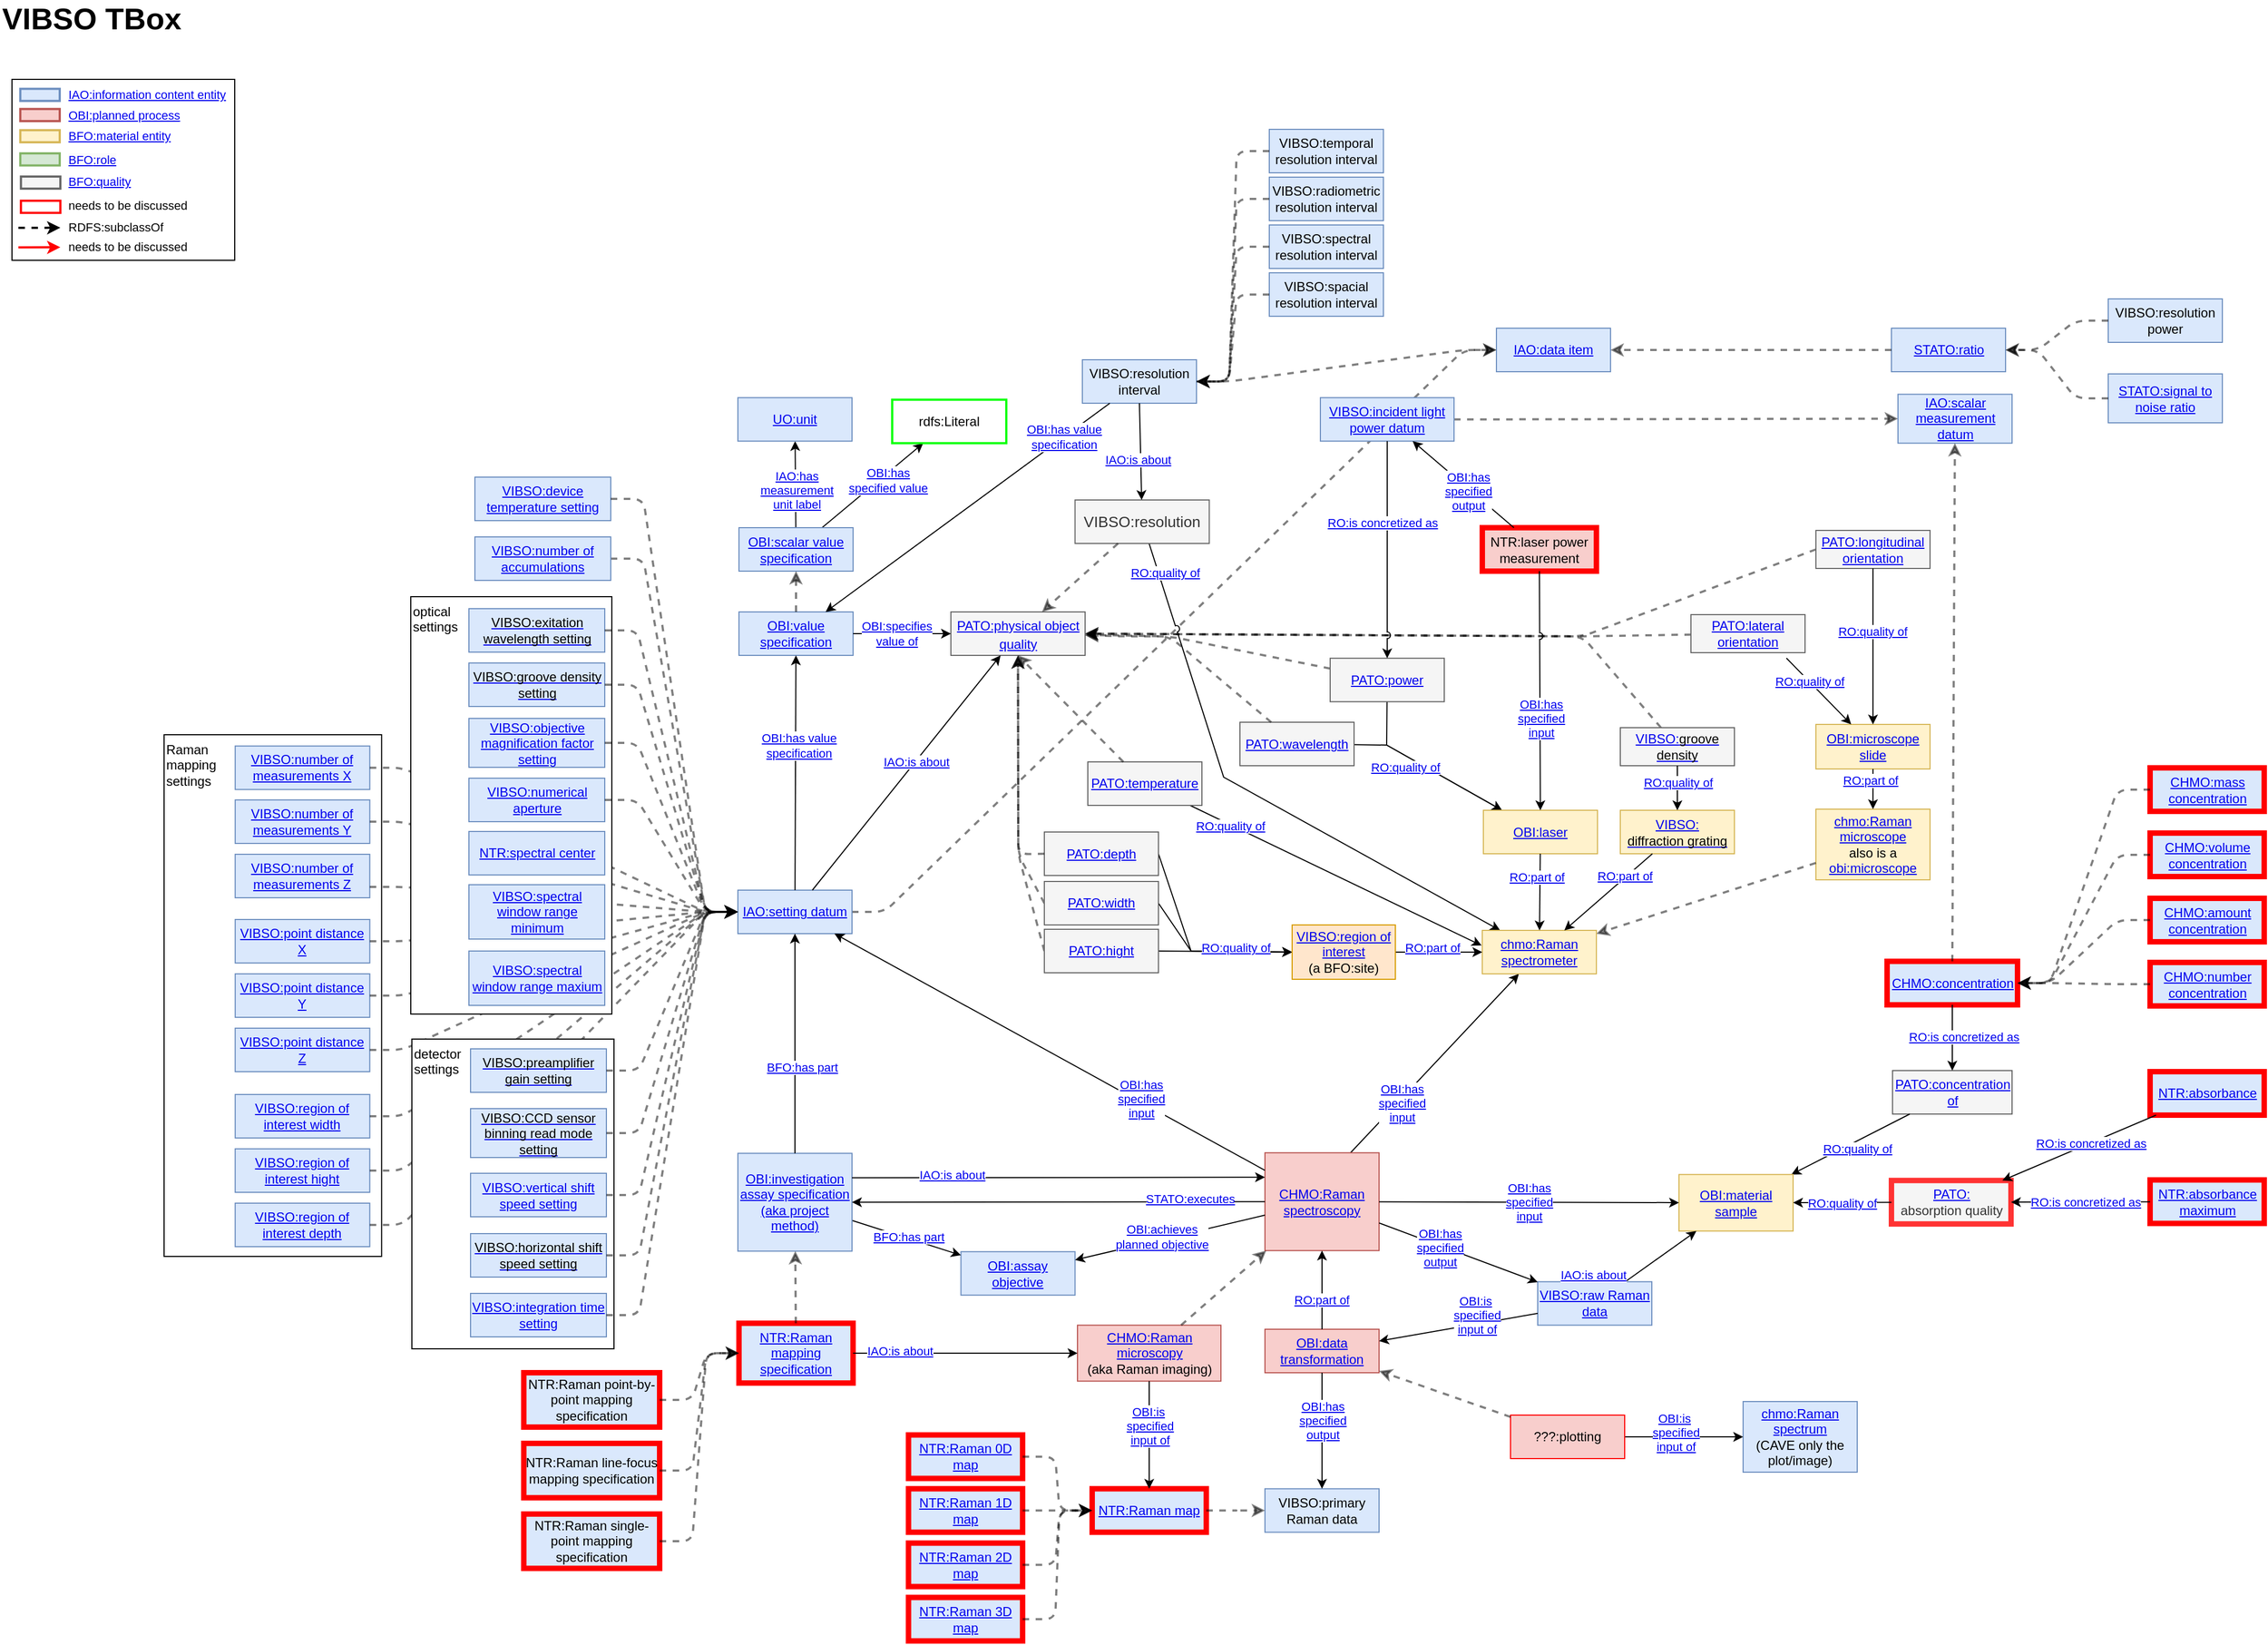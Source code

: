 <mxfile version="24.7.14" pages="5">
  <diagram id="R2lEEEUBdFMjLlhIrx00" name="VIBSO T-Box">
    <mxGraphModel dx="1687" dy="7499" grid="0" gridSize="5" guides="1" tooltips="1" connect="1" arrows="1" fold="1" page="1" pageScale="1" pageWidth="4681" pageHeight="3300" math="0" shadow="0" extFonts="Permanent Marker^https://fonts.googleapis.com/css?family=Permanent+Marker">
      <root>
        <mxCell id="0" />
        <mxCell id="1" parent="0" />
        <mxCell id="YDiMKNxxH6nwS26olgr4-48" value="" style="endArrow=classic;html=1;dashed=1;strokeColor=#000000;strokeWidth=2;fontSize=14;fontFamily=Helvetica;edgeStyle=entityRelationEdgeStyle;opacity=50;" parent="1" source="QKKoRjnMVttNz9pZIT6n-13" target="YDiMKNxxH6nwS26olgr4-16" edge="1">
          <mxGeometry width="50" height="50" relative="1" as="geometry">
            <mxPoint x="1119" y="-6233" as="sourcePoint" />
            <mxPoint x="1469" y="-6262" as="targetPoint" />
            <Array as="points">
              <mxPoint x="612" y="-6370" />
              <mxPoint x="611" y="-6377" />
              <mxPoint x="610" y="-6318" />
            </Array>
          </mxGeometry>
        </mxCell>
        <mxCell id="YDiMKNxxH6nwS26olgr4-11" style="rounded=0;orthogonalLoop=1;jettySize=auto;html=1;fontSize=14;jumpStyle=arc;" parent="1" source="YDiMKNxxH6nwS26olgr4-4" target="QKKoRjnMVttNz9pZIT6n-5" edge="1">
          <mxGeometry relative="1" as="geometry">
            <mxPoint x="1244" y="-5798" as="sourcePoint" />
            <mxPoint x="1381" y="-5714" as="targetPoint" />
            <Array as="points">
              <mxPoint x="1139" y="-5874" />
            </Array>
          </mxGeometry>
        </mxCell>
        <mxCell id="YDiMKNxxH6nwS26olgr4-12" value="&lt;div style=&quot;font-size: 11px;&quot;&gt;&lt;a href=&quot;https://terminology.nfdi4chem.de/ts/ontologies/ro/props?iri=http%3A%2F%2Fpurl.obolibrary.org%2Fobo%2FRO_0000080&quot;&gt;RO:quality of&lt;/a&gt;&lt;/div&gt;" style="edgeLabel;html=1;align=center;verticalAlign=middle;resizable=0;points=[];" parent="YDiMKNxxH6nwS26olgr4-11" vertex="1" connectable="0">
          <mxGeometry x="-0.724" y="-1" relative="1" as="geometry">
            <mxPoint x="-6" y="-42" as="offset" />
          </mxGeometry>
        </mxCell>
        <mxCell id="Nw7-E2_MfOwgosX6pQGJ-1" value="HH" style="group" parent="1" vertex="1" connectable="0">
          <mxGeometry x="164" y="-5913" width="200.16" height="480" as="geometry" />
        </mxCell>
        <mxCell id="yY9HiGbYDIGNY1c0d9uf-42" value="&lt;div&gt;Raman&lt;/div&gt;&lt;div&gt;mapping&lt;br&gt;&lt;/div&gt;&lt;div&gt;settings&lt;/div&gt;" style="whiteSpace=wrap;html=1;align=left;verticalAlign=top;fillColor=default;" parent="Nw7-E2_MfOwgosX6pQGJ-1" vertex="1">
          <mxGeometry width="200.16" height="480" as="geometry" />
        </mxCell>
        <mxCell id="MnqXS4laW8NBQRzdhQM5-30" value="&lt;a href=&quot;https://terminology.nfdi4chem.de/ts/ontologies/vibso/terms?iri=http%3A%2F%2Fpurl.obolibrary.org%2Fobo%2FVIBSO_0000019&quot;&gt;VIBSO:region of interest width&lt;/a&gt;" style="rounded=0;whiteSpace=wrap;html=1;fillColor=#dae8fc;strokeColor=#6c8ebf;strokeWidth=1;verticalAlign=middle;" parent="Nw7-E2_MfOwgosX6pQGJ-1" vertex="1">
          <mxGeometry x="65.416" y="331" width="123.864" height="40" as="geometry" />
        </mxCell>
        <mxCell id="MnqXS4laW8NBQRzdhQM5-44" value="&lt;a href=&quot;https://terminology.nfdi4chem.de/ts/ontologies/vibso/terms?iri=http%3A%2F%2Fpurl.obolibrary.org%2Fobo%2FVIBSO_0000020&quot;&gt;VIBSO:region of interest hight&lt;/a&gt;" style="rounded=0;whiteSpace=wrap;html=1;fillColor=#dae8fc;strokeColor=#6c8ebf;strokeWidth=1;verticalAlign=middle;" parent="Nw7-E2_MfOwgosX6pQGJ-1" vertex="1">
          <mxGeometry x="65.395" y="381" width="123.864" height="40" as="geometry" />
        </mxCell>
        <mxCell id="MnqXS4laW8NBQRzdhQM5-45" value="&lt;a href=&quot;https://terminology.nfdi4chem.de/ts/ontologies/vibso/terms?iri=http%3A%2F%2Fpurl.obolibrary.org%2Fobo%2FVIBSO_0000021&quot;&gt;VIBSO:region of interest depth&lt;/a&gt;" style="rounded=0;whiteSpace=wrap;html=1;fillColor=#dae8fc;strokeColor=#6c8ebf;strokeWidth=1;verticalAlign=middle;" parent="Nw7-E2_MfOwgosX6pQGJ-1" vertex="1">
          <mxGeometry x="65.395" y="431" width="123.864" height="40" as="geometry" />
        </mxCell>
        <mxCell id="yY9HiGbYDIGNY1c0d9uf-2" value="&lt;a href=&quot;https://terminology.nfdi4chem.de/ts/ontologies/vibso/terms?iri=http%3A%2F%2Fpurl.obolibrary.org%2Fobo%2FVIBSO_0000025&quot;&gt;VIBSO:number of measurements X&lt;/a&gt;" style="rounded=0;whiteSpace=wrap;html=1;fontSize=12;fontFamily=Helvetica;fillColor=#dae8fc;strokeColor=#6c8ebf;strokeWidth=1;verticalAlign=middle;" parent="Nw7-E2_MfOwgosX6pQGJ-1" vertex="1">
          <mxGeometry x="65.415" y="10.37" width="123.864" height="40" as="geometry" />
        </mxCell>
        <mxCell id="yY9HiGbYDIGNY1c0d9uf-3" value="&lt;div style=&quot;font-size: 12px;&quot;&gt;&lt;a href=&quot;https://terminology.nfdi4chem.de/ts/ontologies/vibso/terms?iri=http%3A%2F%2Fpurl.obolibrary.org%2Fobo%2FVIBSO_0000026&quot;&gt;VIBSO:number of measurements Y&lt;br&gt;&lt;/a&gt;&lt;/div&gt;" style="rounded=0;whiteSpace=wrap;html=1;fontSize=12;fontFamily=Helvetica;fillColor=#dae8fc;strokeColor=#6c8ebf;strokeWidth=1;verticalAlign=middle;" parent="Nw7-E2_MfOwgosX6pQGJ-1" vertex="1">
          <mxGeometry x="65.415" y="60.0" width="123.864" height="40" as="geometry" />
        </mxCell>
        <mxCell id="yY9HiGbYDIGNY1c0d9uf-4" value="&lt;div style=&quot;font-size: 12px;&quot;&gt;&lt;a href=&quot;https://terminology.nfdi4chem.de/ts/ontologies/vibso/terms?iri=http%3A%2F%2Fpurl.obolibrary.org%2Fobo%2FVIBSO_0000027&quot;&gt;VIBSO:number of measurements Z&lt;br&gt;&lt;/a&gt;&lt;/div&gt;" style="rounded=0;whiteSpace=wrap;html=1;fontSize=12;fontFamily=Helvetica;fillColor=#dae8fc;strokeColor=#6c8ebf;strokeWidth=1;verticalAlign=middle;" parent="Nw7-E2_MfOwgosX6pQGJ-1" vertex="1">
          <mxGeometry x="65.395" y="110.0" width="123.864" height="40" as="geometry" />
        </mxCell>
        <mxCell id="yY9HiGbYDIGNY1c0d9uf-12" value="&lt;a href=&quot;https://terminology.nfdi4chem.de/ts/ontologies/vibso/terms?iri=http%3A%2F%2Fpurl.obolibrary.org%2Fobo%2FVIBSO_0000022&quot;&gt;VIBSO:point distance X&lt;/a&gt;" style="rounded=0;whiteSpace=wrap;html=1;fontSize=12;fontFamily=Helvetica;fillColor=#dae8fc;strokeColor=#6c8ebf;strokeWidth=1;verticalAlign=middle;" parent="Nw7-E2_MfOwgosX6pQGJ-1" vertex="1">
          <mxGeometry x="65.416" y="170.0" width="123.864" height="40" as="geometry" />
        </mxCell>
        <mxCell id="yY9HiGbYDIGNY1c0d9uf-14" value="&lt;a href=&quot;https://terminology.nfdi4chem.de/ts/ontologies/vibso/terms?iri=http%3A%2F%2Fpurl.obolibrary.org%2Fobo%2FVIBSO_0000023&quot;&gt;VIBSO:point distance Y&lt;/a&gt;" style="rounded=0;whiteSpace=wrap;html=1;fontSize=12;fontFamily=Helvetica;fillColor=#dae8fc;strokeColor=#6c8ebf;strokeWidth=1;verticalAlign=middle;" parent="Nw7-E2_MfOwgosX6pQGJ-1" vertex="1">
          <mxGeometry x="65.418" y="220.0" width="123.864" height="40" as="geometry" />
        </mxCell>
        <mxCell id="yY9HiGbYDIGNY1c0d9uf-15" value="&lt;div&gt;&lt;a href=&quot;https://terminology.nfdi4chem.de/ts/ontologies/vibso/terms?iri=http%3A%2F%2Fpurl.obolibrary.org%2Fobo%2FVIBSO_0000024&quot;&gt;VIBSO:point distance Z&lt;/a&gt;&lt;/div&gt;" style="rounded=0;whiteSpace=wrap;html=1;fontSize=12;fontFamily=Helvetica;fillColor=#dae8fc;strokeColor=#6c8ebf;strokeWidth=1;verticalAlign=middle;" parent="Nw7-E2_MfOwgosX6pQGJ-1" vertex="1">
          <mxGeometry x="65.396" y="270.0" width="123.864" height="40" as="geometry" />
        </mxCell>
        <mxCell id="M2NuF1pntOAMJRWihoIL-7" value="" style="endArrow=classic;html=1;dashed=1;strokeColor=#000000;strokeWidth=2;fontSize=14;fontFamily=Helvetica;opacity=50;entryX=1;entryY=0.5;entryDx=0;entryDy=0;jumpStyle=none;" parent="1" source="qPUqY0fuj3WnYDfDUJOC-8" target="QKKoRjnMVttNz9pZIT6n-105" edge="1">
          <mxGeometry width="50" height="50" relative="1" as="geometry">
            <mxPoint x="1590.904" y="-5946" as="sourcePoint" />
            <mxPoint x="1049" y="-5948.37" as="targetPoint" />
            <Array as="points">
              <mxPoint x="1469" y="-6003.5" />
            </Array>
          </mxGeometry>
        </mxCell>
        <mxCell id="M2NuF1pntOAMJRWihoIL-61" value="" style="endArrow=classic;html=1;dashed=1;strokeColor=#000000;strokeWidth=2;fontSize=14;fontFamily=Helvetica;opacity=50;entryX=1;entryY=0.5;entryDx=0;entryDy=0;jumpStyle=none;" parent="1" source="-qVNJrEobh2uuxl9ESg2-33" target="QKKoRjnMVttNz9pZIT6n-105" edge="1">
          <mxGeometry width="50" height="50" relative="1" as="geometry">
            <mxPoint x="1528" y="-5947.5" as="sourcePoint" />
            <mxPoint x="1069" y="-5983.5" as="targetPoint" />
            <Array as="points">
              <mxPoint x="1469" y="-6003.5" />
            </Array>
          </mxGeometry>
        </mxCell>
        <mxCell id="M2NuF1pntOAMJRWihoIL-62" value="" style="endArrow=classic;html=1;dashed=1;strokeColor=#000000;strokeWidth=2;fontSize=14;fontFamily=Helvetica;opacity=50;entryX=1;entryY=0.5;entryDx=0;entryDy=0;jumpStyle=none;exitX=0;exitY=0.5;exitDx=0;exitDy=0;" parent="1" source="-qVNJrEobh2uuxl9ESg2-34" target="QKKoRjnMVttNz9pZIT6n-105" edge="1">
          <mxGeometry width="50" height="50" relative="1" as="geometry">
            <mxPoint x="2248" y="-5933.5" as="sourcePoint" />
            <mxPoint x="1431" y="-5986.5" as="targetPoint" />
            <Array as="points">
              <mxPoint x="1469" y="-6003.5" />
            </Array>
          </mxGeometry>
        </mxCell>
        <mxCell id="M2NuF1pntOAMJRWihoIL-11" style="rounded=0;orthogonalLoop=1;jettySize=auto;html=1;fontSize=14;jumpStyle=arc;" parent="1" source="fdevJqxyKwK1-lTB1GL0-1" target="qPUqY0fuj3WnYDfDUJOC-15" edge="1">
          <mxGeometry relative="1" as="geometry">
            <mxPoint x="1243.0" y="-5886.54" as="sourcePoint" />
            <mxPoint x="1346.0" y="-5832.33" as="targetPoint" />
            <Array as="points">
              <mxPoint x="1289" y="-5903.5" />
            </Array>
          </mxGeometry>
        </mxCell>
        <mxCell id="qPUqY0fuj3WnYDfDUJOC-20" style="rounded=0;orthogonalLoop=1;jettySize=auto;html=1;fontSize=14;jumpStyle=arc;" parent="1" source="qPUqY0fuj3WnYDfDUJOC-11" target="qPUqY0fuj3WnYDfDUJOC-15" edge="1">
          <mxGeometry relative="1" as="geometry">
            <mxPoint x="1790.58" y="-5907.5" as="sourcePoint" />
            <mxPoint x="1309" y="-5833.5" as="targetPoint" />
            <Array as="points">
              <mxPoint x="1289" y="-5903.5" />
            </Array>
          </mxGeometry>
        </mxCell>
        <mxCell id="ZohvazpdTZFu37mFLmDg-17" value="&lt;div style=&quot;font-size: 11px;&quot;&gt;&lt;a href=&quot;https://terminology.nfdi4chem.de/ts/ontologies/ro/props?iri=http%3A%2F%2Fpurl.obolibrary.org%2Fobo%2FRO_0000080&quot;&gt;RO:quality of&lt;/a&gt;&lt;/div&gt;" style="edgeLabel;html=1;align=center;verticalAlign=middle;resizable=0;points=[];" parent="qPUqY0fuj3WnYDfDUJOC-20" vertex="1" connectable="0">
          <mxGeometry x="-0.624" y="-2" relative="1" as="geometry">
            <mxPoint x="18" y="18" as="offset" />
          </mxGeometry>
        </mxCell>
        <mxCell id="qPUqY0fuj3WnYDfDUJOC-18" style="rounded=0;orthogonalLoop=1;jettySize=auto;html=1;fontSize=14;entryX=-0.006;entryY=0.348;entryDx=0;entryDy=0;entryPerimeter=0;jumpStyle=arc;" parent="1" source="qPUqY0fuj3WnYDfDUJOC-12" target="QKKoRjnMVttNz9pZIT6n-5" edge="1">
          <mxGeometry relative="1" as="geometry">
            <mxPoint x="1973" y="-5844.5" as="sourcePoint" />
            <mxPoint x="1944" y="-5806.5" as="targetPoint" />
          </mxGeometry>
        </mxCell>
        <mxCell id="ZohvazpdTZFu37mFLmDg-15" value="&lt;div style=&quot;font-size: 11px;&quot;&gt;&lt;a href=&quot;https://terminology.nfdi4chem.de/ts/ontologies/ro/props?iri=http%3A%2F%2Fpurl.obolibrary.org%2Fobo%2FRO_0000080&quot;&gt;RO:quality of&lt;/a&gt;&lt;/div&gt;" style="edgeLabel;html=1;align=center;verticalAlign=middle;resizable=0;points=[];" parent="qPUqY0fuj3WnYDfDUJOC-18" vertex="1" connectable="0">
          <mxGeometry x="-0.724" y="-1" relative="1" as="geometry">
            <mxPoint as="offset" />
          </mxGeometry>
        </mxCell>
        <mxCell id="QKKoRjnMVttNz9pZIT6n-6" style="rounded=0;orthogonalLoop=1;jettySize=auto;html=1;jumpStyle=arc;strokeColor=#000000;fontColor=#000000;exitX=0.75;exitY=0;exitDx=0;exitDy=0;" parent="1" source="QKKoRjnMVttNz9pZIT6n-1" target="QKKoRjnMVttNz9pZIT6n-5" edge="1">
          <mxGeometry relative="1" as="geometry">
            <mxPoint x="1124.42" y="-5505.31" as="sourcePoint" />
            <mxPoint x="1492" y="-5916" as="targetPoint" />
          </mxGeometry>
        </mxCell>
        <mxCell id="ZohvazpdTZFu37mFLmDg-22" value="&lt;div class=&quot;node-metadata-label&quot;&gt;&lt;/div&gt;&lt;div class=&quot;col-sm-8 col-md-9 node-metadata-value&quot;&gt;&lt;a href=&quot;https://terminology.nfdi4chem.de/ts/ontologies/obi/props?iri=http%3A%2F%2Fpurl.obolibrary.org%2Fobo%2FOBI_0000293&quot;&gt;OBI:has &lt;br&gt;&lt;/a&gt;&lt;/div&gt;&lt;div class=&quot;col-sm-8 col-md-9 node-metadata-value&quot;&gt;&lt;a href=&quot;https://terminology.nfdi4chem.de/ts/ontologies/obi/props?iri=http%3A%2F%2Fpurl.obolibrary.org%2Fobo%2FOBI_0000293&quot;&gt;specified &lt;br&gt;&lt;/a&gt;&lt;/div&gt;&lt;div class=&quot;col-sm-8 col-md-9 node-metadata-value&quot;&gt;&lt;a href=&quot;https://terminology.nfdi4chem.de/ts/ontologies/obi/props?iri=http%3A%2F%2Fpurl.obolibrary.org%2Fobo%2FOBI_0000293&quot;&gt;input&lt;/a&gt;&lt;/div&gt;" style="edgeLabel;html=1;align=center;verticalAlign=middle;resizable=0;points=[];" parent="QKKoRjnMVttNz9pZIT6n-6" vertex="1" connectable="0">
          <mxGeometry x="-0.416" y="-3" relative="1" as="geometry">
            <mxPoint as="offset" />
          </mxGeometry>
        </mxCell>
        <mxCell id="MnqXS4laW8NBQRzdhQM5-32" style="rounded=0;orthogonalLoop=1;jettySize=auto;html=1;fontSize=12;jumpStyle=arc;entryX=0;entryY=0.5;entryDx=0;entryDy=0;exitX=1;exitY=0.5;exitDx=0;exitDy=0;" parent="1" source="MnqXS4laW8NBQRzdhQM5-31" target="sPbzfcMP_zHrldLluGEk-7" edge="1">
          <mxGeometry relative="1" as="geometry">
            <mxPoint x="1506.5" y="-5772.5" as="sourcePoint" />
            <mxPoint x="1674.5" y="-5771.5" as="targetPoint" />
            <Array as="points">
              <mxPoint x="1109" y="-5714" />
            </Array>
          </mxGeometry>
        </mxCell>
        <mxCell id="MnqXS4laW8NBQRzdhQM5-35" style="rounded=0;orthogonalLoop=1;jettySize=auto;html=1;fontSize=12;jumpStyle=arc;exitX=1;exitY=0.5;exitDx=0;exitDy=0;entryX=0;entryY=0.5;entryDx=0;entryDy=0;" parent="1" source="MnqXS4laW8NBQRzdhQM5-34" target="sPbzfcMP_zHrldLluGEk-7" edge="1">
          <mxGeometry relative="1" as="geometry">
            <mxPoint x="1535.5" y="-5911.5" as="sourcePoint" />
            <mxPoint x="1484.5" y="-5659.5" as="targetPoint" />
            <Array as="points">
              <mxPoint x="1109" y="-5714" />
            </Array>
          </mxGeometry>
        </mxCell>
        <mxCell id="MnqXS4laW8NBQRzdhQM5-40" value="" style="rounded=0;orthogonalLoop=1;jettySize=auto;html=1;fontSize=12;exitX=1;exitY=0.5;exitDx=0;exitDy=0;elbow=vertical;jumpStyle=arc;entryX=0;entryY=0.5;entryDx=0;entryDy=0;" parent="1" source="MnqXS4laW8NBQRzdhQM5-39" target="sPbzfcMP_zHrldLluGEk-7" edge="1">
          <mxGeometry x="0.077" relative="1" as="geometry">
            <mxPoint x="1642.5" y="-5825.5" as="sourcePoint" />
            <mxPoint x="1501.5" y="-5659.5" as="targetPoint" />
            <Array as="points" />
            <mxPoint as="offset" />
          </mxGeometry>
        </mxCell>
        <mxCell id="ZohvazpdTZFu37mFLmDg-14" value="&lt;div style=&quot;font-size: 11px;&quot;&gt;&lt;br&gt;&lt;/div&gt;" style="edgeLabel;html=1;align=center;verticalAlign=middle;resizable=0;points=[];" parent="MnqXS4laW8NBQRzdhQM5-40" vertex="1" connectable="0">
          <mxGeometry x="-0.66" y="-1" relative="1" as="geometry">
            <mxPoint x="66" y="23" as="offset" />
          </mxGeometry>
        </mxCell>
        <mxCell id="ozDwsRayzpFD8m8Z3eYt-3" value="&lt;a href=&quot;https://terminology.nfdi4chem.de/ts/ontologies/ro/props?iri=http%3A%2F%2Fpurl.obolibrary.org%2Fobo%2FRO_0000080&quot;&gt;RO:quality of&lt;/a&gt;" style="edgeLabel;html=1;align=center;verticalAlign=middle;resizable=0;points=[];" parent="MnqXS4laW8NBQRzdhQM5-40" vertex="1" connectable="0">
          <mxGeometry x="0.091" y="-2" relative="1" as="geometry">
            <mxPoint x="4" y="-6" as="offset" />
          </mxGeometry>
        </mxCell>
        <mxCell id="MnqXS4laW8NBQRzdhQM5-46" value="" style="endArrow=classic;html=1;dashed=1;strokeColor=#000000;strokeWidth=2;fontSize=14;fontFamily=Helvetica;edgeStyle=entityRelationEdgeStyle;opacity=50;" parent="1" source="MnqXS4laW8NBQRzdhQM5-44" target="QKKoRjnMVttNz9pZIT6n-13" edge="1">
          <mxGeometry width="50" height="50" relative="1" as="geometry">
            <mxPoint x="615" y="-5429.87" as="sourcePoint" />
            <mxPoint x="555" y="-5347.87" as="targetPoint" />
          </mxGeometry>
        </mxCell>
        <mxCell id="MnqXS4laW8NBQRzdhQM5-47" value="" style="endArrow=classic;html=1;dashed=1;strokeColor=#000000;strokeWidth=2;fontSize=14;fontFamily=Helvetica;edgeStyle=entityRelationEdgeStyle;opacity=50;" parent="1" source="MnqXS4laW8NBQRzdhQM5-30" target="QKKoRjnMVttNz9pZIT6n-13" edge="1">
          <mxGeometry width="50" height="50" relative="1" as="geometry">
            <mxPoint x="1432" y="-5742.87" as="sourcePoint" />
            <mxPoint x="555" y="-5347.87" as="targetPoint" />
          </mxGeometry>
        </mxCell>
        <mxCell id="MnqXS4laW8NBQRzdhQM5-50" value="" style="endArrow=classic;html=1;dashed=1;strokeColor=#000000;strokeWidth=2;fontSize=14;fontFamily=Helvetica;edgeStyle=entityRelationEdgeStyle;opacity=50;" parent="1" source="MnqXS4laW8NBQRzdhQM5-45" target="QKKoRjnMVttNz9pZIT6n-13" edge="1">
          <mxGeometry width="50" height="50" relative="1" as="geometry">
            <mxPoint x="885" y="-5500.87" as="sourcePoint" />
            <mxPoint x="555" y="-5347.87" as="targetPoint" />
          </mxGeometry>
        </mxCell>
        <mxCell id="yY9HiGbYDIGNY1c0d9uf-5" value="" style="endArrow=classic;html=1;dashed=1;strokeColor=#000000;strokeWidth=2;fontSize=14;fontFamily=Helvetica;edgeStyle=entityRelationEdgeStyle;opacity=50;" parent="1" source="yY9HiGbYDIGNY1c0d9uf-2" target="QKKoRjnMVttNz9pZIT6n-13" edge="1">
          <mxGeometry width="50" height="50" relative="1" as="geometry">
            <mxPoint x="542" y="-5386.87" as="sourcePoint" />
            <mxPoint x="1042" y="-5742.87" as="targetPoint" />
          </mxGeometry>
        </mxCell>
        <mxCell id="yY9HiGbYDIGNY1c0d9uf-7" value="" style="endArrow=classic;html=1;dashed=1;strokeColor=#000000;strokeWidth=2;fontSize=14;fontFamily=Helvetica;edgeStyle=entityRelationEdgeStyle;opacity=50;exitX=1;exitY=0.75;exitDx=0;exitDy=0;" parent="1" source="yY9HiGbYDIGNY1c0d9uf-4" target="QKKoRjnMVttNz9pZIT6n-13" edge="1">
          <mxGeometry width="50" height="50" relative="1" as="geometry">
            <mxPoint x="546" y="-5263.87" as="sourcePoint" />
            <mxPoint x="1062" y="-5722.87" as="targetPoint" />
          </mxGeometry>
        </mxCell>
        <mxCell id="yY9HiGbYDIGNY1c0d9uf-6" value="" style="endArrow=classic;html=1;dashed=1;strokeColor=#000000;strokeWidth=2;fontSize=14;fontFamily=Helvetica;edgeStyle=entityRelationEdgeStyle;opacity=50;" parent="1" source="yY9HiGbYDIGNY1c0d9uf-3" target="QKKoRjnMVttNz9pZIT6n-13" edge="1">
          <mxGeometry width="50" height="50" relative="1" as="geometry">
            <mxPoint x="544" y="-5320.87" as="sourcePoint" />
            <mxPoint x="1052" y="-5732.87" as="targetPoint" />
          </mxGeometry>
        </mxCell>
        <mxCell id="yY9HiGbYDIGNY1c0d9uf-16" value="" style="endArrow=classic;html=1;dashed=1;strokeColor=#000000;strokeWidth=2;fontSize=14;fontFamily=Helvetica;edgeStyle=entityRelationEdgeStyle;opacity=50;" parent="1" source="yY9HiGbYDIGNY1c0d9uf-14" target="QKKoRjnMVttNz9pZIT6n-13" edge="1">
          <mxGeometry width="50" height="50" relative="1" as="geometry">
            <mxPoint x="566" y="-5094.87" as="sourcePoint" />
            <mxPoint x="1042" y="-5742.87" as="targetPoint" />
          </mxGeometry>
        </mxCell>
        <mxCell id="yY9HiGbYDIGNY1c0d9uf-17" value="" style="endArrow=classic;html=1;dashed=1;strokeColor=#000000;strokeWidth=2;fontSize=14;fontFamily=Helvetica;edgeStyle=entityRelationEdgeStyle;opacity=50;" parent="1" source="yY9HiGbYDIGNY1c0d9uf-15" target="QKKoRjnMVttNz9pZIT6n-13" edge="1">
          <mxGeometry width="50" height="50" relative="1" as="geometry">
            <mxPoint x="576" y="-5084.87" as="sourcePoint" />
            <mxPoint x="1052" y="-5732.87" as="targetPoint" />
          </mxGeometry>
        </mxCell>
        <mxCell id="yY9HiGbYDIGNY1c0d9uf-13" value="" style="endArrow=classic;html=1;dashed=1;strokeColor=#000000;strokeWidth=2;fontSize=14;fontFamily=Helvetica;edgeStyle=entityRelationEdgeStyle;opacity=50;" parent="1" source="yY9HiGbYDIGNY1c0d9uf-12" target="QKKoRjnMVttNz9pZIT6n-13" edge="1">
          <mxGeometry width="50" height="50" relative="1" as="geometry">
            <mxPoint x="553" y="-5143.87" as="sourcePoint" />
            <mxPoint x="1042" y="-5742.87" as="targetPoint" />
          </mxGeometry>
        </mxCell>
        <mxCell id="M2NuF1pntOAMJRWihoIL-17" value="" style="endArrow=classic;html=1;dashed=1;strokeColor=#000000;strokeWidth=2;fontSize=14;fontFamily=Helvetica;opacity=50;" parent="1" source="fdevJqxyKwK1-lTB1GL0-1" target="QKKoRjnMVttNz9pZIT6n-105" edge="1">
          <mxGeometry width="50" height="50" relative="1" as="geometry">
            <mxPoint x="1271.5" y="-5638.13" as="sourcePoint" />
            <mxPoint x="1378.5" y="-6013.13" as="targetPoint" />
            <Array as="points">
              <mxPoint x="1089" y="-6003.5" />
              <mxPoint x="1049" y="-6003.5" />
            </Array>
          </mxGeometry>
        </mxCell>
        <mxCell id="yY9HiGbYDIGNY1c0d9uf-52" value="" style="endArrow=classic;html=1;dashed=1;strokeColor=#000000;strokeWidth=2;fontSize=14;fontFamily=Helvetica;opacity=50;exitX=0;exitY=0.5;exitDx=0;exitDy=0;entryX=0.5;entryY=1;entryDx=0;entryDy=0;" parent="1" source="MnqXS4laW8NBQRzdhQM5-39" target="QKKoRjnMVttNz9pZIT6n-105" edge="1">
          <mxGeometry width="50" height="50" relative="1" as="geometry">
            <mxPoint x="926.5" y="-5734.5" as="sourcePoint" />
            <mxPoint x="1112.5" y="-5970.5" as="targetPoint" />
            <Array as="points">
              <mxPoint x="950" y="-5803" />
            </Array>
          </mxGeometry>
        </mxCell>
        <mxCell id="yY9HiGbYDIGNY1c0d9uf-50" value="" style="endArrow=classic;html=1;dashed=1;strokeColor=#000000;strokeWidth=2;fontSize=14;fontFamily=Helvetica;opacity=50;entryX=0.5;entryY=1;entryDx=0;entryDy=0;exitX=0;exitY=0.5;exitDx=0;exitDy=0;" parent="1" source="MnqXS4laW8NBQRzdhQM5-34" target="QKKoRjnMVttNz9pZIT6n-105" edge="1">
          <mxGeometry width="50" height="50" relative="1" as="geometry">
            <mxPoint x="1245.5" y="-5810.5" as="sourcePoint" />
            <mxPoint x="1190.5" y="-5990.5" as="targetPoint" />
            <Array as="points">
              <mxPoint x="950" y="-5803" />
            </Array>
          </mxGeometry>
        </mxCell>
        <mxCell id="MnqXS4laW8NBQRzdhQM5-34" value="&lt;div&gt;&lt;a href=&quot;https://terminology.nfdi4chem.de/ts/ontologies/pato/terms?iri=http%3A%2F%2Fpurl.obolibrary.org%2Fobo%2FPATO_0000921&quot;&gt;PATO:width&lt;/a&gt;&lt;/div&gt;" style="rounded=0;whiteSpace=wrap;html=1;fontSize=12;fontFamily=Helvetica;fillColor=#f5f5f5;strokeColor=#666666;strokeWidth=1;fontColor=#333333;" parent="1" vertex="1">
          <mxGeometry x="974" y="-5778" width="105" height="40" as="geometry" />
        </mxCell>
        <mxCell id="-qVNJrEobh2uuxl9ESg2-33" value="&lt;div style=&quot;font-size: 12px;&quot;&gt;&lt;a href=&quot;https://terminology.nfdi4chem.de/ts/ontologies/pato/terms?iri=http%3A%2F%2Fpurl.obolibrary.org%2Fobo%2FPATO_0002497&quot;&gt;PATO:lateral orientation&lt;/a&gt;&lt;/div&gt;" style="rounded=0;whiteSpace=wrap;html=1;fontSize=12;fontFamily=Helvetica;fillColor=#f5f5f5;strokeColor=#666666;strokeWidth=1;fontColor=#333333;" parent="1" vertex="1">
          <mxGeometry x="1569" y="-6023.5" width="105" height="35" as="geometry" />
        </mxCell>
        <mxCell id="-qVNJrEobh2uuxl9ESg2-34" value="&lt;div style=&quot;font-size: 12px;&quot;&gt;&lt;a href=&quot;https://terminology.nfdi4chem.de/ts/ontologies/pato/terms?iri=http%3A%2F%2Fpurl.obolibrary.org%2Fobo%2FPATO_0005024&quot;&gt;PATO:longitudinal orientation&lt;/a&gt;&lt;/div&gt;" style="rounded=0;whiteSpace=wrap;html=1;fontSize=12;fontFamily=Helvetica;fillColor=#f5f5f5;strokeColor=#666666;strokeWidth=1;fontColor=#333333;" parent="1" vertex="1">
          <mxGeometry x="1684" y="-6101" width="105" height="35" as="geometry" />
        </mxCell>
        <mxCell id="-qVNJrEobh2uuxl9ESg2-38" value="&lt;a href=&quot;https://terminology.nfdi4chem.de/ts/ontologies/pato/terms?iri=http%3A%2F%2Fpurl.obolibrary.org%2Fobo%2FPATO_0000033&quot;&gt;PATO:concentration of&lt;/a&gt;" style="rounded=0;whiteSpace=wrap;html=1;glass=0;fillColor=#f5f5f5;fontStyle=0;fontSize=12;shadow=0;strokeColor=#666666;strokeWidth=1;fontColor=#333333;fontFamily=Helvetica;" parent="1" vertex="1">
          <mxGeometry x="1754.5" y="-5604" width="110" height="40" as="geometry" />
        </mxCell>
        <mxCell id="-qVNJrEobh2uuxl9ESg2-43" value="&lt;div style=&quot;font-size: 12px;&quot;&gt;&lt;a href=&quot;https://terminology.nfdi4chem.de/ts/ontologies/chmo/terms?iri=http%3A%2F%2Fpurl.obolibrary.org%2Fobo%2FCHMO_0001814&quot;&gt;chmo:Raman microscope&lt;/a&gt;&lt;/div&gt;&lt;div style=&quot;font-size: 12px;&quot;&gt;also is a&lt;/div&gt;&lt;div style=&quot;font-size: 12px;&quot;&gt;&lt;a href=&quot;https://terminology.nfdi4chem.de/ts/ontologies/obi/terms?iri=http%3A%2F%2Fpurl.obolibrary.org%2Fobo%2FOBI_0400169&quot;&gt;obi:microscope&lt;/a&gt;&lt;/div&gt;" style="rounded=0;whiteSpace=wrap;html=1;glass=0;fillColor=#fff2cc;fontStyle=0;fontSize=12;shadow=0;strokeColor=#d6b656;strokeWidth=1;fontFamily=Helvetica;" parent="1" vertex="1">
          <mxGeometry x="1684" y="-5844.5" width="105" height="65" as="geometry" />
        </mxCell>
        <mxCell id="-qVNJrEobh2uuxl9ESg2-47" value="" style="endArrow=classic;html=1;dashed=1;strokeColor=#000000;strokeWidth=2;fontSize=12;fontFamily=Helvetica;opacity=50;" parent="1" source="-qVNJrEobh2uuxl9ESg2-43" target="QKKoRjnMVttNz9pZIT6n-5" edge="1">
          <mxGeometry width="50" height="50" relative="1" as="geometry">
            <mxPoint x="2655.75" y="-5999.25" as="sourcePoint" />
            <mxPoint x="2427" y="-5952.5" as="targetPoint" />
          </mxGeometry>
        </mxCell>
        <mxCell id="-qVNJrEobh2uuxl9ESg2-92" style="rounded=0;orthogonalLoop=1;jettySize=auto;html=1;fontSize=14;" parent="1" source="-qVNJrEobh2uuxl9ESg2-38" target="QKKoRjnMVttNz9pZIT6n-18" edge="1">
          <mxGeometry relative="1" as="geometry">
            <mxPoint x="846.0" y="-4887.63" as="sourcePoint" />
            <mxPoint x="1460.372" y="-5483.13" as="targetPoint" />
            <Array as="points" />
          </mxGeometry>
        </mxCell>
        <mxCell id="ZohvazpdTZFu37mFLmDg-8" value="&lt;div style=&quot;font-size: 11px;&quot;&gt;&lt;a href=&quot;https://terminology.nfdi4chem.de/ts/ontologies/ro/props?iri=http%3A%2F%2Fpurl.obolibrary.org%2Fobo%2FRO_0000080&quot;&gt;RO:quality of&lt;/a&gt;&lt;/div&gt;" style="edgeLabel;html=1;align=center;verticalAlign=middle;resizable=0;points=[];" parent="-qVNJrEobh2uuxl9ESg2-92" vertex="1" connectable="0">
          <mxGeometry x="-0.035" y="6" relative="1" as="geometry">
            <mxPoint x="1" as="offset" />
          </mxGeometry>
        </mxCell>
        <mxCell id="-qVNJrEobh2uuxl9ESg2-97" value="&lt;a href=&quot;https://terminology.nfdi4chem.de/ts/ontologies/vibso/terms?iri=http%3A%2F%2Fpurl.obolibrary.org%2Fobo%2FOBI_0400170&quot;&gt;OBI:microscope slide&lt;/a&gt;" style="rounded=0;whiteSpace=wrap;html=1;glass=0;fillColor=#fff2cc;fontStyle=0;fontSize=12;shadow=0;strokeColor=#d6b656;strokeWidth=1;fontFamily=Helvetica;" parent="1" vertex="1">
          <mxGeometry x="1684" y="-5922.5" width="105" height="41" as="geometry" />
        </mxCell>
        <mxCell id="-qVNJrEobh2uuxl9ESg2-99" style="rounded=0;orthogonalLoop=1;jettySize=auto;html=1;fontSize=12;" parent="1" source="-qVNJrEobh2uuxl9ESg2-34" target="-qVNJrEobh2uuxl9ESg2-97" edge="1">
          <mxGeometry relative="1" as="geometry">
            <mxPoint x="1960.75" y="-5904.38" as="sourcePoint" />
            <mxPoint x="2653.75" y="-6030.13" as="targetPoint" />
          </mxGeometry>
        </mxCell>
        <mxCell id="ZohvazpdTZFu37mFLmDg-11" value="&lt;div style=&quot;font-size: 11px;&quot;&gt;&lt;a href=&quot;https://terminology.nfdi4chem.de/ts/ontologies/ro/props?iri=http%3A%2F%2Fpurl.obolibrary.org%2Fobo%2FRO_0000080&quot;&gt;RO:quality of&lt;/a&gt;&lt;/div&gt;" style="edgeLabel;html=1;align=center;verticalAlign=middle;resizable=0;points=[];" parent="-qVNJrEobh2uuxl9ESg2-99" vertex="1" connectable="0">
          <mxGeometry x="-0.195" y="-1" relative="1" as="geometry">
            <mxPoint as="offset" />
          </mxGeometry>
        </mxCell>
        <mxCell id="-qVNJrEobh2uuxl9ESg2-101" style="rounded=0;orthogonalLoop=1;jettySize=auto;html=1;fontSize=12;" parent="1" target="-qVNJrEobh2uuxl9ESg2-97" edge="1">
          <mxGeometry relative="1" as="geometry">
            <mxPoint x="1656.845" y="-5983.5" as="sourcePoint" />
            <mxPoint x="2684.75" y="-5756.88" as="targetPoint" />
          </mxGeometry>
        </mxCell>
        <mxCell id="ZohvazpdTZFu37mFLmDg-10" value="&lt;div style=&quot;font-size: 11px;&quot;&gt;&lt;a href=&quot;https://terminology.nfdi4chem.de/ts/ontologies/ro/props?iri=http%3A%2F%2Fpurl.obolibrary.org%2Fobo%2FRO_0000080&quot;&gt;RO:quality of&lt;/a&gt;&lt;/div&gt;" style="edgeLabel;html=1;align=center;verticalAlign=middle;resizable=0;points=[];" parent="-qVNJrEobh2uuxl9ESg2-101" vertex="1" connectable="0">
          <mxGeometry x="-0.217" y="-4" relative="1" as="geometry">
            <mxPoint y="-6" as="offset" />
          </mxGeometry>
        </mxCell>
        <mxCell id="-qVNJrEobh2uuxl9ESg2-114" style="edgeStyle=none;rounded=0;sketch=0;orthogonalLoop=1;jettySize=auto;html=1;exitX=0.5;exitY=0;exitDx=0;exitDy=0;fontSize=12;strokeColor=#000000;strokeWidth=1;" parent="1" source="-qVNJrEobh2uuxl9ESg2-33" target="-qVNJrEobh2uuxl9ESg2-33" edge="1">
          <mxGeometry relative="1" as="geometry" />
        </mxCell>
        <mxCell id="-qVNJrEobh2uuxl9ESg2-142" value="&lt;div style=&quot;font-size: 12px;&quot;&gt;&lt;a href=&quot;https://terminology.nfdi4chem.de/ts/ontologies/vibso/terms?iri=http%3A%2F%2Fpurl.obolibrary.org%2Fobo%2FVIBSO_0000006&quot;&gt;VIBSO:device temperature setting&lt;span style=&quot;font-size: 12px; color: rgb(0, 0, 0); font-weight: normal; text-decoration: none; font-style: normal; text-decoration-skip-ink: none;&quot;&gt;&lt;br style=&quot;font-size: 12px;&quot;&gt;&lt;/span&gt;&lt;/a&gt;&lt;/div&gt;" style="rounded=0;whiteSpace=wrap;html=1;fontSize=12;fontFamily=Helvetica;fillColor=#dae8fc;strokeColor=#6c8ebf;strokeWidth=1;verticalAlign=middle;" parent="1" vertex="1">
          <mxGeometry x="450" y="-6150" width="125" height="40" as="geometry" />
        </mxCell>
        <mxCell id="fdevJqxyKwK1-lTB1GL0-1" value="&lt;a href=&quot;https://terminology.nfdi4chem.de/ts/ontologies/pato/terms?iri=http%3A%2F%2Fpurl.obolibrary.org%2Fobo%2FPATO_0001024&quot;&gt;PATO:power&lt;/a&gt;" style="rounded=0;whiteSpace=wrap;html=1;glass=0;fillColor=#f5f5f5;fontStyle=0;fontSize=12;shadow=0;strokeColor=#666666;strokeWidth=1;fontColor=#333333;fontFamily=Helvetica;" parent="1" vertex="1">
          <mxGeometry x="1237" y="-5983.37" width="105" height="40" as="geometry" />
        </mxCell>
        <mxCell id="QKKoRjnMVttNz9pZIT6n-1" value="&lt;div&gt;&lt;a href=&quot;https://terminology.nfdi4chem.de/ts/ontologies/vibso/terms?iri=http%3A%2F%2Fpurl.obolibrary.org%2Fobo%2FCHMO_0000656&quot;&gt;CHMO:Raman spectroscopy&lt;/a&gt;&lt;/div&gt;" style="rounded=0;whiteSpace=wrap;html=1;fillColor=#f8cecc;strokeColor=#b85450;" parent="1" vertex="1">
          <mxGeometry x="1177" y="-5528.37" width="105" height="90" as="geometry" />
        </mxCell>
        <mxCell id="QKKoRjnMVttNz9pZIT6n-2" value="&lt;a href=&quot;https://terminology.nfdi4chem.de/ts/ontologies/vibso/terms?iri=http%253A%252F%252Fpurl.obolibrary.org%252Fobo%252FVIBSO_0000028&quot;&gt;VIBSO:raw Raman data&lt;/a&gt;" style="rounded=0;whiteSpace=wrap;html=1;fillColor=#dae8fc;strokeColor=#6c8ebf;arcSize=15;glass=0;shadow=0;strokeWidth=1;align=center;" parent="1" vertex="1">
          <mxGeometry x="1428" y="-5409.75" width="105" height="40" as="geometry" />
        </mxCell>
        <mxCell id="QKKoRjnMVttNz9pZIT6n-5" value="&lt;a href=&quot;https://terminology.nfdi4chem.de/ts/ontologies/chmo/terms?iri=http%3A%2F%2Fpurl.obolibrary.org%2Fobo%2FCHMO_0001235&quot;&gt;chmo:Raman spectrometer&lt;/a&gt;" style="rounded=0;whiteSpace=wrap;html=1;fillColor=#fff2cc;strokeColor=#d6b656;" parent="1" vertex="1">
          <mxGeometry x="1377" y="-5733" width="105" height="40" as="geometry" />
        </mxCell>
        <mxCell id="QKKoRjnMVttNz9pZIT6n-13" value="&lt;div&gt;&lt;a href=&quot;https://terminology.nfdi4chem.de/ts/ontologies/vibso/terms?iri=http%3A%2F%2Fpurl.obolibrary.org%2Fobo%2FIAO_0000140&quot;&gt;IAO:setting datum&lt;/a&gt;&lt;br&gt;&lt;/div&gt;" style="rounded=0;whiteSpace=wrap;html=1;fillColor=#dae8fc;strokeColor=#6c8ebf;arcSize=15;glass=0;shadow=0;" parent="1" vertex="1">
          <mxGeometry x="692" y="-5770" width="105" height="40" as="geometry" />
        </mxCell>
        <mxCell id="QKKoRjnMVttNz9pZIT6n-18" value="&lt;a href=&quot;https://terminology.nfdi4chem.de/ts/ontologies/obi/terms?iri=http%3A%2F%2Fpurl.obolibrary.org%2Fobo%2FOBI_0000747&quot;&gt;OBI:material sample&lt;/a&gt;" style="rounded=0;whiteSpace=wrap;html=1;fillColor=#fff2cc;strokeColor=#d6b656;" parent="1" vertex="1">
          <mxGeometry x="1558" y="-5508.37" width="105" height="52" as="geometry" />
        </mxCell>
        <mxCell id="QKKoRjnMVttNz9pZIT6n-19" value="" style="rounded=0;orthogonalLoop=1;jettySize=auto;html=1;" parent="1" source="QKKoRjnMVttNz9pZIT6n-1" target="QKKoRjnMVttNz9pZIT6n-18" edge="1">
          <mxGeometry relative="1" as="geometry">
            <mxPoint x="1715.47" y="-5562.5" as="sourcePoint" />
            <mxPoint x="1874.47" y="-5439.5" as="targetPoint" />
          </mxGeometry>
        </mxCell>
        <mxCell id="ZohvazpdTZFu37mFLmDg-21" value="&lt;div class=&quot;node-metadata-label&quot;&gt;&lt;/div&gt;&lt;div class=&quot;col-sm-8 col-md-9 node-metadata-value&quot;&gt;&lt;a href=&quot;https://terminology.nfdi4chem.de/ts/ontologies/obi/props?iri=http%3A%2F%2Fpurl.obolibrary.org%2Fobo%2FOBI_0000293&quot;&gt;OBI:has &lt;br&gt;&lt;/a&gt;&lt;/div&gt;&lt;div class=&quot;col-sm-8 col-md-9 node-metadata-value&quot;&gt;&lt;a href=&quot;https://terminology.nfdi4chem.de/ts/ontologies/obi/props?iri=http%3A%2F%2Fpurl.obolibrary.org%2Fobo%2FOBI_0000293&quot;&gt;specified &lt;br&gt;&lt;/a&gt;&lt;/div&gt;&lt;div class=&quot;col-sm-8 col-md-9 node-metadata-value&quot;&gt;&lt;a href=&quot;https://terminology.nfdi4chem.de/ts/ontologies/obi/props?iri=http%3A%2F%2Fpurl.obolibrary.org%2Fobo%2FOBI_0000293&quot;&gt;input&lt;/a&gt;&lt;/div&gt;" style="edgeLabel;html=1;align=center;verticalAlign=middle;resizable=0;points=[];" parent="QKKoRjnMVttNz9pZIT6n-19" vertex="1" connectable="0">
          <mxGeometry x="-0.567" y="-3" relative="1" as="geometry">
            <mxPoint x="78" y="-3" as="offset" />
          </mxGeometry>
        </mxCell>
        <mxCell id="QKKoRjnMVttNz9pZIT6n-24" value="&lt;div&gt;&lt;a href=&quot;https://terminology.nfdi4chem.de/ts/ontologies/chmo/terms?iri=http%3A%2F%2Fpurl.obolibrary.org%2Fobo%2FCHMO_0000823&quot;&gt;chmo:Raman spectrum&lt;/a&gt;&lt;/div&gt;&lt;div&gt;(CAVE only the plot/image)&lt;br&gt;&lt;/div&gt;" style="rounded=0;whiteSpace=wrap;html=1;fillColor=#dae8fc;strokeColor=#6c8ebf;arcSize=15;glass=0;shadow=0;" parent="1" vertex="1">
          <mxGeometry x="1617" y="-5299.5" width="105" height="65" as="geometry" />
        </mxCell>
        <mxCell id="QKKoRjnMVttNz9pZIT6n-34" value="&lt;a href=&quot;https://terminology.nfdi4chem.de/ts/search?q=assay%20objective&amp;amp;ontology=OBI&quot;&gt;OBI:assay objective&lt;/a&gt;" style="rounded=0;whiteSpace=wrap;html=1;fillColor=#dae8fc;strokeColor=#6c8ebf;" parent="1" vertex="1">
          <mxGeometry x="897.25" y="-5437.37" width="105" height="40" as="geometry" />
        </mxCell>
        <mxCell id="QKKoRjnMVttNz9pZIT6n-37" style="edgeStyle=orthogonalEdgeStyle;rounded=0;orthogonalLoop=1;jettySize=auto;html=1;exitX=0.5;exitY=1;exitDx=0;exitDy=0;" parent="1" source="QKKoRjnMVttNz9pZIT6n-34" target="QKKoRjnMVttNz9pZIT6n-34" edge="1">
          <mxGeometry relative="1" as="geometry" />
        </mxCell>
        <mxCell id="QKKoRjnMVttNz9pZIT6n-76" style="rounded=0;orthogonalLoop=1;jettySize=auto;html=1;jumpStyle=arc;fontColor=#000000;strokeColor=#000000;" parent="1" source="QKKoRjnMVttNz9pZIT6n-98" target="QKKoRjnMVttNz9pZIT6n-34" edge="1">
          <mxGeometry relative="1" as="geometry">
            <mxPoint x="778.969" y="-5453.87" as="sourcePoint" />
            <mxPoint x="891.004" y="-5358.87" as="targetPoint" />
            <Array as="points" />
          </mxGeometry>
        </mxCell>
        <mxCell id="QKKoRjnMVttNz9pZIT6n-77" value="&lt;div&gt;&lt;a href=&quot;https://terminology.nfdi4chem.de/ts/ontologies/ro/props?iri=http%3A%2F%2Fpurl.obolibrary.org%2Fobo%2FBFO_0000051&quot;&gt;BFO:has part&lt;/a&gt;&lt;/div&gt;" style="edgeLabel;html=1;align=center;verticalAlign=middle;resizable=0;points=[];fontColor=#000000;" parent="QKKoRjnMVttNz9pZIT6n-76" connectable="0" vertex="1">
          <mxGeometry x="-0.206" y="1" relative="1" as="geometry">
            <mxPoint x="11" y="3" as="offset" />
          </mxGeometry>
        </mxCell>
        <mxCell id="QKKoRjnMVttNz9pZIT6n-98" value="&lt;div&gt;&lt;a href=&quot;https://terminology.nfdi4chem.de/ts/ontologies/obi/terms?iri=http%3A%2F%2Fpurl.obolibrary.org%2Fobo%2FOBI_0001896&quot;&gt;OBI:investigation&lt;/a&gt;&lt;/div&gt;&lt;div&gt;&lt;a href=&quot;https://terminology.nfdi4chem.de/ts/ontologies/obi/terms?iri=http%3A%2F%2Fpurl.obolibrary.org%2Fobo%2FOBI_0001896&quot;&gt;assay specification&lt;/a&gt;&lt;/div&gt;&lt;div&gt;&lt;a href=&quot;https://terminology.nfdi4chem.de/ts/ontologies/obi/terms?iri=http%3A%2F%2Fpurl.obolibrary.org%2Fobo%2FOBI_0001896&quot;&gt;(aka project method)&lt;/a&gt;&lt;/div&gt;" style="text;whiteSpace=wrap;html=1;fillColor=#dae8fc;strokeColor=#6c8ebf;align=center;verticalAlign=middle;" parent="1" vertex="1">
          <mxGeometry x="692" y="-5527.87" width="105" height="90" as="geometry" />
        </mxCell>
        <mxCell id="QKKoRjnMVttNz9pZIT6n-105" value="&lt;a href=&quot;https://terminology.nfdi4chem.de/ts/ontologies/pato/terms?iri=http%3A%2F%2Fpurl.obolibrary.org%2Fobo%2FPATO_0001241&quot;&gt;&lt;font style=&quot;font-size: 12px;&quot;&gt;PATO:physical object quality&lt;/font&gt;&lt;/a&gt;" style="rounded=0;whiteSpace=wrap;html=1;glass=0;fillColor=#f5f5f5;fontStyle=0;fontSize=14;shadow=0;strokeColor=#666666;strokeWidth=1;fontColor=#333333;fontFamily=Helvetica;" parent="1" vertex="1">
          <mxGeometry x="888" y="-6026" width="123.5" height="40" as="geometry" />
        </mxCell>
        <mxCell id="QKKoRjnMVttNz9pZIT6n-114" style="rounded=0;orthogonalLoop=1;jettySize=auto;html=1;jumpStyle=arc;exitX=1;exitY=0.25;exitDx=0;exitDy=0;entryX=0;entryY=0.25;entryDx=0;entryDy=0;" parent="1" source="QKKoRjnMVttNz9pZIT6n-98" target="QKKoRjnMVttNz9pZIT6n-1" edge="1">
          <mxGeometry relative="1" as="geometry">
            <mxPoint x="913" y="-5563.5" as="sourcePoint" />
            <mxPoint x="1299" y="-5563.5" as="targetPoint" />
            <Array as="points" />
          </mxGeometry>
        </mxCell>
        <mxCell id="ZohvazpdTZFu37mFLmDg-5" value="&lt;div&gt;&lt;a href=&quot;https://terminology.nfdi4chem.de/ts/ontologies/iao/props?iri=http%3A%2F%2Fpurl.obolibrary.org%2Fobo%2FIAO_0000136&quot;&gt;IAO:is about&lt;/a&gt;&lt;/div&gt;" style="edgeLabel;html=1;align=center;verticalAlign=middle;resizable=0;points=[];" parent="QKKoRjnMVttNz9pZIT6n-114" vertex="1" connectable="0">
          <mxGeometry x="-0.338" y="-2" relative="1" as="geometry">
            <mxPoint x="-34" y="-5" as="offset" />
          </mxGeometry>
        </mxCell>
        <mxCell id="QKKoRjnMVttNz9pZIT6n-117" value="&lt;a href=&quot;https://terminology.nfdi4chem.de/ts/ontologies/obi/terms?iri=http%3A%2F%2Fpurl.obolibrary.org%2Fobo%2FOBI_0001933&quot;&gt;OBI:value specification&lt;/a&gt;" style="rounded=0;whiteSpace=wrap;html=1;fontSize=12;fontFamily=Helvetica;fillColor=#dae8fc;strokeColor=#6c8ebf;strokeWidth=1;" parent="1" vertex="1">
          <mxGeometry x="693" y="-6026" width="105" height="40" as="geometry" />
        </mxCell>
        <mxCell id="QKKoRjnMVttNz9pZIT6n-118" style="rounded=0;orthogonalLoop=1;jettySize=auto;html=1;jumpStyle=arc;exitX=1;exitY=0.5;exitDx=0;exitDy=0;" parent="1" source="QKKoRjnMVttNz9pZIT6n-117" target="QKKoRjnMVttNz9pZIT6n-105" edge="1">
          <mxGeometry relative="1" as="geometry">
            <mxPoint x="1585" y="-6534.5" as="targetPoint" />
            <mxPoint x="1703" y="-6217.5" as="sourcePoint" />
          </mxGeometry>
        </mxCell>
        <mxCell id="QKKoRjnMVttNz9pZIT6n-119" value="&lt;div style=&quot;font-size: 11px;&quot;&gt;&lt;a href=&quot;https://terminology.nfdi4chem.de/ts/ontologies/obi/props?iri=http%3A%2F%2Fpurl.obolibrary.org%2Fobo%2FOBI_0001927&quot;&gt;&lt;font style=&quot;font-size: 11px;&quot;&gt;OBI:specifies&lt;/font&gt;&lt;/a&gt;&lt;/div&gt;&lt;div style=&quot;font-size: 11px;&quot;&gt;&lt;a href=&quot;https://terminology.nfdi4chem.de/ts/ontologies/obi/props?iri=http%3A%2F%2Fpurl.obolibrary.org%2Fobo%2FOBI_0001927&quot;&gt;&lt;font style=&quot;font-size: 11px;&quot;&gt;value of&lt;/font&gt;&lt;/a&gt;&lt;/div&gt;" style="edgeLabel;html=1;align=center;verticalAlign=middle;resizable=0;points=[];fontSize=11;" parent="QKKoRjnMVttNz9pZIT6n-118" connectable="0" vertex="1">
          <mxGeometry x="-0.261" y="2" relative="1" as="geometry">
            <mxPoint x="6" y="2" as="offset" />
          </mxGeometry>
        </mxCell>
        <mxCell id="QKKoRjnMVttNz9pZIT6n-120" style="rounded=0;orthogonalLoop=1;jettySize=auto;html=1;jumpStyle=arc;fontColor=#000000;strokeColor=#000000;" parent="1" source="MnqXS4laW8NBQRzdhQM5-1" target="QKKoRjnMVttNz9pZIT6n-122" edge="1">
          <mxGeometry relative="1" as="geometry">
            <mxPoint x="1404" y="-5586.13" as="sourcePoint" />
            <mxPoint x="1782" y="-5972.13" as="targetPoint" />
            <Array as="points" />
          </mxGeometry>
        </mxCell>
        <mxCell id="ZohvazpdTZFu37mFLmDg-1" value="&lt;div&gt;&lt;a href=&quot;https://terminology.nfdi4chem.de/ts/ontologies/iao/props?iri=http%3A%2F%2Fpurl.obolibrary.org%2Fobo%2FIAO_0000039&quot;&gt;IAO:has &lt;br&gt;measurement &lt;br&gt;&lt;/a&gt;&lt;div class=&quot;col-sm-8 col-md-9 node-metadata-value&quot;&gt;&lt;a href=&quot;https://terminology.nfdi4chem.de/ts/ontologies/iao/props?iri=http%3A%2F%2Fpurl.obolibrary.org%2Fobo%2FIAO_0000039&quot;&gt;unit label&lt;/a&gt;&lt;/div&gt;&lt;/div&gt;" style="edgeLabel;html=1;align=center;verticalAlign=middle;resizable=0;points=[];" parent="QKKoRjnMVttNz9pZIT6n-120" vertex="1" connectable="0">
          <mxGeometry x="-0.126" relative="1" as="geometry">
            <mxPoint x="1" as="offset" />
          </mxGeometry>
        </mxCell>
        <mxCell id="QKKoRjnMVttNz9pZIT6n-122" value="&lt;a href=&quot;https://terminology.nfdi4chem.de/ts/ontologies/uo/terms?iri=http%3A%2F%2Fpurl.obolibrary.org%2Fobo%2FUO_0000000&quot;&gt;UO:unit&lt;/a&gt;" style="rounded=0;whiteSpace=wrap;html=1;fontSize=12;fontFamily=Helvetica;fillColor=#dae8fc;strokeColor=#6c8ebf;strokeWidth=1;" parent="1" vertex="1">
          <mxGeometry x="692" y="-6223.14" width="105" height="40" as="geometry" />
        </mxCell>
        <mxCell id="QKKoRjnMVttNz9pZIT6n-123" style="edgeStyle=none;rounded=0;jumpStyle=arc;orthogonalLoop=1;jettySize=auto;html=1;fontSize=14;" parent="1" source="MnqXS4laW8NBQRzdhQM5-1" target="QKKoRjnMVttNz9pZIT6n-125" edge="1">
          <mxGeometry relative="1" as="geometry">
            <mxPoint x="1930" y="-6131.13" as="sourcePoint" />
            <mxPoint x="1967" y="-5931.13" as="targetPoint" />
          </mxGeometry>
        </mxCell>
        <mxCell id="ZohvazpdTZFu37mFLmDg-2" value="&lt;div style=&quot;font-size: 11px;&quot;&gt;&lt;a href=&quot;https://terminology.nfdi4chem.de/ts/ontologies/obi/props?iri=http%3A%2F%2Fpurl.obolibrary.org%2Fobo%2FOBI_0002135&quot;&gt;&lt;font style=&quot;font-size: 11px;&quot;&gt;OBI:has&lt;/font&gt;&lt;/a&gt;&lt;/div&gt;&lt;div style=&quot;font-size: 11px;&quot;&gt;&lt;a href=&quot;https://terminology.nfdi4chem.de/ts/ontologies/obi/props?iri=http%3A%2F%2Fpurl.obolibrary.org%2Fobo%2FOBI_0002135&quot;&gt;&lt;font style=&quot;font-size: 11px;&quot;&gt;specified value&lt;/font&gt;&lt;/a&gt;&lt;/div&gt;" style="edgeLabel;html=1;align=center;verticalAlign=middle;resizable=0;points=[];" parent="QKKoRjnMVttNz9pZIT6n-123" vertex="1" connectable="0">
          <mxGeometry x="-0.011" y="-1" relative="1" as="geometry">
            <mxPoint x="14" y="-6" as="offset" />
          </mxGeometry>
        </mxCell>
        <mxCell id="QKKoRjnMVttNz9pZIT6n-125" value="rdfs:Literal" style="rounded=0;whiteSpace=wrap;html=1;strokeColor=#00FF00;strokeWidth=2;fontSize=12;" parent="1" vertex="1">
          <mxGeometry x="834" y="-6221.25" width="105" height="40" as="geometry" />
        </mxCell>
        <mxCell id="qPUqY0fuj3WnYDfDUJOC-3" value="&lt;a href=&quot;https://terminology.nfdi4chem.de/ts/ontologies/vibso/terms?iri=http%3A%2F%2Fpurl.obolibrary.org%2Fobo%2FVIBSO_0000011&quot;&gt;&lt;font style=&quot;font-size: 12px;&quot;&gt;VIBSO:&lt;br style=&quot;font-size: 12px;&quot;&gt;&lt;/font&gt;&lt;/a&gt;&lt;div style=&quot;font-size: 12px;&quot;&gt;&lt;a href=&quot;https://terminology.nfdi4chem.de/ts/ontologies/vibso/terms?iri=http%3A%2F%2Fpurl.obolibrary.org%2Fobo%2FVIBSO_0000011&quot;&gt;&lt;font style=&quot;font-size: 12px;&quot;&gt;&lt;span style=&quot;color: rgb(0, 0, 0); font-weight: normal; text-decoration: none; font-style: normal; text-decoration-skip-ink: none; font-size: 12px;&quot;&gt;diffraction grating&lt;br style=&quot;font-size: 12px;&quot;&gt;&lt;/span&gt;&lt;/font&gt;&lt;/a&gt;&lt;/div&gt;&lt;div style=&quot;font-size: 12px;&quot;&gt;&lt;font style=&quot;font-size: 12px;&quot;&gt;&lt;span style=&quot;color: rgb(0, 0, 0); font-weight: normal; text-decoration: none; font-style: normal; text-decoration-skip-ink: none; font-size: 12px;&quot;&gt;&lt;/span&gt;&lt;/font&gt;&lt;/div&gt;" style="rounded=0;whiteSpace=wrap;html=1;glass=0;fillColor=#fff2cc;fontStyle=0;fontSize=12;shadow=0;strokeColor=#d6b656;strokeWidth=1;fontFamily=Helvetica;" parent="1" vertex="1">
          <mxGeometry x="1504" y="-5843.5" width="105" height="40" as="geometry" />
        </mxCell>
        <mxCell id="qPUqY0fuj3WnYDfDUJOC-8" value="&lt;a href=&quot;https://terminology.nfdi4chem.de/ts/ontologies/vibso/terms?iri=http%3A%2F%2Fpurl.obolibrary.org%2Fobo%2FVIBSO_0000009&quot;&gt;VIBSO:&lt;span style=&quot;font-size: 12px; color: rgb(0, 0, 0); text-decoration: none; font-style: normal; text-decoration-skip-ink: none;&quot;&gt;groove density&lt;/span&gt;&lt;/a&gt;" style="rounded=0;whiteSpace=wrap;html=1;glass=0;fillColor=#f5f5f5;fontStyle=0;fontSize=12;shadow=0;strokeColor=#666666;strokeWidth=1;fontColor=#333333;fontFamily=Helvetica;" parent="1" vertex="1">
          <mxGeometry x="1504" y="-5919.5" width="105" height="35" as="geometry" />
        </mxCell>
        <mxCell id="qPUqY0fuj3WnYDfDUJOC-9" style="rounded=0;orthogonalLoop=1;jettySize=auto;html=1;fontSize=14;" parent="1" source="qPUqY0fuj3WnYDfDUJOC-8" target="qPUqY0fuj3WnYDfDUJOC-3" edge="1">
          <mxGeometry relative="1" as="geometry">
            <mxPoint x="1556.873" y="-5931" as="sourcePoint" />
            <mxPoint x="2046.58" y="-5654.63" as="targetPoint" />
          </mxGeometry>
        </mxCell>
        <mxCell id="ZohvazpdTZFu37mFLmDg-9" value="&lt;div style=&quot;font-size: 11px;&quot;&gt;&lt;a href=&quot;https://terminology.nfdi4chem.de/ts/ontologies/ro/props?iri=http%3A%2F%2Fpurl.obolibrary.org%2Fobo%2FRO_0000080&quot;&gt;RO:quality of&lt;/a&gt;&lt;/div&gt;" style="edgeLabel;html=1;align=center;verticalAlign=middle;resizable=0;points=[];" parent="qPUqY0fuj3WnYDfDUJOC-9" vertex="1" connectable="0">
          <mxGeometry x="-0.004" y="2" relative="1" as="geometry">
            <mxPoint x="-2" y="-5" as="offset" />
          </mxGeometry>
        </mxCell>
        <mxCell id="qPUqY0fuj3WnYDfDUJOC-11" value="&lt;a href=&quot;https://terminology.nfdi4chem.de/ts/ontologies/pato/terms?iri=http%3A%2F%2Fpurl.obolibrary.org%2Fobo%2FPATO_0001242&quot;&gt;PATO:wavelength&lt;/a&gt;" style="rounded=0;whiteSpace=wrap;html=1;glass=0;fillColor=#f5f5f5;fontStyle=0;fontSize=12;shadow=0;strokeColor=#666666;strokeWidth=1;fontColor=#333333;fontFamily=Helvetica;" parent="1" vertex="1">
          <mxGeometry x="1154" y="-5924.5" width="105" height="40" as="geometry" />
        </mxCell>
        <mxCell id="qPUqY0fuj3WnYDfDUJOC-12" value="&lt;a href=&quot;https://terminology.nfdi4chem.de/ts/ontologies/pato/terms?iri=http%3A%2F%2Fpurl.obolibrary.org%2Fobo%2FPATO_0000146&quot;&gt;PATO:temperature&lt;/a&gt;" style="rounded=0;whiteSpace=wrap;html=1;glass=0;fillColor=#f5f5f5;fontStyle=0;fontSize=12;shadow=0;strokeColor=#666666;strokeWidth=1;fontColor=#333333;fontFamily=Helvetica;" parent="1" vertex="1">
          <mxGeometry x="1014" y="-5888" width="105" height="40" as="geometry" />
        </mxCell>
        <mxCell id="qPUqY0fuj3WnYDfDUJOC-15" value="&lt;a href=&quot;https://terminology.nfdi4chem.de/ts/ontologies/obi/terms?iri=http%3A%2F%2Fpurl.obolibrary.org%2Fobo%2FOBI_0400064&quot;&gt;OBI:laser&lt;/a&gt;" style="rounded=0;whiteSpace=wrap;html=1;fillColor=#fff2cc;strokeColor=#d6b656;" parent="1" vertex="1">
          <mxGeometry x="1378" y="-5843.5" width="105" height="40" as="geometry" />
        </mxCell>
        <mxCell id="M2NuF1pntOAMJRWihoIL-8" value="" style="endArrow=classic;html=1;dashed=1;strokeColor=#000000;strokeWidth=2;fontSize=14;fontFamily=Helvetica;opacity=50;" parent="1" source="qPUqY0fuj3WnYDfDUJOC-11" target="QKKoRjnMVttNz9pZIT6n-105" edge="1">
          <mxGeometry width="50" height="50" relative="1" as="geometry">
            <mxPoint x="1324.826" y="-5892.13" as="sourcePoint" />
            <mxPoint x="1293.08" y="-5902.13" as="targetPoint" />
            <Array as="points">
              <mxPoint x="1089" y="-6003.5" />
            </Array>
          </mxGeometry>
        </mxCell>
        <mxCell id="M2NuF1pntOAMJRWihoIL-10" value="" style="endArrow=classic;html=1;dashed=1;strokeColor=#000000;strokeWidth=2;fontSize=14;fontFamily=Helvetica;opacity=50;entryX=0.5;entryY=1;entryDx=0;entryDy=0;" parent="1" source="qPUqY0fuj3WnYDfDUJOC-12" target="QKKoRjnMVttNz9pZIT6n-105" edge="1">
          <mxGeometry width="50" height="50" relative="1" as="geometry">
            <mxPoint x="1708.08" y="-5846.13" as="sourcePoint" />
            <mxPoint x="1349.08" y="-5911.13" as="targetPoint" />
            <Array as="points" />
          </mxGeometry>
        </mxCell>
        <mxCell id="M2NuF1pntOAMJRWihoIL-33" value="" style="endArrow=classic;html=1;dashed=1;strokeColor=#000000;strokeWidth=2;fontSize=14;fontFamily=Helvetica;edgeStyle=entityRelationEdgeStyle;opacity=50;" parent="1" source="-qVNJrEobh2uuxl9ESg2-142" target="QKKoRjnMVttNz9pZIT6n-13" edge="1">
          <mxGeometry width="50" height="50" relative="1" as="geometry">
            <mxPoint x="563" y="-5576.5" as="sourcePoint" />
            <mxPoint x="652" y="-5647.5" as="targetPoint" />
          </mxGeometry>
        </mxCell>
        <mxCell id="M2NuF1pntOAMJRWihoIL-41" value="" style="endArrow=classic;html=1;dashed=1;strokeColor=#000000;strokeWidth=2;fontSize=14;fontFamily=Helvetica;edgeStyle=entityRelationEdgeStyle;opacity=50;" parent="1" source="MnqXS4laW8NBQRzdhQM5-57" target="QKKoRjnMVttNz9pZIT6n-13" edge="1">
          <mxGeometry width="50" height="50" relative="1" as="geometry">
            <mxPoint x="605" y="-5440" as="sourcePoint" />
            <mxPoint x="545" y="-5365.5" as="targetPoint" />
          </mxGeometry>
        </mxCell>
        <mxCell id="QKKoRjnMVttNz9pZIT6n-127" style="rounded=0;orthogonalLoop=1;jettySize=auto;html=1;" parent="1" source="QKKoRjnMVttNz9pZIT6n-13" target="QKKoRjnMVttNz9pZIT6n-117" edge="1">
          <mxGeometry relative="1" as="geometry">
            <mxPoint x="492" y="-5517.69" as="sourcePoint" />
            <mxPoint x="492" y="-6045.87" as="targetPoint" />
          </mxGeometry>
        </mxCell>
        <mxCell id="ZohvazpdTZFu37mFLmDg-3" value="&lt;a href=&quot;https://terminology.nfdi4chem.de/ts/ontologies/obi/props?iri=http%3A%2F%2Fpurl.obolibrary.org%2Fobo%2FOBI_0001938&quot;&gt;OBI:has value&lt;br&gt;specification&lt;/a&gt;" style="edgeLabel;html=1;align=center;verticalAlign=middle;resizable=0;points=[];" parent="QKKoRjnMVttNz9pZIT6n-127" vertex="1" connectable="0">
          <mxGeometry x="0.234" y="-3" relative="1" as="geometry">
            <mxPoint as="offset" />
          </mxGeometry>
        </mxCell>
        <mxCell id="wu6-uM-ZaK9YjNjoD32W-103" value="&lt;font style=&quot;font-size: 28px;&quot;&gt;&lt;b&gt;VIBSO TBox&lt;br&gt;&lt;/b&gt;&lt;/font&gt;" style="text;html=1;strokeColor=none;fillColor=none;align=left;verticalAlign=middle;whiteSpace=wrap;rounded=0;" parent="1" vertex="1">
          <mxGeometry x="13" y="-6587" width="283" height="30" as="geometry" />
        </mxCell>
        <mxCell id="wu6-uM-ZaK9YjNjoD32W-154" value="&lt;a href=&quot;https://github.com/NFDI4Chem/VibrationalSpectroscopyOntology/issues/28&quot;&gt;NTR:Raman mapping specification&lt;/a&gt;" style="text;whiteSpace=wrap;html=1;fillColor=#dae8fc;strokeColor=#FF0000;verticalAlign=middle;align=center;strokeWidth=5;" parent="1" vertex="1">
          <mxGeometry x="693" y="-5371.5" width="105" height="55" as="geometry" />
        </mxCell>
        <mxCell id="wu6-uM-ZaK9YjNjoD32W-157" value="&lt;a href=&quot;https://terminology.nfdi4chem.de/ts/ontologies/chmo/terms?iri=http%3A%2F%2Fpurl.obolibrary.org%2Fobo%2FCHMO_0000056&quot;&gt;CHMO:Raman microscopy&lt;/a&gt;&lt;br&gt;(aka Raman imaging)" style="text;whiteSpace=wrap;html=1;fillColor=#f8cecc;strokeColor=#b85450;strokeWidth=1;verticalAlign=middle;align=center;" parent="1" vertex="1">
          <mxGeometry x="1004.5" y="-5369.75" width="132" height="51.5" as="geometry" />
        </mxCell>
        <mxCell id="wu6-uM-ZaK9YjNjoD32W-161" value="&lt;a href=&quot;https://github.com/NFDI4Chem/VibrationalSpectroscopyOntology/issues/28&quot;&gt;NTR:Raman map&lt;/a&gt;" style="text;whiteSpace=wrap;html=1;fillColor=#dae8fc;strokeColor=#FF0000;align=center;verticalAlign=middle;strokeWidth=5;" parent="1" vertex="1">
          <mxGeometry x="1018" y="-5219.25" width="105" height="40" as="geometry" />
        </mxCell>
        <mxCell id="wu6-uM-ZaK9YjNjoD32W-172" style="rounded=0;orthogonalLoop=1;jettySize=auto;html=1;jumpStyle=arc;strokeColor=#000000;fontColor=#000000;" parent="1" source="3XHYb5-U-1SFmk8pDu2I-19" target="QKKoRjnMVttNz9pZIT6n-24" edge="1">
          <mxGeometry relative="1" as="geometry">
            <mxPoint x="1435" y="-5150" as="sourcePoint" />
            <mxPoint x="1244" y="-5363.87" as="targetPoint" />
            <Array as="points" />
          </mxGeometry>
        </mxCell>
        <mxCell id="MoYvuas7gV0UGTBTzToU-7" value="&lt;div class=&quot;node-metadata-label&quot;&gt;&lt;/div&gt;&lt;div class=&quot;col-sm-8 col-md-9 node-metadata-value&quot;&gt;&lt;a href=&quot;https://terminology.nfdi4chem.de/ts/ontologies/vibso/props?iri=http%3A%2F%2Fpurl.obolibrary.org%2Fobo%2FOBI_0000295&quot;&gt;OBI:is&lt;/a&gt;&amp;nbsp;&lt;/div&gt;&lt;div class=&quot;col-sm-8 col-md-9 node-metadata-value&quot;&gt;&lt;a href=&quot;https://terminology.nfdi4chem.de/ts/ontologies/vibso/props?iri=http%3A%2F%2Fpurl.obolibrary.org%2Fobo%2FOBI_0000295&quot;&gt;specified&lt;/a&gt;&lt;/div&gt;&lt;div class=&quot;col-sm-8 col-md-9 node-metadata-value&quot;&gt;&lt;a href=&quot;https://terminology.nfdi4chem.de/ts/ontologies/vibso/props?iri=http%3A%2F%2Fpurl.obolibrary.org%2Fobo%2FOBI_0000295&quot;&gt;input of&lt;/a&gt;&lt;br&gt;&lt;/div&gt;" style="edgeLabel;html=1;align=center;verticalAlign=middle;resizable=0;points=[];" vertex="1" connectable="0" parent="wu6-uM-ZaK9YjNjoD32W-172">
          <mxGeometry x="-0.136" y="4" relative="1" as="geometry">
            <mxPoint as="offset" />
          </mxGeometry>
        </mxCell>
        <mxCell id="MnqXS4laW8NBQRzdhQM5-10" style="rounded=0;orthogonalLoop=1;jettySize=auto;html=1;" parent="1" source="sPbzfcMP_zHrldLluGEk-7" target="QKKoRjnMVttNz9pZIT6n-5" edge="1">
          <mxGeometry relative="1" as="geometry" />
        </mxCell>
        <mxCell id="MnqXS4laW8NBQRzdhQM5-11" value="&lt;a href=&quot;https://terminology.nfdi4chem.de/ts/ontologies/ro/props?iri=http%3A%2F%2Fpurl.obolibrary.org%2Fobo%2FBFO_0000050&quot;&gt;RO:part of&lt;/a&gt;" style="edgeLabel;html=1;align=center;verticalAlign=middle;resizable=0;points=[];" parent="MnqXS4laW8NBQRzdhQM5-10" connectable="0" vertex="1">
          <mxGeometry x="-0.443" y="-3" relative="1" as="geometry">
            <mxPoint x="11" y="-7" as="offset" />
          </mxGeometry>
        </mxCell>
        <object label="&lt;div style=&quot;font-size: 12px;&quot;&gt;&lt;a href=&quot;https://terminology.nfdi4chem.de/ts/ontologies/vibso/terms?iri=http%3A%2F%2Fpurl.obolibrary.org%2Fobo%2FVIBSO_0000018&quot;&gt;VIBSO:region of interest&lt;/a&gt;&lt;/div&gt;&lt;div style=&quot;font-size: 12px;&quot;&gt;(a BFO:site)&lt;br&gt;&lt;/div&gt;" definition="A site that refers to a user-defined portion of the image area in which data will be acquired. The remainder of the image area will be discarded." id="sPbzfcMP_zHrldLluGEk-7">
          <mxCell style="rounded=0;whiteSpace=wrap;html=1;fontSize=12;fontFamily=Helvetica;fillColor=#ffe6cc;strokeColor=#d79b00;strokeWidth=1;verticalAlign=middle;" parent="1" vertex="1">
            <mxGeometry x="1202" y="-5738" width="95" height="50" as="geometry" />
          </mxCell>
        </object>
        <mxCell id="MnqXS4laW8NBQRzdhQM5-1" value="&lt;a href=&quot;https://terminology.nfdi4chem.de/ts/ontologies/obi/terms?iri=http%3A%2F%2Fpurl.obolibrary.org%2Fobo%2FOBI_0001931&quot;&gt;OBI:scalar value specification&lt;/a&gt;" style="rounded=0;whiteSpace=wrap;html=1;fontSize=12;fontFamily=Helvetica;fillColor=#dae8fc;strokeColor=#6c8ebf;strokeWidth=1;" parent="1" vertex="1">
          <mxGeometry x="693" y="-6103.5" width="105" height="40" as="geometry" />
        </mxCell>
        <mxCell id="MnqXS4laW8NBQRzdhQM5-2" value="" style="endArrow=classic;html=1;dashed=1;strokeColor=#000000;strokeWidth=2;fontSize=14;fontFamily=Helvetica;opacity=50;" parent="1" source="QKKoRjnMVttNz9pZIT6n-117" target="MnqXS4laW8NBQRzdhQM5-1" edge="1">
          <mxGeometry width="50" height="50" relative="1" as="geometry">
            <mxPoint x="615" y="-5976.87" as="sourcePoint" />
            <mxPoint x="555" y="-5347.87" as="targetPoint" />
          </mxGeometry>
        </mxCell>
        <mxCell id="MnqXS4laW8NBQRzdhQM5-5" style="rounded=0;orthogonalLoop=1;jettySize=auto;html=1;" parent="1" source="QKKoRjnMVttNz9pZIT6n-1" target="QKKoRjnMVttNz9pZIT6n-34" edge="1">
          <mxGeometry relative="1" as="geometry">
            <Array as="points" />
            <mxPoint x="521.5" y="-6358.87" as="sourcePoint" />
            <mxPoint x="870.5" y="-6290.87" as="targetPoint" />
          </mxGeometry>
        </mxCell>
        <mxCell id="MnqXS4laW8NBQRzdhQM5-6" value="&lt;div&gt;&lt;a href=&quot;https://terminology.nfdi4chem.de/ts/ontologies/obi/props?iri=http%3A%2F%2Fpurl.obolibrary.org%2Fobo%2FOBI_0000417&quot;&gt;OBI:achieves&lt;/a&gt;&lt;/div&gt;&lt;div&gt;&lt;a href=&quot;https://terminology.nfdi4chem.de/ts/ontologies/obi/props?iri=http%3A%2F%2Fpurl.obolibrary.org%2Fobo%2FOBI_0000417&quot;&gt;planned objective&lt;/a&gt;&lt;br&gt;&lt;/div&gt;" style="edgeLabel;html=1;align=center;verticalAlign=middle;resizable=0;points=[];" parent="MnqXS4laW8NBQRzdhQM5-5" connectable="0" vertex="1">
          <mxGeometry x="-0.288" y="-4" relative="1" as="geometry">
            <mxPoint x="-32" y="9" as="offset" />
          </mxGeometry>
        </mxCell>
        <mxCell id="MnqXS4laW8NBQRzdhQM5-25" style="rounded=0;orthogonalLoop=1;jettySize=auto;html=1;" parent="1" source="qPUqY0fuj3WnYDfDUJOC-3" target="QKKoRjnMVttNz9pZIT6n-5" edge="1">
          <mxGeometry relative="1" as="geometry">
            <mxPoint x="1041" y="-5221.87" as="sourcePoint" />
            <mxPoint x="1169" y="-5124.87" as="targetPoint" />
          </mxGeometry>
        </mxCell>
        <mxCell id="MnqXS4laW8NBQRzdhQM5-26" value="&lt;a href=&quot;https://terminology.nfdi4chem.de/ts/ontologies/ro/props?iri=http%3A%2F%2Fpurl.obolibrary.org%2Fobo%2FBFO_0000050&quot;&gt;RO:part of&lt;/a&gt;" style="edgeLabel;html=1;align=center;verticalAlign=middle;resizable=0;points=[];" parent="MnqXS4laW8NBQRzdhQM5-25" connectable="0" vertex="1">
          <mxGeometry x="-0.443" y="-3" relative="1" as="geometry">
            <mxPoint x="-1" y="3" as="offset" />
          </mxGeometry>
        </mxCell>
        <mxCell id="MnqXS4laW8NBQRzdhQM5-27" style="rounded=0;orthogonalLoop=1;jettySize=auto;html=1;" parent="1" source="qPUqY0fuj3WnYDfDUJOC-15" target="QKKoRjnMVttNz9pZIT6n-5" edge="1">
          <mxGeometry relative="1" as="geometry">
            <mxPoint x="1779" y="-5815.87" as="sourcePoint" />
            <mxPoint x="1678" y="-5677.87" as="targetPoint" />
          </mxGeometry>
        </mxCell>
        <mxCell id="MnqXS4laW8NBQRzdhQM5-28" value="&lt;a href=&quot;https://terminology.nfdi4chem.de/ts/ontologies/ro/props?iri=http%3A%2F%2Fpurl.obolibrary.org%2Fobo%2FBFO_0000050&quot;&gt;RO:part of&lt;/a&gt;" style="edgeLabel;html=1;align=center;verticalAlign=middle;resizable=0;points=[];" parent="MnqXS4laW8NBQRzdhQM5-27" connectable="0" vertex="1">
          <mxGeometry x="-0.443" y="-3" relative="1" as="geometry">
            <mxPoint y="2" as="offset" />
          </mxGeometry>
        </mxCell>
        <mxCell id="MnqXS4laW8NBQRzdhQM5-31" value="&lt;div&gt;&lt;a href=&quot;https://terminology.nfdi4chem.de/ts/ontologies/pato/terms?iri=http%3A%2F%2Fpurl.obolibrary.org%2Fobo%2FPATO_0001595&quot;&gt;PATO:depth&lt;/a&gt;&lt;/div&gt;" style="rounded=0;whiteSpace=wrap;html=1;fontSize=12;fontFamily=Helvetica;fillColor=#f5f5f5;strokeColor=#666666;strokeWidth=1;fontColor=#333333;" parent="1" vertex="1">
          <mxGeometry x="974" y="-5823.5" width="105" height="40" as="geometry" />
        </mxCell>
        <mxCell id="MnqXS4laW8NBQRzdhQM5-39" value="&lt;div&gt;&lt;a href=&quot;https://terminology.nfdi4chem.de/ts/ontologies/pato/terms?iri=http%3A%2F%2Fpurl.obolibrary.org%2Fobo%2FPATO_0000921&quot;&gt;PATO:hight&lt;/a&gt;&lt;/div&gt;" style="rounded=0;whiteSpace=wrap;html=1;fontSize=12;fontFamily=Helvetica;fillColor=#f5f5f5;strokeColor=#666666;strokeWidth=1;fontColor=#333333;" parent="1" vertex="1">
          <mxGeometry x="974" y="-5734" width="105" height="40" as="geometry" />
        </mxCell>
        <mxCell id="MnqXS4laW8NBQRzdhQM5-57" value="&lt;div style=&quot;font-size: 12px;&quot;&gt;&lt;a href=&quot;https://terminology.nfdi4chem.de/ts/ontologies/vibso/terms?iri=http%3A%2F%2Fpurl.obolibrary.org%2Fobo%2FVIBSO_0000007&quot;&gt;VIBSO:number of accumulations&lt;/a&gt;&lt;br style=&quot;font-size: 12px;&quot;&gt;&lt;/div&gt;" style="rounded=0;whiteSpace=wrap;html=1;fontSize=12;fontFamily=Helvetica;fillColor=#dae8fc;strokeColor=#6c8ebf;strokeWidth=1;verticalAlign=middle;" parent="1" vertex="1">
          <mxGeometry x="450" y="-6095.0" width="125" height="40" as="geometry" />
        </mxCell>
        <mxCell id="yY9HiGbYDIGNY1c0d9uf-29" value="" style="endArrow=classic;html=1;dashed=1;strokeColor=#000000;strokeWidth=2;fontSize=14;fontFamily=Helvetica;edgeStyle=entityRelationEdgeStyle;opacity=50;" parent="1" source="yY9HiGbYDIGNY1c0d9uf-31" target="yY9HiGbYDIGNY1c0d9uf-30" edge="1">
          <mxGeometry width="50" height="50" relative="1" as="geometry">
            <mxPoint x="1772" y="-5672.695" as="sourcePoint" />
            <mxPoint x="1540" y="-5389.42" as="targetPoint" />
          </mxGeometry>
        </mxCell>
        <mxCell id="yY9HiGbYDIGNY1c0d9uf-30" value="&lt;div&gt;&lt;a href=&quot;https://terminology.nfdi4chem.de/ts/ontologies/vibso/terms?iri=http%3A%2F%2Fpurl.obolibrary.org%2Fobo%2FIAO_0000032&quot;&gt;IAO:scalar measurement datum&lt;/a&gt;&lt;br&gt;&lt;/div&gt;" style="rounded=0;whiteSpace=wrap;html=1;fillColor=#dae8fc;strokeColor=#6c8ebf;arcSize=15;glass=0;shadow=0;" parent="1" vertex="1">
          <mxGeometry x="1759.5" y="-6226.25" width="105" height="45" as="geometry" />
        </mxCell>
        <mxCell id="yY9HiGbYDIGNY1c0d9uf-31" value="&lt;a href=&quot;https://terminology.nfdi4chem.de/ts/ontologies/vibso/terms?iri=http%3A%2F%2Fpurl.obolibrary.org%2Fobo%2FVIBSO_0000017&quot;&gt;VIBSO:incident light power datum&lt;/a&gt;" style="rounded=0;whiteSpace=wrap;html=1;fontSize=12;fontFamily=Helvetica;fillColor=#dae8fc;strokeColor=#6c8ebf;strokeWidth=1;verticalAlign=middle;" parent="1" vertex="1">
          <mxGeometry x="1228" y="-6223.14" width="123" height="40" as="geometry" />
        </mxCell>
        <mxCell id="yY9HiGbYDIGNY1c0d9uf-32" value="&lt;a href=&quot;https://terminology.nfdi4chem.de/ts/ontologies/vibso/terms?iri=http%253A%252F%252Fpurl.obolibrary.org%252Fobo%252FSTATO_0000050&quot;&gt;STATO:signal to noise ratio&lt;/a&gt;" style="rounded=0;whiteSpace=wrap;html=1;fontSize=12;fontFamily=Helvetica;fillColor=#dae8fc;strokeColor=#6c8ebf;strokeWidth=1;verticalAlign=middle;" parent="1" vertex="1">
          <mxGeometry x="1953" y="-6245.0" width="105" height="45" as="geometry" />
        </mxCell>
        <mxCell id="yY9HiGbYDIGNY1c0d9uf-34" value="" style="endArrow=classic;html=1;dashed=1;strokeColor=#000000;strokeWidth=2;fontSize=14;fontFamily=Helvetica;edgeStyle=entityRelationEdgeStyle;opacity=50;" parent="1" source="yY9HiGbYDIGNY1c0d9uf-32" target="YDiMKNxxH6nwS26olgr4-15" edge="1">
          <mxGeometry width="50" height="50" relative="1" as="geometry">
            <mxPoint x="1249.75" y="-5938.01" as="sourcePoint" />
            <mxPoint x="1419.75" y="-5908.01" as="targetPoint" />
          </mxGeometry>
        </mxCell>
        <mxCell id="yY9HiGbYDIGNY1c0d9uf-49" value="" style="endArrow=classic;html=1;dashed=1;strokeColor=#000000;strokeWidth=2;fontSize=14;fontFamily=Helvetica;opacity=50;entryX=0.5;entryY=1;entryDx=0;entryDy=0;exitX=0;exitY=0.5;exitDx=0;exitDy=0;" parent="1" source="MnqXS4laW8NBQRzdhQM5-31" target="QKKoRjnMVttNz9pZIT6n-105" edge="1">
          <mxGeometry width="50" height="50" relative="1" as="geometry">
            <mxPoint x="1139.5" y="-5752.5" as="sourcePoint" />
            <mxPoint x="1129.5" y="-5970.5" as="targetPoint" />
            <Array as="points">
              <mxPoint x="950" y="-5803" />
            </Array>
          </mxGeometry>
        </mxCell>
        <mxCell id="yY9HiGbYDIGNY1c0d9uf-54" style="rounded=0;orthogonalLoop=1;jettySize=auto;html=1;" parent="1" source="-qVNJrEobh2uuxl9ESg2-97" target="-qVNJrEobh2uuxl9ESg2-43" edge="1">
          <mxGeometry relative="1" as="geometry">
            <mxPoint x="1633" y="-5803" as="sourcePoint" />
            <mxPoint x="1546" y="-5740" as="targetPoint" />
          </mxGeometry>
        </mxCell>
        <mxCell id="yY9HiGbYDIGNY1c0d9uf-55" value="&lt;a href=&quot;https://terminology.nfdi4chem.de/ts/ontologies/ro/props?iri=http%3A%2F%2Fpurl.obolibrary.org%2Fobo%2FBFO_0000050&quot;&gt;RO:part of&lt;/a&gt;" style="edgeLabel;html=1;align=center;verticalAlign=middle;resizable=0;points=[];" parent="yY9HiGbYDIGNY1c0d9uf-54" connectable="0" vertex="1">
          <mxGeometry x="-0.443" y="-3" relative="1" as="geometry">
            <mxPoint as="offset" />
          </mxGeometry>
        </mxCell>
        <mxCell id="yY9HiGbYDIGNY1c0d9uf-66" value="&lt;div&gt;NTR:laser power measurement&lt;br&gt;&lt;/div&gt;" style="rounded=0;whiteSpace=wrap;html=1;fillColor=#f8cecc;strokeColor=#FF0000;strokeWidth=5;" parent="1" vertex="1">
          <mxGeometry x="1377" y="-6103.5" width="105" height="40" as="geometry" />
        </mxCell>
        <mxCell id="yY9HiGbYDIGNY1c0d9uf-67" style="rounded=0;orthogonalLoop=1;jettySize=auto;html=1;jumpStyle=arc;strokeColor=#000000;fontColor=#000000;" parent="1" source="yY9HiGbYDIGNY1c0d9uf-66" target="qPUqY0fuj3WnYDfDUJOC-15" edge="1">
          <mxGeometry relative="1" as="geometry">
            <mxPoint x="1638" y="-6166" as="sourcePoint" />
            <mxPoint x="1802" y="-6315" as="targetPoint" />
          </mxGeometry>
        </mxCell>
        <mxCell id="ZohvazpdTZFu37mFLmDg-25" value="&lt;div class=&quot;node-metadata-label&quot;&gt;&lt;/div&gt;&lt;div class=&quot;col-sm-8 col-md-9 node-metadata-value&quot;&gt;&lt;a href=&quot;https://terminology.nfdi4chem.de/ts/ontologies/obi/props?iri=http%3A%2F%2Fpurl.obolibrary.org%2Fobo%2FOBI_0000293&quot;&gt;OBI:has &lt;br&gt;&lt;/a&gt;&lt;/div&gt;&lt;div class=&quot;col-sm-8 col-md-9 node-metadata-value&quot;&gt;&lt;a href=&quot;https://terminology.nfdi4chem.de/ts/ontologies/obi/props?iri=http%3A%2F%2Fpurl.obolibrary.org%2Fobo%2FOBI_0000293&quot;&gt;specified &lt;br&gt;&lt;/a&gt;&lt;/div&gt;&lt;div class=&quot;col-sm-8 col-md-9 node-metadata-value&quot;&gt;&lt;a href=&quot;https://terminology.nfdi4chem.de/ts/ontologies/obi/props?iri=http%3A%2F%2Fpurl.obolibrary.org%2Fobo%2FOBI_0000293&quot;&gt;input&lt;/a&gt;&lt;/div&gt;" style="edgeLabel;html=1;align=center;verticalAlign=middle;resizable=0;points=[];" parent="yY9HiGbYDIGNY1c0d9uf-67" vertex="1" connectable="0">
          <mxGeometry x="0.614" y="1" relative="1" as="geometry">
            <mxPoint x="-1" y="-42" as="offset" />
          </mxGeometry>
        </mxCell>
        <mxCell id="yY9HiGbYDIGNY1c0d9uf-69" style="rounded=0;orthogonalLoop=1;jettySize=auto;html=1;jumpStyle=arc;" parent="1" source="yY9HiGbYDIGNY1c0d9uf-66" target="yY9HiGbYDIGNY1c0d9uf-31" edge="1">
          <mxGeometry relative="1" as="geometry">
            <mxPoint x="1450" y="-6085.497" as="sourcePoint" />
            <mxPoint x="1304" y="-5303.5" as="targetPoint" />
            <Array as="points" />
          </mxGeometry>
        </mxCell>
        <mxCell id="ZohvazpdTZFu37mFLmDg-27" value="&lt;div&gt;&lt;a href=&quot;https://terminology.nfdi4chem.de/ts/ontologies/obi/props?iri=http%3A%2F%2Fpurl.obolibrary.org%2Fobo%2FOBI_0000299&quot;&gt;OBI:has &lt;br&gt;&lt;/a&gt;&lt;/div&gt;&lt;div&gt;&lt;a href=&quot;https://terminology.nfdi4chem.de/ts/ontologies/obi/props?iri=http%3A%2F%2Fpurl.obolibrary.org%2Fobo%2FOBI_0000299&quot;&gt;specified &lt;br&gt;&lt;/a&gt;&lt;/div&gt;&lt;div&gt;&lt;a href=&quot;https://terminology.nfdi4chem.de/ts/ontologies/obi/props?iri=http%3A%2F%2Fpurl.obolibrary.org%2Fobo%2FOBI_0000299&quot;&gt;output&lt;/a&gt;&lt;/div&gt;" style="edgeLabel;html=1;align=center;verticalAlign=middle;resizable=0;points=[];" parent="yY9HiGbYDIGNY1c0d9uf-69" vertex="1" connectable="0">
          <mxGeometry x="-0.114" y="2" relative="1" as="geometry">
            <mxPoint as="offset" />
          </mxGeometry>
        </mxCell>
        <mxCell id="lnHGb59-9foJHnMW3seC-2" value="" style="endArrow=classic;html=1;dashed=1;strokeColor=#000000;strokeWidth=2;fontSize=14;fontFamily=Helvetica;opacity=50;" parent="1" source="wu6-uM-ZaK9YjNjoD32W-154" target="QKKoRjnMVttNz9pZIT6n-98" edge="1">
          <mxGeometry width="50" height="50" relative="1" as="geometry">
            <mxPoint x="1057" y="-5880" as="sourcePoint" />
            <mxPoint x="1031" y="-5990" as="targetPoint" />
          </mxGeometry>
        </mxCell>
        <mxCell id="lnHGb59-9foJHnMW3seC-3" value="" style="endArrow=classic;html=1;dashed=1;strokeColor=#000000;strokeWidth=2;fontSize=14;fontFamily=Helvetica;opacity=50;" parent="1" source="wu6-uM-ZaK9YjNjoD32W-157" target="QKKoRjnMVttNz9pZIT6n-1" edge="1">
          <mxGeometry width="50" height="50" relative="1" as="geometry">
            <mxPoint x="829" y="-5227" as="sourcePoint" />
            <mxPoint x="872" y="-5341" as="targetPoint" />
          </mxGeometry>
        </mxCell>
        <mxCell id="lnHGb59-9foJHnMW3seC-4" value="&lt;div&gt;&lt;a href=&quot;https://github.com/NFDI4Chem/VibrationalSpectroscopyOntology/issues/28&quot;&gt;NTR:Raman 0D map&lt;/a&gt; &lt;br&gt;&lt;/div&gt;" style="text;whiteSpace=wrap;html=1;fillColor=#dae8fc;strokeColor=#FF0000;align=center;verticalAlign=middle;strokeWidth=5;" parent="1" vertex="1">
          <mxGeometry x="849" y="-5268.75" width="105" height="40" as="geometry" />
        </mxCell>
        <mxCell id="lnHGb59-9foJHnMW3seC-5" value="&lt;div&gt;&lt;a href=&quot;https://github.com/NFDI4Chem/VibrationalSpectroscopyOntology/issues/28&quot;&gt;NTR:Raman 1D map&lt;/a&gt;&lt;br&gt;&lt;/div&gt;" style="text;whiteSpace=wrap;html=1;fillColor=#dae8fc;strokeColor=#FF0000;align=center;verticalAlign=middle;strokeWidth=5;" parent="1" vertex="1">
          <mxGeometry x="849" y="-5219.25" width="105" height="40" as="geometry" />
        </mxCell>
        <mxCell id="lnHGb59-9foJHnMW3seC-6" value="&lt;div&gt;&lt;a href=&quot;https://github.com/NFDI4Chem/VibrationalSpectroscopyOntology/issues/28&quot;&gt;NTR:Raman 2D map&lt;/a&gt;&lt;br&gt;&lt;/div&gt;" style="text;whiteSpace=wrap;html=1;fillColor=#dae8fc;strokeColor=#FF0000;align=center;verticalAlign=middle;strokeWidth=5;" parent="1" vertex="1">
          <mxGeometry x="849" y="-5169.25" width="105" height="40" as="geometry" />
        </mxCell>
        <mxCell id="lnHGb59-9foJHnMW3seC-7" value="&lt;div&gt;&lt;a href=&quot;https://github.com/NFDI4Chem/VibrationalSpectroscopyOntology/issues/28&quot;&gt;NTR:Raman 3D map&lt;/a&gt;&lt;br&gt;&lt;/div&gt;" style="text;whiteSpace=wrap;html=1;fillColor=#dae8fc;strokeColor=#FF0000;align=center;verticalAlign=middle;strokeWidth=5;" parent="1" vertex="1">
          <mxGeometry x="849" y="-5119.25" width="105" height="40" as="geometry" />
        </mxCell>
        <mxCell id="lnHGb59-9foJHnMW3seC-8" value="" style="endArrow=classic;html=1;dashed=1;strokeColor=#000000;strokeWidth=2;fontSize=14;fontFamily=Helvetica;opacity=50;edgeStyle=entityRelationEdgeStyle;" parent="1" source="lnHGb59-9foJHnMW3seC-4" target="wu6-uM-ZaK9YjNjoD32W-161" edge="1">
          <mxGeometry width="50" height="50" relative="1" as="geometry">
            <mxPoint x="932" y="-5101" as="sourcePoint" />
            <mxPoint x="978" y="-5304" as="targetPoint" />
          </mxGeometry>
        </mxCell>
        <mxCell id="lnHGb59-9foJHnMW3seC-10" value="" style="endArrow=classic;html=1;dashed=1;strokeColor=#000000;strokeWidth=2;fontSize=14;fontFamily=Helvetica;opacity=50;edgeStyle=entityRelationEdgeStyle;" parent="1" source="lnHGb59-9foJHnMW3seC-5" target="wu6-uM-ZaK9YjNjoD32W-161" edge="1">
          <mxGeometry width="50" height="50" relative="1" as="geometry">
            <mxPoint x="1141" y="-4963" as="sourcePoint" />
            <mxPoint x="1213" y="-5049" as="targetPoint" />
          </mxGeometry>
        </mxCell>
        <mxCell id="lnHGb59-9foJHnMW3seC-11" value="" style="endArrow=classic;html=1;dashed=1;strokeColor=#000000;strokeWidth=2;fontSize=14;fontFamily=Helvetica;opacity=50;edgeStyle=entityRelationEdgeStyle;" parent="1" source="lnHGb59-9foJHnMW3seC-6" target="wu6-uM-ZaK9YjNjoD32W-161" edge="1">
          <mxGeometry width="50" height="50" relative="1" as="geometry">
            <mxPoint x="1187" y="-4916" as="sourcePoint" />
            <mxPoint x="1224" y="-5049" as="targetPoint" />
          </mxGeometry>
        </mxCell>
        <mxCell id="lnHGb59-9foJHnMW3seC-12" value="" style="endArrow=classic;html=1;dashed=1;strokeColor=#000000;strokeWidth=2;fontSize=14;fontFamily=Helvetica;opacity=50;edgeStyle=entityRelationEdgeStyle;" parent="1" source="lnHGb59-9foJHnMW3seC-7" target="wu6-uM-ZaK9YjNjoD32W-161" edge="1">
          <mxGeometry width="50" height="50" relative="1" as="geometry">
            <mxPoint x="1225" y="-4869" as="sourcePoint" />
            <mxPoint x="1229" y="-5049" as="targetPoint" />
          </mxGeometry>
        </mxCell>
        <mxCell id="McDbhHtEkfDVEtf_pjdG-12" value="&lt;a href=&quot;https://github.com/NFDI4Chem/VibrationalSpectroscopyOntology/issues/86&quot;&gt;NTR:absorbance&lt;/a&gt;" style="text;whiteSpace=wrap;html=1;fillColor=#dae8fc;strokeColor=#FF0000;verticalAlign=middle;align=center;strokeWidth=5;" parent="1" vertex="1">
          <mxGeometry x="1991.5" y="-5603" width="105" height="40" as="geometry" />
        </mxCell>
        <mxCell id="McDbhHtEkfDVEtf_pjdG-13" value="&lt;a href=&quot;https://terminology.nfdi4chem.de/ts/ontologies/pato/terms?iri=http%3A%2F%2Fpurl.obolibrary.org%2Fobo%2FPATO_0001293&quot;&gt;PATO:&lt;/a&gt;&lt;div class=&quot;col-sm-8 col-md-9 node-metadata-value&quot;&gt;absorption quality&lt;/div&gt;" style="rounded=0;whiteSpace=wrap;html=1;glass=0;fillColor=#f5f5f5;fontStyle=0;fontSize=12;shadow=0;strokeColor=#FF3333;strokeWidth=5;fontColor=#333333;fontFamily=Helvetica;" parent="1" vertex="1">
          <mxGeometry x="1753.5" y="-5502.87" width="110" height="40" as="geometry" />
        </mxCell>
        <mxCell id="McDbhHtEkfDVEtf_pjdG-14" style="rounded=0;orthogonalLoop=1;jettySize=auto;html=1;fontSize=14;" parent="1" source="McDbhHtEkfDVEtf_pjdG-13" target="QKKoRjnMVttNz9pZIT6n-18" edge="1">
          <mxGeometry relative="1" as="geometry">
            <mxPoint x="1644" y="-5620" as="sourcePoint" />
            <mxPoint x="1562" y="-5506" as="targetPoint" />
            <Array as="points" />
          </mxGeometry>
        </mxCell>
        <mxCell id="ZohvazpdTZFu37mFLmDg-18" value="&lt;div style=&quot;font-size: 11px;&quot;&gt;&lt;a href=&quot;https://terminology.nfdi4chem.de/ts/ontologies/ro/props?iri=http%3A%2F%2Fpurl.obolibrary.org%2Fobo%2FRO_0000080&quot;&gt;RO:quality of&lt;/a&gt;&lt;/div&gt;" style="edgeLabel;html=1;align=center;verticalAlign=middle;resizable=0;points=[];" parent="McDbhHtEkfDVEtf_pjdG-14" vertex="1" connectable="0">
          <mxGeometry x="-0.046" y="3" relative="1" as="geometry">
            <mxPoint x="-3" y="-3" as="offset" />
          </mxGeometry>
        </mxCell>
        <mxCell id="McDbhHtEkfDVEtf_pjdG-27" value="&lt;a href=&quot;https://github.com/NFDI4Chem/VibrationalSpectroscopyOntology/issues/89&quot;&gt;NTR:absorbance maximum&lt;/a&gt;" style="text;whiteSpace=wrap;html=1;fillColor=#dae8fc;strokeColor=#FF0000;verticalAlign=middle;align=center;strokeWidth=5;" parent="1" vertex="1">
          <mxGeometry x="1991.5" y="-5503.37" width="105" height="40" as="geometry" />
        </mxCell>
        <mxCell id="McDbhHtEkfDVEtf_pjdG-30" style="rounded=0;orthogonalLoop=1;jettySize=auto;html=1;jumpStyle=arc;" parent="1" source="McDbhHtEkfDVEtf_pjdG-27" target="McDbhHtEkfDVEtf_pjdG-13" edge="1">
          <mxGeometry relative="1" as="geometry">
            <mxPoint x="975" y="-5990" as="targetPoint" />
            <mxPoint x="746" y="-5691" as="sourcePoint" />
            <Array as="points" />
          </mxGeometry>
        </mxCell>
        <mxCell id="McDbhHtEkfDVEtf_pjdG-31" value="&lt;a href=&quot;https://terminology.nfdi4chem.de/ts/ontologies/vibso/props?iri=http%3A%2F%2Fpurl.obolibrary.org%2Fobo%2FRO_0000058&quot;&gt;RO:is concretized as&lt;/a&gt;" style="edgeLabel;html=1;align=center;verticalAlign=middle;resizable=0;points=[];" parent="McDbhHtEkfDVEtf_pjdG-30" connectable="0" vertex="1">
          <mxGeometry x="0.044" y="-2" relative="1" as="geometry">
            <mxPoint x="7" y="2" as="offset" />
          </mxGeometry>
        </mxCell>
        <mxCell id="McDbhHtEkfDVEtf_pjdG-32" style="rounded=0;orthogonalLoop=1;jettySize=auto;html=1;jumpStyle=arc;" parent="1" source="McDbhHtEkfDVEtf_pjdG-12" target="McDbhHtEkfDVEtf_pjdG-13" edge="1">
          <mxGeometry relative="1" as="geometry">
            <mxPoint x="1962" y="-5650" as="targetPoint" />
            <mxPoint x="2132" y="-5737" as="sourcePoint" />
            <Array as="points" />
          </mxGeometry>
        </mxCell>
        <mxCell id="McDbhHtEkfDVEtf_pjdG-33" value="&lt;a href=&quot;https://terminology.nfdi4chem.de/ts/ontologies/vibso/props?iri=http%3A%2F%2Fpurl.obolibrary.org%2Fobo%2FRO_0000058&quot;&gt;RO:is concretized as&lt;/a&gt;" style="edgeLabel;html=1;align=center;verticalAlign=middle;resizable=0;points=[];" parent="McDbhHtEkfDVEtf_pjdG-32" connectable="0" vertex="1">
          <mxGeometry x="0.044" y="-2" relative="1" as="geometry">
            <mxPoint x="14" y="-4" as="offset" />
          </mxGeometry>
        </mxCell>
        <mxCell id="McDbhHtEkfDVEtf_pjdG-34" style="rounded=0;orthogonalLoop=1;jettySize=auto;html=1;jumpStyle=arc;" parent="1" source="yY9HiGbYDIGNY1c0d9uf-31" target="fdevJqxyKwK1-lTB1GL0-1" edge="1">
          <mxGeometry relative="1" as="geometry">
            <mxPoint x="1942" y="-5672" as="targetPoint" />
            <mxPoint x="2142" y="-5838" as="sourcePoint" />
            <Array as="points" />
          </mxGeometry>
        </mxCell>
        <mxCell id="McDbhHtEkfDVEtf_pjdG-36" value="&lt;a href=&quot;https://terminology.nfdi4chem.de/ts/ontologies/vibso/props?iri=http%3A%2F%2Fpurl.obolibrary.org%2Fobo%2FRO_0000058&quot;&gt;RO:is concretized as&lt;/a&gt;" style="edgeLabel;html=1;align=center;verticalAlign=middle;resizable=0;points=[];" parent="McDbhHtEkfDVEtf_pjdG-34" connectable="0" vertex="1">
          <mxGeometry x="-0.546" y="-1" relative="1" as="geometry">
            <mxPoint x="-4" y="29" as="offset" />
          </mxGeometry>
        </mxCell>
        <mxCell id="HSRpBaIqdERPjxUPZWGu-29" value="&lt;a href=&quot;https://terminology.nfdi4chem.de/ts/ontologies/chmo/terms?iri=http%3A%2F%2Fpurl.obolibrary.org%2Fobo%2FCHMO_0002820&quot;&gt;CHMO:concentration&lt;/a&gt;" style="text;whiteSpace=wrap;html=1;fillColor=#dae8fc;strokeColor=#FF0000;verticalAlign=middle;align=center;strokeWidth=5;" parent="1" vertex="1">
          <mxGeometry x="1749.5" y="-5704.5" width="120" height="40" as="geometry" />
        </mxCell>
        <mxCell id="HSRpBaIqdERPjxUPZWGu-30" style="rounded=0;orthogonalLoop=1;jettySize=auto;html=1;jumpStyle=arc;" parent="1" source="HSRpBaIqdERPjxUPZWGu-29" target="-qVNJrEobh2uuxl9ESg2-38" edge="1">
          <mxGeometry relative="1" as="geometry">
            <mxPoint x="1835" y="-5385" as="targetPoint" />
            <mxPoint x="1976" y="-5451" as="sourcePoint" />
            <Array as="points" />
          </mxGeometry>
        </mxCell>
        <mxCell id="HSRpBaIqdERPjxUPZWGu-31" value="&lt;a href=&quot;https://terminology.nfdi4chem.de/ts/ontologies/vibso/props?iri=http%3A%2F%2Fpurl.obolibrary.org%2Fobo%2FRO_0000058&quot;&gt;RO:is concretized as&lt;/a&gt;" style="edgeLabel;html=1;align=center;verticalAlign=middle;resizable=0;points=[];" parent="HSRpBaIqdERPjxUPZWGu-30" connectable="0" vertex="1">
          <mxGeometry x="0.044" y="-2" relative="1" as="geometry">
            <mxPoint x="12" y="-2" as="offset" />
          </mxGeometry>
        </mxCell>
        <mxCell id="HSRpBaIqdERPjxUPZWGu-32" value="&lt;a href=&quot;https://terminology.nfdi4chem.de/ts/ontologies/chmo/terms?iri=http%3A%2F%2Fpurl.obolibrary.org%2Fobo%2FCHMO_0002822&quot;&gt;CHMO:&lt;span&gt;&lt;/span&gt;amount concentration&lt;/a&gt;" style="text;whiteSpace=wrap;html=1;fillColor=#dae8fc;strokeColor=#FF0000;verticalAlign=middle;align=center;strokeWidth=5;" parent="1" vertex="1">
          <mxGeometry x="1991.5" y="-5762.5" width="105" height="40" as="geometry" />
        </mxCell>
        <mxCell id="HSRpBaIqdERPjxUPZWGu-33" value="&lt;a href=&quot;https://terminology.nfdi4chem.de/ts/ontologies/chmo/terms?iri=http%3A%2F%2Fpurl.obolibrary.org%2Fobo%2FCHMO_0002821&quot;&gt;CHMO:mass concentration&lt;/a&gt;" style="text;whiteSpace=wrap;html=1;fillColor=#dae8fc;strokeColor=#FF0000;verticalAlign=middle;align=center;strokeWidth=5;" parent="1" vertex="1">
          <mxGeometry x="1991.5" y="-5882.5" width="105" height="40" as="geometry" />
        </mxCell>
        <mxCell id="HSRpBaIqdERPjxUPZWGu-34" value="&lt;a href=&quot;https://terminology.nfdi4chem.de/ts/ontologies/chmo/terms?iri=http%3A%2F%2Fpurl.obolibrary.org%2Fobo%2FCHMO_0002824&quot;&gt;CHMO:number concentration&lt;/a&gt;" style="text;whiteSpace=wrap;html=1;fillColor=#dae8fc;strokeColor=#FF0000;verticalAlign=middle;align=center;strokeWidth=5;" parent="1" vertex="1">
          <mxGeometry x="1991.5" y="-5703.5" width="105" height="40" as="geometry" />
        </mxCell>
        <mxCell id="HSRpBaIqdERPjxUPZWGu-36" value="&lt;a href=&quot;https://terminology.nfdi4chem.de/ts/ontologies/chmo/terms?iri=http%3A%2F%2Fpurl.obolibrary.org%2Fobo%2FCHMO_0002823&quot;&gt;CHMO:volume concentration&lt;/a&gt;" style="text;whiteSpace=wrap;html=1;fillColor=#dae8fc;strokeColor=#FF0000;verticalAlign=middle;align=center;strokeWidth=5;" parent="1" vertex="1">
          <mxGeometry x="1991.5" y="-5822.5" width="105" height="40" as="geometry" />
        </mxCell>
        <mxCell id="HSRpBaIqdERPjxUPZWGu-37" value="" style="endArrow=classic;html=1;dashed=1;strokeColor=#000000;strokeWidth=2;fontSize=14;fontFamily=Helvetica;opacity=50;exitX=0;exitY=0.5;exitDx=0;exitDy=0;edgeStyle=entityRelationEdgeStyle;" parent="1" source="HSRpBaIqdERPjxUPZWGu-32" target="HSRpBaIqdERPjxUPZWGu-29" edge="1">
          <mxGeometry width="50" height="50" relative="1" as="geometry">
            <mxPoint x="1068" y="-6132" as="sourcePoint" />
            <mxPoint x="1258" y="-6203" as="targetPoint" />
          </mxGeometry>
        </mxCell>
        <mxCell id="HSRpBaIqdERPjxUPZWGu-39" value="" style="endArrow=classic;html=1;dashed=1;strokeColor=#000000;strokeWidth=2;fontSize=14;fontFamily=Helvetica;opacity=50;exitX=0;exitY=0.5;exitDx=0;exitDy=0;edgeStyle=entityRelationEdgeStyle;" parent="1" source="HSRpBaIqdERPjxUPZWGu-33" target="HSRpBaIqdERPjxUPZWGu-29" edge="1">
          <mxGeometry width="50" height="50" relative="1" as="geometry">
            <mxPoint x="1979" y="-5835" as="sourcePoint" />
            <mxPoint x="1873" y="-5700" as="targetPoint" />
          </mxGeometry>
        </mxCell>
        <mxCell id="HSRpBaIqdERPjxUPZWGu-40" value="" style="endArrow=classic;html=1;dashed=1;strokeColor=#000000;strokeWidth=2;fontSize=14;fontFamily=Helvetica;opacity=50;exitX=0;exitY=0.5;exitDx=0;exitDy=0;edgeStyle=entityRelationEdgeStyle;" parent="1" source="HSRpBaIqdERPjxUPZWGu-36" target="HSRpBaIqdERPjxUPZWGu-29" edge="1">
          <mxGeometry width="50" height="50" relative="1" as="geometry">
            <mxPoint x="2011" y="-5763" as="sourcePoint" />
            <mxPoint x="1899" y="-5700" as="targetPoint" />
          </mxGeometry>
        </mxCell>
        <mxCell id="HSRpBaIqdERPjxUPZWGu-41" value="" style="endArrow=classic;html=1;dashed=1;strokeColor=#000000;strokeWidth=2;fontSize=14;fontFamily=Helvetica;opacity=50;edgeStyle=entityRelationEdgeStyle;" parent="1" source="HSRpBaIqdERPjxUPZWGu-34" target="HSRpBaIqdERPjxUPZWGu-29" edge="1">
          <mxGeometry width="50" height="50" relative="1" as="geometry">
            <mxPoint x="1989" y="-5701" as="sourcePoint" />
            <mxPoint x="1920" y="-5688" as="targetPoint" />
          </mxGeometry>
        </mxCell>
        <mxCell id="HSRpBaIqdERPjxUPZWGu-42" value="" style="endArrow=classic;html=1;dashed=1;strokeColor=#000000;strokeWidth=2;fontSize=14;fontFamily=Helvetica;opacity=50;exitX=0.5;exitY=0;exitDx=0;exitDy=0;" parent="1" source="HSRpBaIqdERPjxUPZWGu-29" target="yY9HiGbYDIGNY1c0d9uf-30" edge="1">
          <mxGeometry width="50" height="50" relative="1" as="geometry">
            <mxPoint x="1844" y="-5709.5" as="sourcePoint" />
            <mxPoint x="1363" y="-6203" as="targetPoint" />
            <Array as="points" />
          </mxGeometry>
        </mxCell>
        <mxCell id="KSbcgcm5T-NmKo-zs545-1" value="NTR:Raman single-point mapping specification" style="text;whiteSpace=wrap;html=1;fillColor=#dae8fc;strokeColor=#FF0000;verticalAlign=middle;align=center;strokeWidth=5;" parent="1" vertex="1">
          <mxGeometry x="495" y="-5196" width="125" height="50" as="geometry" />
        </mxCell>
        <mxCell id="KSbcgcm5T-NmKo-zs545-2" value="NTR:Raman line-focus mapping specification" style="text;whiteSpace=wrap;html=1;fillColor=#dae8fc;strokeColor=#FF0000;verticalAlign=middle;align=center;strokeWidth=5;" parent="1" vertex="1">
          <mxGeometry x="495" y="-5261" width="125" height="50" as="geometry" />
        </mxCell>
        <mxCell id="KSbcgcm5T-NmKo-zs545-3" value="NTR:Raman point-by-point mapping specification" style="text;whiteSpace=wrap;html=1;fillColor=#dae8fc;strokeColor=#FF0000;verticalAlign=middle;align=center;strokeWidth=5;" parent="1" vertex="1">
          <mxGeometry x="495" y="-5326" width="125" height="50" as="geometry" />
        </mxCell>
        <mxCell id="KSbcgcm5T-NmKo-zs545-4" value="" style="endArrow=classic;html=1;dashed=1;strokeColor=#000000;strokeWidth=2;fontSize=14;fontFamily=Helvetica;opacity=50;edgeStyle=entityRelationEdgeStyle;" parent="1" source="KSbcgcm5T-NmKo-zs545-1" target="wu6-uM-ZaK9YjNjoD32W-154" edge="1">
          <mxGeometry width="50" height="50" relative="1" as="geometry">
            <mxPoint x="756" y="-5224.5" as="sourcePoint" />
            <mxPoint x="756" y="-5397.5" as="targetPoint" />
          </mxGeometry>
        </mxCell>
        <mxCell id="KSbcgcm5T-NmKo-zs545-5" value="" style="endArrow=classic;html=1;dashed=1;strokeColor=#000000;strokeWidth=2;fontSize=14;fontFamily=Helvetica;opacity=50;edgeStyle=entityRelationEdgeStyle;" parent="1" source="KSbcgcm5T-NmKo-zs545-2" target="wu6-uM-ZaK9YjNjoD32W-154" edge="1">
          <mxGeometry width="50" height="50" relative="1" as="geometry">
            <mxPoint x="680" y="-5092.5" as="sourcePoint" />
            <mxPoint x="738" y="-5174.5" as="targetPoint" />
          </mxGeometry>
        </mxCell>
        <mxCell id="KSbcgcm5T-NmKo-zs545-6" value="" style="endArrow=classic;html=1;dashed=1;strokeColor=#000000;strokeWidth=2;fontSize=14;fontFamily=Helvetica;opacity=50;edgeStyle=entityRelationEdgeStyle;" parent="1" source="KSbcgcm5T-NmKo-zs545-3" target="wu6-uM-ZaK9YjNjoD32W-154" edge="1">
          <mxGeometry width="50" height="50" relative="1" as="geometry">
            <mxPoint x="769" y="-5038.5" as="sourcePoint" />
            <mxPoint x="756" y="-5174.5" as="targetPoint" />
          </mxGeometry>
        </mxCell>
        <mxCell id="KSbcgcm5T-NmKo-zs545-9" style="rounded=0;orthogonalLoop=1;jettySize=auto;html=1;jumpStyle=arc;" parent="1" source="wu6-uM-ZaK9YjNjoD32W-154" target="wu6-uM-ZaK9YjNjoD32W-157" edge="1">
          <mxGeometry relative="1" as="geometry">
            <mxPoint x="772" y="-5447.5" as="sourcePoint" />
            <mxPoint x="1048" y="-5462.5" as="targetPoint" />
            <Array as="points" />
          </mxGeometry>
        </mxCell>
        <mxCell id="KSbcgcm5T-NmKo-zs545-10" value="&lt;div&gt;&lt;a href=&quot;https://terminology.nfdi4chem.de/ts/ontologies/iao/props?iri=http%3A%2F%2Fpurl.obolibrary.org%2Fobo%2FIAO_0000136&quot;&gt;IAO:is about&lt;/a&gt;&lt;/div&gt;" style="edgeLabel;html=1;align=center;verticalAlign=middle;resizable=0;points=[];" parent="KSbcgcm5T-NmKo-zs545-9" vertex="1" connectable="0">
          <mxGeometry x="-0.338" y="-2" relative="1" as="geometry">
            <mxPoint x="-26" y="-4" as="offset" />
          </mxGeometry>
        </mxCell>
        <mxCell id="KSbcgcm5T-NmKo-zs545-15" style="rounded=0;orthogonalLoop=1;jettySize=auto;html=1;jumpStyle=arc;" parent="1" source="wu6-uM-ZaK9YjNjoD32W-157" target="wu6-uM-ZaK9YjNjoD32W-161" edge="1">
          <mxGeometry relative="1" as="geometry">
            <mxPoint x="1183" y="-5419.5" as="sourcePoint" />
            <mxPoint x="1218" y="-5216.5" as="targetPoint" />
            <Array as="points" />
          </mxGeometry>
        </mxCell>
        <mxCell id="KSbcgcm5T-NmKo-zs545-16" value="&lt;div class=&quot;node-metadata-label&quot;&gt;&lt;/div&gt;&lt;div class=&quot;col-sm-8 col-md-9 node-metadata-value&quot;&gt;&lt;a href=&quot;https://terminology.nfdi4chem.de/ts/ontologies/vibso/props?iri=http%3A%2F%2Fpurl.obolibrary.org%2Fobo%2FOBI_0000295&quot;&gt;OBI:is&lt;/a&gt;&amp;nbsp;&lt;/div&gt;&lt;div class=&quot;col-sm-8 col-md-9 node-metadata-value&quot;&gt;&lt;a href=&quot;https://terminology.nfdi4chem.de/ts/ontologies/vibso/props?iri=http%3A%2F%2Fpurl.obolibrary.org%2Fobo%2FOBI_0000295&quot;&gt;specified&lt;/a&gt;&lt;/div&gt;&lt;div class=&quot;col-sm-8 col-md-9 node-metadata-value&quot;&gt;&lt;a href=&quot;https://terminology.nfdi4chem.de/ts/ontologies/vibso/props?iri=http%3A%2F%2Fpurl.obolibrary.org%2Fobo%2FOBI_0000295&quot;&gt;input of&lt;/a&gt;&lt;br&gt;&lt;/div&gt;" style="edgeLabel;html=1;align=center;verticalAlign=middle;resizable=0;points=[];" parent="KSbcgcm5T-NmKo-zs545-15" vertex="1" connectable="0">
          <mxGeometry x="-0.293" y="1" relative="1" as="geometry">
            <mxPoint x="-1" y="6" as="offset" />
          </mxGeometry>
        </mxCell>
        <mxCell id="KSbcgcm5T-NmKo-zs545-17" style="edgeStyle=orthogonalEdgeStyle;rounded=0;orthogonalLoop=1;jettySize=auto;html=1;exitX=0.5;exitY=1;exitDx=0;exitDy=0;" parent="1" source="lnHGb59-9foJHnMW3seC-4" target="lnHGb59-9foJHnMW3seC-4" edge="1">
          <mxGeometry relative="1" as="geometry" />
        </mxCell>
        <mxCell id="Y6Xcml-0gCPAZLUpBg93-1" style="rounded=0;orthogonalLoop=1;jettySize=auto;html=1;strokeColor=#000000;fontColor=#000000;entryX=1;entryY=0.5;entryDx=0;entryDy=0;exitX=0;exitY=0.5;exitDx=0;exitDy=0;" parent="1" source="QKKoRjnMVttNz9pZIT6n-1" target="QKKoRjnMVttNz9pZIT6n-98" edge="1">
          <mxGeometry relative="1" as="geometry">
            <mxPoint x="559" y="-5229" as="sourcePoint" />
            <mxPoint x="165" y="-5048" as="targetPoint" />
            <Array as="points" />
          </mxGeometry>
        </mxCell>
        <mxCell id="Y6Xcml-0gCPAZLUpBg93-2" value="&lt;a href=&quot;https://terminology.tib.eu/ts/ontologies/ms/props?iri=http%3A%2F%2Fpurl.obolibrary.org%2Fobo%2FSTATO_0000102&quot;&gt;STATO:executes&lt;/a&gt;" style="edgeLabel;html=1;align=center;verticalAlign=middle;resizable=0;points=[];fontColor=#000000;" parent="Y6Xcml-0gCPAZLUpBg93-1" connectable="0" vertex="1">
          <mxGeometry x="-0.231" y="-1" relative="1" as="geometry">
            <mxPoint x="77" y="-2" as="offset" />
          </mxGeometry>
        </mxCell>
        <mxCell id="ZojPP8IYT1CIJcOEAAkt-1" style="rounded=0;orthogonalLoop=1;jettySize=auto;html=1;jumpStyle=arc;fontColor=#000000;strokeColor=#000000;" parent="1" source="QKKoRjnMVttNz9pZIT6n-98" target="QKKoRjnMVttNz9pZIT6n-13" edge="1">
          <mxGeometry relative="1" as="geometry">
            <mxPoint x="808" y="-5427.5" as="sourcePoint" />
            <mxPoint x="887" y="-5374.5" as="targetPoint" />
            <Array as="points" />
          </mxGeometry>
        </mxCell>
        <mxCell id="ZojPP8IYT1CIJcOEAAkt-2" value="&lt;div&gt;&lt;a href=&quot;https://terminology.nfdi4chem.de/ts/ontologies/ro/props?iri=http%3A%2F%2Fpurl.obolibrary.org%2Fobo%2FBFO_0000051&quot;&gt;BFO:has part&lt;/a&gt;&lt;/div&gt;" style="edgeLabel;html=1;align=center;verticalAlign=middle;resizable=0;points=[];fontColor=#000000;" parent="ZojPP8IYT1CIJcOEAAkt-1" connectable="0" vertex="1">
          <mxGeometry x="-0.206" y="1" relative="1" as="geometry">
            <mxPoint x="7" y="1" as="offset" />
          </mxGeometry>
        </mxCell>
        <mxCell id="rz4NN9qNridisBlYxQrF-2" value="" style="group" parent="1" vertex="1" connectable="0">
          <mxGeometry x="24" y="-6516" width="223.799" height="166.5" as="geometry" />
        </mxCell>
        <mxCell id="9ekoSSevbt_1KeLg__0n-32" value="&lt;div style=&quot;font-size: 11px;&quot;&gt;&lt;a style=&quot;border-color: var(--border-color);&quot; href=&quot;https://terminology.nfdi4chem.de/ts/ontologies/iao/terms?iri=http%3A%2F%2Fpurl.obolibrary.org%2Fobo%2FIAO_0000030&quot;&gt;IAO:information content entity&lt;/a&gt;&lt;br&gt;&lt;/div&gt;" style="text;html=1;strokeColor=none;fillColor=none;align=left;verticalAlign=middle;whiteSpace=wrap;rounded=0;fontSize=11;" parent="rz4NN9qNridisBlYxQrF-2" vertex="1">
          <mxGeometry x="49.817" y="7.79" width="173.983" height="12.99" as="geometry" />
        </mxCell>
        <mxCell id="YDiMKNxxH6nwS26olgr4-28" value="" style="group" parent="rz4NN9qNridisBlYxQrF-2" vertex="1" connectable="0">
          <mxGeometry width="205" height="166.5" as="geometry" />
        </mxCell>
        <mxCell id="9ekoSSevbt_1KeLg__0n-19" value="" style="rounded=0;whiteSpace=wrap;html=1;fillColor=none;" parent="YDiMKNxxH6nwS26olgr4-28" vertex="1">
          <mxGeometry width="205" height="166.5" as="geometry" />
        </mxCell>
        <mxCell id="9ekoSSevbt_1KeLg__0n-22" value="&lt;div style=&quot;font-size: 11px;&quot;&gt;&lt;br style=&quot;font-size: 11px;&quot;&gt;&lt;/div&gt;" style="rounded=0;whiteSpace=wrap;html=1;glass=0;fillColor=#dae8fc;fontStyle=1;fontSize=11;shadow=0;strokeColor=#6c8ebf;strokeWidth=2;" parent="YDiMKNxxH6nwS26olgr4-28" vertex="1">
          <mxGeometry x="7.681" y="8.719" width="36.285" height="11.134" as="geometry" />
        </mxCell>
        <mxCell id="9ekoSSevbt_1KeLg__0n-23" value="&lt;div style=&quot;font-size: 11px;&quot;&gt;&lt;br style=&quot;font-size: 11px;&quot;&gt;&lt;/div&gt;" style="rounded=0;whiteSpace=wrap;html=1;glass=0;fillColor=#f8cecc;fontStyle=1;fontSize=11;shadow=0;strokeColor=#b85450;strokeWidth=2;" parent="YDiMKNxxH6nwS26olgr4-28" vertex="1">
          <mxGeometry x="7.681" y="27.276" width="36.285" height="11.134" as="geometry" />
        </mxCell>
        <mxCell id="9ekoSSevbt_1KeLg__0n-24" value="&lt;div style=&quot;font-size: 11px;&quot;&gt;&lt;a href=&quot;https://terminology.nfdi4chem.de/ts/ontologies/obi/terms?iri=http%3A%2F%2Fpurl.obolibrary.org%2Fobo%2FOBI_0000011&quot;&gt;OBI:planned process&lt;/a&gt;&lt;/div&gt;" style="text;html=1;strokeColor=none;fillColor=none;align=left;verticalAlign=middle;whiteSpace=wrap;rounded=0;fontSize=11;" parent="YDiMKNxxH6nwS26olgr4-28" vertex="1">
          <mxGeometry x="49.82" y="26.43" width="146.12" height="12.82" as="geometry" />
        </mxCell>
        <mxCell id="9ekoSSevbt_1KeLg__0n-25" value="&lt;div style=&quot;font-size: 11px;&quot;&gt;&lt;br style=&quot;font-size: 11px;&quot;&gt;&lt;/div&gt;" style="rounded=0;whiteSpace=wrap;html=1;glass=0;fillColor=#fff2cc;fontStyle=1;fontSize=11;shadow=0;strokeColor=#d6b656;strokeWidth=2;" parent="YDiMKNxxH6nwS26olgr4-28" vertex="1">
          <mxGeometry x="7.681" y="46.761" width="36.285" height="11.134" as="geometry" />
        </mxCell>
        <mxCell id="9ekoSSevbt_1KeLg__0n-27" value="&lt;div style=&quot;font-size: 11px;&quot;&gt;&lt;br style=&quot;font-size: 11px;&quot;&gt;&lt;/div&gt;" style="rounded=0;whiteSpace=wrap;html=1;glass=0;fillColor=#d5e8d4;fontStyle=1;fontSize=11;shadow=0;strokeColor=#82b366;strokeWidth=2;" parent="YDiMKNxxH6nwS26olgr4-28" vertex="1">
          <mxGeometry x="7.681" y="68.102" width="36.285" height="11.134" as="geometry" />
        </mxCell>
        <mxCell id="9ekoSSevbt_1KeLg__0n-29" value="" style="rounded=0;whiteSpace=wrap;html=1;fontSize=11;strokeColor=#FF0000;strokeWidth=2;" parent="YDiMKNxxH6nwS26olgr4-28" vertex="1">
          <mxGeometry x="8.266" y="111.711" width="36.285" height="11.134" as="geometry" />
        </mxCell>
        <mxCell id="9ekoSSevbt_1KeLg__0n-30" value="&lt;div style=&quot;font-size: 11px;&quot;&gt;&lt;br style=&quot;font-size: 11px;&quot;&gt;&lt;/div&gt;" style="rounded=0;whiteSpace=wrap;html=1;glass=0;fillColor=#f5f5f5;fontStyle=1;fontSize=11;shadow=0;strokeColor=#666666;strokeWidth=2;fontColor=#333333;" parent="YDiMKNxxH6nwS26olgr4-28" vertex="1">
          <mxGeometry x="8.266" y="89.443" width="36.285" height="11.134" as="geometry" />
        </mxCell>
        <mxCell id="9ekoSSevbt_1KeLg__0n-31" value="&lt;a href=&quot;https://terminology.nfdi4chem.de/ts/ontologies/bfo/terms?iri=http%3A%2F%2Fpurl.obolibrary.org%2Fobo%2FBFO_0000023&quot;&gt;BFO:quality&lt;/a&gt;" style="text;html=1;strokeColor=none;fillColor=none;align=left;verticalAlign=middle;whiteSpace=wrap;rounded=0;fontSize=11;" parent="YDiMKNxxH6nwS26olgr4-28" vertex="1">
          <mxGeometry x="49.817" y="87.59" width="77.152" height="12.99" as="geometry" />
        </mxCell>
        <mxCell id="9ekoSSevbt_1KeLg__0n-33" value="needs to be discussed" style="text;html=1;strokeColor=none;fillColor=none;align=left;verticalAlign=middle;whiteSpace=wrap;rounded=0;fontSize=11;" parent="YDiMKNxxH6nwS26olgr4-28" vertex="1">
          <mxGeometry x="49.82" y="109.86" width="136.89" height="12.99" as="geometry" />
        </mxCell>
        <mxCell id="9MOIq46I4B49n-lCAWnw-2" value="&lt;span style=&quot;border-color: var(--border-color); color: rgb(0, 0, 0); font-family: Helvetica; font-style: normal; font-variant-ligatures: normal; font-variant-caps: normal; font-weight: 400; letter-spacing: normal; orphans: 2; text-align: left; text-indent: 0px; text-transform: none; widows: 2; word-spacing: 0px; -webkit-text-stroke-width: 0px; text-decoration-thickness: initial; text-decoration-style: initial; text-decoration-color: initial; font-size: 11px; background-color: rgb(251, 251, 251);&quot;&gt;&lt;font style=&quot;border-color: var(--border-color); font-size: 11px;&quot;&gt;&lt;a href=&quot;https://terminology.nfdi4chem.de/ts/ontologies/bfo/terms?iri=http%3A%2F%2Fpurl.obolibrary.org%2Fobo%2FBFO_0000023&quot; style=&quot;border-color: var(--border-color);&quot;&gt;BFO&lt;/a&gt;&lt;/font&gt;&lt;/span&gt;&lt;a href=&quot;https://terminology.nfdi4chem.de/ts/ontologies/bfo/terms?iri=http%3A%2F%2Fpurl.obolibrary.org%2Fobo%2FBFO_0000023&quot; style=&quot;border-color: var(--border-color); font-family: Helvetica; font-style: normal; font-variant-ligatures: normal; font-variant-caps: normal; font-weight: 400; letter-spacing: normal; orphans: 2; text-align: left; text-indent: 0px; text-transform: none; widows: 2; word-spacing: 0px; -webkit-text-stroke-width: 0px; font-size: 11px; background-color: rgb(251, 251, 251);&quot;&gt;:role&lt;/a&gt;" style="text;whiteSpace=wrap;html=1;verticalAlign=middle;" parent="YDiMKNxxH6nwS26olgr4-28" vertex="1">
          <mxGeometry x="49.82" y="66.17" width="72" height="15" as="geometry" />
        </mxCell>
        <mxCell id="9ekoSSevbt_1KeLg__0n-26" value="&lt;a href=&quot;https://terminology.nfdi4chem.de/ts/ontologies/bfo/terms?iri=http%3A%2F%2Fpurl.obolibrary.org%2Fobo%2FBFO_0000040&quot;&gt;BFO:material entity&lt;/a&gt;" style="text;html=1;strokeColor=none;fillColor=none;align=left;verticalAlign=middle;whiteSpace=wrap;rounded=0;fontSize=11;" parent="YDiMKNxxH6nwS26olgr4-28" vertex="1">
          <mxGeometry x="49.817" y="45.83" width="118.036" height="12.99" as="geometry" />
        </mxCell>
        <mxCell id="KhM--SD1tqFAIR7iqj_q-3" value="" style="endArrow=classic;html=1;dashed=1;strokeColor=#000000;strokeWidth=2;fontSize=11;" parent="YDiMKNxxH6nwS26olgr4-28" edge="1">
          <mxGeometry width="50" height="50" relative="1" as="geometry">
            <mxPoint x="5.925" y="136.686" as="sourcePoint" />
            <mxPoint x="44.551" y="136.528" as="targetPoint" />
          </mxGeometry>
        </mxCell>
        <mxCell id="KhM--SD1tqFAIR7iqj_q-4" value="RDFS:subclassOf" style="text;html=1;strokeColor=none;fillColor=none;align=left;verticalAlign=middle;whiteSpace=wrap;rounded=0;fontSize=11;" parent="YDiMKNxxH6nwS26olgr4-28" vertex="1">
          <mxGeometry x="49.818" y="129.191" width="112.366" height="12.99" as="geometry" />
        </mxCell>
        <mxCell id="KhM--SD1tqFAIR7iqj_q-5" value="" style="endArrow=classic;html=1;strokeColor=#FF0000;strokeWidth=2;fontSize=11;" parent="YDiMKNxxH6nwS26olgr4-28" edge="1">
          <mxGeometry width="50" height="50" relative="1" as="geometry">
            <mxPoint x="5.925" y="154.686" as="sourcePoint" />
            <mxPoint x="44.551" y="154.528" as="targetPoint" />
          </mxGeometry>
        </mxCell>
        <mxCell id="KhM--SD1tqFAIR7iqj_q-6" value="needs to be discussed" style="text;html=1;strokeColor=none;fillColor=none;align=left;verticalAlign=middle;whiteSpace=wrap;rounded=0;fontSize=11;" parent="YDiMKNxxH6nwS26olgr4-28" vertex="1">
          <mxGeometry x="49.82" y="147.19" width="137.18" height="12.99" as="geometry" />
        </mxCell>
        <mxCell id="Nw7-E2_MfOwgosX6pQGJ-2" value="" style="group" parent="1" vertex="1" connectable="0">
          <mxGeometry x="391" y="-6040" width="185" height="393" as="geometry" />
        </mxCell>
        <mxCell id="yY9HiGbYDIGNY1c0d9uf-41" value="&lt;div&gt;optical&amp;nbsp;&lt;/div&gt;&lt;div&gt;settings&lt;/div&gt;" style="whiteSpace=wrap;html=1;align=left;verticalAlign=top;fillColor=default;" parent="Nw7-E2_MfOwgosX6pQGJ-2" vertex="1">
          <mxGeometry width="185" height="384" as="geometry" />
        </mxCell>
        <mxCell id="lnHGb59-9foJHnMW3seC-17" value="&lt;a href=&quot;https://terminology.nfdi4chem.de/ts/ontologies/vibso/terms?iri=http%253A%252F%252Fpurl.obolibrary.org%252Fobo%252FVIBSO_0000029&quot;&gt;VIBSO:numerical aperture&lt;/a&gt;" style="text;whiteSpace=wrap;html=1;fillColor=#dae8fc;strokeColor=#6c8ebf;verticalAlign=middle;align=center;strokeWidth=1;" parent="Nw7-E2_MfOwgosX6pQGJ-2" vertex="1">
          <mxGeometry x="53.5" y="167" width="125" height="40" as="geometry" />
        </mxCell>
        <mxCell id="-qVNJrEobh2uuxl9ESg2-140" value="&lt;a href=&quot;https://terminology.nfdi4chem.de/ts/ontologies/vibso/terms?iri=http%3A%2F%2Fpurl.obolibrary.org%2Fobo%2FVIBSO_0000013&quot;&gt;&lt;span style=&quot;font-size: 12px; color: rgb(0, 0, 0); font-weight: normal; text-decoration: none; font-style: normal; text-decoration-skip-ink: none;&quot;&gt;VIBSO:exitation wavelength setting&lt;/span&gt;&lt;/a&gt;" style="rounded=0;whiteSpace=wrap;html=1;fontSize=12;fontFamily=Helvetica;fillColor=#dae8fc;strokeColor=#6c8ebf;strokeWidth=1;verticalAlign=middle;" parent="Nw7-E2_MfOwgosX6pQGJ-2" vertex="1">
          <mxGeometry x="53.5" y="11.0" width="125" height="40" as="geometry" />
        </mxCell>
        <mxCell id="qPUqY0fuj3WnYDfDUJOC-26" value="&lt;div style=&quot;font-size: 12px;&quot;&gt;&lt;a href=&quot;https://terminology.nfdi4chem.de/ts/ontologies/vibso/terms?iri=http%3A%2F%2Fpurl.obolibrary.org%2Fobo%2FVIBSO_0000010&quot;&gt;&lt;span style=&quot;font-size: 12px; color: rgb(0, 0, 0); font-weight: normal; text-decoration: none; font-style: normal; text-decoration-skip-ink: none;&quot;&gt;VIBSO:groove density setting&lt;br style=&quot;font-size: 12px;&quot;&gt;&lt;/span&gt;&lt;/a&gt;&lt;/div&gt;" style="rounded=0;whiteSpace=wrap;html=1;fontSize=12;fontFamily=Helvetica;fillColor=#dae8fc;strokeColor=#6c8ebf;strokeWidth=1;" parent="Nw7-E2_MfOwgosX6pQGJ-2" vertex="1">
          <mxGeometry x="53.5" y="61.001" width="125" height="40" as="geometry" />
        </mxCell>
        <mxCell id="yY9HiGbYDIGNY1c0d9uf-9" value="&lt;div style=&quot;font-size: 12px;&quot;&gt;&lt;a href=&quot;https://terminology.nfdi4chem.de/ts/ontologies/vibso/terms?iri=http%3A%2F%2Fpurl.obolibrary.org%2Fobo%2FVIBSO_0000027&quot;&gt;VIBSO:objective magnification factor setting&lt;/a&gt;&lt;/div&gt;" style="rounded=0;whiteSpace=wrap;html=1;fontSize=12;fontFamily=Helvetica;fillColor=#dae8fc;strokeColor=#6c8ebf;strokeWidth=1;verticalAlign=middle;" parent="Nw7-E2_MfOwgosX6pQGJ-2" vertex="1">
          <mxGeometry x="53.5" y="112.001" width="125" height="45" as="geometry" />
        </mxCell>
        <mxCell id="MoYvuas7gV0UGTBTzToU-1" value="&lt;a href=&quot;https://github.com/NFDI4Chem/VibrationalSpectroscopyOntology/issues/88&quot;&gt;NTR:spectral center&lt;/a&gt;" style="text;whiteSpace=wrap;html=1;fillColor=#dae8fc;strokeColor=#6c8ebf;align=center;verticalAlign=middle;strokeWidth=1;" vertex="1" parent="Nw7-E2_MfOwgosX6pQGJ-2">
          <mxGeometry x="53.5" y="216" width="125" height="40" as="geometry" />
        </mxCell>
        <mxCell id="MoYvuas7gV0UGTBTzToU-2" value="&lt;a href=&quot;https://terminology.nfdi4chem.de/ts/ontologies/vibso/terms?iri=http%3A%2F%2Fpurl.obolibrary.org%2Fobo%2FVIBSO_0000016&quot;&gt;VIBSO:spectral window range minimum&lt;/a&gt;" style="rounded=0;whiteSpace=wrap;html=1;fillColor=#dae8fc;strokeColor=#6c8ebf;strokeWidth=1;fontSize=12;" vertex="1" parent="Nw7-E2_MfOwgosX6pQGJ-2">
          <mxGeometry x="53.5" y="265" width="125" height="50" as="geometry" />
        </mxCell>
        <mxCell id="MoYvuas7gV0UGTBTzToU-3" value="&lt;a href=&quot;https://terminology.nfdi4chem.de/ts/ontologies/vibso/terms?iri=http%3A%2F%2Fpurl.obolibrary.org%2Fobo%2FVIBSO_0000015&quot;&gt;VIBSO:spectral window range maxium&lt;/a&gt;" style="rounded=0;whiteSpace=wrap;html=1;fillColor=#dae8fc;strokeColor=#6c8ebf;strokeWidth=1;fontSize=12;" vertex="1" parent="Nw7-E2_MfOwgosX6pQGJ-2">
          <mxGeometry x="53.5" y="326" width="125" height="50" as="geometry" />
        </mxCell>
        <mxCell id="Nw7-E2_MfOwgosX6pQGJ-3" value="" style="group" parent="1" vertex="1" connectable="0">
          <mxGeometry x="392" y="-5633" width="186" height="287" as="geometry" />
        </mxCell>
        <mxCell id="yY9HiGbYDIGNY1c0d9uf-40" value="&lt;div&gt;detector&amp;nbsp;&lt;/div&gt;&lt;div&gt;settings&lt;/div&gt;" style="whiteSpace=wrap;html=1;align=left;verticalAlign=top;fillColor=default;" parent="Nw7-E2_MfOwgosX6pQGJ-3" vertex="1">
          <mxGeometry width="186" height="285" as="geometry" />
        </mxCell>
        <mxCell id="-qVNJrEobh2uuxl9ESg2-29" value="&lt;div style=&quot;font-size: 12px;&quot;&gt;&lt;a href=&quot;https://terminology.nfdi4chem.de/ts/ontologies/vibso/terms?iri=http%3A%2F%2Fpurl.obolibrary.org%2Fobo%2FVIBSO_0000004&quot;&gt;&lt;span style=&quot;font-size: 12px; color: rgb(0, 0, 0); font-weight: normal; text-decoration: none; font-style: normal; text-decoration-skip-ink: none;&quot;&gt;VIBSO:horizontal shift speed setting&lt;/span&gt;&lt;/a&gt;&lt;br style=&quot;font-size: 12px;&quot;&gt;&lt;span style=&quot;font-size: 12px; color: rgb(0, 0, 0); font-weight: normal; text-decoration: none; font-style: normal; text-decoration-skip-ink: none;&quot;&gt;&lt;/span&gt;&lt;/div&gt;" style="rounded=0;whiteSpace=wrap;html=1;fontSize=12;fontFamily=Helvetica;fillColor=#dae8fc;strokeColor=#6c8ebf;strokeWidth=1;verticalAlign=middle;" parent="Nw7-E2_MfOwgosX6pQGJ-3" vertex="1">
          <mxGeometry x="54" y="179.0" width="125" height="40" as="geometry" />
        </mxCell>
        <mxCell id="-qVNJrEobh2uuxl9ESg2-30" value="&lt;a href=&quot;https://terminology.nfdi4chem.de/ts/ontologies/vibso/terms?iri=http%3A%2F%2Fpurl.obolibrary.org%2Fobo%2FVIBSO_0000005&quot;&gt;VIBSO:vertical shift speed setting&lt;/a&gt;" style="rounded=0;whiteSpace=wrap;html=1;fontSize=12;fontFamily=Helvetica;fillColor=#dae8fc;strokeColor=#6c8ebf;strokeWidth=1;verticalAlign=middle;" parent="Nw7-E2_MfOwgosX6pQGJ-3" vertex="1">
          <mxGeometry x="54" y="123.5" width="125" height="40" as="geometry" />
        </mxCell>
        <mxCell id="-qVNJrEobh2uuxl9ESg2-31" value="&lt;div style=&quot;font-size: 12px;&quot;&gt;&lt;a href=&quot;https://terminology.nfdi4chem.de/ts/ontologies/vibso/terms?iri=http%3A%2F%2Fpurl.obolibrary.org%2Fobo%2FVIBSO_0000003&quot;&gt;&lt;span style=&quot;font-size: 12px; color: rgb(0, 0, 0); font-weight: normal; text-decoration: none; font-style: normal; text-decoration-skip-ink: none;&quot;&gt;VIBSO:preamplifier gain setting&lt;/span&gt;&lt;/a&gt;&lt;br style=&quot;font-size: 12px;&quot;&gt;&lt;/div&gt;" style="rounded=0;whiteSpace=wrap;html=1;fontSize=12;fontFamily=Helvetica;fillColor=#dae8fc;strokeColor=#6c8ebf;strokeWidth=1;verticalAlign=middle;" parent="Nw7-E2_MfOwgosX6pQGJ-3" vertex="1">
          <mxGeometry x="54" y="9" width="125" height="40" as="geometry" />
        </mxCell>
        <mxCell id="-qVNJrEobh2uuxl9ESg2-32" value="&lt;div style=&quot;font-size: 12px;&quot;&gt;&lt;a href=&quot;https://terminology.nfdi4chem.de/ts/ontologies/vibso/terms?iri=http%3A%2F%2Fpurl.obolibrary.org%2Fobo%2FVIBSO_0000008&quot;&gt;&lt;span style=&quot;font-size: 12px; color: rgb(0, 0, 0); font-weight: normal; text-decoration: none; font-family: &amp;quot;Arial&amp;quot;; font-style: normal; text-decoration-skip-ink: none;&quot;&gt;VIBSO:CCD sensor binning read mode setting&lt;/span&gt;&lt;/a&gt;&lt;/div&gt;" style="rounded=0;whiteSpace=wrap;html=1;fontSize=12;fontFamily=Helvetica;fillColor=#dae8fc;strokeColor=#6c8ebf;strokeWidth=1;verticalAlign=middle;" parent="Nw7-E2_MfOwgosX6pQGJ-3" vertex="1">
          <mxGeometry x="54" y="64" width="125" height="45" as="geometry" />
        </mxCell>
        <mxCell id="-qVNJrEobh2uuxl9ESg2-95" value="&lt;div style=&quot;font-size: 12px;&quot;&gt;&lt;a href=&quot;https://terminology.nfdi4chem.de/ts/ontologies/vibso/terms?iri=http%3A%2F%2Fpurl.obolibrary.org%2Fobo%2FVIBSO_0000002&quot;&gt;VIBSO:integration time setting&lt;/a&gt;&lt;br style=&quot;font-size: 12px;&quot;&gt;&lt;/div&gt;" style="rounded=0;whiteSpace=wrap;html=1;fontSize=12;fontFamily=Helvetica;fillColor=#dae8fc;strokeColor=#6c8ebf;strokeWidth=1;verticalAlign=middle;" parent="Nw7-E2_MfOwgosX6pQGJ-3" vertex="1">
          <mxGeometry x="54" y="234.0" width="125" height="40" as="geometry" />
        </mxCell>
        <mxCell id="M2NuF1pntOAMJRWihoIL-24" value="" style="endArrow=classic;html=1;dashed=1;strokeColor=#000000;strokeWidth=2;fontSize=14;fontFamily=Helvetica;edgeStyle=entityRelationEdgeStyle;opacity=50;" parent="1" source="-qVNJrEobh2uuxl9ESg2-32" target="QKKoRjnMVttNz9pZIT6n-13" edge="1">
          <mxGeometry width="50" height="50" relative="1" as="geometry">
            <mxPoint x="695" y="-5583.5" as="sourcePoint" />
            <mxPoint x="551" y="-5601.5" as="targetPoint" />
          </mxGeometry>
        </mxCell>
        <mxCell id="M2NuF1pntOAMJRWihoIL-25" value="" style="endArrow=classic;html=1;dashed=1;strokeColor=#000000;strokeWidth=2;fontSize=14;fontFamily=Helvetica;edgeStyle=entityRelationEdgeStyle;opacity=50;" parent="1" source="-qVNJrEobh2uuxl9ESg2-29" target="QKKoRjnMVttNz9pZIT6n-13" edge="1">
          <mxGeometry width="50" height="50" relative="1" as="geometry">
            <mxPoint x="651" y="-5655.5" as="sourcePoint" />
            <mxPoint x="551" y="-5624.5" as="targetPoint" />
          </mxGeometry>
        </mxCell>
        <mxCell id="M2NuF1pntOAMJRWihoIL-28" value="" style="endArrow=classic;html=1;dashed=1;strokeColor=#000000;strokeWidth=2;fontSize=14;fontFamily=Helvetica;edgeStyle=entityRelationEdgeStyle;opacity=50;" parent="1" source="-qVNJrEobh2uuxl9ESg2-30" target="QKKoRjnMVttNz9pZIT6n-13" edge="1">
          <mxGeometry width="50" height="50" relative="1" as="geometry">
            <mxPoint x="664" y="-5696.5" as="sourcePoint" />
            <mxPoint x="536" y="-5627.5" as="targetPoint" />
          </mxGeometry>
        </mxCell>
        <mxCell id="M2NuF1pntOAMJRWihoIL-29" value="" style="endArrow=classic;html=1;dashed=1;strokeColor=#000000;strokeWidth=2;fontSize=14;fontFamily=Helvetica;edgeStyle=entityRelationEdgeStyle;opacity=50;" parent="1" source="-qVNJrEobh2uuxl9ESg2-31" target="QKKoRjnMVttNz9pZIT6n-13" edge="1">
          <mxGeometry width="50" height="50" relative="1" as="geometry">
            <mxPoint x="674" y="-5686.5" as="sourcePoint" />
            <mxPoint x="546" y="-5617.5" as="targetPoint" />
          </mxGeometry>
        </mxCell>
        <mxCell id="M2NuF1pntOAMJRWihoIL-32" value="" style="endArrow=classic;html=1;dashed=1;strokeColor=#000000;strokeWidth=2;fontSize=14;fontFamily=Helvetica;edgeStyle=entityRelationEdgeStyle;opacity=50;" parent="1" source="-qVNJrEobh2uuxl9ESg2-95" target="QKKoRjnMVttNz9pZIT6n-13" edge="1">
          <mxGeometry width="50" height="50" relative="1" as="geometry">
            <mxPoint x="551" y="-5690.5" as="sourcePoint" />
            <mxPoint x="652" y="-5647.5" as="targetPoint" />
          </mxGeometry>
        </mxCell>
        <mxCell id="qPUqY0fuj3WnYDfDUJOC-27" value="" style="endArrow=classic;html=1;dashed=1;strokeColor=#000000;strokeWidth=2;fontSize=14;fontFamily=Helvetica;edgeStyle=entityRelationEdgeStyle;opacity=50;" parent="1" source="qPUqY0fuj3WnYDfDUJOC-26" target="QKKoRjnMVttNz9pZIT6n-13" edge="1">
          <mxGeometry width="50" height="50" relative="1" as="geometry">
            <mxPoint x="823" y="-6055.5" as="sourcePoint" />
            <mxPoint x="709" y="-6031.5" as="targetPoint" />
          </mxGeometry>
        </mxCell>
        <mxCell id="M2NuF1pntOAMJRWihoIL-35" value="" style="endArrow=classic;html=1;dashed=1;strokeColor=#000000;strokeWidth=2;fontSize=14;fontFamily=Helvetica;edgeStyle=entityRelationEdgeStyle;opacity=50;" parent="1" source="-qVNJrEobh2uuxl9ESg2-140" target="QKKoRjnMVttNz9pZIT6n-13" edge="1">
          <mxGeometry width="50" height="50" relative="1" as="geometry">
            <mxPoint x="551" y="-5450.5" as="sourcePoint" />
            <mxPoint x="652" y="-5647.5" as="targetPoint" />
          </mxGeometry>
        </mxCell>
        <mxCell id="yY9HiGbYDIGNY1c0d9uf-10" value="" style="endArrow=classic;html=1;dashed=1;strokeColor=#000000;strokeWidth=2;fontSize=14;fontFamily=Helvetica;edgeStyle=entityRelationEdgeStyle;opacity=50;" parent="1" source="yY9HiGbYDIGNY1c0d9uf-9" target="QKKoRjnMVttNz9pZIT6n-13" edge="1">
          <mxGeometry width="50" height="50" relative="1" as="geometry">
            <mxPoint x="555" y="-5200.87" as="sourcePoint" />
            <mxPoint x="1042" y="-5742.87" as="targetPoint" />
          </mxGeometry>
        </mxCell>
        <mxCell id="lnHGb59-9foJHnMW3seC-18" value="" style="endArrow=classic;html=1;dashed=1;strokeColor=#000000;strokeWidth=2;fontSize=14;fontFamily=Helvetica;edgeStyle=entityRelationEdgeStyle;opacity=50;" parent="1" source="lnHGb59-9foJHnMW3seC-17" target="QKKoRjnMVttNz9pZIT6n-13" edge="1">
          <mxGeometry width="50" height="50" relative="1" as="geometry">
            <mxPoint x="579" y="-5756" as="sourcePoint" />
            <mxPoint x="703" y="-5661" as="targetPoint" />
          </mxGeometry>
        </mxCell>
        <mxCell id="RFmm5mTp6aLAaHwroGts-1" style="rounded=0;orthogonalLoop=1;jettySize=auto;html=1;jumpStyle=arc;" parent="1" source="QKKoRjnMVttNz9pZIT6n-13" target="QKKoRjnMVttNz9pZIT6n-105" edge="1">
          <mxGeometry relative="1" as="geometry">
            <mxPoint x="1007" y="-5621.029" as="targetPoint" />
            <mxPoint x="753" y="-5567.5" as="sourcePoint" />
          </mxGeometry>
        </mxCell>
        <mxCell id="RFmm5mTp6aLAaHwroGts-2" value="&lt;div&gt;&lt;a href=&quot;https://terminology.nfdi4chem.de/ts/ontologies/iao/props?iri=http%3A%2F%2Fpurl.obolibrary.org%2Fobo%2FIAO_0000136&quot;&gt;IAO:is about&lt;/a&gt;&lt;/div&gt;" style="edgeLabel;html=1;align=center;verticalAlign=middle;resizable=0;points=[];" parent="RFmm5mTp6aLAaHwroGts-1" connectable="0" vertex="1">
          <mxGeometry x="0.115" y="-1" relative="1" as="geometry">
            <mxPoint x="-2" y="2" as="offset" />
          </mxGeometry>
        </mxCell>
        <mxCell id="xHoVo2DcHmAl1nWcT_Nq-1" style="rounded=0;orthogonalLoop=1;jettySize=auto;html=1;jumpStyle=arc;strokeColor=#000000;fontColor=#000000;" parent="1" source="QKKoRjnMVttNz9pZIT6n-1" target="QKKoRjnMVttNz9pZIT6n-13" edge="1">
          <mxGeometry relative="1" as="geometry">
            <mxPoint x="1261" y="-5522" as="sourcePoint" />
            <mxPoint x="1416" y="-5689" as="targetPoint" />
          </mxGeometry>
        </mxCell>
        <mxCell id="xHoVo2DcHmAl1nWcT_Nq-2" value="&lt;div class=&quot;node-metadata-label&quot;&gt;&lt;/div&gt;&lt;div class=&quot;col-sm-8 col-md-9 node-metadata-value&quot;&gt;&lt;a href=&quot;https://terminology.nfdi4chem.de/ts/ontologies/obi/props?iri=http%3A%2F%2Fpurl.obolibrary.org%2Fobo%2FOBI_0000293&quot;&gt;OBI:has &lt;br&gt;&lt;/a&gt;&lt;/div&gt;&lt;div class=&quot;col-sm-8 col-md-9 node-metadata-value&quot;&gt;&lt;a href=&quot;https://terminology.nfdi4chem.de/ts/ontologies/obi/props?iri=http%3A%2F%2Fpurl.obolibrary.org%2Fobo%2FOBI_0000293&quot;&gt;specified &lt;br&gt;&lt;/a&gt;&lt;/div&gt;&lt;div class=&quot;col-sm-8 col-md-9 node-metadata-value&quot;&gt;&lt;a href=&quot;https://terminology.nfdi4chem.de/ts/ontologies/obi/props?iri=http%3A%2F%2Fpurl.obolibrary.org%2Fobo%2FOBI_0000293&quot;&gt;input&lt;/a&gt;&lt;/div&gt;" style="edgeLabel;html=1;align=center;verticalAlign=middle;resizable=0;points=[];" parent="xHoVo2DcHmAl1nWcT_Nq-1" vertex="1" connectable="0">
          <mxGeometry x="-0.416" y="-3" relative="1" as="geometry">
            <mxPoint as="offset" />
          </mxGeometry>
        </mxCell>
        <mxCell id="3XHYb5-U-1SFmk8pDu2I-3" style="rounded=0;orthogonalLoop=1;jettySize=auto;html=1;jumpStyle=arc;strokeColor=#000000;fontColor=#000000;" parent="1" source="QKKoRjnMVttNz9pZIT6n-2" target="QKKoRjnMVttNz9pZIT6n-18" edge="1">
          <mxGeometry relative="1" as="geometry">
            <mxPoint x="1279.84" y="-5351" as="sourcePoint" />
            <mxPoint x="1616" y="-5451" as="targetPoint" />
            <Array as="points" />
          </mxGeometry>
        </mxCell>
        <mxCell id="3XHYb5-U-1SFmk8pDu2I-4" value="&lt;div&gt;&lt;a href=&quot;https://terminology.nfdi4chem.de/ts/ontologies/iao/props?iri=http%3A%2F%2Fpurl.obolibrary.org%2Fobo%2FIAO_0000136&quot;&gt;IAO:is about&lt;/a&gt;&lt;/div&gt;" style="edgeLabel;html=1;align=center;verticalAlign=middle;resizable=0;points=[];" parent="3XHYb5-U-1SFmk8pDu2I-3" vertex="1" connectable="0">
          <mxGeometry x="0.166" y="-1" relative="1" as="geometry">
            <mxPoint x="-69" y="20" as="offset" />
          </mxGeometry>
        </mxCell>
        <mxCell id="3XHYb5-U-1SFmk8pDu2I-5" value="&lt;div&gt;&lt;a href=&quot;https://terminology.nfdi4chem.de/ts/ontologies/vibso/terms?iri=http%3A%2F%2Fpurl.obolibrary.org%2Fobo%2FOBI_0200000&quot;&gt;OBI:data transformation&lt;/a&gt;&lt;/div&gt;" style="rounded=0;whiteSpace=wrap;html=1;fillColor=#f8cecc;strokeColor=#b85450;" parent="1" vertex="1">
          <mxGeometry x="1177" y="-5366" width="105" height="40" as="geometry" />
        </mxCell>
        <mxCell id="3XHYb5-U-1SFmk8pDu2I-6" value="" style="rounded=0;orthogonalLoop=1;jettySize=auto;html=1;" parent="1" source="QKKoRjnMVttNz9pZIT6n-2" target="3XHYb5-U-1SFmk8pDu2I-5" edge="1">
          <mxGeometry relative="1" as="geometry">
            <mxPoint x="1235" y="-5319" as="sourcePoint" />
            <mxPoint x="1235" y="-5186" as="targetPoint" />
          </mxGeometry>
        </mxCell>
        <mxCell id="3XHYb5-U-1SFmk8pDu2I-7" value="&lt;div class=&quot;node-metadata-label&quot;&gt;&lt;/div&gt;&lt;div class=&quot;col-sm-8 col-md-9 node-metadata-value&quot;&gt;&lt;a href=&quot;https://terminology.nfdi4chem.de/ts/ontologies/vibso/props?iri=http%3A%2F%2Fpurl.obolibrary.org%2Fobo%2FOBI_0000295&quot;&gt;OBI:is&lt;/a&gt;&amp;nbsp;&lt;/div&gt;&lt;div class=&quot;col-sm-8 col-md-9 node-metadata-value&quot;&gt;&lt;a href=&quot;https://terminology.nfdi4chem.de/ts/ontologies/vibso/props?iri=http%3A%2F%2Fpurl.obolibrary.org%2Fobo%2FOBI_0000295&quot;&gt;specified&lt;/a&gt;&lt;/div&gt;&lt;div class=&quot;col-sm-8 col-md-9 node-metadata-value&quot;&gt;&lt;a href=&quot;https://terminology.nfdi4chem.de/ts/ontologies/vibso/props?iri=http%3A%2F%2Fpurl.obolibrary.org%2Fobo%2FOBI_0000295&quot;&gt;input of&lt;/a&gt;&lt;br&gt;&lt;/div&gt;" style="edgeLabel;html=1;align=center;verticalAlign=middle;resizable=0;points=[];" parent="3XHYb5-U-1SFmk8pDu2I-6" vertex="1" connectable="0">
          <mxGeometry x="-0.1" y="-1" relative="1" as="geometry">
            <mxPoint x="9" y="-9" as="offset" />
          </mxGeometry>
        </mxCell>
        <mxCell id="3XHYb5-U-1SFmk8pDu2I-9" style="rounded=0;orthogonalLoop=1;jettySize=auto;html=1;jumpStyle=arc;" parent="1" source="QKKoRjnMVttNz9pZIT6n-1" target="QKKoRjnMVttNz9pZIT6n-2" edge="1">
          <mxGeometry relative="1" as="geometry">
            <mxPoint x="1235" y="-5433" as="sourcePoint" />
            <mxPoint x="1229.5" y="-5351" as="targetPoint" />
            <Array as="points" />
          </mxGeometry>
        </mxCell>
        <mxCell id="3XHYb5-U-1SFmk8pDu2I-10" value="&lt;div&gt;&lt;a href=&quot;https://terminology.nfdi4chem.de/ts/ontologies/obi/props?iri=http%3A%2F%2Fpurl.obolibrary.org%2Fobo%2FOBI_0000299&quot;&gt;OBI:has &lt;br&gt;&lt;/a&gt;&lt;/div&gt;&lt;div&gt;&lt;a href=&quot;https://terminology.nfdi4chem.de/ts/ontologies/obi/props?iri=http%3A%2F%2Fpurl.obolibrary.org%2Fobo%2FOBI_0000299&quot;&gt;specified &lt;br&gt;&lt;/a&gt;&lt;/div&gt;&lt;div&gt;&lt;a href=&quot;https://terminology.nfdi4chem.de/ts/ontologies/obi/props?iri=http%3A%2F%2Fpurl.obolibrary.org%2Fobo%2FOBI_0000299&quot;&gt;output&lt;/a&gt;&lt;/div&gt;" style="edgeLabel;html=1;align=center;verticalAlign=middle;resizable=0;points=[];" parent="3XHYb5-U-1SFmk8pDu2I-9" vertex="1" connectable="0">
          <mxGeometry x="-0.293" y="1" relative="1" as="geometry">
            <mxPoint x="4" y="4" as="offset" />
          </mxGeometry>
        </mxCell>
        <mxCell id="3XHYb5-U-1SFmk8pDu2I-19" value="&lt;div&gt;???:plotting&lt;/div&gt;" style="rounded=0;whiteSpace=wrap;html=1;fillColor=#f8cecc;strokeColor=#FF0000;" parent="1" vertex="1">
          <mxGeometry x="1403" y="-5287" width="105" height="40" as="geometry" />
        </mxCell>
        <mxCell id="3XHYb5-U-1SFmk8pDu2I-20" value="" style="endArrow=classic;html=1;dashed=1;strokeColor=#000000;strokeWidth=2;fontSize=14;fontFamily=Helvetica;opacity=50;" parent="1" source="3XHYb5-U-1SFmk8pDu2I-19" target="3XHYb5-U-1SFmk8pDu2I-5" edge="1">
          <mxGeometry width="50" height="50" relative="1" as="geometry">
            <mxPoint x="1228" y="-5217" as="sourcePoint" />
            <mxPoint x="1233" y="-5306" as="targetPoint" />
          </mxGeometry>
        </mxCell>
        <mxCell id="XxMMapCrq4y9Iv6NPPO3-1" style="rounded=0;orthogonalLoop=1;jettySize=auto;html=1;" parent="1" source="3XHYb5-U-1SFmk8pDu2I-5" target="QKKoRjnMVttNz9pZIT6n-1" edge="1">
          <mxGeometry relative="1" as="geometry">
            <mxPoint x="1556" y="-5113" as="sourcePoint" />
            <mxPoint x="1296" y="-5301" as="targetPoint" />
          </mxGeometry>
        </mxCell>
        <mxCell id="XxMMapCrq4y9Iv6NPPO3-2" value="&lt;a href=&quot;https://terminology.nfdi4chem.de/ts/ontologies/ro/props?iri=http%3A%2F%2Fpurl.obolibrary.org%2Fobo%2FBFO_0000050&quot;&gt;RO:part of&lt;/a&gt;" style="edgeLabel;html=1;align=center;verticalAlign=middle;resizable=0;points=[];" parent="XxMMapCrq4y9Iv6NPPO3-1" connectable="0" vertex="1">
          <mxGeometry x="-0.443" y="-3" relative="1" as="geometry">
            <mxPoint x="-4" y="-7" as="offset" />
          </mxGeometry>
        </mxCell>
        <mxCell id="YDiMKNxxH6nwS26olgr4-1" value="VIBSO:primary Raman data" style="rounded=0;whiteSpace=wrap;html=1;fillColor=#dae8fc;strokeColor=#6c8ebf;arcSize=15;glass=0;shadow=0;strokeWidth=1;align=center;" parent="1" vertex="1">
          <mxGeometry x="1177" y="-5219.25" width="105" height="40" as="geometry" />
        </mxCell>
        <mxCell id="YDiMKNxxH6nwS26olgr4-2" style="rounded=0;orthogonalLoop=1;jettySize=auto;html=1;jumpStyle=arc;" parent="1" source="3XHYb5-U-1SFmk8pDu2I-5" target="YDiMKNxxH6nwS26olgr4-1" edge="1">
          <mxGeometry relative="1" as="geometry">
            <mxPoint x="1273" y="-5433" as="sourcePoint" />
            <mxPoint x="1334" y="-5361" as="targetPoint" />
            <Array as="points" />
          </mxGeometry>
        </mxCell>
        <mxCell id="YDiMKNxxH6nwS26olgr4-3" value="&lt;div&gt;&lt;a href=&quot;https://terminology.nfdi4chem.de/ts/ontologies/obi/props?iri=http%3A%2F%2Fpurl.obolibrary.org%2Fobo%2FOBI_0000299&quot;&gt;OBI:has &lt;br&gt;&lt;/a&gt;&lt;/div&gt;&lt;div&gt;&lt;a href=&quot;https://terminology.nfdi4chem.de/ts/ontologies/obi/props?iri=http%3A%2F%2Fpurl.obolibrary.org%2Fobo%2FOBI_0000299&quot;&gt;specified &lt;br&gt;&lt;/a&gt;&lt;/div&gt;&lt;div&gt;&lt;a href=&quot;https://terminology.nfdi4chem.de/ts/ontologies/obi/props?iri=http%3A%2F%2Fpurl.obolibrary.org%2Fobo%2FOBI_0000299&quot;&gt;output&lt;/a&gt;&lt;/div&gt;" style="edgeLabel;html=1;align=center;verticalAlign=middle;resizable=0;points=[];" parent="YDiMKNxxH6nwS26olgr4-2" vertex="1" connectable="0">
          <mxGeometry x="-0.293" y="1" relative="1" as="geometry">
            <mxPoint x="-1" y="6" as="offset" />
          </mxGeometry>
        </mxCell>
        <mxCell id="YDiMKNxxH6nwS26olgr4-4" value="VIBSO:resolution" style="rounded=0;whiteSpace=wrap;html=1;glass=0;fillColor=#f5f5f5;fontStyle=0;fontSize=14;shadow=0;strokeColor=#666666;strokeWidth=1;fontColor=#333333;fontFamily=Helvetica;" parent="1" vertex="1">
          <mxGeometry x="1002.25" y="-6129" width="123.5" height="40" as="geometry" />
        </mxCell>
        <mxCell id="YDiMKNxxH6nwS26olgr4-5" value="" style="endArrow=classic;html=1;dashed=1;strokeColor=#000000;strokeWidth=2;fontSize=14;fontFamily=Helvetica;opacity=50;" parent="1" source="YDiMKNxxH6nwS26olgr4-4" target="QKKoRjnMVttNz9pZIT6n-105" edge="1">
          <mxGeometry width="50" height="50" relative="1" as="geometry">
            <mxPoint x="1188" y="-5919" as="sourcePoint" />
            <mxPoint x="1016" y="-6000" as="targetPoint" />
            <Array as="points" />
          </mxGeometry>
        </mxCell>
        <mxCell id="YDiMKNxxH6nwS26olgr4-6" value="VIBSO:resolution interval" style="rounded=0;whiteSpace=wrap;html=1;fontSize=12;fontFamily=Helvetica;fillColor=#dae8fc;strokeColor=#6c8ebf;strokeWidth=1;" parent="1" vertex="1">
          <mxGeometry x="1009" y="-6258" width="105" height="40" as="geometry" />
        </mxCell>
        <mxCell id="YDiMKNxxH6nwS26olgr4-7" style="rounded=0;orthogonalLoop=1;jettySize=auto;html=1;jumpStyle=arc;exitX=0.5;exitY=1;exitDx=0;exitDy=0;" parent="1" source="YDiMKNxxH6nwS26olgr4-6" target="YDiMKNxxH6nwS26olgr4-4" edge="1">
          <mxGeometry relative="1" as="geometry">
            <mxPoint x="939" y="-5981" as="targetPoint" />
            <mxPoint x="766" y="-5765" as="sourcePoint" />
          </mxGeometry>
        </mxCell>
        <mxCell id="YDiMKNxxH6nwS26olgr4-8" value="&lt;div&gt;&lt;a href=&quot;https://terminology.nfdi4chem.de/ts/ontologies/iao/props?iri=http%3A%2F%2Fpurl.obolibrary.org%2Fobo%2FIAO_0000136&quot;&gt;IAO:is about&lt;/a&gt;&lt;/div&gt;" style="edgeLabel;html=1;align=center;verticalAlign=middle;resizable=0;points=[];" parent="YDiMKNxxH6nwS26olgr4-7" connectable="0" vertex="1">
          <mxGeometry x="0.115" y="-1" relative="1" as="geometry">
            <mxPoint x="-2" y="2" as="offset" />
          </mxGeometry>
        </mxCell>
        <mxCell id="YDiMKNxxH6nwS26olgr4-9" style="rounded=0;orthogonalLoop=1;jettySize=auto;html=1;" parent="1" source="YDiMKNxxH6nwS26olgr4-6" target="QKKoRjnMVttNz9pZIT6n-117" edge="1">
          <mxGeometry relative="1" as="geometry">
            <mxPoint x="750" y="-5765" as="sourcePoint" />
            <mxPoint x="750" y="-5981" as="targetPoint" />
            <Array as="points" />
          </mxGeometry>
        </mxCell>
        <mxCell id="YDiMKNxxH6nwS26olgr4-10" value="&lt;a href=&quot;https://terminology.nfdi4chem.de/ts/ontologies/obi/props?iri=http%3A%2F%2Fpurl.obolibrary.org%2Fobo%2FOBI_0001938&quot;&gt;OBI:has value&lt;br&gt;specification&lt;/a&gt;" style="edgeLabel;html=1;align=center;verticalAlign=middle;resizable=0;points=[];" parent="YDiMKNxxH6nwS26olgr4-9" vertex="1" connectable="0">
          <mxGeometry x="0.234" y="-3" relative="1" as="geometry">
            <mxPoint x="120" y="-85" as="offset" />
          </mxGeometry>
        </mxCell>
        <mxCell id="YDiMKNxxH6nwS26olgr4-14" value="VIBSO:radiometric resolution interval" style="rounded=0;whiteSpace=wrap;html=1;fontSize=12;fontFamily=Helvetica;fillColor=#dae8fc;strokeColor=#6c8ebf;strokeWidth=1;" parent="1" vertex="1">
          <mxGeometry x="1181" y="-6426" width="105" height="40" as="geometry" />
        </mxCell>
        <mxCell id="YDiMKNxxH6nwS26olgr4-15" value="&lt;a href=&quot;https://terminology.nfdi4chem.de/ts/ontologies/vibso/terms?iri=http%3A%2F%2Fpurl.obolibrary.org%2Fobo%2FSTATO_0000184&quot;&gt;STATO:ratio&lt;/a&gt;" style="rounded=0;whiteSpace=wrap;html=1;fontSize=12;fontFamily=Helvetica;fillColor=#dae8fc;strokeColor=#6c8ebf;strokeWidth=1;" parent="1" vertex="1">
          <mxGeometry x="1753.5" y="-6287" width="105" height="40" as="geometry" />
        </mxCell>
        <mxCell id="YDiMKNxxH6nwS26olgr4-16" value="&lt;a href=&quot;https://terminology.nfdi4chem.de/ts/ontologies/vibso/terms?iri=http%3A%2F%2Fpurl.obolibrary.org%2Fobo%2FIAO_0000027&quot;&gt;IAO:data item&lt;/a&gt;" style="rounded=0;whiteSpace=wrap;html=1;fontSize=12;fontFamily=Helvetica;fillColor=#dae8fc;strokeColor=#6c8ebf;strokeWidth=1;" parent="1" vertex="1">
          <mxGeometry x="1390" y="-6287" width="105" height="40" as="geometry" />
        </mxCell>
        <mxCell id="YDiMKNxxH6nwS26olgr4-17" value="" style="endArrow=classic;html=1;dashed=1;strokeColor=#000000;strokeWidth=2;fontSize=14;fontFamily=Helvetica;edgeStyle=entityRelationEdgeStyle;opacity=50;" parent="1" source="YDiMKNxxH6nwS26olgr4-15" target="YDiMKNxxH6nwS26olgr4-16" edge="1">
          <mxGeometry width="50" height="50" relative="1" as="geometry">
            <mxPoint x="2102" y="-6038" as="sourcePoint" />
            <mxPoint x="2015" y="-6278" as="targetPoint" />
          </mxGeometry>
        </mxCell>
        <mxCell id="YDiMKNxxH6nwS26olgr4-18" value="" style="endArrow=classic;html=1;dashed=1;strokeColor=#000000;strokeWidth=2;fontSize=14;fontFamily=Helvetica;edgeStyle=entityRelationEdgeStyle;opacity=50;" parent="1" source="YDiMKNxxH6nwS26olgr4-6" target="YDiMKNxxH6nwS26olgr4-16" edge="1">
          <mxGeometry width="50" height="50" relative="1" as="geometry">
            <mxPoint x="1910" y="-6278" as="sourcePoint" />
            <mxPoint x="1718" y="-6302" as="targetPoint" />
          </mxGeometry>
        </mxCell>
        <mxCell id="YDiMKNxxH6nwS26olgr4-19" value="VIBSO:resolution power" style="rounded=0;whiteSpace=wrap;html=1;fontSize=12;fontFamily=Helvetica;fillColor=#dae8fc;strokeColor=#6c8ebf;strokeWidth=1;" parent="1" vertex="1">
          <mxGeometry x="1953" y="-6314" width="105" height="40" as="geometry" />
        </mxCell>
        <mxCell id="YDiMKNxxH6nwS26olgr4-20" value="" style="endArrow=classic;html=1;dashed=1;strokeColor=#000000;strokeWidth=2;fontSize=14;fontFamily=Helvetica;edgeStyle=entityRelationEdgeStyle;opacity=50;" parent="1" source="YDiMKNxxH6nwS26olgr4-19" target="YDiMKNxxH6nwS26olgr4-15" edge="1">
          <mxGeometry width="50" height="50" relative="1" as="geometry">
            <mxPoint x="1926" y="-6178" as="sourcePoint" />
            <mxPoint x="1864" y="-6262" as="targetPoint" />
          </mxGeometry>
        </mxCell>
        <mxCell id="YDiMKNxxH6nwS26olgr4-21" value="VIBSO:spacial resolution interval" style="rounded=0;whiteSpace=wrap;html=1;fontSize=12;fontFamily=Helvetica;fillColor=#dae8fc;strokeColor=#6c8ebf;strokeWidth=1;" parent="1" vertex="1">
          <mxGeometry x="1181" y="-6338" width="105" height="40" as="geometry" />
        </mxCell>
        <mxCell id="YDiMKNxxH6nwS26olgr4-22" value="VIBSO:spectral resolution interval" style="rounded=0;whiteSpace=wrap;html=1;fontSize=12;fontFamily=Helvetica;fillColor=#dae8fc;strokeColor=#6c8ebf;strokeWidth=1;" parent="1" vertex="1">
          <mxGeometry x="1181" y="-6382" width="105" height="40" as="geometry" />
        </mxCell>
        <mxCell id="YDiMKNxxH6nwS26olgr4-23" value="VIBSO:temporal resolution interval" style="rounded=0;whiteSpace=wrap;html=1;fontSize=12;fontFamily=Helvetica;fillColor=#dae8fc;strokeColor=#6c8ebf;strokeWidth=1;" parent="1" vertex="1">
          <mxGeometry x="1181" y="-6470" width="105" height="40" as="geometry" />
        </mxCell>
        <mxCell id="YDiMKNxxH6nwS26olgr4-24" value="" style="endArrow=classic;html=1;dashed=1;strokeColor=#000000;strokeWidth=2;fontSize=14;fontFamily=Helvetica;edgeStyle=entityRelationEdgeStyle;opacity=50;" parent="1" source="YDiMKNxxH6nwS26olgr4-23" target="YDiMKNxxH6nwS26olgr4-6" edge="1">
          <mxGeometry width="50" height="50" relative="1" as="geometry">
            <mxPoint x="1119" y="-6233" as="sourcePoint" />
            <mxPoint x="1469" y="-6262" as="targetPoint" />
          </mxGeometry>
        </mxCell>
        <mxCell id="YDiMKNxxH6nwS26olgr4-25" value="" style="endArrow=classic;html=1;dashed=1;strokeColor=#000000;strokeWidth=2;fontSize=14;fontFamily=Helvetica;edgeStyle=entityRelationEdgeStyle;opacity=50;" parent="1" source="YDiMKNxxH6nwS26olgr4-14" target="YDiMKNxxH6nwS26olgr4-6" edge="1">
          <mxGeometry width="50" height="50" relative="1" as="geometry">
            <mxPoint x="948" y="-6313" as="sourcePoint" />
            <mxPoint x="1014" y="-6233" as="targetPoint" />
          </mxGeometry>
        </mxCell>
        <mxCell id="YDiMKNxxH6nwS26olgr4-26" value="" style="endArrow=classic;html=1;dashed=1;strokeColor=#000000;strokeWidth=2;fontSize=14;fontFamily=Helvetica;edgeStyle=entityRelationEdgeStyle;opacity=50;" parent="1" source="YDiMKNxxH6nwS26olgr4-21" target="YDiMKNxxH6nwS26olgr4-6" edge="1">
          <mxGeometry width="50" height="50" relative="1" as="geometry">
            <mxPoint x="1115" y="-6297" as="sourcePoint" />
            <mxPoint x="1119" y="-6233" as="targetPoint" />
          </mxGeometry>
        </mxCell>
        <mxCell id="YDiMKNxxH6nwS26olgr4-27" value="" style="endArrow=classic;html=1;dashed=1;strokeColor=#000000;strokeWidth=2;fontSize=14;fontFamily=Helvetica;edgeStyle=entityRelationEdgeStyle;opacity=50;" parent="1" source="YDiMKNxxH6nwS26olgr4-22" target="YDiMKNxxH6nwS26olgr4-6" edge="1">
          <mxGeometry width="50" height="50" relative="1" as="geometry">
            <mxPoint x="1207" y="-6325" as="sourcePoint" />
            <mxPoint x="1119" y="-6233" as="targetPoint" />
          </mxGeometry>
        </mxCell>
        <mxCell id="MoYvuas7gV0UGTBTzToU-5" value="" style="endArrow=classic;html=1;dashed=1;strokeColor=#000000;strokeWidth=2;fontSize=14;fontFamily=Helvetica;opacity=50;edgeStyle=entityRelationEdgeStyle;" edge="1" parent="1" source="wu6-uM-ZaK9YjNjoD32W-161" target="YDiMKNxxH6nwS26olgr4-1">
          <mxGeometry width="50" height="50" relative="1" as="geometry">
            <mxPoint x="959" y="-5094" as="sourcePoint" />
            <mxPoint x="1023" y="-5194" as="targetPoint" />
          </mxGeometry>
        </mxCell>
      </root>
    </mxGraphModel>
  </diagram>
  <diagram id="eFUVNiiRVo23ARqV45MI" name="Planned Process Pattern">
    <mxGraphModel dx="4734" dy="7781" grid="0" gridSize="10" guides="1" tooltips="1" connect="1" arrows="1" fold="1" page="1" pageScale="1" pageWidth="3300" pageHeight="2339" math="0" shadow="0">
      <root>
        <mxCell id="0" />
        <mxCell id="1" parent="0" />
        <mxCell id="7LBvNHJAcFf4FcGGKl5t-1" value="&lt;div align=&quot;left&quot;&gt;&lt;b&gt;&lt;font style=&quot;font-size: 17px;&quot;&gt;Instance Level&lt;/font&gt;&lt;/b&gt;&lt;br&gt;&lt;/div&gt;" style="rounded=0;whiteSpace=wrap;html=1;align=left;verticalAlign=top;" parent="1" vertex="1">
          <mxGeometry x="-3176" y="-6474" width="614" height="382" as="geometry" />
        </mxCell>
        <mxCell id="0aYkDpZbT1zcf4FJ5uXN-1" value="&lt;font style=&quot;font-size: 28px;&quot;&gt;&lt;b&gt;Planned Process Pattern&lt;br&gt;&lt;/b&gt;&lt;/font&gt;" style="text;html=1;strokeColor=none;fillColor=none;align=left;verticalAlign=middle;whiteSpace=wrap;rounded=0;" parent="1" vertex="1">
          <mxGeometry x="-3285" y="-6940" width="642" height="30" as="geometry" />
        </mxCell>
        <mxCell id="0aYkDpZbT1zcf4FJ5uXN-2" style="edgeStyle=none;rounded=0;orthogonalLoop=1;jettySize=auto;html=1;exitX=1;exitY=0.25;exitDx=0;exitDy=0;fontSize=12;" parent="1" edge="1">
          <mxGeometry relative="1" as="geometry">
            <mxPoint x="-2812" y="-6764.67" as="sourcePoint" />
            <mxPoint x="-2812" y="-6764.67" as="targetPoint" />
          </mxGeometry>
        </mxCell>
        <object label="&lt;a style=&quot;background-color: initial;&quot; href=&quot;https://terminology.nfdi4chem.de/ts/ontologies/obi/terms?iri=http%3A%2F%2Fpurl.obolibrary.org%2Fobo%2FOBI_0000011&quot;&gt;OBI:planned process&lt;/a&gt;" definition="An assay is a planned process that has the objective to produce a certain kind of information about a material entity (the evaluant) by examining it." id="0aYkDpZbT1zcf4FJ5uXN-3">
          <mxCell style="rounded=0;whiteSpace=wrap;html=1;fillColor=#f8cecc;strokeColor=#b85450;" parent="1" vertex="1">
            <mxGeometry x="-3273" y="-6741.67" width="105" height="40" as="geometry" />
          </mxCell>
        </object>
        <mxCell id="0aYkDpZbT1zcf4FJ5uXN-4" value="IAO:action specification" style="rounded=0;whiteSpace=wrap;html=1;fillColor=#dae8fc;strokeColor=#6c8ebf;arcSize=15;glass=0;shadow=0;" parent="1" vertex="1">
          <mxGeometry x="-2929" y="-6647.17" width="105" height="40" as="geometry" />
        </mxCell>
        <mxCell id="0aYkDpZbT1zcf4FJ5uXN-5" style="rounded=0;orthogonalLoop=1;jettySize=auto;html=1;jumpStyle=arc;" parent="1" source="QhC0AQu-lAAAhMRxzfOM-1" target="0aYkDpZbT1zcf4FJ5uXN-4" edge="1">
          <mxGeometry relative="1" as="geometry">
            <mxPoint x="-2949.5" y="-6815.84" as="sourcePoint" />
            <mxPoint x="-2451.75" y="-6889.51" as="targetPoint" />
            <Array as="points" />
          </mxGeometry>
        </mxCell>
        <mxCell id="0aYkDpZbT1zcf4FJ5uXN-6" value="&lt;div&gt;&lt;a href=&quot;https://terminology.nfdi4chem.de/ts/ontologies/ro/props?iri=http%3A%2F%2Fpurl.obolibrary.org%2Fobo%2FBFO_0000051&quot;&gt;BFO:has part&lt;/a&gt;&lt;/div&gt;" style="edgeLabel;html=1;align=center;verticalAlign=middle;resizable=0;points=[];" parent="0aYkDpZbT1zcf4FJ5uXN-5" connectable="0" vertex="1">
          <mxGeometry x="-0.221" y="2" relative="1" as="geometry">
            <mxPoint x="-1" y="7" as="offset" />
          </mxGeometry>
        </mxCell>
        <mxCell id="0aYkDpZbT1zcf4FJ5uXN-13" style="rounded=0;orthogonalLoop=1;jettySize=auto;html=1;jumpStyle=arc;textOpacity=50;opacity=50;" parent="1" source="0aYkDpZbT1zcf4FJ5uXN-3" target="bHwQTv8MLa0WmW-M6IrP-1" edge="1">
          <mxGeometry relative="1" as="geometry">
            <mxPoint x="-2721.5" y="-6725" as="targetPoint" />
            <mxPoint x="-2764.75" y="-6942" as="sourcePoint" />
          </mxGeometry>
        </mxCell>
        <mxCell id="0aYkDpZbT1zcf4FJ5uXN-14" value="&lt;a href=&quot;https://terminology.nfdi4chem.de/ts/ontologies/ro/props?iri=http%3A%2F%2Fpurl.obolibrary.org%2Fobo%2FBFO_0000055&quot;&gt;BFO:realizes&lt;/a&gt;" style="edgeLabel;html=1;align=center;verticalAlign=middle;resizable=0;points=[];fontColor=#B3B3B3;textOpacity=50;" parent="0aYkDpZbT1zcf4FJ5uXN-13" connectable="0" vertex="1">
          <mxGeometry x="-0.313" y="2" relative="1" as="geometry">
            <mxPoint x="15" y="-3" as="offset" />
          </mxGeometry>
        </mxCell>
        <object label="IAO:objective specification" definition="an objective specification to determine a specified type of information about an evaluated entity (the material entity bearing evaluant role)" id="0aYkDpZbT1zcf4FJ5uXN-15">
          <mxCell style="rounded=0;whiteSpace=wrap;html=1;fillColor=#dae8fc;strokeColor=#6c8ebf;" parent="1" vertex="1">
            <mxGeometry x="-3132" y="-6647.17" width="105" height="40" as="geometry" />
          </mxCell>
        </object>
        <mxCell id="0aYkDpZbT1zcf4FJ5uXN-16" style="rounded=0;orthogonalLoop=1;jettySize=auto;html=1;" parent="1" source="QhC0AQu-lAAAhMRxzfOM-1" target="0aYkDpZbT1zcf4FJ5uXN-15" edge="1">
          <mxGeometry relative="1" as="geometry">
            <Array as="points" />
            <mxPoint x="-3185" y="-6711.67" as="sourcePoint" />
            <mxPoint x="-3499" y="-6654.67" as="targetPoint" />
          </mxGeometry>
        </mxCell>
        <mxCell id="0aYkDpZbT1zcf4FJ5uXN-17" value="&lt;div&gt;&lt;a href=&quot;https://terminology.nfdi4chem.de/ts/ontologies/ro/props?iri=http%3A%2F%2Fpurl.obolibrary.org%2Fobo%2FBFO_0000051&quot;&gt;BFO:has part&lt;/a&gt;&lt;/div&gt;" style="edgeLabel;html=1;align=center;verticalAlign=middle;resizable=0;points=[];" parent="0aYkDpZbT1zcf4FJ5uXN-16" connectable="0" vertex="1">
          <mxGeometry x="-0.288" y="-4" relative="1" as="geometry">
            <mxPoint x="-11" y="11" as="offset" />
          </mxGeometry>
        </mxCell>
        <mxCell id="RpLmijruAuqVs7r5ehlm-3" style="rounded=0;orthogonalLoop=1;jettySize=auto;html=1;textOpacity=50;opacity=50;" parent="1" source="bHwQTv8MLa0WmW-M6IrP-1" target="QhC0AQu-lAAAhMRxzfOM-1" edge="1">
          <mxGeometry relative="1" as="geometry" />
        </mxCell>
        <mxCell id="RpLmijruAuqVs7r5ehlm-4" value="&lt;a href=&quot;https://terminology.nfdi4chem.de/ts/ontologies/ro/props?iri=http%3A%2F%2Fpurl.obolibrary.org%2Fobo%2FRO_0000059&quot;&gt;RO:concretizes&lt;/a&gt;" style="edgeLabel;html=1;align=center;verticalAlign=middle;resizable=0;points=[];fontColor=#B3B3B3;textOpacity=50;labelBackgroundColor=#FFFFFF;" parent="RpLmijruAuqVs7r5ehlm-3" vertex="1" connectable="0">
          <mxGeometry x="-0.393" y="2" relative="1" as="geometry">
            <mxPoint x="-2" y="7" as="offset" />
          </mxGeometry>
        </mxCell>
        <mxCell id="bHwQTv8MLa0WmW-M6IrP-1" value="&lt;a href=&quot;https://terminology.nfdi4chem.de/ts/ontologies/obi/terms?iri=http%253A%252F%252Fpurl.obolibrary.org%252Fobo%252FOBI_0000260&quot;&gt;OBI:plan&lt;/a&gt;" style="rounded=0;whiteSpace=wrap;html=1;fillColor=#f5f5f5;strokeColor=#666666;fontColor=#333333;textOpacity=50;" parent="1" vertex="1">
          <mxGeometry x="-3027" y="-6825" width="105" height="34" as="geometry" />
        </mxCell>
        <mxCell id="QhC0AQu-lAAAhMRxzfOM-1" value="IAO:plan specification" style="rounded=0;whiteSpace=wrap;html=1;fillColor=#dae8fc;strokeColor=#6c8ebf;arcSize=15;glass=0;shadow=0;" parent="1" vertex="1">
          <mxGeometry x="-3027" y="-6741.67" width="105" height="40" as="geometry" />
        </mxCell>
        <mxCell id="b1lnzUU2QAqNKVjl8ZsT-1" style="rounded=0;orthogonalLoop=1;jettySize=auto;html=1;strokeColor=#000000;fontColor=#000000;" parent="1" source="0aYkDpZbT1zcf4FJ5uXN-3" target="QhC0AQu-lAAAhMRxzfOM-1" edge="1">
          <mxGeometry relative="1" as="geometry">
            <mxPoint x="-2696" y="-6531.67" as="sourcePoint" />
            <mxPoint x="-3036" y="-6525.67" as="targetPoint" />
            <Array as="points" />
          </mxGeometry>
        </mxCell>
        <mxCell id="b1lnzUU2QAqNKVjl8ZsT-2" value="&lt;a href=&quot;https://terminology.tib.eu/ts/ontologies/ms/props?iri=http%3A%2F%2Fpurl.obolibrary.org%2Fobo%2FSTATO_0000102&quot;&gt;STATO:executes&lt;/a&gt;" style="edgeLabel;html=1;align=center;verticalAlign=middle;resizable=0;points=[];fontColor=#000000;" parent="b1lnzUU2QAqNKVjl8ZsT-1" connectable="0" vertex="1">
          <mxGeometry x="-0.231" y="-1" relative="1" as="geometry">
            <mxPoint x="7" y="-1" as="offset" />
          </mxGeometry>
        </mxCell>
        <mxCell id="b1lnzUU2QAqNKVjl8ZsT-4" value="" style="group" parent="1" vertex="1" connectable="0">
          <mxGeometry x="-3285" y="-6880" width="200" height="64" as="geometry" />
        </mxCell>
        <mxCell id="0aYkDpZbT1zcf4FJ5uXN-21" value="" style="rounded=0;whiteSpace=wrap;html=1;fillColor=none;" parent="b1lnzUU2QAqNKVjl8ZsT-4" vertex="1">
          <mxGeometry width="200" height="64" as="geometry" />
        </mxCell>
        <mxCell id="0aYkDpZbT1zcf4FJ5uXN-22" value="&lt;div style=&quot;font-size: 11px;&quot;&gt;&lt;br style=&quot;font-size: 11px;&quot;&gt;&lt;/div&gt;" style="rounded=0;whiteSpace=wrap;html=1;glass=0;fillColor=#dae8fc;fontStyle=1;fontSize=11;shadow=0;strokeColor=#6c8ebf;strokeWidth=2;" parent="b1lnzUU2QAqNKVjl8ZsT-4" vertex="1">
          <mxGeometry x="6.245" y="7.719" width="34.377" height="11.134" as="geometry" />
        </mxCell>
        <mxCell id="0aYkDpZbT1zcf4FJ5uXN-23" value="&lt;div style=&quot;font-size: 11px;&quot;&gt;&lt;br style=&quot;font-size: 11px;&quot;&gt;&lt;/div&gt;" style="rounded=0;whiteSpace=wrap;html=1;glass=0;fillColor=#f8cecc;fontStyle=1;fontSize=11;shadow=0;strokeColor=#b85450;strokeWidth=2;" parent="b1lnzUU2QAqNKVjl8ZsT-4" vertex="1">
          <mxGeometry x="6.245" y="26.276" width="34.377" height="11.134" as="geometry" />
        </mxCell>
        <mxCell id="0aYkDpZbT1zcf4FJ5uXN-24" value="&lt;a style=&quot;background-color: initial;&quot; href=&quot;https://terminology.nfdi4chem.de/ts/ontologies/bfo/terms?iri=http%3A%2F%2Fpurl.obolibrary.org%2Fobo%2FBFO_0000015&quot;&gt;BFO:process&lt;/a&gt;" style="text;html=1;strokeColor=none;fillColor=none;align=left;verticalAlign=middle;whiteSpace=wrap;rounded=0;fontSize=11;" parent="b1lnzUU2QAqNKVjl8ZsT-4" vertex="1">
          <mxGeometry x="46.17" y="26.28" width="147.83" height="12.99" as="geometry" />
        </mxCell>
        <mxCell id="0aYkDpZbT1zcf4FJ5uXN-27" value="&lt;div style=&quot;font-size: 11px;&quot;&gt;&lt;br style=&quot;font-size: 11px;&quot;&gt;&lt;/div&gt;" style="rounded=0;whiteSpace=wrap;html=1;glass=0;fillColor=#f5f5f5;fontStyle=1;fontSize=11;shadow=0;strokeColor=#666666;strokeWidth=2;fontColor=#333333;" parent="b1lnzUU2QAqNKVjl8ZsT-4" vertex="1">
          <mxGeometry x="6.245" y="45.102" width="34.377" height="11.134" as="geometry" />
        </mxCell>
        <mxCell id="0aYkDpZbT1zcf4FJ5uXN-28" value="&lt;a href=&quot;https://terminology.nfdi4chem.de/ts/ontologies/bfo/terms?iri=http%253A%252F%252Fpurl.obolibrary.org%252Fobo%252FBFO_0000017&quot;&gt;BFO:realizable entity&lt;/a&gt;" style="text;html=1;strokeColor=none;fillColor=none;align=left;verticalAlign=middle;whiteSpace=wrap;rounded=0;fontSize=11;" parent="b1lnzUU2QAqNKVjl8ZsT-4" vertex="1">
          <mxGeometry x="46.17" y="44.17" width="119.83" height="12.99" as="geometry" />
        </mxCell>
        <mxCell id="0aYkDpZbT1zcf4FJ5uXN-29" value="&lt;div style=&quot;font-size: 11px;&quot;&gt;&lt;a href=&quot;https://terminology.nfdi4chem.de/ts/ontologies/iao/terms?iri=http%3A%2F%2Fpurl.obolibrary.org%2Fobo%2FIAO_0000030&quot;&gt;IAO:information content entity&lt;/a&gt;&lt;br&gt;&lt;/div&gt;" style="text;html=1;strokeColor=none;fillColor=none;align=left;verticalAlign=middle;whiteSpace=wrap;rounded=0;fontSize=11;" parent="b1lnzUU2QAqNKVjl8ZsT-4" vertex="1">
          <mxGeometry x="46.17" y="7.72" width="152.83" height="12.99" as="geometry" />
        </mxCell>
        <mxCell id="7l4OoyFng69VK6DejhFS-1" style="edgeStyle=none;rounded=0;orthogonalLoop=1;jettySize=auto;html=1;exitX=1;exitY=0.25;exitDx=0;exitDy=0;fontSize=12;" parent="1" edge="1">
          <mxGeometry relative="1" as="geometry">
            <mxPoint x="-2580" y="-6344" as="sourcePoint" />
            <mxPoint x="-2580" y="-6344" as="targetPoint" />
          </mxGeometry>
        </mxCell>
        <mxCell id="7l4OoyFng69VK6DejhFS-11" style="rounded=0;orthogonalLoop=1;jettySize=auto;html=1;textOpacity=50;opacity=50;" parent="1" source="OmiPLhaLY5wVu2kp3rjJ-1" target="7LBvNHJAcFf4FcGGKl5t-11" edge="1">
          <mxGeometry relative="1" as="geometry">
            <mxPoint x="-2742.5" y="-6398" as="sourcePoint" />
            <mxPoint x="-2716" y="-6322" as="targetPoint" />
          </mxGeometry>
        </mxCell>
        <mxCell id="7l4OoyFng69VK6DejhFS-12" value="&lt;a href=&quot;https://terminology.nfdi4chem.de/ts/ontologies/ro/props?iri=http%3A%2F%2Fpurl.obolibrary.org%2Fobo%2FRO_0000059&quot;&gt;RO:concretizes&lt;/a&gt;" style="edgeLabel;html=1;align=center;verticalAlign=middle;resizable=0;points=[];fontColor=#B3B3B3;textOpacity=50;labelBackgroundColor=#FFFFFF;" parent="7l4OoyFng69VK6DejhFS-11" vertex="1" connectable="0">
          <mxGeometry x="-0.393" y="2" relative="1" as="geometry">
            <mxPoint x="-2" y="7" as="offset" />
          </mxGeometry>
        </mxCell>
        <object label="&lt;a style=&quot;background-color: initial;&quot; href=&quot;https://terminology.nfdi4chem.de/ts/ontologies/obi/terms?iri=http%3A%2F%2Fpurl.obolibrary.org%2Fobo%2FOBI_0000011&quot;&gt;OBI:planned process&lt;/a&gt;" definition="An assay is a planned process that has the objective to produce a certain kind of information about a material entity (the evaluant) by examining it." id="7l4OoyFng69VK6DejhFS-17">
          <mxCell style="rounded=0;whiteSpace=wrap;html=1;fillColor=#f8cecc;strokeColor=#b85450;" parent="1" vertex="1">
            <mxGeometry x="-3294" y="-6312" width="105" height="40" as="geometry" />
          </mxCell>
        </object>
        <mxCell id="7l4OoyFng69VK6DejhFS-18" value="&lt;a href=&quot;https://terminology.nfdi4chem.de/ts/ontologies/obi/terms?iri=http%253A%252F%252Fpurl.obolibrary.org%252Fobo%252FOBI_0000260&quot;&gt;OBI:plan&lt;/a&gt;" style="rounded=0;whiteSpace=wrap;html=1;fillColor=#f5f5f5;strokeColor=#666666;fontColor=#333333;textOpacity=50;" parent="1" vertex="1">
          <mxGeometry x="-2547" y="-6448" width="105" height="34" as="geometry" />
        </mxCell>
        <mxCell id="7l4OoyFng69VK6DejhFS-19" value="IAO:plan specification" style="rounded=0;whiteSpace=wrap;html=1;fillColor=#dae8fc;strokeColor=#6c8ebf;arcSize=15;glass=0;shadow=0;" parent="1" vertex="1">
          <mxGeometry x="-2547" y="-6312" width="105" height="40" as="geometry" />
        </mxCell>
        <mxCell id="7l4OoyFng69VK6DejhFS-20" value="IAO:action specification" style="rounded=0;whiteSpace=wrap;html=1;fillColor=#dae8fc;strokeColor=#6c8ebf;arcSize=15;glass=0;shadow=0;" parent="1" vertex="1">
          <mxGeometry x="-2547" y="-6169.75" width="105" height="40" as="geometry" />
        </mxCell>
        <object label="IAO:objective specification" definition="an objective specification to determine a specified type of information about an evaluated entity (the material entity bearing evaluant role)" id="7l4OoyFng69VK6DejhFS-21">
          <mxCell style="rounded=0;whiteSpace=wrap;html=1;fillColor=#dae8fc;strokeColor=#6c8ebf;" parent="1" vertex="1">
            <mxGeometry x="-3294" y="-6169.75" width="105" height="40" as="geometry" />
          </mxCell>
        </object>
        <mxCell id="OmiPLhaLY5wVu2kp3rjJ-1" value="&lt;div&gt;&lt;b&gt;Plan_1&lt;/b&gt;&lt;br&gt;&lt;/div&gt;&lt;div&gt;Your plan to make your&amp;nbsp;&lt;/div&gt;&lt;div&gt;grandmother&#39;s famous cookies.&lt;br&gt;&lt;/div&gt;" style="shape=parallelogram;perimeter=parallelogramPerimeter;whiteSpace=wrap;html=1;fixedSize=1;strokeColor=#A680B8;strokeWidth=4;size=22.429;" parent="1" vertex="1">
          <mxGeometry x="-2826" y="-6465" width="220" height="68" as="geometry" />
        </mxCell>
        <mxCell id="OmiPLhaLY5wVu2kp3rjJ-4" value="&lt;div&gt;&lt;b&gt;Baking_Process_1&lt;/b&gt;&lt;/div&gt;&lt;div&gt;The actual process of you&amp;nbsp;&lt;/div&gt;&lt;div&gt;making cookies according to&amp;nbsp;&lt;/div&gt;&lt;div&gt;your grandmother&#39;s recipe.&lt;b&gt;&lt;br&gt;&lt;/b&gt;&lt;/div&gt;" style="shape=parallelogram;perimeter=parallelogramPerimeter;whiteSpace=wrap;html=1;fixedSize=1;strokeColor=#A680B8;strokeWidth=4;spacingLeft=-7;" parent="1" vertex="1">
          <mxGeometry x="-3131" y="-6326" width="220" height="68" as="geometry" />
        </mxCell>
        <mxCell id="SwT2-jmWpXaMw-Nz8BxG-1" style="rounded=0;orthogonalLoop=1;jettySize=auto;html=1;" parent="1" source="OmiPLhaLY5wVu2kp3rjJ-1" target="7l4OoyFng69VK6DejhFS-18" edge="1">
          <mxGeometry relative="1" as="geometry">
            <mxPoint x="-2248" y="-6276" as="sourcePoint" />
            <mxPoint x="-2248" y="-6340" as="targetPoint" />
          </mxGeometry>
        </mxCell>
        <mxCell id="SwT2-jmWpXaMw-Nz8BxG-2" value="rdf:type" style="edgeLabel;html=1;align=center;verticalAlign=middle;resizable=0;points=[];" parent="SwT2-jmWpXaMw-Nz8BxG-1" vertex="1" connectable="0">
          <mxGeometry x="-0.165" y="-2" relative="1" as="geometry">
            <mxPoint x="2" y="-3" as="offset" />
          </mxGeometry>
        </mxCell>
        <mxCell id="SwT2-jmWpXaMw-Nz8BxG-3" style="rounded=0;orthogonalLoop=1;jettySize=auto;html=1;" parent="1" source="7LBvNHJAcFf4FcGGKl5t-11" target="7l4OoyFng69VK6DejhFS-19" edge="1">
          <mxGeometry relative="1" as="geometry">
            <mxPoint x="-2616.796" y="-6288.687" as="sourcePoint" />
            <mxPoint x="-2644" y="-6472" as="targetPoint" />
          </mxGeometry>
        </mxCell>
        <mxCell id="SwT2-jmWpXaMw-Nz8BxG-4" value="rdf:type" style="edgeLabel;html=1;align=center;verticalAlign=middle;resizable=0;points=[];" parent="SwT2-jmWpXaMw-Nz8BxG-3" vertex="1" connectable="0">
          <mxGeometry x="-0.165" y="-2" relative="1" as="geometry">
            <mxPoint y="-4" as="offset" />
          </mxGeometry>
        </mxCell>
        <mxCell id="SwT2-jmWpXaMw-Nz8BxG-5" style="rounded=0;orthogonalLoop=1;jettySize=auto;html=1;" parent="1" source="7LBvNHJAcFf4FcGGKl5t-14" target="7l4OoyFng69VK6DejhFS-20" edge="1">
          <mxGeometry relative="1" as="geometry">
            <mxPoint x="-2623.213" y="-6147.345" as="sourcePoint" />
            <mxPoint x="-2462" y="-6274" as="targetPoint" />
          </mxGeometry>
        </mxCell>
        <mxCell id="SwT2-jmWpXaMw-Nz8BxG-6" value="rdf:type" style="edgeLabel;html=1;align=center;verticalAlign=middle;resizable=0;points=[];" parent="SwT2-jmWpXaMw-Nz8BxG-5" vertex="1" connectable="0">
          <mxGeometry x="-0.165" y="-2" relative="1" as="geometry">
            <mxPoint y="-2" as="offset" />
          </mxGeometry>
        </mxCell>
        <mxCell id="SwT2-jmWpXaMw-Nz8BxG-7" style="rounded=0;orthogonalLoop=1;jettySize=auto;html=1;" parent="1" source="7LBvNHJAcFf4FcGGKl5t-16" target="7l4OoyFng69VK6DejhFS-21" edge="1">
          <mxGeometry relative="1" as="geometry">
            <mxPoint x="-3124.673" y="-6150.279" as="sourcePoint" />
            <mxPoint x="-3184" y="-6149.994" as="targetPoint" />
          </mxGeometry>
        </mxCell>
        <mxCell id="SwT2-jmWpXaMw-Nz8BxG-8" value="rdf:type" style="edgeLabel;html=1;align=center;verticalAlign=middle;resizable=0;points=[];" parent="SwT2-jmWpXaMw-Nz8BxG-7" vertex="1" connectable="0">
          <mxGeometry x="-0.165" y="-2" relative="1" as="geometry">
            <mxPoint x="-1" as="offset" />
          </mxGeometry>
        </mxCell>
        <mxCell id="SwT2-jmWpXaMw-Nz8BxG-9" style="rounded=0;orthogonalLoop=1;jettySize=auto;html=1;" parent="1" source="OmiPLhaLY5wVu2kp3rjJ-4" target="7l4OoyFng69VK6DejhFS-17" edge="1">
          <mxGeometry relative="1" as="geometry">
            <mxPoint x="-2959" y="-6164" as="sourcePoint" />
            <mxPoint x="-3184" y="-6292" as="targetPoint" />
          </mxGeometry>
        </mxCell>
        <mxCell id="SwT2-jmWpXaMw-Nz8BxG-10" value="rdf:type" style="edgeLabel;html=1;align=center;verticalAlign=middle;resizable=0;points=[];" parent="SwT2-jmWpXaMw-Nz8BxG-9" vertex="1" connectable="0">
          <mxGeometry x="-0.165" y="-2" relative="1" as="geometry">
            <mxPoint y="2" as="offset" />
          </mxGeometry>
        </mxCell>
        <mxCell id="7l4OoyFng69VK6DejhFS-6" style="rounded=0;orthogonalLoop=1;jettySize=auto;html=1;jumpStyle=arc;textOpacity=50;opacity=50;entryX=0.172;entryY=0.974;entryDx=0;entryDy=0;entryPerimeter=0;" parent="1" source="OmiPLhaLY5wVu2kp3rjJ-4" target="OmiPLhaLY5wVu2kp3rjJ-1" edge="1">
          <mxGeometry relative="1" as="geometry">
            <mxPoint x="-2790.174" y="-6398" as="targetPoint" />
            <mxPoint x="-2948" y="-6341.721" as="sourcePoint" />
          </mxGeometry>
        </mxCell>
        <mxCell id="7l4OoyFng69VK6DejhFS-7" value="&lt;a href=&quot;https://terminology.nfdi4chem.de/ts/ontologies/ro/props?iri=http%3A%2F%2Fpurl.obolibrary.org%2Fobo%2FBFO_0000055&quot;&gt;BFO:realizes&lt;/a&gt;" style="edgeLabel;html=1;align=center;verticalAlign=middle;resizable=0;points=[];fontColor=#B3B3B3;textOpacity=50;" parent="7l4OoyFng69VK6DejhFS-6" connectable="0" vertex="1">
          <mxGeometry x="-0.313" y="2" relative="1" as="geometry">
            <mxPoint x="24" y="-12" as="offset" />
          </mxGeometry>
        </mxCell>
        <mxCell id="7LBvNHJAcFf4FcGGKl5t-11" value="&lt;div&gt;&lt;b&gt;Recipe_1&lt;br&gt;&lt;/b&gt;&lt;/div&gt;&lt;div&gt;Your grandmother&#39;s famous&amp;nbsp;&lt;/div&gt;&lt;div&gt;cookie recipe.&lt;/div&gt;" style="shape=parallelogram;perimeter=parallelogramPerimeter;whiteSpace=wrap;html=1;fixedSize=1;strokeColor=#A680B8;strokeWidth=4;size=22.429;" parent="1" vertex="1">
          <mxGeometry x="-2827" y="-6326" width="220" height="68" as="geometry" />
        </mxCell>
        <mxCell id="7LBvNHJAcFf4FcGGKl5t-14" value="&lt;div&gt;&lt;b&gt;Recipe_1_Steps&lt;br&gt;&lt;/b&gt;&lt;/div&gt;&lt;div&gt;The recipe&#39;s part that specifies&amp;nbsp;&lt;/div&gt;&lt;div&gt;the steps you need to do.&lt;br&gt;&lt;/div&gt;" style="shape=parallelogram;perimeter=parallelogramPerimeter;whiteSpace=wrap;html=1;fixedSize=1;strokeColor=#A680B8;strokeWidth=4;size=22.429;spacingLeft=-3;" parent="1" vertex="1">
          <mxGeometry x="-2826" y="-6184.75" width="220" height="68" as="geometry" />
        </mxCell>
        <mxCell id="7LBvNHJAcFf4FcGGKl5t-16" value="&lt;b&gt;Recipe_1_Goal&lt;br&gt;&lt;/b&gt;&lt;div&gt;The recipe&#39;spart that describes &lt;br&gt;&lt;/div&gt;&lt;div&gt;&lt;br&gt;&lt;/div&gt;" style="shape=parallelogram;perimeter=parallelogramPerimeter;whiteSpace=wrap;html=1;fixedSize=1;strokeColor=#A680B8;strokeWidth=4;spacingLeft=0;spacing=0;verticalAlign=middle;align=center;spacingRight=0;" parent="1" vertex="1">
          <mxGeometry x="-3131" y="-6184.75" width="220" height="68" as="geometry" />
        </mxCell>
        <mxCell id="7l4OoyFng69VK6DejhFS-15" style="rounded=0;orthogonalLoop=1;jettySize=auto;html=1;strokeColor=#000000;fontColor=#000000;" parent="1" source="OmiPLhaLY5wVu2kp3rjJ-4" target="7LBvNHJAcFf4FcGGKl5t-11" edge="1">
          <mxGeometry relative="1" as="geometry">
            <mxPoint x="-2948" y="-6299" as="sourcePoint" />
            <mxPoint x="-2813.704" y="-6287.941" as="targetPoint" />
            <Array as="points" />
          </mxGeometry>
        </mxCell>
        <mxCell id="7l4OoyFng69VK6DejhFS-16" value="&lt;a href=&quot;https://terminology.tib.eu/ts/ontologies/ms/props?iri=http%3A%2F%2Fpurl.obolibrary.org%2Fobo%2FSTATO_0000102&quot;&gt;STATO:executes&lt;/a&gt;" style="edgeLabel;html=1;align=center;verticalAlign=middle;resizable=0;points=[];fontColor=#000000;" parent="7l4OoyFng69VK6DejhFS-15" connectable="0" vertex="1">
          <mxGeometry x="-0.231" y="-1" relative="1" as="geometry">
            <mxPoint x="7" y="-2" as="offset" />
          </mxGeometry>
        </mxCell>
        <mxCell id="7l4OoyFng69VK6DejhFS-4" style="rounded=0;orthogonalLoop=1;jettySize=auto;html=1;jumpStyle=arc;" parent="1" source="7LBvNHJAcFf4FcGGKl5t-11" target="7LBvNHJAcFf4FcGGKl5t-14" edge="1">
          <mxGeometry relative="1" as="geometry">
            <mxPoint x="-2716" y="-6250" as="sourcePoint" />
            <mxPoint x="-2722" y="-6193" as="targetPoint" />
            <Array as="points" />
          </mxGeometry>
        </mxCell>
        <mxCell id="7l4OoyFng69VK6DejhFS-5" value="&lt;div&gt;&lt;a href=&quot;https://terminology.nfdi4chem.de/ts/ontologies/ro/props?iri=http%3A%2F%2Fpurl.obolibrary.org%2Fobo%2FBFO_0000051&quot;&gt;BFO:has part&lt;/a&gt;&lt;/div&gt;" style="edgeLabel;html=1;align=center;verticalAlign=middle;resizable=0;points=[];" parent="7l4OoyFng69VK6DejhFS-4" connectable="0" vertex="1">
          <mxGeometry x="-0.221" y="2" relative="1" as="geometry">
            <mxPoint x="-1" y="3" as="offset" />
          </mxGeometry>
        </mxCell>
        <mxCell id="7l4OoyFng69VK6DejhFS-9" style="rounded=0;orthogonalLoop=1;jettySize=auto;html=1;" parent="1" source="7LBvNHJAcFf4FcGGKl5t-11" target="7LBvNHJAcFf4FcGGKl5t-16" edge="1">
          <mxGeometry relative="1" as="geometry">
            <Array as="points" />
            <mxPoint x="-2797.116" y="-6250" as="sourcePoint" />
            <mxPoint x="-2953.042" y="-6183.75" as="targetPoint" />
          </mxGeometry>
        </mxCell>
        <mxCell id="7l4OoyFng69VK6DejhFS-10" value="&lt;div&gt;&lt;a href=&quot;https://terminology.nfdi4chem.de/ts/ontologies/ro/props?iri=http%3A%2F%2Fpurl.obolibrary.org%2Fobo%2FBFO_0000051&quot;&gt;BFO:has part&lt;/a&gt;&lt;/div&gt;" style="edgeLabel;html=1;align=center;verticalAlign=middle;resizable=0;points=[];" parent="7l4OoyFng69VK6DejhFS-9" connectable="0" vertex="1">
          <mxGeometry x="-0.288" y="-4" relative="1" as="geometry">
            <mxPoint x="-11" y="9" as="offset" />
          </mxGeometry>
        </mxCell>
      </root>
    </mxGraphModel>
  </diagram>
  <diagram id="RaRunR0CgYgHAUNHZkXp" name="OBI Assay Pattern">
    <mxGraphModel dx="3088" dy="7828" grid="0" gridSize="10" guides="1" tooltips="1" connect="1" arrows="1" fold="1" page="1" pageScale="1" pageWidth="1654" pageHeight="1169" math="0" shadow="0">
      <root>
        <mxCell id="0" />
        <mxCell id="1" parent="0" />
        <mxCell id="vXuJTJO8K0PZD1Izv7zU-1" value="&lt;div align=&quot;left&quot;&gt;&lt;b&gt;&lt;font style=&quot;font-size: 17px;&quot;&gt;Instance Level&lt;/font&gt;&lt;/b&gt;&lt;br&gt;&lt;/div&gt;" style="rounded=0;whiteSpace=wrap;html=1;align=left;verticalAlign=top;" parent="1" vertex="1">
          <mxGeometry x="-1639" y="-6562" width="746" height="262" as="geometry" />
        </mxCell>
        <mxCell id="YA3M87qicxFaKKIy3CsR-1" value="&lt;font style=&quot;font-size: 28px;&quot;&gt;&lt;b&gt;Assay Pattern as asserted in OBI&lt;br&gt;&lt;/b&gt;&lt;/font&gt;" style="text;html=1;strokeColor=none;fillColor=none;align=left;verticalAlign=middle;whiteSpace=wrap;rounded=0;" parent="1" vertex="1">
          <mxGeometry x="-1637" y="-6983" width="535" height="30" as="geometry" />
        </mxCell>
        <mxCell id="YA3M87qicxFaKKIy3CsR-2" style="edgeStyle=none;rounded=0;orthogonalLoop=1;jettySize=auto;html=1;exitX=1;exitY=0.25;exitDx=0;exitDy=0;fontSize=12;" parent="1" edge="1">
          <mxGeometry relative="1" as="geometry">
            <mxPoint x="-1241" y="-6815" as="sourcePoint" />
            <mxPoint x="-1241" y="-6815" as="targetPoint" />
          </mxGeometry>
        </mxCell>
        <object label="&lt;div&gt;&lt;a href=&quot;https://terminology.nfdi4chem.de/ts/ontologies/obi/terms?iri=http%3A%2F%2Fpurl.obolibrary.org%2Fobo%2FOBI_0000070&quot;&gt;OBI:assay&lt;/a&gt;&lt;/div&gt;" definition="An assay is a planned process that has the objective to produce a certain kind of information about a material entity (the evaluant) by examining it." id="YA3M87qicxFaKKIy3CsR-3">
          <mxCell style="rounded=0;whiteSpace=wrap;html=1;fillColor=#f8cecc;strokeColor=#b85450;" parent="1" vertex="1">
            <mxGeometry x="-1203" y="-6923" width="105" height="90" as="geometry" />
          </mxCell>
        </object>
        <mxCell id="YA3M87qicxFaKKIy3CsR-4" value="&lt;div&gt;&lt;a href=&quot;https://terminology.nfdi4chem.de/ts/ontologies/vibso/terms?iri=http%3A%2F%2Fpurl.obolibrary.org%2Fobo%2FIAO_0000027&quot;&gt;IAO:data item&lt;/a&gt;&lt;/div&gt;" style="rounded=0;whiteSpace=wrap;html=1;fillColor=#dae8fc;strokeColor=#6c8ebf;arcSize=15;glass=0;shadow=0;" parent="1" vertex="1">
          <mxGeometry x="-1619" y="-6743" width="105" height="40" as="geometry" />
        </mxCell>
        <mxCell id="YA3M87qicxFaKKIy3CsR-5" style="rounded=0;orthogonalLoop=1;jettySize=auto;html=1;jumpStyle=arc;" parent="1" source="YA3M87qicxFaKKIy3CsR-3" target="YA3M87qicxFaKKIy3CsR-4" edge="1">
          <mxGeometry relative="1" as="geometry">
            <mxPoint x="-1378.5" y="-6866.17" as="sourcePoint" />
            <mxPoint x="-880.75" y="-6939.84" as="targetPoint" />
            <Array as="points" />
          </mxGeometry>
        </mxCell>
        <mxCell id="YA3M87qicxFaKKIy3CsR-6" value="&lt;div&gt;&lt;a href=&quot;https://terminology.nfdi4chem.de/ts/ontologies/obi/props?iri=http%3A%2F%2Fpurl.obolibrary.org%2Fobo%2FOBI_0000299&quot;&gt;OBI:has &lt;br&gt;&lt;/a&gt;&lt;/div&gt;&lt;div&gt;&lt;a href=&quot;https://terminology.nfdi4chem.de/ts/ontologies/obi/props?iri=http%3A%2F%2Fpurl.obolibrary.org%2Fobo%2FOBI_0000299&quot;&gt;specified &lt;br&gt;&lt;/a&gt;&lt;/div&gt;&lt;div&gt;&lt;a href=&quot;https://terminology.nfdi4chem.de/ts/ontologies/obi/props?iri=http%3A%2F%2Fpurl.obolibrary.org%2Fobo%2FOBI_0000299&quot;&gt;output&lt;/a&gt;&lt;/div&gt;" style="edgeLabel;html=1;align=center;verticalAlign=middle;resizable=0;points=[];" parent="YA3M87qicxFaKKIy3CsR-5" connectable="0" vertex="1">
          <mxGeometry x="-0.221" y="2" relative="1" as="geometry">
            <mxPoint x="-57" y="19" as="offset" />
          </mxGeometry>
        </mxCell>
        <mxCell id="YA3M87qicxFaKKIy3CsR-7" value="&lt;a href=&quot;https://terminology.nfdi4chem.de/ts/ontologies/bfo/terms?iri=http%3A%2F%2Fpurl.obolibrary.org%2Fobo%2FBFO_0000040&quot;&gt;BFO:material entity&lt;/a&gt;" style="rounded=0;whiteSpace=wrap;html=1;fillColor=#fff2cc;strokeColor=#d6b656;" parent="1" vertex="1">
          <mxGeometry x="-1411" y="-6743" width="105" height="40" as="geometry" />
        </mxCell>
        <mxCell id="YA3M87qicxFaKKIy3CsR-8" value="" style="rounded=0;orthogonalLoop=1;jettySize=auto;html=1;" parent="1" source="YA3M87qicxFaKKIy3CsR-3" target="YA3M87qicxFaKKIy3CsR-7" edge="1">
          <mxGeometry relative="1" as="geometry">
            <mxPoint x="-1316.25" y="-6879" as="sourcePoint" />
            <mxPoint x="-1241" y="-6862" as="targetPoint" />
          </mxGeometry>
        </mxCell>
        <object label="&lt;div class=&quot;node-metadata-label&quot;&gt;&lt;/div&gt;&lt;div class=&quot;col-sm-8 col-md-9 node-metadata-value&quot;&gt;&lt;a href=&quot;https://terminology.nfdi4chem.de/ts/ontologies/obi/props?iri=http%3A%2F%2Fpurl.obolibrary.org%2Fobo%2FOBI_0000293&quot;&gt;OBI:has &lt;br&gt;&lt;/a&gt;&lt;/div&gt;&lt;div class=&quot;col-sm-8 col-md-9 node-metadata-value&quot;&gt;&lt;a href=&quot;https://terminology.nfdi4chem.de/ts/ontologies/obi/props?iri=http%3A%2F%2Fpurl.obolibrary.org%2Fobo%2FOBI_0000293&quot;&gt;specified &lt;br&gt;&lt;/a&gt;&lt;/div&gt;&lt;div class=&quot;col-sm-8 col-md-9 node-metadata-value&quot;&gt;&lt;a href=&quot;https://terminology.nfdi4chem.de/ts/ontologies/obi/props?iri=http%3A%2F%2Fpurl.obolibrary.org%2Fobo%2FOBI_0000293&quot;&gt;input&lt;/a&gt;&lt;/div&gt;" definition="a relation between a continuant and a process, in which the continuant is somehow involved in the process" id="YA3M87qicxFaKKIy3CsR-9">
          <mxCell style="edgeLabel;html=1;align=center;verticalAlign=middle;resizable=0;points=[];" parent="YA3M87qicxFaKKIy3CsR-8" connectable="0" vertex="1">
            <mxGeometry x="-0.417" y="-1" relative="1" as="geometry">
              <mxPoint x="-27" y="19" as="offset" />
            </mxGeometry>
          </mxCell>
        </object>
        <object label="&lt;a href=&quot;https://terminology.nfdi4chem.de/ts/ontologies/obi/terms?iri=http%3A%2F%2Fpurl.obolibrary.org%2Fobo%2FOBI_0000067&quot;&gt;OBI:evaluant role&lt;/a&gt;" definition="a role that inheres in a material entity that is realized in an assay in which data is generated about the bearer of the evaluant role" subClassOf="role&#xa;realized in only assay&#xa;inheres in some material entity" CURIE="OBI:0000067" id="YA3M87qicxFaKKIy3CsR-10">
          <mxCell style="rounded=0;whiteSpace=wrap;html=1;fillColor=#d5e8d4;strokeColor=#82b366;" parent="1" vertex="1">
            <mxGeometry x="-1203" y="-6743" width="105" height="40" as="geometry" />
          </mxCell>
        </object>
        <mxCell id="YA3M87qicxFaKKIy3CsR-11" style="rounded=0;orthogonalLoop=1;jettySize=auto;html=1;" parent="1" source="YA3M87qicxFaKKIy3CsR-7" target="YA3M87qicxFaKKIy3CsR-10" edge="1">
          <mxGeometry relative="1" as="geometry">
            <mxPoint x="-1213.804" y="-6844" as="sourcePoint" />
            <mxPoint x="-1510" y="-6723" as="targetPoint" />
            <Array as="points" />
          </mxGeometry>
        </mxCell>
        <mxCell id="YA3M87qicxFaKKIy3CsR-12" value="&lt;a href=&quot;https://terminology.nfdi4chem.de/ts/ontologies/ro/props?iri=http%3A%2F%2Fpurl.obolibrary.org%2Fobo%2FRO_0000087&quot;&gt;RO:has role&lt;/a&gt;" style="edgeLabel;html=1;align=center;verticalAlign=middle;resizable=0;points=[];" parent="YA3M87qicxFaKKIy3CsR-11" connectable="0" vertex="1">
          <mxGeometry x="-0.323" y="4" relative="1" as="geometry">
            <mxPoint x="18" y="4" as="offset" />
          </mxGeometry>
        </mxCell>
        <mxCell id="YA3M87qicxFaKKIy3CsR-13" style="rounded=0;orthogonalLoop=1;jettySize=auto;html=1;jumpStyle=arc;" parent="1" source="YA3M87qicxFaKKIy3CsR-3" target="YA3M87qicxFaKKIy3CsR-10" edge="1">
          <mxGeometry relative="1" as="geometry">
            <mxPoint x="-976.75" y="-6956" as="targetPoint" />
            <mxPoint x="-1193.75" y="-6960" as="sourcePoint" />
          </mxGeometry>
        </mxCell>
        <mxCell id="YA3M87qicxFaKKIy3CsR-14" value="&lt;a href=&quot;https://terminology.nfdi4chem.de/ts/ontologies/ro/props?iri=http%3A%2F%2Fpurl.obolibrary.org%2Fobo%2FBFO_0000055&quot;&gt;BFO:realizes&lt;/a&gt;" style="edgeLabel;html=1;align=center;verticalAlign=middle;resizable=0;points=[];" parent="YA3M87qicxFaKKIy3CsR-13" connectable="0" vertex="1">
          <mxGeometry x="-0.313" y="2" relative="1" as="geometry">
            <mxPoint x="4" y="14" as="offset" />
          </mxGeometry>
        </mxCell>
        <object label="&lt;a href=&quot;https://terminology.nfdi4chem.de/ts/ontologies/obi/terms?iri=http%3A%2F%2Fpurl.obolibrary.org%2Fobo%2FOBI_0000441&quot;&gt;OBI:assay objective&lt;/a&gt;" definition="an objective specification to determine a specified type of information about an evaluated entity (the material entity bearing evaluant role)" id="YA3M87qicxFaKKIy3CsR-15">
          <mxCell style="rounded=0;whiteSpace=wrap;html=1;fillColor=#dae8fc;strokeColor=#6c8ebf;" parent="1" vertex="1">
            <mxGeometry x="-1619" y="-6898" width="105" height="40" as="geometry" />
          </mxCell>
        </object>
        <mxCell id="YA3M87qicxFaKKIy3CsR-16" style="rounded=0;orthogonalLoop=1;jettySize=auto;html=1;" parent="1" source="YA3M87qicxFaKKIy3CsR-3" target="YA3M87qicxFaKKIy3CsR-15" edge="1">
          <mxGeometry relative="1" as="geometry">
            <Array as="points" />
            <mxPoint x="-1614" y="-6762" as="sourcePoint" />
            <mxPoint x="-1928" y="-6705" as="targetPoint" />
          </mxGeometry>
        </mxCell>
        <mxCell id="YA3M87qicxFaKKIy3CsR-17" value="&lt;div&gt;&lt;a href=&quot;https://terminology.nfdi4chem.de/ts/ontologies/obi/props?iri=http%3A%2F%2Fpurl.obolibrary.org%2Fobo%2FOBI_0000417&quot;&gt;OBI:achieves&lt;/a&gt;&lt;/div&gt;&lt;div&gt;&lt;a href=&quot;https://terminology.nfdi4chem.de/ts/ontologies/obi/props?iri=http%3A%2F%2Fpurl.obolibrary.org%2Fobo%2FOBI_0000417&quot;&gt;planned objective&lt;/a&gt;&lt;br&gt;&lt;/div&gt;" style="edgeLabel;html=1;align=center;verticalAlign=middle;resizable=0;points=[];" parent="YA3M87qicxFaKKIy3CsR-16" connectable="0" vertex="1">
          <mxGeometry x="-0.288" y="-4" relative="1" as="geometry">
            <mxPoint x="31" y="-2" as="offset" />
          </mxGeometry>
        </mxCell>
        <mxCell id="YA3M87qicxFaKKIy3CsR-20" style="rounded=0;orthogonalLoop=1;jettySize=auto;html=1;jumpStyle=arc;strokeColor=#000000;fontColor=#000000;" parent="1" source="YA3M87qicxFaKKIy3CsR-4" target="YA3M87qicxFaKKIy3CsR-7" edge="1">
          <mxGeometry relative="1" as="geometry">
            <mxPoint x="-1419" y="-6639" as="sourcePoint" />
            <mxPoint x="-1214.521" y="-6804" as="targetPoint" />
            <Array as="points" />
          </mxGeometry>
        </mxCell>
        <mxCell id="YA3M87qicxFaKKIy3CsR-21" value="&lt;div&gt;&lt;a href=&quot;https://terminology.nfdi4chem.de/ts/ontologies/iao/props?iri=http%3A%2F%2Fpurl.obolibrary.org%2Fobo%2FIAO_0000136&quot;&gt;IAO:is about&lt;/a&gt;&lt;/div&gt;" style="edgeLabel;html=1;align=center;verticalAlign=middle;resizable=0;points=[];fontColor=#000000;" parent="YA3M87qicxFaKKIy3CsR-20" connectable="0" vertex="1">
          <mxGeometry x="0.23" y="-2" relative="1" as="geometry">
            <mxPoint x="-12" y="-5" as="offset" />
          </mxGeometry>
        </mxCell>
        <mxCell id="ik3SCEKA1GL-9JD4cw1N-3" value="" style="group" parent="1" vertex="1" connectable="0">
          <mxGeometry x="-1041" y="-6788" width="200" height="85" as="geometry" />
        </mxCell>
        <mxCell id="BrxZgwpf8JkAbpeJMTbt-26" value="" style="rounded=0;whiteSpace=wrap;html=1;fillColor=none;" parent="ik3SCEKA1GL-9JD4cw1N-3" vertex="1">
          <mxGeometry width="200" height="85" as="geometry" />
        </mxCell>
        <mxCell id="BrxZgwpf8JkAbpeJMTbt-29" value="&lt;div style=&quot;font-size: 11px;&quot;&gt;&lt;br style=&quot;font-size: 11px;&quot;&gt;&lt;/div&gt;" style="rounded=0;whiteSpace=wrap;html=1;glass=0;fillColor=#dae8fc;fontStyle=1;fontSize=11;shadow=0;strokeColor=#6c8ebf;strokeWidth=2;" parent="ik3SCEKA1GL-9JD4cw1N-3" vertex="1">
          <mxGeometry x="6.245" y="7.719" width="34.377" height="11.134" as="geometry" />
        </mxCell>
        <mxCell id="BrxZgwpf8JkAbpeJMTbt-30" value="&lt;div style=&quot;font-size: 11px;&quot;&gt;&lt;br style=&quot;font-size: 11px;&quot;&gt;&lt;/div&gt;" style="rounded=0;whiteSpace=wrap;html=1;glass=0;fillColor=#f8cecc;fontStyle=1;fontSize=11;shadow=0;strokeColor=#b85450;strokeWidth=2;" parent="ik3SCEKA1GL-9JD4cw1N-3" vertex="1">
          <mxGeometry x="6.245" y="26.276" width="34.377" height="11.134" as="geometry" />
        </mxCell>
        <mxCell id="BrxZgwpf8JkAbpeJMTbt-31" value="&lt;a style=&quot;background-color: initial;&quot; href=&quot;https://terminology.nfdi4chem.de/ts/ontologies/obi/terms?iri=http%3A%2F%2Fpurl.obolibrary.org%2Fobo%2FOBI_0000011&quot;&gt;OBI:planned process&lt;/a&gt;" style="text;html=1;strokeColor=none;fillColor=none;align=left;verticalAlign=middle;whiteSpace=wrap;rounded=0;fontSize=11;" parent="ik3SCEKA1GL-9JD4cw1N-3" vertex="1">
          <mxGeometry x="46.17" y="26.28" width="147.83" height="12.99" as="geometry" />
        </mxCell>
        <mxCell id="BrxZgwpf8JkAbpeJMTbt-32" value="&lt;div style=&quot;font-size: 11px;&quot;&gt;&lt;br style=&quot;font-size: 11px;&quot;&gt;&lt;/div&gt;" style="rounded=0;whiteSpace=wrap;html=1;glass=0;fillColor=#fff2cc;fontStyle=1;fontSize=11;shadow=0;strokeColor=#d6b656;strokeWidth=2;" parent="ik3SCEKA1GL-9JD4cw1N-3" vertex="1">
          <mxGeometry x="6.245" y="45.761" width="34.377" height="11.134" as="geometry" />
        </mxCell>
        <mxCell id="BrxZgwpf8JkAbpeJMTbt-33" value="&lt;a href=&quot;https://terminology.nfdi4chem.de/ts/ontologies/bfo/terms?iri=http%3A%2F%2Fpurl.obolibrary.org%2Fobo%2FBFO_0000040&quot;&gt;BFO:material entity&lt;/a&gt;" style="text;html=1;strokeColor=none;fillColor=none;align=left;verticalAlign=middle;whiteSpace=wrap;rounded=0;fontSize=11;" parent="ik3SCEKA1GL-9JD4cw1N-3" vertex="1">
          <mxGeometry x="46.17" y="45.76" width="148.83" height="12.99" as="geometry" />
        </mxCell>
        <mxCell id="BrxZgwpf8JkAbpeJMTbt-34" value="&lt;div style=&quot;font-size: 11px;&quot;&gt;&lt;br style=&quot;font-size: 11px;&quot;&gt;&lt;/div&gt;" style="rounded=0;whiteSpace=wrap;html=1;glass=0;fillColor=#d5e8d4;fontStyle=1;fontSize=11;shadow=0;strokeColor=#82b366;strokeWidth=2;" parent="ik3SCEKA1GL-9JD4cw1N-3" vertex="1">
          <mxGeometry x="6.245" y="67.102" width="34.377" height="11.134" as="geometry" />
        </mxCell>
        <mxCell id="BrxZgwpf8JkAbpeJMTbt-35" value="&lt;span style=&quot;background-color: initial;&quot;&gt;&lt;a href=&quot;https://terminology.nfdi4chem.de/ts/ontologies/bfo/terms?iri=http%3A%2F%2Fpurl.obolibrary.org%2Fobo%2FBFO_0000023&quot;&gt;BFO&lt;/a&gt;&lt;/span&gt;&lt;a style=&quot;background-color: initial;&quot; href=&quot;https://terminology.nfdi4chem.de/ts/ontologies/bfo/terms?iri=http%3A%2F%2Fpurl.obolibrary.org%2Fobo%2FBFO_0000023&quot;&gt;:role&lt;/a&gt;&lt;br&gt;&lt;div style=&quot;font-size: 11px;&quot;&gt;&lt;span style=&quot;font-size: 11px;&quot;&gt;&lt;/span&gt;&lt;/div&gt;&lt;div style=&quot;font-size: 11px;&quot;&gt;&lt;/div&gt;" style="text;html=1;strokeColor=none;fillColor=none;align=left;verticalAlign=middle;whiteSpace=wrap;rounded=0;fontSize=11;" parent="ik3SCEKA1GL-9JD4cw1N-3" vertex="1">
          <mxGeometry x="46.17" y="66.17" width="119.83" height="12.99" as="geometry" />
        </mxCell>
        <mxCell id="BrxZgwpf8JkAbpeJMTbt-39" value="&lt;div style=&quot;font-size: 11px;&quot;&gt;&lt;a href=&quot;https://terminology.nfdi4chem.de/ts/ontologies/iao/terms?iri=http%3A%2F%2Fpurl.obolibrary.org%2Fobo%2FIAO_0000030&quot;&gt;IAO:information content entity&lt;/a&gt;&lt;br&gt;&lt;/div&gt;" style="text;html=1;strokeColor=none;fillColor=none;align=left;verticalAlign=middle;whiteSpace=wrap;rounded=0;fontSize=11;" parent="ik3SCEKA1GL-9JD4cw1N-3" vertex="1">
          <mxGeometry x="46.17" y="7.72" width="152.83" height="12.99" as="geometry" />
        </mxCell>
        <mxCell id="P0tnUCosXb_jIrjaHULq-1" style="edgeStyle=none;rounded=0;orthogonalLoop=1;jettySize=auto;html=1;exitX=1;exitY=0.25;exitDx=0;exitDy=0;fontSize=12;" parent="1" edge="1">
          <mxGeometry relative="1" as="geometry">
            <mxPoint x="-795" y="-6288" as="sourcePoint" />
            <mxPoint x="-795" y="-6288" as="targetPoint" />
          </mxGeometry>
        </mxCell>
        <mxCell id="P0tnUCosXb_jIrjaHULq-8" value="" style="rounded=0;orthogonalLoop=1;jettySize=auto;html=1;" parent="1" source="P0tnUCosXb_jIrjaHULq-89" target="P0tnUCosXb_jIrjaHULq-103" edge="1">
          <mxGeometry relative="1" as="geometry">
            <mxPoint x="-786.752" y="-6415" as="sourcePoint" />
            <mxPoint x="-655.274" y="-6254" as="targetPoint" />
          </mxGeometry>
        </mxCell>
        <object label="&lt;div class=&quot;node-metadata-label&quot;&gt;&lt;/div&gt;&lt;div class=&quot;col-sm-8 col-md-9 node-metadata-value&quot;&gt;&lt;a href=&quot;https://terminology.nfdi4chem.de/ts/ontologies/obi/props?iri=http%3A%2F%2Fpurl.obolibrary.org%2Fobo%2FOBI_0000293&quot;&gt;OBI:has &lt;br&gt;&lt;/a&gt;&lt;/div&gt;&lt;div class=&quot;col-sm-8 col-md-9 node-metadata-value&quot;&gt;&lt;a href=&quot;https://terminology.nfdi4chem.de/ts/ontologies/obi/props?iri=http%3A%2F%2Fpurl.obolibrary.org%2Fobo%2FOBI_0000293&quot;&gt;specified &lt;br&gt;&lt;/a&gt;&lt;/div&gt;&lt;div class=&quot;col-sm-8 col-md-9 node-metadata-value&quot;&gt;&lt;a href=&quot;https://terminology.nfdi4chem.de/ts/ontologies/obi/props?iri=http%3A%2F%2Fpurl.obolibrary.org%2Fobo%2FOBI_0000293&quot;&gt;input&lt;/a&gt;&lt;/div&gt;" definition="a relation between a continuant and a process, in which the continuant is somehow involved in the process" id="P0tnUCosXb_jIrjaHULq-9">
          <mxCell style="edgeLabel;html=1;align=center;verticalAlign=middle;resizable=0;points=[];" parent="P0tnUCosXb_jIrjaHULq-8" connectable="0" vertex="1">
            <mxGeometry x="-0.417" y="-1" relative="1" as="geometry">
              <mxPoint x="-43" y="24" as="offset" />
            </mxGeometry>
          </mxCell>
        </object>
        <mxCell id="P0tnUCosXb_jIrjaHULq-11" style="rounded=0;orthogonalLoop=1;jettySize=auto;html=1;" parent="1" source="P0tnUCosXb_jIrjaHULq-103" target="P0tnUCosXb_jIrjaHULq-104" edge="1">
          <mxGeometry relative="1" as="geometry">
            <mxPoint x="-684.5" y="-6232.456" as="sourcePoint" />
            <mxPoint x="-707.5" y="-6332" as="targetPoint" />
            <Array as="points" />
          </mxGeometry>
        </mxCell>
        <mxCell id="P0tnUCosXb_jIrjaHULq-12" value="&lt;a href=&quot;https://terminology.nfdi4chem.de/ts/ontologies/ro/props?iri=http%3A%2F%2Fpurl.obolibrary.org%2Fobo%2FRO_0000087&quot;&gt;RO:has role&lt;/a&gt;" style="edgeLabel;html=1;align=center;verticalAlign=middle;resizable=0;points=[];" parent="P0tnUCosXb_jIrjaHULq-11" connectable="0" vertex="1">
          <mxGeometry x="-0.323" y="4" relative="1" as="geometry">
            <mxPoint x="18" y="1" as="offset" />
          </mxGeometry>
        </mxCell>
        <mxCell id="P0tnUCosXb_jIrjaHULq-13" style="rounded=0;orthogonalLoop=1;jettySize=auto;html=1;jumpStyle=arc;" parent="1" source="P0tnUCosXb_jIrjaHULq-89" target="P0tnUCosXb_jIrjaHULq-104" edge="1">
          <mxGeometry relative="1" as="geometry">
            <mxPoint x="-774.5" y="-6382" as="targetPoint" />
            <mxPoint x="-825.339" y="-6415" as="sourcePoint" />
          </mxGeometry>
        </mxCell>
        <mxCell id="P0tnUCosXb_jIrjaHULq-14" value="&lt;a href=&quot;https://terminology.nfdi4chem.de/ts/ontologies/ro/props?iri=http%3A%2F%2Fpurl.obolibrary.org%2Fobo%2FBFO_0000055&quot;&gt;BFO:realizes&lt;/a&gt;" style="edgeLabel;html=1;align=center;verticalAlign=middle;resizable=0;points=[];" parent="P0tnUCosXb_jIrjaHULq-13" connectable="0" vertex="1">
          <mxGeometry x="-0.313" y="2" relative="1" as="geometry">
            <mxPoint x="-2" y="15" as="offset" />
          </mxGeometry>
        </mxCell>
        <mxCell id="P0tnUCosXb_jIrjaHULq-16" style="rounded=0;orthogonalLoop=1;jettySize=auto;html=1;" parent="1" source="P0tnUCosXb_jIrjaHULq-89" target="P0tnUCosXb_jIrjaHULq-96" edge="1">
          <mxGeometry relative="1" as="geometry">
            <Array as="points" />
            <mxPoint x="-1024" y="-6444.375" as="sourcePoint" />
            <mxPoint x="-1471" y="-6264" as="targetPoint" />
          </mxGeometry>
        </mxCell>
        <mxCell id="P0tnUCosXb_jIrjaHULq-17" value="&lt;div&gt;&lt;a href=&quot;https://terminology.nfdi4chem.de/ts/ontologies/obi/props?iri=http%3A%2F%2Fpurl.obolibrary.org%2Fobo%2FOBI_0000417&quot;&gt;OBI:achieves&lt;/a&gt;&lt;/div&gt;&lt;div&gt;&lt;a href=&quot;https://terminology.nfdi4chem.de/ts/ontologies/obi/props?iri=http%3A%2F%2Fpurl.obolibrary.org%2Fobo%2FOBI_0000417&quot;&gt;planned objective&lt;/a&gt;&lt;br&gt;&lt;/div&gt;" style="edgeLabel;html=1;align=center;verticalAlign=middle;resizable=0;points=[];" parent="P0tnUCosXb_jIrjaHULq-16" connectable="0" vertex="1">
          <mxGeometry x="-0.288" y="-4" relative="1" as="geometry">
            <mxPoint x="-32" y="2" as="offset" />
          </mxGeometry>
        </mxCell>
        <mxCell id="P0tnUCosXb_jIrjaHULq-18" style="rounded=0;orthogonalLoop=1;jettySize=auto;html=1;jumpStyle=arc;strokeColor=#000000;fontColor=#000000;" parent="1" source="P0tnUCosXb_jIrjaHULq-100" target="P0tnUCosXb_jIrjaHULq-103" edge="1">
          <mxGeometry relative="1" as="geometry">
            <mxPoint x="-729" y="-6231.411" as="sourcePoint" />
            <mxPoint x="-757.521" y="-6363" as="targetPoint" />
            <Array as="points" />
          </mxGeometry>
        </mxCell>
        <mxCell id="P0tnUCosXb_jIrjaHULq-19" value="&lt;div&gt;&lt;a href=&quot;https://terminology.nfdi4chem.de/ts/ontologies/iao/props?iri=http%3A%2F%2Fpurl.obolibrary.org%2Fobo%2FIAO_0000136&quot;&gt;IAO:is about&lt;/a&gt;&lt;/div&gt;" style="edgeLabel;html=1;align=center;verticalAlign=middle;resizable=0;points=[];fontColor=#000000;" parent="P0tnUCosXb_jIrjaHULq-18" connectable="0" vertex="1">
          <mxGeometry x="0.23" y="-2" relative="1" as="geometry">
            <mxPoint x="-13" y="-2" as="offset" />
          </mxGeometry>
        </mxCell>
        <mxCell id="P0tnUCosXb_jIrjaHULq-60" style="edgeStyle=none;rounded=0;orthogonalLoop=1;jettySize=auto;html=1;exitX=1;exitY=0.25;exitDx=0;exitDy=0;fontSize=12;" parent="1" edge="1">
          <mxGeometry relative="1" as="geometry">
            <mxPoint x="-1189" y="-5912" as="sourcePoint" />
            <mxPoint x="-1189" y="-5912" as="targetPoint" />
          </mxGeometry>
        </mxCell>
        <mxCell id="P0tnUCosXb_jIrjaHULq-62" value="&lt;div&gt;&lt;a href=&quot;https://terminology.nfdi4chem.de/ts/ontologies/vibso/terms?iri=http%3A%2F%2Fpurl.obolibrary.org%2Fobo%2FIAO_0000027&quot;&gt;IAO:data item&lt;/a&gt;&lt;/div&gt;" style="rounded=0;whiteSpace=wrap;html=1;fillColor=#dae8fc;strokeColor=#6c8ebf;arcSize=15;glass=0;shadow=0;" parent="1" vertex="1">
          <mxGeometry x="-1561" y="-6285" width="105" height="40" as="geometry" />
        </mxCell>
        <mxCell id="P0tnUCosXb_jIrjaHULq-66" value="&lt;a href=&quot;https://terminology.nfdi4chem.de/ts/ontologies/bfo/terms?iri=http%3A%2F%2Fpurl.obolibrary.org%2Fobo%2FBFO_0000040&quot;&gt;BFO:material entity&lt;/a&gt;" style="rounded=0;whiteSpace=wrap;html=1;fillColor=#fff2cc;strokeColor=#d6b656;" parent="1" vertex="1">
          <mxGeometry x="-1306" y="-6285" width="105" height="40" as="geometry" />
        </mxCell>
        <object label="&lt;a href=&quot;https://terminology.nfdi4chem.de/ts/ontologies/obi/terms?iri=http%3A%2F%2Fpurl.obolibrary.org%2Fobo%2FOBI_0000067&quot;&gt;OBI:evaluant role&lt;/a&gt;" definition="a role that inheres in a material entity that is realized in an assay in which data is generated about the bearer of the evaluant role" subClassOf="role&#xa;realized in only assay&#xa;inheres in some material entity" CURIE="OBI:0000067" id="P0tnUCosXb_jIrjaHULq-69">
          <mxCell style="rounded=0;whiteSpace=wrap;html=1;fillColor=#d5e8d4;strokeColor=#82b366;" parent="1" vertex="1">
            <mxGeometry x="-1054.5" y="-6285" width="105" height="40" as="geometry" />
          </mxCell>
        </object>
        <mxCell id="P0tnUCosXb_jIrjaHULq-93" style="rounded=0;orthogonalLoop=1;jettySize=auto;html=1;" parent="1" source="P0tnUCosXb_jIrjaHULq-103" target="P0tnUCosXb_jIrjaHULq-66" edge="1">
          <mxGeometry relative="1" as="geometry" />
        </mxCell>
        <mxCell id="P0tnUCosXb_jIrjaHULq-94" value="rdf:type" style="edgeLabel;html=1;align=center;verticalAlign=middle;resizable=0;points=[];" parent="P0tnUCosXb_jIrjaHULq-93" vertex="1" connectable="0">
          <mxGeometry x="-0.165" y="-2" relative="1" as="geometry">
            <mxPoint as="offset" />
          </mxGeometry>
        </mxCell>
        <mxCell id="P0tnUCosXb_jIrjaHULq-89" value="&lt;div&gt;a particular Raman&amp;nbsp;&lt;/div&gt;&lt;div&gt;spectroscopy called RS_1&lt;/div&gt;" style="shape=parallelogram;perimeter=parallelogramPerimeter;whiteSpace=wrap;html=1;fixedSize=1;strokeColor=#A680B8;strokeWidth=4;" parent="1" vertex="1">
          <mxGeometry x="-1093.5" y="-6512" width="183" height="40" as="geometry" />
        </mxCell>
        <object label="&lt;div&gt;&lt;a href=&quot;https://terminology.nfdi4chem.de/ts/ontologies/obi/terms?iri=http%3A%2F%2Fpurl.obolibrary.org%2Fobo%2FOBI_0000070&quot;&gt;OBI:assay&lt;/a&gt;&lt;/div&gt;" definition="An assay is a planned process that has the objective to produce a certain kind of information about a material entity (the evaluant) by examining it." id="P0tnUCosXb_jIrjaHULq-92">
          <mxCell style="rounded=0;whiteSpace=wrap;html=1;fillColor=#f8cecc;strokeColor=#b85450;" parent="1" vertex="1">
            <mxGeometry x="-1054.5" y="-6616" width="105" height="40" as="geometry" />
          </mxCell>
        </object>
        <mxCell id="P0tnUCosXb_jIrjaHULq-96" value="&lt;div&gt;obtain a Raman spectrum&lt;/div&gt;&lt;div&gt;of Sample_1&lt;/div&gt;" style="shape=parallelogram;perimeter=parallelogramPerimeter;whiteSpace=wrap;html=1;fixedSize=1;strokeColor=#A680B8;strokeWidth=4;" parent="1" vertex="1">
          <mxGeometry x="-1471" y="-6512" width="178" height="40" as="geometry" />
        </mxCell>
        <object label="&lt;a href=&quot;https://terminology.nfdi4chem.de/ts/ontologies/obi/terms?iri=http%3A%2F%2Fpurl.obolibrary.org%2Fobo%2FOBI_0000441&quot;&gt;OBI:assay objective&lt;/a&gt;" definition="an objective specification to determine a specified type of information about an evaluated entity (the material entity bearing evaluant role)" id="P0tnUCosXb_jIrjaHULq-97">
          <mxCell style="rounded=0;whiteSpace=wrap;html=1;fillColor=#dae8fc;strokeColor=#6c8ebf;" parent="1" vertex="1">
            <mxGeometry x="-1434" y="-6616" width="105" height="40" as="geometry" />
          </mxCell>
        </object>
        <mxCell id="P0tnUCosXb_jIrjaHULq-98" style="rounded=0;orthogonalLoop=1;jettySize=auto;html=1;" parent="1" source="P0tnUCosXb_jIrjaHULq-96" target="P0tnUCosXb_jIrjaHULq-97" edge="1">
          <mxGeometry relative="1" as="geometry">
            <mxPoint x="-730" y="-6536" as="sourcePoint" />
            <mxPoint x="-740" y="-6595" as="targetPoint" />
          </mxGeometry>
        </mxCell>
        <mxCell id="P0tnUCosXb_jIrjaHULq-99" value="rdf:type" style="edgeLabel;html=1;align=center;verticalAlign=middle;resizable=0;points=[];" parent="P0tnUCosXb_jIrjaHULq-98" vertex="1" connectable="0">
          <mxGeometry x="-0.165" y="-2" relative="1" as="geometry">
            <mxPoint x="-1" y="-5" as="offset" />
          </mxGeometry>
        </mxCell>
        <mxCell id="P0tnUCosXb_jIrjaHULq-100" value="&lt;div&gt;the Raman spectrum of&lt;/div&gt;&lt;div&gt;Sample_1 produced by RS_1&lt;br&gt;&lt;/div&gt;" style="shape=parallelogram;perimeter=parallelogramPerimeter;whiteSpace=wrap;html=1;fixedSize=1;strokeColor=#A680B8;strokeWidth=4;" parent="1" vertex="1">
          <mxGeometry x="-1609" y="-6382" width="201" height="40" as="geometry" />
        </mxCell>
        <mxCell id="P0tnUCosXb_jIrjaHULq-101" style="rounded=0;orthogonalLoop=1;jettySize=auto;html=1;" parent="1" source="P0tnUCosXb_jIrjaHULq-100" target="P0tnUCosXb_jIrjaHULq-62" edge="1">
          <mxGeometry relative="1" as="geometry">
            <mxPoint x="-467" y="-6438" as="sourcePoint" />
            <mxPoint x="-397" y="-6513" as="targetPoint" />
          </mxGeometry>
        </mxCell>
        <mxCell id="P0tnUCosXb_jIrjaHULq-102" value="rdf:type" style="edgeLabel;html=1;align=center;verticalAlign=middle;resizable=0;points=[];" parent="P0tnUCosXb_jIrjaHULq-101" vertex="1" connectable="0">
          <mxGeometry x="-0.165" y="-2" relative="1" as="geometry">
            <mxPoint as="offset" />
          </mxGeometry>
        </mxCell>
        <mxCell id="P0tnUCosXb_jIrjaHULq-103" value="Sample_1" style="shape=parallelogram;perimeter=parallelogramPerimeter;whiteSpace=wrap;html=1;fixedSize=1;strokeColor=#A680B8;strokeWidth=4;" parent="1" vertex="1">
          <mxGeometry x="-1313" y="-6382" width="120" height="40" as="geometry" />
        </mxCell>
        <mxCell id="P0tnUCosXb_jIrjaHULq-104" value="&lt;div&gt;Sample_1 &#39;s role of&lt;/div&gt;&lt;div&gt;being evaluated&lt;/div&gt;" style="shape=parallelogram;perimeter=parallelogramPerimeter;whiteSpace=wrap;html=1;fixedSize=1;strokeColor=#A680B8;strokeWidth=4;" parent="1" vertex="1">
          <mxGeometry x="-1078" y="-6382" width="152" height="40" as="geometry" />
        </mxCell>
        <mxCell id="P0tnUCosXb_jIrjaHULq-106" style="rounded=0;orthogonalLoop=1;jettySize=auto;html=1;" parent="1" source="P0tnUCosXb_jIrjaHULq-104" target="P0tnUCosXb_jIrjaHULq-69" edge="1">
          <mxGeometry relative="1" as="geometry">
            <mxPoint x="-548.5" y="-6276" as="sourcePoint" />
            <mxPoint x="-569.5" y="-6187" as="targetPoint" />
          </mxGeometry>
        </mxCell>
        <mxCell id="P0tnUCosXb_jIrjaHULq-107" value="rdf:type" style="edgeLabel;html=1;align=center;verticalAlign=middle;resizable=0;points=[];" parent="P0tnUCosXb_jIrjaHULq-106" vertex="1" connectable="0">
          <mxGeometry x="-0.165" y="-2" relative="1" as="geometry">
            <mxPoint as="offset" />
          </mxGeometry>
        </mxCell>
        <mxCell id="P0tnUCosXb_jIrjaHULq-108" style="rounded=0;orthogonalLoop=1;jettySize=auto;html=1;" parent="1" source="P0tnUCosXb_jIrjaHULq-89" target="P0tnUCosXb_jIrjaHULq-92" edge="1">
          <mxGeometry relative="1" as="geometry">
            <mxPoint x="-848.5" y="-6318" as="sourcePoint" />
            <mxPoint x="-882.5" y="-6234" as="targetPoint" />
          </mxGeometry>
        </mxCell>
        <mxCell id="P0tnUCosXb_jIrjaHULq-109" value="rdf:type" style="edgeLabel;html=1;align=center;verticalAlign=middle;resizable=0;points=[];" parent="P0tnUCosXb_jIrjaHULq-108" vertex="1" connectable="0">
          <mxGeometry x="-0.165" y="-2" relative="1" as="geometry">
            <mxPoint x="2" y="-4" as="offset" />
          </mxGeometry>
        </mxCell>
        <mxCell id="P0tnUCosXb_jIrjaHULq-4" style="rounded=0;orthogonalLoop=1;jettySize=auto;html=1;jumpStyle=arc;" parent="1" source="P0tnUCosXb_jIrjaHULq-89" target="P0tnUCosXb_jIrjaHULq-100" edge="1">
          <mxGeometry relative="1" as="geometry">
            <mxPoint x="-1024" y="-6420.257" as="sourcePoint" />
            <mxPoint x="-779" y="-6354" as="targetPoint" />
            <Array as="points" />
          </mxGeometry>
        </mxCell>
        <mxCell id="P0tnUCosXb_jIrjaHULq-5" value="&lt;div&gt;&lt;a href=&quot;https://terminology.nfdi4chem.de/ts/ontologies/obi/props?iri=http%3A%2F%2Fpurl.obolibrary.org%2Fobo%2FOBI_0000299&quot;&gt;OBI:has &lt;br&gt;&lt;/a&gt;&lt;/div&gt;&lt;div&gt;&lt;a href=&quot;https://terminology.nfdi4chem.de/ts/ontologies/obi/props?iri=http%3A%2F%2Fpurl.obolibrary.org%2Fobo%2FOBI_0000299&quot;&gt;specified &lt;br&gt;&lt;/a&gt;&lt;/div&gt;&lt;div&gt;&lt;a href=&quot;https://terminology.nfdi4chem.de/ts/ontologies/obi/props?iri=http%3A%2F%2Fpurl.obolibrary.org%2Fobo%2FOBI_0000299&quot;&gt;output&lt;/a&gt;&lt;/div&gt;" style="edgeLabel;html=1;align=center;verticalAlign=middle;resizable=0;points=[];" parent="P0tnUCosXb_jIrjaHULq-4" connectable="0" vertex="1">
          <mxGeometry x="-0.221" y="2" relative="1" as="geometry">
            <mxPoint x="-63" y="12" as="offset" />
          </mxGeometry>
        </mxCell>
      </root>
    </mxGraphModel>
  </diagram>
  <diagram id="RJyPYTd1dPuKDFe7L87s" name="Assay + Device Settings Pattern">
    <mxGraphModel dx="6274" dy="7504" grid="0" gridSize="10" guides="1" tooltips="1" connect="1" arrows="0" fold="1" page="1" pageScale="1" pageWidth="4681" pageHeight="3300" math="0" shadow="0">
      <root>
        <mxCell id="0" />
        <mxCell id="1" parent="0" />
        <mxCell id="u71t24UFRubR4n92-qMK-1" value="&lt;div align=&quot;left&quot;&gt;&lt;b&gt;&lt;font style=&quot;font-size: 17px;&quot;&gt;Instance Level&lt;/font&gt;&lt;/b&gt;&lt;br&gt;&lt;/div&gt;" style="rounded=0;whiteSpace=wrap;html=1;align=left;verticalAlign=top;" vertex="1" parent="1">
          <mxGeometry x="-4521" y="-5815" width="897" height="672" as="geometry" />
        </mxCell>
        <mxCell id="dhC4BR7iHC34uHydhPT5-82" value="&lt;div&gt;ex:Spectrometer1&lt;/div&gt;&lt;div&gt;&quot;The Raman spectrometer&lt;/div&gt;&lt;div&gt;used in ex:RamanAssay1&quot;&lt;/div&gt;" style="shape=parallelogram;perimeter=parallelogramPerimeter;whiteSpace=wrap;html=1;fixedSize=1;strokeColor=#A680B8;strokeWidth=4;" parent="1" vertex="1">
          <mxGeometry x="-3859.44" y="-5542.5" width="192.12" height="50" as="geometry" />
        </mxCell>
        <mxCell id="94nmWB1LQxYs46ytpGWJ-56" value="&lt;font style=&quot;font-size: 28px;&quot;&gt;&lt;b&gt;Assay Pattern with Device Settings&lt;br&gt;&lt;/b&gt;&lt;/font&gt;" style="text;html=1;strokeColor=none;fillColor=none;align=left;verticalAlign=middle;whiteSpace=wrap;rounded=0;" parent="1" vertex="1">
          <mxGeometry x="-4669" y="-6583" width="535" height="30" as="geometry" />
        </mxCell>
        <mxCell id="o8L-Z2-yZFtt_jv4HN5G-1" value="" style="group;align=left;" parent="1" vertex="1" connectable="0">
          <mxGeometry x="-4024" y="-5974" width="241" height="111" as="geometry" />
        </mxCell>
        <mxCell id="o8L-Z2-yZFtt_jv4HN5G-2" value="" style="rounded=0;whiteSpace=wrap;html=1;fillColor=none;" parent="o8L-Z2-yZFtt_jv4HN5G-1" vertex="1">
          <mxGeometry x="3" y="18" width="200" height="92" as="geometry" />
        </mxCell>
        <mxCell id="o8L-Z2-yZFtt_jv4HN5G-5" value="&lt;div style=&quot;font-size: 11px;&quot;&gt;&lt;br style=&quot;font-size: 11px;&quot;&gt;&lt;/div&gt;" style="rounded=0;whiteSpace=wrap;html=1;glass=0;fillColor=#dae8fc;fontStyle=1;fontSize=11;shadow=0;strokeColor=#6c8ebf;strokeWidth=2;" parent="o8L-Z2-yZFtt_jv4HN5G-1" vertex="1">
          <mxGeometry x="11.126" y="25.637" width="33.725" height="9.293" as="geometry" />
        </mxCell>
        <mxCell id="o8L-Z2-yZFtt_jv4HN5G-6" value="&lt;div style=&quot;font-size: 11px;&quot;&gt;&lt;br style=&quot;font-size: 11px;&quot;&gt;&lt;/div&gt;" style="rounded=0;whiteSpace=wrap;html=1;glass=0;fillColor=#f8cecc;fontStyle=1;fontSize=11;shadow=0;strokeColor=#b85450;strokeWidth=2;" parent="o8L-Z2-yZFtt_jv4HN5G-1" vertex="1">
          <mxGeometry x="11.126" y="41.125" width="33.725" height="9.293" as="geometry" />
        </mxCell>
        <mxCell id="o8L-Z2-yZFtt_jv4HN5G-8" value="&lt;div style=&quot;font-size: 11px;&quot;&gt;&lt;br style=&quot;font-size: 11px;&quot;&gt;&lt;/div&gt;" style="rounded=0;whiteSpace=wrap;html=1;glass=0;fillColor=#fff2cc;fontStyle=1;fontSize=11;shadow=0;strokeColor=#d6b656;strokeWidth=2;" parent="o8L-Z2-yZFtt_jv4HN5G-1" vertex="1">
          <mxGeometry x="11.126" y="57.387" width="33.725" height="9.293" as="geometry" />
        </mxCell>
        <mxCell id="o8L-Z2-yZFtt_jv4HN5G-9" value="&lt;a href=&quot;https://terminology.nfdi4chem.de/ts/ontologies/bfo/terms?iri=http%3A%2F%2Fpurl.obolibrary.org%2Fobo%2FBFO_0000040&quot;&gt;BFO:material entity&lt;/a&gt;" style="text;html=1;strokeColor=none;fillColor=none;align=left;verticalAlign=middle;whiteSpace=wrap;rounded=0;fontSize=11;" parent="o8L-Z2-yZFtt_jv4HN5G-1" vertex="1">
          <mxGeometry x="50.29" y="57.39" width="161.71" height="10.84" as="geometry" />
        </mxCell>
        <mxCell id="o8L-Z2-yZFtt_jv4HN5G-10" value="&lt;div style=&quot;font-size: 11px;&quot;&gt;&lt;br style=&quot;font-size: 11px;&quot;&gt;&lt;/div&gt;" style="rounded=0;whiteSpace=wrap;html=1;glass=0;fillColor=#d5e8d4;fontStyle=1;fontSize=11;shadow=0;strokeColor=#82b366;strokeWidth=2;" parent="o8L-Z2-yZFtt_jv4HN5G-1" vertex="1">
          <mxGeometry x="11.126" y="75.198" width="33.725" height="9.293" as="geometry" />
        </mxCell>
        <mxCell id="o8L-Z2-yZFtt_jv4HN5G-11" value="&lt;span style=&quot;background-color: initial;&quot;&gt;&lt;a href=&quot;https://terminology.nfdi4chem.de/ts/ontologies/bfo/terms?iri=http%3A%2F%2Fpurl.obolibrary.org%2Fobo%2FBFO_0000023&quot;&gt;BFO&lt;/a&gt;&lt;/span&gt;&lt;a style=&quot;background-color: initial;&quot; href=&quot;https://terminology.nfdi4chem.de/ts/ontologies/bfo/terms?iri=http%3A%2F%2Fpurl.obolibrary.org%2Fobo%2FBFO_0000023&quot;&gt;:role&lt;/a&gt;&lt;br&gt;&lt;div style=&quot;font-size: 11px;&quot;&gt;&lt;span style=&quot;font-size: 11px;&quot;&gt;&lt;/span&gt;&lt;/div&gt;&lt;div style=&quot;font-size: 11px;&quot;&gt;&lt;/div&gt;" style="text;html=1;strokeColor=none;fillColor=none;align=left;verticalAlign=middle;whiteSpace=wrap;rounded=0;fontSize=11;" parent="o8L-Z2-yZFtt_jv4HN5G-1" vertex="1">
          <mxGeometry x="50.29" y="74.42" width="115.71" height="10.84" as="geometry" />
        </mxCell>
        <mxCell id="o8L-Z2-yZFtt_jv4HN5G-12" value="&lt;div style=&quot;font-size: 11px;&quot;&gt;&lt;br style=&quot;font-size: 11px;&quot;&gt;&lt;/div&gt;" style="rounded=0;whiteSpace=wrap;html=1;glass=0;fillColor=#f5f5f5;fontStyle=1;fontSize=11;shadow=0;strokeColor=#666666;strokeWidth=2;fontColor=#333333;" parent="o8L-Z2-yZFtt_jv4HN5G-1" vertex="1">
          <mxGeometry x="11.67" y="93.009" width="33.725" height="9.293" as="geometry" />
        </mxCell>
        <mxCell id="o8L-Z2-yZFtt_jv4HN5G-13" value="&lt;a href=&quot;https://terminology.nfdi4chem.de/ts/ontologies/bfo/terms?iri=http%3A%2F%2Fpurl.obolibrary.org%2Fobo%2FBFO_0000023&quot;&gt;BFO:quality&lt;/a&gt;" style="text;html=1;strokeColor=none;fillColor=none;align=left;verticalAlign=middle;whiteSpace=wrap;rounded=0;fontSize=11;" parent="o8L-Z2-yZFtt_jv4HN5G-1" vertex="1">
          <mxGeometry x="50.29" y="91.46" width="111.71" height="10.84" as="geometry" />
        </mxCell>
        <mxCell id="o8L-Z2-yZFtt_jv4HN5G-14" value="&lt;a style=&quot;background-color: initial;&quot; href=&quot;https://terminology.nfdi4chem.de/ts/ontologies/iao/terms?iri=http%3A%2F%2Fpurl.obolibrary.org%2Fobo%2FIAO_0000030&quot;&gt;IAO:information content entity&lt;/a&gt;" style="text;html=1;strokeColor=none;fillColor=none;align=left;verticalAlign=middle;whiteSpace=wrap;rounded=0;fontSize=11;" parent="o8L-Z2-yZFtt_jv4HN5G-1" vertex="1">
          <mxGeometry x="50.29" y="24.86" width="190.71" height="10.84" as="geometry" />
        </mxCell>
        <mxCell id="o8L-Z2-yZFtt_jv4HN5G-7" value="&lt;a style=&quot;background-color: initial;&quot; href=&quot;https://terminology.nfdi4chem.de/ts/ontologies/obi/terms?iri=http%3A%2F%2Fpurl.obolibrary.org%2Fobo%2FOBI_0000011&quot;&gt;OBI:planned process&lt;/a&gt;" style="text;html=1;strokeColor=none;fillColor=none;align=left;verticalAlign=middle;whiteSpace=wrap;rounded=0;fontSize=11;" parent="o8L-Z2-yZFtt_jv4HN5G-1" vertex="1">
          <mxGeometry x="50.29" y="41.128" width="135.71" height="10.841" as="geometry" />
        </mxCell>
        <mxCell id="94nmWB1LQxYs46ytpGWJ-1" style="edgeStyle=none;rounded=0;orthogonalLoop=1;jettySize=auto;html=1;exitX=1;exitY=0.25;exitDx=0;exitDy=0;fontSize=12;" parent="1" edge="1">
          <mxGeometry relative="1" as="geometry">
            <mxPoint x="-4555" y="-6000" as="sourcePoint" />
            <mxPoint x="-4555" y="-6000" as="targetPoint" />
          </mxGeometry>
        </mxCell>
        <mxCell id="94nmWB1LQxYs46ytpGWJ-2" value="&lt;a href=&quot;https://terminology.nfdi4chem.de/ts/ontologies/obi/terms?iri=http%3A%2F%2Fpurl.obolibrary.org%2Fobo%2FOBI_0000968&quot;&gt;OBI:device&lt;/a&gt;" style="rounded=0;whiteSpace=wrap;html=1;fillColor=#fff2cc;strokeColor=#d6b656;" parent="1" vertex="1">
          <mxGeometry x="-4150" y="-6216" width="105" height="40" as="geometry" />
        </mxCell>
        <mxCell id="94nmWB1LQxYs46ytpGWJ-8" value="&lt;div&gt;&lt;a href=&quot;https://terminology.nfdi4chem.de/ts/ontologies/vibso/terms?iri=http%3A%2F%2Fpurl.obolibrary.org%2Fobo%2FIAO_0000140&quot;&gt;IAO:setting datum&lt;/a&gt;&lt;br&gt;&lt;/div&gt;" style="rounded=0;whiteSpace=wrap;html=1;fillColor=#dae8fc;strokeColor=#6c8ebf;arcSize=15;glass=0;shadow=0;" parent="1" vertex="1">
          <mxGeometry x="-4656" y="-6214" width="105" height="40" as="geometry" />
        </mxCell>
        <object label="&lt;div&gt;&lt;a href=&quot;https://terminology.nfdi4chem.de/ts/ontologies/obi/terms?iri=http%3A%2F%2Fpurl.obolibrary.org%2Fobo%2FOBI_0001896&quot;&gt;OBI:investigation&lt;/a&gt;&lt;/div&gt;&lt;div&gt;&lt;a href=&quot;https://terminology.nfdi4chem.de/ts/ontologies/obi/terms?iri=http%3A%2F%2Fpurl.obolibrary.org%2Fobo%2FOBI_0001896&quot;&gt;assay specification&lt;/a&gt;&lt;/div&gt;" definition="A plan specification which indicates the assay type used to obtain data." id="94nmWB1LQxYs46ytpGWJ-9">
          <mxCell style="rounded=0;whiteSpace=wrap;html=1;fillColor=#dae8fc;strokeColor=#6c8ebf;" parent="1" vertex="1">
            <mxGeometry x="-4656" y="-6106.5" width="105" height="55" as="geometry" />
          </mxCell>
        </object>
        <mxCell id="94nmWB1LQxYs46ytpGWJ-10" style="edgeStyle=orthogonalEdgeStyle;rounded=0;orthogonalLoop=1;jettySize=auto;html=1;exitX=0.5;exitY=1;exitDx=0;exitDy=0;" parent="1" source="94nmWB1LQxYs46ytpGWJ-9" target="94nmWB1LQxYs46ytpGWJ-9" edge="1">
          <mxGeometry relative="1" as="geometry" />
        </mxCell>
        <mxCell id="94nmWB1LQxYs46ytpGWJ-11" value="&lt;a href=&quot;https://terminology.nfdi4chem.de/ts/ontologies/pato/terms?iri=http%3A%2F%2Fpurl.obolibrary.org%2Fobo%2FPATO_0001241&quot; style=&quot;font-size: 12px;&quot;&gt;&lt;font style=&quot;font-size: 12px;&quot;&gt;PATO:physical object quality&lt;/font&gt;&lt;/a&gt;" style="rounded=0;whiteSpace=wrap;html=1;glass=0;fillColor=#f5f5f5;fontStyle=0;fontSize=12;shadow=0;strokeColor=#666666;strokeWidth=1;fontColor=#333333;fontFamily=Helvetica;" parent="1" vertex="1">
          <mxGeometry x="-4150" y="-6324" width="105" height="40" as="geometry" />
        </mxCell>
        <mxCell id="94nmWB1LQxYs46ytpGWJ-16" value="&lt;a href=&quot;https://terminology.nfdi4chem.de/ts/ontologies/obi/terms?iri=http%3A%2F%2Fpurl.obolibrary.org%2Fobo%2FOBI_0001933&quot;&gt;OBI:value specification&lt;/a&gt;" style="rounded=0;whiteSpace=wrap;html=1;fontSize=12;fontFamily=Helvetica;fillColor=#dae8fc;strokeColor=#6c8ebf;strokeWidth=1;" parent="1" vertex="1">
          <mxGeometry x="-4654" y="-6324" width="105" height="40" as="geometry" />
        </mxCell>
        <mxCell id="94nmWB1LQxYs46ytpGWJ-19" style="rounded=0;orthogonalLoop=1;jettySize=auto;html=1;jumpStyle=arc;fontColor=#000000;strokeColor=#000000;" parent="1" source="94nmWB1LQxYs46ytpGWJ-16" target="94nmWB1LQxYs46ytpGWJ-21" edge="1">
          <mxGeometry relative="1" as="geometry">
            <mxPoint x="-4472" y="-6348" as="sourcePoint" />
            <mxPoint x="-5175.27" y="-6295" as="targetPoint" />
            <Array as="points" />
          </mxGeometry>
        </mxCell>
        <mxCell id="94nmWB1LQxYs46ytpGWJ-20" value="&lt;div&gt;&lt;a href=&quot;https://terminology.nfdi4chem.de/ts/ontologies/iao/props?iri=http%3A%2F%2Fpurl.obolibrary.org%2Fobo%2FIAO_0000039&quot;&gt;IAO:has measurement &lt;br&gt;&lt;/a&gt;&lt;div class=&quot;col-sm-8 col-md-9 node-metadata-value&quot;&gt;&lt;a href=&quot;https://terminology.nfdi4chem.de/ts/ontologies/iao/props?iri=http%3A%2F%2Fpurl.obolibrary.org%2Fobo%2FIAO_0000039&quot;&gt;unit label&lt;/a&gt;&lt;/div&gt;&lt;/div&gt;" style="edgeLabel;html=1;align=center;verticalAlign=middle;resizable=0;points=[];fontColor=#000000;" parent="94nmWB1LQxYs46ytpGWJ-19" connectable="0" vertex="1">
          <mxGeometry x="-0.206" y="1" relative="1" as="geometry">
            <mxPoint x="1" y="-3" as="offset" />
          </mxGeometry>
        </mxCell>
        <mxCell id="94nmWB1LQxYs46ytpGWJ-21" value="&lt;a href=&quot;https://terminology.nfdi4chem.de/ts/ontologies/uo/terms?iri=http%3A%2F%2Fpurl.obolibrary.org%2Fobo%2FUO_0000000&quot;&gt;UO:unit&lt;/a&gt;" style="rounded=0;whiteSpace=wrap;html=1;fontSize=12;fontFamily=Helvetica;fillColor=#dae8fc;strokeColor=#6c8ebf;strokeWidth=1;" parent="1" vertex="1">
          <mxGeometry x="-4654" y="-6432" width="105" height="40" as="geometry" />
        </mxCell>
        <mxCell id="94nmWB1LQxYs46ytpGWJ-22" style="edgeStyle=none;rounded=0;jumpStyle=arc;orthogonalLoop=1;jettySize=auto;html=1;fontSize=14;" parent="1" source="94nmWB1LQxYs46ytpGWJ-16" target="94nmWB1LQxYs46ytpGWJ-24" edge="1">
          <mxGeometry relative="1" as="geometry">
            <mxPoint x="-4427" y="-6274" as="sourcePoint" />
            <mxPoint x="-4726.227" y="-6362" as="targetPoint" />
            <Array as="points" />
          </mxGeometry>
        </mxCell>
        <mxCell id="94nmWB1LQxYs46ytpGWJ-23" value="&lt;div style=&quot;font-size: 11px;&quot;&gt;&lt;a href=&quot;https://terminology.nfdi4chem.de/ts/ontologies/obi/props?iri=http%3A%2F%2Fpurl.obolibrary.org%2Fobo%2FOBI_0002135&quot;&gt;&lt;font style=&quot;font-size: 11px;&quot;&gt;OBI:has&lt;/font&gt;&lt;/a&gt;&lt;/div&gt;&lt;div style=&quot;font-size: 11px;&quot;&gt;&lt;a href=&quot;https://terminology.nfdi4chem.de/ts/ontologies/obi/props?iri=http%3A%2F%2Fpurl.obolibrary.org%2Fobo%2FOBI_0002135&quot;&gt;&lt;font style=&quot;font-size: 11px;&quot;&gt;specified value&lt;/font&gt;&lt;/a&gt;&lt;/div&gt;" style="edgeLabel;html=1;align=center;verticalAlign=middle;resizable=0;points=[];" parent="94nmWB1LQxYs46ytpGWJ-22" connectable="0" vertex="1">
          <mxGeometry x="-0.13" y="-1" relative="1" as="geometry">
            <mxPoint x="-38" y="4" as="offset" />
          </mxGeometry>
        </mxCell>
        <mxCell id="94nmWB1LQxYs46ytpGWJ-24" value="RDFS:Literal" style="rounded=0;whiteSpace=wrap;html=1;strokeColor=#00FF00;strokeWidth=2;fontSize=12;" parent="1" vertex="1">
          <mxGeometry x="-4150" y="-6431" width="105" height="40" as="geometry" />
        </mxCell>
        <object label="&lt;div&gt;&lt;a href=&quot;https://terminology.nfdi4chem.de/ts/ontologies/obi/terms?iri=http%3A%2F%2Fpurl.obolibrary.org%2Fobo%2FOBI_0000070&quot;&gt;OBI:assay&lt;/a&gt;&lt;/div&gt;" definition="An assay is a planned process that has the objective to produce a certain kind of information about a material entity (the evaluant) by examining it." id="94nmWB1LQxYs46ytpGWJ-25">
          <mxCell style="rounded=0;whiteSpace=wrap;html=1;fillColor=#f8cecc;strokeColor=#b85450;align=center;" parent="1" vertex="1">
            <mxGeometry x="-4150" y="-6106.5" width="105" height="55" as="geometry" />
          </mxCell>
        </object>
        <mxCell id="94nmWB1LQxYs46ytpGWJ-26" value="&lt;div&gt;&lt;div&gt;&lt;a href=&quot;https://terminology.nfdi4chem.de/ts/ontologies/vibso/terms?iri=http%3A%2F%2Fpurl.obolibrary.org%2Fobo%2FIAO_0000027&quot;&gt;IAO:data item&lt;/a&gt;&lt;/div&gt;&lt;/div&gt;" style="rounded=0;whiteSpace=wrap;html=1;fillColor=#dae8fc;strokeColor=#6c8ebf;arcSize=15;glass=0;shadow=0;" parent="1" vertex="1">
          <mxGeometry x="-4656" y="-5903" width="105" height="40" as="geometry" />
        </mxCell>
        <mxCell id="94nmWB1LQxYs46ytpGWJ-27" style="rounded=0;orthogonalLoop=1;jettySize=auto;html=1;jumpStyle=arc;" parent="1" source="94nmWB1LQxYs46ytpGWJ-25" target="94nmWB1LQxYs46ytpGWJ-26" edge="1">
          <mxGeometry relative="1" as="geometry">
            <mxPoint x="-4247.5" y="-6053.17" as="sourcePoint" />
            <mxPoint x="-3749.75" y="-6126.84" as="targetPoint" />
            <Array as="points" />
          </mxGeometry>
        </mxCell>
        <mxCell id="iQ65iIBBw_SaoiPoyYoS-2" value="&lt;div&gt;&lt;a href=&quot;https://terminology.nfdi4chem.de/ts/ontologies/obi/props?iri=http%3A%2F%2Fpurl.obolibrary.org%2Fobo%2FOBI_0000299&quot;&gt;OBI:has &lt;br&gt;&lt;/a&gt;&lt;/div&gt;&lt;div&gt;&lt;a href=&quot;https://terminology.nfdi4chem.de/ts/ontologies/obi/props?iri=http%3A%2F%2Fpurl.obolibrary.org%2Fobo%2FOBI_0000299&quot;&gt;specified &lt;br&gt;&lt;/a&gt;&lt;/div&gt;&lt;div&gt;&lt;a href=&quot;https://terminology.nfdi4chem.de/ts/ontologies/obi/props?iri=http%3A%2F%2Fpurl.obolibrary.org%2Fobo%2FOBI_0000299&quot;&gt;output&lt;/a&gt;&lt;/div&gt;" style="edgeLabel;html=1;align=center;verticalAlign=middle;resizable=0;points=[];" parent="94nmWB1LQxYs46ytpGWJ-27" vertex="1" connectable="0">
          <mxGeometry x="-0.192" y="3" relative="1" as="geometry">
            <mxPoint x="-66" y="19" as="offset" />
          </mxGeometry>
        </mxCell>
        <mxCell id="94nmWB1LQxYs46ytpGWJ-29" value="&lt;a href=&quot;https://terminology.nfdi4chem.de/ts/ontologies/bfo/terms?iri=http%3A%2F%2Fpurl.obolibrary.org%2Fobo%2FBFO_0000040&quot;&gt;BFO:material entity&lt;/a&gt;" style="rounded=0;whiteSpace=wrap;html=1;fillColor=#fff2cc;strokeColor=#d6b656;" parent="1" vertex="1">
          <mxGeometry x="-4441.88" y="-5903" width="114" height="40" as="geometry" />
        </mxCell>
        <mxCell id="94nmWB1LQxYs46ytpGWJ-30" value="" style="rounded=0;orthogonalLoop=1;jettySize=auto;html=1;" parent="1" source="94nmWB1LQxYs46ytpGWJ-25" target="94nmWB1LQxYs46ytpGWJ-29" edge="1">
          <mxGeometry relative="1" as="geometry">
            <mxPoint x="-4185.25" y="-6066" as="sourcePoint" />
            <mxPoint x="-4110" y="-6049" as="targetPoint" />
          </mxGeometry>
        </mxCell>
        <object label="&lt;div class=&quot;node-metadata-label&quot;&gt;&lt;/div&gt;&lt;div class=&quot;col-sm-8 col-md-9 node-metadata-value&quot;&gt;&lt;a href=&quot;https://terminology.nfdi4chem.de/ts/ontologies/obi/props?iri=http%3A%2F%2Fpurl.obolibrary.org%2Fobo%2FOBI_0000293&quot;&gt;OBI:has &lt;br&gt;&lt;/a&gt;&lt;/div&gt;&lt;div class=&quot;col-sm-8 col-md-9 node-metadata-value&quot;&gt;&lt;a href=&quot;https://terminology.nfdi4chem.de/ts/ontologies/obi/props?iri=http%3A%2F%2Fpurl.obolibrary.org%2Fobo%2FOBI_0000293&quot;&gt;specified &lt;br&gt;&lt;/a&gt;&lt;/div&gt;&lt;div class=&quot;col-sm-8 col-md-9 node-metadata-value&quot;&gt;&lt;a href=&quot;https://terminology.nfdi4chem.de/ts/ontologies/obi/props?iri=http%3A%2F%2Fpurl.obolibrary.org%2Fobo%2FOBI_0000293&quot;&gt;input&lt;/a&gt;&lt;/div&gt;" definition="a relation between a continuant and a process, in which the continuant is somehow involved in the process" id="94nmWB1LQxYs46ytpGWJ-31">
          <mxCell style="edgeLabel;html=1;align=center;verticalAlign=middle;resizable=0;points=[];" parent="94nmWB1LQxYs46ytpGWJ-30" connectable="0" vertex="1">
            <mxGeometry x="-0.417" y="-1" relative="1" as="geometry">
              <mxPoint x="-36" y="26" as="offset" />
            </mxGeometry>
          </mxCell>
        </object>
        <mxCell id="94nmWB1LQxYs46ytpGWJ-32" value="&lt;a href=&quot;https://terminology.nfdi4chem.de/ts/ontologies/obi/terms?iri=http%3A%2F%2Fpurl.obolibrary.org%2Fobo%2FOBI_0000067&quot;&gt;OBI:evaluant role&lt;/a&gt;" style="rounded=0;whiteSpace=wrap;html=1;fillColor=#d5e8d4;strokeColor=#82b366;" parent="1" vertex="1">
          <mxGeometry x="-4150" y="-5903" width="105" height="40" as="geometry" />
        </mxCell>
        <mxCell id="94nmWB1LQxYs46ytpGWJ-33" style="rounded=0;orthogonalLoop=1;jettySize=auto;html=1;" parent="1" source="94nmWB1LQxYs46ytpGWJ-29" target="94nmWB1LQxYs46ytpGWJ-32" edge="1">
          <mxGeometry relative="1" as="geometry">
            <mxPoint x="-4083.804" y="-6049" as="sourcePoint" />
            <mxPoint x="-4050.61" y="-5926.5" as="targetPoint" />
            <Array as="points" />
          </mxGeometry>
        </mxCell>
        <mxCell id="94nmWB1LQxYs46ytpGWJ-34" value="&lt;a href=&quot;https://terminology.nfdi4chem.de/ts/ontologies/ro/props?iri=http%3A%2F%2Fpurl.obolibrary.org%2Fobo%2FRO_0000087&quot;&gt;RO:has role&lt;/a&gt;" style="edgeLabel;html=1;align=center;verticalAlign=middle;resizable=0;points=[];" parent="94nmWB1LQxYs46ytpGWJ-33" connectable="0" vertex="1">
          <mxGeometry x="-0.323" y="4" relative="1" as="geometry">
            <mxPoint x="18" y="4" as="offset" />
          </mxGeometry>
        </mxCell>
        <mxCell id="94nmWB1LQxYs46ytpGWJ-35" style="rounded=0;orthogonalLoop=1;jettySize=auto;html=1;jumpStyle=arc;" parent="1" source="94nmWB1LQxYs46ytpGWJ-25" target="94nmWB1LQxYs46ytpGWJ-32" edge="1">
          <mxGeometry relative="1" as="geometry">
            <mxPoint x="-4316.75" y="-6273" as="targetPoint" />
            <mxPoint x="-4533.75" y="-6277" as="sourcePoint" />
          </mxGeometry>
        </mxCell>
        <mxCell id="94nmWB1LQxYs46ytpGWJ-36" value="&lt;a href=&quot;https://terminology.nfdi4chem.de/ts/ontologies/ro/props?iri=http%3A%2F%2Fpurl.obolibrary.org%2Fobo%2FBFO_0000055&quot;&gt;BFO:realizes&lt;/a&gt;" style="edgeLabel;html=1;align=center;verticalAlign=middle;resizable=0;points=[];" parent="94nmWB1LQxYs46ytpGWJ-35" connectable="0" vertex="1">
          <mxGeometry x="-0.313" y="2" relative="1" as="geometry">
            <mxPoint x="-2" y="19" as="offset" />
          </mxGeometry>
        </mxCell>
        <object label="&lt;a href=&quot;https://terminology.nfdi4chem.de/ts/ontologies/obi/terms?iri=http%3A%2F%2Fpurl.obolibrary.org%2Fobo%2FOBI_0000441&quot;&gt;OBI:assay objective&lt;/a&gt;" definition="an objective specification to determine a specified type of information about an evaluated entity (the material entity bearing evaluant role)" id="94nmWB1LQxYs46ytpGWJ-37">
          <mxCell style="rounded=0;whiteSpace=wrap;html=1;fillColor=#dae8fc;strokeColor=#6c8ebf;" parent="1" vertex="1">
            <mxGeometry x="-4656" y="-5995" width="105" height="40" as="geometry" />
          </mxCell>
        </object>
        <mxCell id="94nmWB1LQxYs46ytpGWJ-38" style="rounded=0;orthogonalLoop=1;jettySize=auto;html=1;" parent="1" source="94nmWB1LQxYs46ytpGWJ-25" target="94nmWB1LQxYs46ytpGWJ-37" edge="1">
          <mxGeometry relative="1" as="geometry">
            <Array as="points" />
            <mxPoint x="-4483" y="-5949" as="sourcePoint" />
            <mxPoint x="-4797" y="-5892" as="targetPoint" />
          </mxGeometry>
        </mxCell>
        <mxCell id="3fQQtUJflIf7THJUJTLo-1" value="&lt;div&gt;&lt;a href=&quot;https://terminology.nfdi4chem.de/ts/ontologies/obi/props?iri=http%3A%2F%2Fpurl.obolibrary.org%2Fobo%2FOBI_0000417&quot;&gt;OBI:achieves&lt;/a&gt;&lt;/div&gt;&lt;div&gt;&lt;a href=&quot;https://terminology.nfdi4chem.de/ts/ontologies/obi/props?iri=http%3A%2F%2Fpurl.obolibrary.org%2Fobo%2FOBI_0000417&quot;&gt;planned objective&lt;/a&gt;&lt;br&gt;&lt;/div&gt;" style="edgeLabel;html=1;align=center;verticalAlign=middle;resizable=0;points=[];" parent="94nmWB1LQxYs46ytpGWJ-38" vertex="1" connectable="0">
          <mxGeometry x="0.339" y="-1" relative="1" as="geometry">
            <mxPoint x="97" y="-22" as="offset" />
          </mxGeometry>
        </mxCell>
        <mxCell id="94nmWB1LQxYs46ytpGWJ-42" style="rounded=0;orthogonalLoop=1;jettySize=auto;html=1;jumpStyle=arc;strokeColor=#000000;fontColor=#000000;" parent="1" source="94nmWB1LQxYs46ytpGWJ-26" target="94nmWB1LQxYs46ytpGWJ-29" edge="1">
          <mxGeometry relative="1" as="geometry">
            <mxPoint x="-4289" y="-5844" as="sourcePoint" />
            <mxPoint x="-4084.521" y="-6009" as="targetPoint" />
            <Array as="points" />
          </mxGeometry>
        </mxCell>
        <mxCell id="94nmWB1LQxYs46ytpGWJ-43" value="&lt;div&gt;&lt;a href=&quot;https://terminology.nfdi4chem.de/ts/ontologies/iao/props?iri=http%3A%2F%2Fpurl.obolibrary.org%2Fobo%2FIAO_0000136&quot;&gt;IAO:is about&lt;/a&gt;&lt;/div&gt;" style="edgeLabel;html=1;align=center;verticalAlign=middle;resizable=0;points=[];fontColor=#000000;" parent="94nmWB1LQxYs46ytpGWJ-42" connectable="0" vertex="1">
          <mxGeometry x="0.23" y="-2" relative="1" as="geometry">
            <mxPoint x="-13" y="-4" as="offset" />
          </mxGeometry>
        </mxCell>
        <mxCell id="94nmWB1LQxYs46ytpGWJ-44" value="" style="rounded=0;orthogonalLoop=1;jettySize=auto;html=1;" parent="1" source="94nmWB1LQxYs46ytpGWJ-25" target="94nmWB1LQxYs46ytpGWJ-2" edge="1">
          <mxGeometry relative="1" as="geometry">
            <mxPoint x="-4746" y="-6176" as="sourcePoint" />
            <mxPoint x="-4579" y="-6176" as="targetPoint" />
          </mxGeometry>
        </mxCell>
        <object label="&lt;div class=&quot;node-metadata-label&quot;&gt;&lt;/div&gt;&lt;div class=&quot;col-sm-8 col-md-9 node-metadata-value&quot;&gt;&lt;a href=&quot;https://terminology.nfdi4chem.de/ts/ontologies/obi/props?iri=http%3A%2F%2Fpurl.obolibrary.org%2Fobo%2FOBI_0000293&quot;&gt;OBI:has &lt;br&gt;&lt;/a&gt;&lt;/div&gt;&lt;div class=&quot;col-sm-8 col-md-9 node-metadata-value&quot;&gt;&lt;a href=&quot;https://terminology.nfdi4chem.de/ts/ontologies/obi/props?iri=http%3A%2F%2Fpurl.obolibrary.org%2Fobo%2FOBI_0000293&quot;&gt;specified&lt;/a&gt; &lt;a href=&quot;https://terminology.nfdi4chem.de/ts/ontologies/obi/props?iri=http%3A%2F%2Fpurl.obolibrary.org%2Fobo%2FOBI_0000293&quot;&gt;input&lt;/a&gt;&lt;/div&gt;" definition="a relation between a continuant and a process, in which the continuant is somehow involved in the process" id="94nmWB1LQxYs46ytpGWJ-45">
          <mxCell style="edgeLabel;html=1;align=center;verticalAlign=middle;resizable=0;points=[];" parent="94nmWB1LQxYs46ytpGWJ-44" connectable="0" vertex="1">
            <mxGeometry x="-0.417" y="-1" relative="1" as="geometry">
              <mxPoint x="-1" y="-14" as="offset" />
            </mxGeometry>
          </mxCell>
        </object>
        <mxCell id="94nmWB1LQxYs46ytpGWJ-46" style="rounded=0;orthogonalLoop=1;jettySize=auto;html=1;jumpStyle=arc;fontColor=#000000;strokeColor=#000000;" parent="1" source="94nmWB1LQxYs46ytpGWJ-9" target="94nmWB1LQxYs46ytpGWJ-37" edge="1">
          <mxGeometry relative="1" as="geometry">
            <mxPoint x="-5497" y="-5865" as="sourcePoint" />
            <mxPoint x="-5589" y="-5996" as="targetPoint" />
            <Array as="points" />
          </mxGeometry>
        </mxCell>
        <mxCell id="94nmWB1LQxYs46ytpGWJ-47" value="&lt;div&gt;&lt;a href=&quot;https://terminology.nfdi4chem.de/ts/ontologies/ro/props?iri=http%3A%2F%2Fpurl.obolibrary.org%2Fobo%2FBFO_0000051&quot;&gt;BFO:has part&lt;/a&gt;&lt;/div&gt;" style="edgeLabel;html=1;align=center;verticalAlign=middle;resizable=0;points=[];fontColor=#000000;" parent="94nmWB1LQxYs46ytpGWJ-46" connectable="0" vertex="1">
          <mxGeometry x="-0.206" y="1" relative="1" as="geometry">
            <mxPoint x="-1" y="1" as="offset" />
          </mxGeometry>
        </mxCell>
        <mxCell id="94nmWB1LQxYs46ytpGWJ-48" style="rounded=0;orthogonalLoop=1;jettySize=auto;html=1;jumpStyle=arc;exitX=1;exitY=0.25;exitDx=0;exitDy=0;entryX=0;entryY=0.25;entryDx=0;entryDy=0;" parent="1" source="94nmWB1LQxYs46ytpGWJ-9" target="94nmWB1LQxYs46ytpGWJ-25" edge="1">
          <mxGeometry relative="1" as="geometry">
            <mxPoint x="-4590" y="-6094" as="sourcePoint" />
            <mxPoint x="-4165" y="-6093" as="targetPoint" />
            <Array as="points" />
          </mxGeometry>
        </mxCell>
        <mxCell id="94nmWB1LQxYs46ytpGWJ-49" value="&lt;div&gt;&lt;a href=&quot;https://terminology.nfdi4chem.de/ts/ontologies/iao/props?iri=http%3A%2F%2Fpurl.obolibrary.org%2Fobo%2FIAO_0000136&quot;&gt;IAO:is about&lt;/a&gt;&lt;/div&gt;" style="edgeLabel;html=1;align=center;verticalAlign=middle;resizable=0;points=[];" parent="94nmWB1LQxYs46ytpGWJ-48" connectable="0" vertex="1">
          <mxGeometry x="0.23" y="-2" relative="1" as="geometry">
            <mxPoint x="-150" y="-4" as="offset" />
          </mxGeometry>
        </mxCell>
        <mxCell id="94nmWB1LQxYs46ytpGWJ-6" style="rounded=0;orthogonalLoop=1;jettySize=auto;html=1;entryX=0.5;entryY=1;entryDx=0;entryDy=0;" parent="1" source="94nmWB1LQxYs46ytpGWJ-8" target="94nmWB1LQxYs46ytpGWJ-16" edge="1">
          <mxGeometry relative="1" as="geometry" />
        </mxCell>
        <mxCell id="94nmWB1LQxYs46ytpGWJ-7" value="&lt;a href=&quot;https://terminology.nfdi4chem.de/ts/ontologies/obi/props?iri=http%3A%2F%2Fpurl.obolibrary.org%2Fobo%2FOBI_0001938&quot;&gt;OBI:has value&lt;br&gt;specification&lt;/a&gt;" style="edgeLabel;html=1;align=center;verticalAlign=middle;resizable=0;points=[];" parent="94nmWB1LQxYs46ytpGWJ-6" vertex="1" connectable="0">
          <mxGeometry x="-0.095" y="2" relative="1" as="geometry">
            <mxPoint y="-4" as="offset" />
          </mxGeometry>
        </mxCell>
        <mxCell id="xCMO06X6ln675Kms5mYJ-1" style="rounded=0;orthogonalLoop=1;jettySize=auto;html=1;jumpStyle=arc;fontColor=#000000;strokeColor=#000000;" parent="1" source="94nmWB1LQxYs46ytpGWJ-9" target="94nmWB1LQxYs46ytpGWJ-8" edge="1">
          <mxGeometry relative="1" as="geometry">
            <mxPoint x="-4591" y="-6019" as="sourcePoint" />
            <mxPoint x="-4591" y="-5965" as="targetPoint" />
            <Array as="points" />
          </mxGeometry>
        </mxCell>
        <mxCell id="xCMO06X6ln675Kms5mYJ-2" value="&lt;div&gt;&lt;a href=&quot;https://terminology.nfdi4chem.de/ts/ontologies/ro/props?iri=http%3A%2F%2Fpurl.obolibrary.org%2Fobo%2FBFO_0000051&quot;&gt;BFO:has part&lt;/a&gt;&lt;/div&gt;" style="edgeLabel;html=1;align=center;verticalAlign=middle;resizable=0;points=[];fontColor=#000000;" parent="xCMO06X6ln675Kms5mYJ-1" connectable="0" vertex="1">
          <mxGeometry x="-0.206" y="1" relative="1" as="geometry">
            <mxPoint y="-6" as="offset" />
          </mxGeometry>
        </mxCell>
        <mxCell id="vwqfpECskE8nxoEjRb2V-1" style="rounded=0;orthogonalLoop=1;jettySize=auto;html=1;strokeColor=#000000;fontColor=#000000;exitX=0;exitY=0.5;exitDx=0;exitDy=0;" parent="1" source="94nmWB1LQxYs46ytpGWJ-25" target="94nmWB1LQxYs46ytpGWJ-9" edge="1">
          <mxGeometry relative="1" as="geometry">
            <mxPoint x="-4169" y="-6079" as="sourcePoint" />
            <mxPoint x="-4919" y="-5199" as="targetPoint" />
            <Array as="points" />
          </mxGeometry>
        </mxCell>
        <mxCell id="vwqfpECskE8nxoEjRb2V-2" value="&lt;a href=&quot;https://terminology.tib.eu/ts/ontologies/ms/props?iri=http%3A%2F%2Fpurl.obolibrary.org%2Fobo%2FSTATO_0000102&quot;&gt;STATO:executes&lt;/a&gt;" style="edgeLabel;html=1;align=center;verticalAlign=middle;resizable=0;points=[];fontColor=#000000;" parent="vwqfpECskE8nxoEjRb2V-1" connectable="0" vertex="1">
          <mxGeometry x="-0.231" y="-1" relative="1" as="geometry">
            <mxPoint x="23" y="-1" as="offset" />
          </mxGeometry>
        </mxCell>
        <mxCell id="1kCu7X6TzCg-xulBgp-G-1" style="rounded=0;orthogonalLoop=1;jettySize=auto;html=1;jumpStyle=arc;entryX=0.5;entryY=0;entryDx=0;entryDy=0;" parent="1" source="94nmWB1LQxYs46ytpGWJ-37" target="94nmWB1LQxYs46ytpGWJ-26" edge="1">
          <mxGeometry relative="1" as="geometry">
            <mxPoint x="-4651" y="-6081" as="sourcePoint" />
            <mxPoint x="-5023" y="-6079" as="targetPoint" />
            <Array as="points" />
          </mxGeometry>
        </mxCell>
        <mxCell id="1kCu7X6TzCg-xulBgp-G-2" value="&lt;div&gt;&lt;a href=&quot;https://terminology.nfdi4chem.de/ts/ontologies/iao/props?iri=http%3A%2F%2Fpurl.obolibrary.org%2Fobo%2FIAO_0000136&quot;&gt;IAO:is about&lt;/a&gt;&lt;/div&gt;" style="edgeLabel;html=1;align=center;verticalAlign=middle;resizable=0;points=[];" parent="1kCu7X6TzCg-xulBgp-G-1" connectable="0" vertex="1">
          <mxGeometry x="0.23" y="-2" relative="1" as="geometry">
            <mxPoint x="2" y="-9" as="offset" />
          </mxGeometry>
        </mxCell>
        <mxCell id="dhC4BR7iHC34uHydhPT5-1" style="edgeStyle=none;rounded=0;orthogonalLoop=1;jettySize=auto;html=1;exitX=1;exitY=0.25;exitDx=0;exitDy=0;fontSize=12;" parent="1" edge="1">
          <mxGeometry relative="1" as="geometry">
            <mxPoint x="-4279.75" y="-5208" as="sourcePoint" />
            <mxPoint x="-4279.75" y="-5208" as="targetPoint" />
          </mxGeometry>
        </mxCell>
        <mxCell id="dhC4BR7iHC34uHydhPT5-2" style="rounded=0;orthogonalLoop=1;jettySize=auto;html=1;jumpStyle=arc;entryX=1;entryY=0.25;entryDx=0;entryDy=0;exitX=0.25;exitY=1;exitDx=0;exitDy=0;" parent="1" source="dhC4BR7iHC34uHydhPT5-19" target="dhC4BR7iHC34uHydhPT5-25" edge="1">
          <mxGeometry relative="1" as="geometry">
            <mxPoint x="-4519.75" y="-5254.257" as="sourcePoint" />
            <mxPoint x="-4274.75" y="-5188" as="targetPoint" />
            <Array as="points" />
          </mxGeometry>
        </mxCell>
        <mxCell id="dhC4BR7iHC34uHydhPT5-3" value="&lt;div&gt;&lt;a href=&quot;https://terminology.nfdi4chem.de/ts/ontologies/obi/props?iri=http%3A%2F%2Fpurl.obolibrary.org%2Fobo%2FOBI_0000299&quot;&gt;OBI:has &lt;br&gt;&lt;/a&gt;&lt;/div&gt;&lt;div&gt;&lt;a href=&quot;https://terminology.nfdi4chem.de/ts/ontologies/obi/props?iri=http%3A%2F%2Fpurl.obolibrary.org%2Fobo%2FOBI_0000299&quot;&gt;specified &lt;br&gt;&lt;/a&gt;&lt;/div&gt;&lt;div&gt;&lt;a href=&quot;https://terminology.nfdi4chem.de/ts/ontologies/obi/props?iri=http%3A%2F%2Fpurl.obolibrary.org%2Fobo%2FOBI_0000299&quot;&gt;output&lt;/a&gt;&lt;/div&gt;" style="edgeLabel;html=1;align=center;verticalAlign=middle;resizable=0;points=[];" parent="dhC4BR7iHC34uHydhPT5-2" connectable="0" vertex="1">
          <mxGeometry x="-0.221" y="2" relative="1" as="geometry">
            <mxPoint x="-29" y="4" as="offset" />
          </mxGeometry>
        </mxCell>
        <mxCell id="dhC4BR7iHC34uHydhPT5-4" value="" style="rounded=0;orthogonalLoop=1;jettySize=auto;html=1;exitX=0.382;exitY=1.039;exitDx=0;exitDy=0;exitPerimeter=0;" parent="1" source="dhC4BR7iHC34uHydhPT5-19" target="dhC4BR7iHC34uHydhPT5-28" edge="1">
          <mxGeometry relative="1" as="geometry">
            <mxPoint x="-3411.002" y="-5265" as="sourcePoint" />
            <mxPoint x="-3279.524" y="-5104" as="targetPoint" />
          </mxGeometry>
        </mxCell>
        <object label="&lt;div class=&quot;node-metadata-label&quot;&gt;&lt;/div&gt;&lt;div class=&quot;col-sm-8 col-md-9 node-metadata-value&quot;&gt;&lt;a href=&quot;https://terminology.nfdi4chem.de/ts/ontologies/obi/props?iri=http%3A%2F%2Fpurl.obolibrary.org%2Fobo%2FOBI_0000293&quot;&gt;OBI:has &lt;br&gt;&lt;/a&gt;&lt;/div&gt;&lt;div class=&quot;col-sm-8 col-md-9 node-metadata-value&quot;&gt;&lt;a href=&quot;https://terminology.nfdi4chem.de/ts/ontologies/obi/props?iri=http%3A%2F%2Fpurl.obolibrary.org%2Fobo%2FOBI_0000293&quot;&gt;specified &lt;br&gt;&lt;/a&gt;&lt;/div&gt;&lt;div class=&quot;col-sm-8 col-md-9 node-metadata-value&quot;&gt;&lt;a href=&quot;https://terminology.nfdi4chem.de/ts/ontologies/obi/props?iri=http%3A%2F%2Fpurl.obolibrary.org%2Fobo%2FOBI_0000293&quot;&gt;input&lt;/a&gt;&lt;/div&gt;" definition="a relation between a continuant and a process, in which the continuant is somehow involved in the process" id="dhC4BR7iHC34uHydhPT5-5">
          <mxCell style="edgeLabel;html=1;align=center;verticalAlign=middle;resizable=0;points=[];" parent="dhC4BR7iHC34uHydhPT5-4" connectable="0" vertex="1">
            <mxGeometry x="-0.417" y="-1" relative="1" as="geometry">
              <mxPoint x="-24" y="18" as="offset" />
            </mxGeometry>
          </mxCell>
        </object>
        <mxCell id="dhC4BR7iHC34uHydhPT5-8" style="rounded=0;orthogonalLoop=1;jettySize=auto;html=1;jumpStyle=arc;" parent="1" source="dhC4BR7iHC34uHydhPT5-19" target="dhC4BR7iHC34uHydhPT5-29" edge="1">
          <mxGeometry relative="1" as="geometry">
            <mxPoint x="-3333.75" y="-5232" as="targetPoint" />
            <mxPoint x="-3384.589" y="-5265" as="sourcePoint" />
          </mxGeometry>
        </mxCell>
        <mxCell id="dhC4BR7iHC34uHydhPT5-9" value="&lt;a href=&quot;https://terminology.nfdi4chem.de/ts/ontologies/ro/props?iri=http%3A%2F%2Fpurl.obolibrary.org%2Fobo%2FBFO_0000055&quot;&gt;BFO:realizes&lt;/a&gt;" style="edgeLabel;html=1;align=center;verticalAlign=middle;resizable=0;points=[];" parent="dhC4BR7iHC34uHydhPT5-8" connectable="0" vertex="1">
          <mxGeometry x="-0.313" y="2" relative="1" as="geometry">
            <mxPoint x="3" y="12" as="offset" />
          </mxGeometry>
        </mxCell>
        <mxCell id="dhC4BR7iHC34uHydhPT5-10" style="rounded=0;orthogonalLoop=1;jettySize=auto;html=1;entryX=1;entryY=0.5;entryDx=0;entryDy=0;exitX=0;exitY=1;exitDx=0;exitDy=0;" parent="1" source="dhC4BR7iHC34uHydhPT5-19" target="dhC4BR7iHC34uHydhPT5-21" edge="1">
          <mxGeometry relative="1" as="geometry">
            <Array as="points" />
            <mxPoint x="-4519.75" y="-5278.375" as="sourcePoint" />
            <mxPoint x="-4966.75" y="-5098" as="targetPoint" />
          </mxGeometry>
        </mxCell>
        <mxCell id="dhC4BR7iHC34uHydhPT5-11" value="&lt;div&gt;&lt;a href=&quot;https://terminology.nfdi4chem.de/ts/ontologies/obi/props?iri=http%3A%2F%2Fpurl.obolibrary.org%2Fobo%2FOBI_0000417&quot;&gt;OBI:achieves&lt;/a&gt;&lt;/div&gt;&lt;div&gt;&lt;a href=&quot;https://terminology.nfdi4chem.de/ts/ontologies/obi/props?iri=http%3A%2F%2Fpurl.obolibrary.org%2Fobo%2FOBI_0000417&quot;&gt;planned objective&lt;/a&gt;&lt;br&gt;&lt;/div&gt;" style="edgeLabel;html=1;align=center;verticalAlign=middle;resizable=0;points=[];" parent="dhC4BR7iHC34uHydhPT5-10" connectable="0" vertex="1">
          <mxGeometry x="-0.288" y="-4" relative="1" as="geometry">
            <mxPoint x="-132" y="29" as="offset" />
          </mxGeometry>
        </mxCell>
        <mxCell id="dhC4BR7iHC34uHydhPT5-14" value="&lt;div&gt;&lt;a href=&quot;https://terminology.nfdi4chem.de/ts/ontologies/vibso/terms?iri=http%3A%2F%2Fpurl.obolibrary.org%2Fobo%2FIAO_0000027&quot;&gt;IAO:data item&lt;/a&gt;&lt;/div&gt;" style="rounded=0;whiteSpace=wrap;html=1;fillColor=#dae8fc;strokeColor=#6c8ebf;arcSize=15;glass=0;shadow=0;" parent="1" vertex="1">
          <mxGeometry x="-4643.13" y="-5215" width="105" height="40" as="geometry" />
        </mxCell>
        <mxCell id="dhC4BR7iHC34uHydhPT5-15" value="&lt;a href=&quot;https://terminology.nfdi4chem.de/ts/ontologies/bfo/terms?iri=http%3A%2F%2Fpurl.obolibrary.org%2Fobo%2FBFO_0000040&quot;&gt;BFO:material entity&lt;/a&gt;" style="rounded=0;whiteSpace=wrap;html=1;fillColor=#fff2cc;strokeColor=#d6b656;" parent="1" vertex="1">
          <mxGeometry x="-4106.47" y="-5130" width="116" height="40" as="geometry" />
        </mxCell>
        <object label="&lt;a href=&quot;https://terminology.nfdi4chem.de/ts/ontologies/obi/terms?iri=http%3A%2F%2Fpurl.obolibrary.org%2Fobo%2FOBI_0000067&quot;&gt;OBI:evaluant role&lt;/a&gt;" definition="a role that inheres in a material entity that is realized in an assay in which data is generated about the bearer of the evaluant role" subClassOf="role&#xa;realized in only assay&#xa;inheres in some material entity" CURIE="OBI:0000067" id="dhC4BR7iHC34uHydhPT5-16">
          <mxCell style="rounded=0;whiteSpace=wrap;html=1;fillColor=#d5e8d4;strokeColor=#82b366;" parent="1" vertex="1">
            <mxGeometry x="-3608.25" y="-5214" width="105" height="40" as="geometry" />
          </mxCell>
        </object>
        <mxCell id="dhC4BR7iHC34uHydhPT5-17" style="rounded=0;orthogonalLoop=1;jettySize=auto;html=1;" parent="1" source="dhC4BR7iHC34uHydhPT5-28" target="dhC4BR7iHC34uHydhPT5-15" edge="1">
          <mxGeometry relative="1" as="geometry" />
        </mxCell>
        <mxCell id="dhC4BR7iHC34uHydhPT5-18" value="rdf:type" style="edgeLabel;html=1;align=center;verticalAlign=middle;resizable=0;points=[];" parent="dhC4BR7iHC34uHydhPT5-17" vertex="1" connectable="0">
          <mxGeometry x="-0.165" y="-2" relative="1" as="geometry">
            <mxPoint x="2" y="-3" as="offset" />
          </mxGeometry>
        </mxCell>
        <mxCell id="dhC4BR7iHC34uHydhPT5-19" value="&lt;div&gt;ex:RamanAssay1&lt;/div&gt;&lt;div&gt;&quot;The Raman Spectroscopy performed on day X&quot;&lt;br&gt;&lt;/div&gt;" style="shape=parallelogram;perimeter=parallelogramPerimeter;whiteSpace=wrap;html=1;fixedSize=1;strokeColor=#A680B8;strokeWidth=4;" parent="1" vertex="1">
          <mxGeometry x="-3864.31" y="-5416.25" width="195.12" height="50" as="geometry" />
        </mxCell>
        <object label="&lt;div&gt;&lt;a href=&quot;https://terminology.nfdi4chem.de/ts/ontologies/obi/terms?iri=http%3A%2F%2Fpurl.obolibrary.org%2Fobo%2FOBI_0000070&quot;&gt;OBI:assay&lt;/a&gt;&lt;/div&gt;" definition="An assay is a planned process that has the objective to produce a certain kind of information about a material entity (the evaluant) by examining it." id="dhC4BR7iHC34uHydhPT5-20">
          <mxCell style="rounded=0;whiteSpace=wrap;html=1;fillColor=#f8cecc;strokeColor=#b85450;" parent="1" vertex="1">
            <mxGeometry x="-3608.25" y="-5408.75" width="105" height="40" as="geometry" />
          </mxCell>
        </object>
        <mxCell id="dhC4BR7iHC34uHydhPT5-21" value="&lt;div&gt;ex:Objective1&lt;/div&gt;&lt;div&gt;&quot;The objective to obtain a Raman spectrum of Sample_1&quot;&lt;/div&gt;" style="shape=parallelogram;perimeter=parallelogramPerimeter;whiteSpace=wrap;html=1;fixedSize=1;strokeColor=#A680B8;strokeWidth=4;" parent="1" vertex="1">
          <mxGeometry x="-4464" y="-5317.5" width="211.5" height="50" as="geometry" />
        </mxCell>
        <object label="&lt;a href=&quot;https://terminology.nfdi4chem.de/ts/ontologies/obi/terms?iri=http%3A%2F%2Fpurl.obolibrary.org%2Fobo%2FOBI_0000441&quot;&gt;OBI:assay objective&lt;/a&gt;" definition="an objective specification to determine a specified type of information about an evaluated entity (the material entity bearing evaluant role)" id="dhC4BR7iHC34uHydhPT5-22">
          <mxCell style="rounded=0;whiteSpace=wrap;html=1;fillColor=#dae8fc;strokeColor=#6c8ebf;" parent="1" vertex="1">
            <mxGeometry x="-4644" y="-5313" width="105" height="40" as="geometry" />
          </mxCell>
        </object>
        <mxCell id="dhC4BR7iHC34uHydhPT5-23" style="rounded=0;orthogonalLoop=1;jettySize=auto;html=1;" parent="1" source="dhC4BR7iHC34uHydhPT5-21" target="dhC4BR7iHC34uHydhPT5-22" edge="1">
          <mxGeometry relative="1" as="geometry">
            <mxPoint x="-3980.75" y="-5252" as="sourcePoint" />
            <mxPoint x="-3990.75" y="-5311" as="targetPoint" />
          </mxGeometry>
        </mxCell>
        <mxCell id="dhC4BR7iHC34uHydhPT5-24" value="rdf:type" style="edgeLabel;html=1;align=center;verticalAlign=middle;resizable=0;points=[];" parent="dhC4BR7iHC34uHydhPT5-23" vertex="1" connectable="0">
          <mxGeometry x="-0.165" y="-2" relative="1" as="geometry">
            <mxPoint y="2" as="offset" />
          </mxGeometry>
        </mxCell>
        <mxCell id="dhC4BR7iHC34uHydhPT5-25" value="&lt;div&gt;ex:Raman_Spectrum_1&lt;/div&gt;&lt;div&gt;&quot;The spectral data recorded by ex:RamanAssay1&quot;&lt;br&gt;&lt;/div&gt;" style="shape=parallelogram;perimeter=parallelogramPerimeter;whiteSpace=wrap;html=1;fixedSize=1;strokeColor=#A680B8;strokeWidth=4;" parent="1" vertex="1">
          <mxGeometry x="-4459.47" y="-5219" width="202.44" height="50" as="geometry" />
        </mxCell>
        <mxCell id="dhC4BR7iHC34uHydhPT5-26" style="rounded=0;orthogonalLoop=1;jettySize=auto;html=1;" parent="1" source="dhC4BR7iHC34uHydhPT5-25" target="dhC4BR7iHC34uHydhPT5-14" edge="1">
          <mxGeometry relative="1" as="geometry">
            <mxPoint x="-3962.75" y="-5272" as="sourcePoint" />
            <mxPoint x="-3892.75" y="-5347" as="targetPoint" />
          </mxGeometry>
        </mxCell>
        <mxCell id="dhC4BR7iHC34uHydhPT5-27" value="rdf:type" style="edgeLabel;html=1;align=center;verticalAlign=middle;resizable=0;points=[];" parent="dhC4BR7iHC34uHydhPT5-26" vertex="1" connectable="0">
          <mxGeometry x="-0.165" y="-2" relative="1" as="geometry">
            <mxPoint x="-6" y="3" as="offset" />
          </mxGeometry>
        </mxCell>
        <mxCell id="dhC4BR7iHC34uHydhPT5-28" value="&lt;div&gt;ex:Sample_1&lt;/div&gt;&lt;div&gt;&quot;The evaluated sample&quot;&lt;br&gt;&lt;/div&gt;" style="shape=parallelogram;perimeter=parallelogramPerimeter;whiteSpace=wrap;html=1;fixedSize=1;strokeColor=#A680B8;strokeWidth=4;" parent="1" vertex="1">
          <mxGeometry x="-4131" y="-5220" width="165.06" height="50" as="geometry" />
        </mxCell>
        <mxCell id="dhC4BR7iHC34uHydhPT5-29" value="&lt;div&gt;ex:Role1&lt;br&gt;&lt;/div&gt;&lt;div&gt;ex:Sample_1 &#39;s role of&lt;/div&gt;&lt;div&gt;being evaluated&lt;/div&gt;" style="shape=parallelogram;perimeter=parallelogramPerimeter;whiteSpace=wrap;html=1;fixedSize=1;strokeColor=#A680B8;strokeWidth=4;" parent="1" vertex="1">
          <mxGeometry x="-3841.25" y="-5220" width="149" height="50" as="geometry" />
        </mxCell>
        <mxCell id="dhC4BR7iHC34uHydhPT5-30" style="rounded=0;orthogonalLoop=1;jettySize=auto;html=1;" parent="1" source="dhC4BR7iHC34uHydhPT5-29" target="dhC4BR7iHC34uHydhPT5-16" edge="1">
          <mxGeometry relative="1" as="geometry">
            <mxPoint x="-3107.75" y="-5126" as="sourcePoint" />
            <mxPoint x="-3128.75" y="-5037" as="targetPoint" />
          </mxGeometry>
        </mxCell>
        <mxCell id="dhC4BR7iHC34uHydhPT5-31" value="rdf:type" style="edgeLabel;html=1;align=center;verticalAlign=middle;resizable=0;points=[];" parent="dhC4BR7iHC34uHydhPT5-30" vertex="1" connectable="0">
          <mxGeometry x="-0.165" y="-2" relative="1" as="geometry">
            <mxPoint x="3" y="-3" as="offset" />
          </mxGeometry>
        </mxCell>
        <mxCell id="dhC4BR7iHC34uHydhPT5-32" style="rounded=0;orthogonalLoop=1;jettySize=auto;html=1;" parent="1" source="dhC4BR7iHC34uHydhPT5-19" target="dhC4BR7iHC34uHydhPT5-20" edge="1">
          <mxGeometry relative="1" as="geometry">
            <mxPoint x="-3407.75" y="-5149" as="sourcePoint" />
            <mxPoint x="-3441.75" y="-5065" as="targetPoint" />
          </mxGeometry>
        </mxCell>
        <mxCell id="dhC4BR7iHC34uHydhPT5-33" value="rdf:type" style="edgeLabel;html=1;align=center;verticalAlign=middle;resizable=0;points=[];" parent="dhC4BR7iHC34uHydhPT5-32" vertex="1" connectable="0">
          <mxGeometry x="-0.165" y="-2" relative="1" as="geometry">
            <mxPoint y="-4" as="offset" />
          </mxGeometry>
        </mxCell>
        <mxCell id="dhC4BR7iHC34uHydhPT5-47" style="rounded=0;orthogonalLoop=1;jettySize=auto;html=1;jumpStyle=arc;fontColor=#000000;strokeColor=#000000;" parent="1" source="dhC4BR7iHC34uHydhPT5-83" target="dhC4BR7iHC34uHydhPT5-104" edge="1">
          <mxGeometry relative="1" as="geometry">
            <mxPoint x="-4229.25" y="-5698" as="sourcePoint" />
            <mxPoint x="-4417.25" y="-5738" as="targetPoint" />
            <Array as="points" />
          </mxGeometry>
        </mxCell>
        <mxCell id="dhC4BR7iHC34uHydhPT5-48" value="&lt;div&gt;&lt;a href=&quot;https://terminology.nfdi4chem.de/ts/ontologies/iao/props?iri=http%3A%2F%2Fpurl.obolibrary.org%2Fobo%2FIAO_0000039&quot;&gt;IAO:has measurement &lt;br&gt;&lt;/a&gt;&lt;div class=&quot;col-sm-8 col-md-9 node-metadata-value&quot;&gt;&lt;a href=&quot;https://terminology.nfdi4chem.de/ts/ontologies/iao/props?iri=http%3A%2F%2Fpurl.obolibrary.org%2Fobo%2FIAO_0000039&quot;&gt;unit label&lt;/a&gt;&lt;/div&gt;&lt;/div&gt;" style="edgeLabel;html=1;align=center;verticalAlign=middle;resizable=0;points=[];fontColor=#000000;" parent="dhC4BR7iHC34uHydhPT5-47" connectable="0" vertex="1">
          <mxGeometry x="-0.206" y="1" relative="1" as="geometry">
            <mxPoint y="-8" as="offset" />
          </mxGeometry>
        </mxCell>
        <mxCell id="dhC4BR7iHC34uHydhPT5-50" style="edgeStyle=none;rounded=0;jumpStyle=arc;orthogonalLoop=1;jettySize=auto;html=1;fontSize=14;" parent="1" source="dhC4BR7iHC34uHydhPT5-83" target="dhC4BR7iHC34uHydhPT5-52" edge="1">
          <mxGeometry relative="1" as="geometry">
            <mxPoint x="-4091.25" y="-5640.0" as="sourcePoint" />
            <mxPoint x="-3588" y="-5676.84" as="targetPoint" />
            <Array as="points" />
          </mxGeometry>
        </mxCell>
        <mxCell id="dhC4BR7iHC34uHydhPT5-51" value="&lt;div style=&quot;font-size: 11px;&quot;&gt;&lt;a href=&quot;https://terminology.nfdi4chem.de/ts/ontologies/obi/props?iri=http%3A%2F%2Fpurl.obolibrary.org%2Fobo%2FOBI_0002135&quot;&gt;&lt;font style=&quot;font-size: 11px;&quot;&gt;OBI:has&lt;/font&gt;&lt;/a&gt;&lt;/div&gt;&lt;div style=&quot;font-size: 11px;&quot;&gt;&lt;a href=&quot;https://terminology.nfdi4chem.de/ts/ontologies/obi/props?iri=http%3A%2F%2Fpurl.obolibrary.org%2Fobo%2FOBI_0002135&quot;&gt;&lt;font style=&quot;font-size: 11px;&quot;&gt;specified value&lt;/font&gt;&lt;/a&gt;&lt;/div&gt;" style="edgeLabel;html=1;align=center;verticalAlign=middle;resizable=0;points=[];" parent="dhC4BR7iHC34uHydhPT5-50" connectable="0" vertex="1">
          <mxGeometry x="-0.13" y="-1" relative="1" as="geometry">
            <mxPoint x="7" y="-5" as="offset" />
          </mxGeometry>
        </mxCell>
        <mxCell id="dhC4BR7iHC34uHydhPT5-52" value="555.00^^xsd:float" style="rounded=0;whiteSpace=wrap;html=1;strokeColor=#00FF00;strokeWidth=2;fontSize=12;" parent="1" vertex="1">
          <mxGeometry x="-3815.88" y="-5763" width="105" height="40" as="geometry" />
        </mxCell>
        <mxCell id="dhC4BR7iHC34uHydhPT5-56" style="rounded=0;orthogonalLoop=1;jettySize=auto;html=1;" parent="1" source="dhC4BR7iHC34uHydhPT5-78" target="dhC4BR7iHC34uHydhPT5-83" edge="1">
          <mxGeometry relative="1" as="geometry">
            <mxPoint x="-3612.436" y="-5585" as="sourcePoint" />
            <mxPoint x="-3828" y="-5686" as="targetPoint" />
          </mxGeometry>
        </mxCell>
        <mxCell id="dhC4BR7iHC34uHydhPT5-57" value="&lt;a href=&quot;https://terminology.nfdi4chem.de/ts/ontologies/obi/props?iri=http%3A%2F%2Fpurl.obolibrary.org%2Fobo%2FOBI_0001938&quot;&gt;OBI:has value&lt;br&gt;specification&lt;/a&gt;" style="edgeLabel;html=1;align=center;verticalAlign=middle;resizable=0;points=[];" parent="dhC4BR7iHC34uHydhPT5-56" vertex="1" connectable="0">
          <mxGeometry x="-0.095" y="2" relative="1" as="geometry">
            <mxPoint y="-2" as="offset" />
          </mxGeometry>
        </mxCell>
        <mxCell id="dhC4BR7iHC34uHydhPT5-67" value="&lt;div&gt;ex:RamanMethod1&lt;/div&gt;&lt;div&gt;&quot;The method executed&amp;nbsp;&lt;/div&gt;&lt;div&gt;by ex:RamanAssay1&quot;&lt;br&gt;&lt;/div&gt;" style="shape=parallelogram;perimeter=parallelogramPerimeter;whiteSpace=wrap;html=1;fixedSize=1;strokeColor=#A680B8;strokeWidth=4;spacingRight=-9;" parent="1" vertex="1">
          <mxGeometry x="-4454.55" y="-5416.25" width="187.34" height="50" as="geometry" />
        </mxCell>
        <mxCell id="dhC4BR7iHC34uHydhPT5-69" style="rounded=0;orthogonalLoop=1;jettySize=auto;html=1;" parent="1" source="dhC4BR7iHC34uHydhPT5-67" target="dhC4BR7iHC34uHydhPT5-71" edge="1">
          <mxGeometry relative="1" as="geometry">
            <mxPoint x="-4356.5" y="-5409" as="sourcePoint" />
            <mxPoint x="-4238.5" y="-5320" as="targetPoint" />
          </mxGeometry>
        </mxCell>
        <mxCell id="dhC4BR7iHC34uHydhPT5-70" value="rdf:type" style="edgeLabel;html=1;align=center;verticalAlign=middle;resizable=0;points=[];" parent="dhC4BR7iHC34uHydhPT5-69" vertex="1" connectable="0">
          <mxGeometry x="-0.165" y="-2" relative="1" as="geometry">
            <mxPoint y="1" as="offset" />
          </mxGeometry>
        </mxCell>
        <object label="&lt;div&gt;&lt;a href=&quot;https://terminology.nfdi4chem.de/ts/ontologies/obi/terms?iri=http%3A%2F%2Fpurl.obolibrary.org%2Fobo%2FOBI_0001896&quot;&gt;OBI:investigation&lt;/a&gt;&lt;/div&gt;&lt;div&gt;&lt;a href=&quot;https://terminology.nfdi4chem.de/ts/ontologies/obi/terms?iri=http%3A%2F%2Fpurl.obolibrary.org%2Fobo%2FOBI_0001896&quot;&gt;assay specification&lt;/a&gt;&lt;/div&gt;" definition="A plan specification which indicates the assay type used to obtain data." id="dhC4BR7iHC34uHydhPT5-71">
          <mxCell style="rounded=0;whiteSpace=wrap;html=1;fillColor=#dae8fc;strokeColor=#6c8ebf;" parent="1" vertex="1">
            <mxGeometry x="-4644" y="-5416.87" width="103.25" height="51.25" as="geometry" />
          </mxCell>
        </object>
        <mxCell id="dhC4BR7iHC34uHydhPT5-72" style="rounded=0;orthogonalLoop=1;jettySize=auto;html=1;strokeColor=#000000;fontColor=#000000;exitX=0;exitY=0.75;exitDx=0;exitDy=0;entryX=1;entryY=0.75;entryDx=0;entryDy=0;" parent="1" source="dhC4BR7iHC34uHydhPT5-19" target="dhC4BR7iHC34uHydhPT5-67" edge="1">
          <mxGeometry relative="1" as="geometry">
            <mxPoint x="-4799.25" y="-5850" as="sourcePoint" />
            <mxPoint x="-4427.25" y="-5850" as="targetPoint" />
            <Array as="points" />
          </mxGeometry>
        </mxCell>
        <mxCell id="dhC4BR7iHC34uHydhPT5-73" value="&lt;a href=&quot;https://terminology.tib.eu/ts/ontologies/ms/props?iri=http%3A%2F%2Fpurl.obolibrary.org%2Fobo%2FSTATO_0000102&quot;&gt;STATO:executes&lt;/a&gt;" style="edgeLabel;html=1;align=center;verticalAlign=middle;resizable=0;points=[];fontColor=#000000;" parent="dhC4BR7iHC34uHydhPT5-72" connectable="0" vertex="1">
          <mxGeometry x="-0.231" y="-1" relative="1" as="geometry">
            <mxPoint x="45" y="-2" as="offset" />
          </mxGeometry>
        </mxCell>
        <mxCell id="dhC4BR7iHC34uHydhPT5-74" style="rounded=0;orthogonalLoop=1;jettySize=auto;html=1;jumpStyle=arc;entryX=0;entryY=0.25;entryDx=0;entryDy=0;exitX=1;exitY=0.25;exitDx=0;exitDy=0;" parent="1" source="dhC4BR7iHC34uHydhPT5-67" target="dhC4BR7iHC34uHydhPT5-19" edge="1">
          <mxGeometry relative="1" as="geometry">
            <mxPoint x="-4427.25" y="-5871" as="sourcePoint" />
            <mxPoint x="-4799.25" y="-5869" as="targetPoint" />
            <Array as="points" />
          </mxGeometry>
        </mxCell>
        <mxCell id="dhC4BR7iHC34uHydhPT5-75" value="&lt;div&gt;&lt;a href=&quot;https://terminology.nfdi4chem.de/ts/ontologies/iao/props?iri=http%3A%2F%2Fpurl.obolibrary.org%2Fobo%2FIAO_0000136&quot;&gt;IAO:is about&lt;/a&gt;&lt;/div&gt;" style="edgeLabel;html=1;align=center;verticalAlign=middle;resizable=0;points=[];" parent="dhC4BR7iHC34uHydhPT5-74" connectable="0" vertex="1">
          <mxGeometry x="0.23" y="-2" relative="1" as="geometry">
            <mxPoint x="-159" y="-2" as="offset" />
          </mxGeometry>
        </mxCell>
        <mxCell id="dhC4BR7iHC34uHydhPT5-76" style="rounded=0;orthogonalLoop=1;jettySize=auto;html=1;jumpStyle=arc;fontColor=#000000;strokeColor=#000000;" parent="1" source="dhC4BR7iHC34uHydhPT5-67" target="dhC4BR7iHC34uHydhPT5-21" edge="1">
          <mxGeometry relative="1" as="geometry">
            <mxPoint x="-3549.414" y="-5186" as="sourcePoint" />
            <mxPoint x="-3554.5" y="-5330" as="targetPoint" />
            <Array as="points" />
          </mxGeometry>
        </mxCell>
        <mxCell id="dhC4BR7iHC34uHydhPT5-77" value="&lt;div&gt;&lt;a href=&quot;https://terminology.nfdi4chem.de/ts/ontologies/ro/props?iri=http%3A%2F%2Fpurl.obolibrary.org%2Fobo%2FBFO_0000051&quot;&gt;BFO:has part&lt;/a&gt;&lt;/div&gt;" style="edgeLabel;html=1;align=center;verticalAlign=middle;resizable=0;points=[];fontColor=#000000;" parent="dhC4BR7iHC34uHydhPT5-76" connectable="0" vertex="1">
          <mxGeometry x="-0.206" y="1" relative="1" as="geometry">
            <mxPoint x="-1" y="1" as="offset" />
          </mxGeometry>
        </mxCell>
        <mxCell id="dhC4BR7iHC34uHydhPT5-78" value="&lt;div&gt;ex:ConfigDatum1&lt;br&gt;&lt;/div&gt;&lt;div&gt;&quot;The information that &lt;br&gt;the laser wavelength of ex:Spectrometer1 is&amp;nbsp;&lt;/div&gt;&lt;div&gt;set to 555.00nm&quot;&lt;br&gt;&lt;/div&gt;" style="shape=parallelogram;perimeter=parallelogramPerimeter;whiteSpace=wrap;html=1;fixedSize=1;strokeColor=#A680B8;strokeWidth=4;size=29.31;" parent="1" vertex="1">
          <mxGeometry x="-4456.31" y="-5558.25" width="190.86" height="77" as="geometry" />
        </mxCell>
        <mxCell id="dhC4BR7iHC34uHydhPT5-80" value="&lt;div&gt; ex:Quality1&lt;/div&gt;&lt;div&gt;&quot;The laser wavelength&amp;nbsp;&lt;/div&gt;&lt;div&gt;of ex:Spectrometer1&lt;br&gt;being 555.00nm&quot;&lt;br&gt;&lt;/div&gt;" style="shape=parallelogram;perimeter=parallelogramPerimeter;whiteSpace=wrap;html=1;fixedSize=1;strokeColor=#A680B8;strokeWidth=4;size=25.22;" parent="1" vertex="1">
          <mxGeometry x="-3857.85" y="-5678" width="188.94" height="70.82" as="geometry" />
        </mxCell>
        <mxCell id="dhC4BR7iHC34uHydhPT5-83" value="&lt;div&gt;ex:ValueSpec1&lt;/div&gt;&lt;div&gt;&quot;555.00 nm&quot;&lt;br&gt;&lt;/div&gt;" style="shape=parallelogram;perimeter=parallelogramPerimeter;whiteSpace=wrap;html=1;fixedSize=1;strokeColor=#A680B8;strokeWidth=4;" parent="1" vertex="1">
          <mxGeometry x="-4441.88" y="-5663" width="162" height="40" as="geometry" />
        </mxCell>
        <mxCell id="dhC4BR7iHC34uHydhPT5-88" style="rounded=0;orthogonalLoop=1;jettySize=auto;html=1;" parent="1" source="dhC4BR7iHC34uHydhPT5-78" target="dhC4BR7iHC34uHydhPT5-102" edge="1">
          <mxGeometry relative="1" as="geometry">
            <mxPoint x="-4308.25" y="-5617" as="sourcePoint" />
            <mxPoint x="-4236.25" y="-5616" as="targetPoint" />
          </mxGeometry>
        </mxCell>
        <mxCell id="dhC4BR7iHC34uHydhPT5-89" value="rdf:type" style="edgeLabel;html=1;align=center;verticalAlign=middle;resizable=0;points=[];" parent="dhC4BR7iHC34uHydhPT5-88" vertex="1" connectable="0">
          <mxGeometry x="-0.165" y="-2" relative="1" as="geometry">
            <mxPoint x="-2" as="offset" />
          </mxGeometry>
        </mxCell>
        <mxCell id="dhC4BR7iHC34uHydhPT5-90" style="rounded=0;orthogonalLoop=1;jettySize=auto;html=1;" parent="1" source="dhC4BR7iHC34uHydhPT5-83" target="dhC4BR7iHC34uHydhPT5-98" edge="1">
          <mxGeometry relative="1" as="geometry">
            <mxPoint x="-4262.25" y="-5752.5" as="sourcePoint" />
            <mxPoint x="-4190.25" y="-5751.5" as="targetPoint" />
          </mxGeometry>
        </mxCell>
        <mxCell id="dhC4BR7iHC34uHydhPT5-91" value="rdf:type" style="edgeLabel;html=1;align=center;verticalAlign=middle;resizable=0;points=[];" parent="dhC4BR7iHC34uHydhPT5-90" vertex="1" connectable="0">
          <mxGeometry x="-0.165" y="-2" relative="1" as="geometry">
            <mxPoint x="-9" y="2" as="offset" />
          </mxGeometry>
        </mxCell>
        <mxCell id="dhC4BR7iHC34uHydhPT5-92" style="rounded=0;orthogonalLoop=1;jettySize=auto;html=1;" parent="1" source="dhC4BR7iHC34uHydhPT5-80" target="dhC4BR7iHC34uHydhPT5-100" edge="1">
          <mxGeometry relative="1" as="geometry">
            <mxPoint x="-3280.51" y="-5721" as="sourcePoint" />
            <mxPoint x="-3208.51" y="-5720" as="targetPoint" />
          </mxGeometry>
        </mxCell>
        <mxCell id="dhC4BR7iHC34uHydhPT5-93" value="rdf:type" style="edgeLabel;html=1;align=center;verticalAlign=middle;resizable=0;points=[];" parent="dhC4BR7iHC34uHydhPT5-92" vertex="1" connectable="0">
          <mxGeometry x="-0.165" y="-2" relative="1" as="geometry">
            <mxPoint y="-4" as="offset" />
          </mxGeometry>
        </mxCell>
        <mxCell id="dhC4BR7iHC34uHydhPT5-94" style="rounded=0;orthogonalLoop=1;jettySize=auto;html=1;" parent="1" source="dhC4BR7iHC34uHydhPT5-82" target="dhC4BR7iHC34uHydhPT5-101" edge="1">
          <mxGeometry relative="1" as="geometry">
            <mxPoint x="-3768.25" y="-5625" as="sourcePoint" />
            <mxPoint x="-3696.25" y="-5624" as="targetPoint" />
          </mxGeometry>
        </mxCell>
        <mxCell id="dhC4BR7iHC34uHydhPT5-95" value="rdf:type" style="edgeLabel;html=1;align=center;verticalAlign=middle;resizable=0;points=[];" parent="dhC4BR7iHC34uHydhPT5-94" vertex="1" connectable="0">
          <mxGeometry x="-0.165" y="-2" relative="1" as="geometry">
            <mxPoint y="-4" as="offset" />
          </mxGeometry>
        </mxCell>
        <mxCell id="dhC4BR7iHC34uHydhPT5-98" value="&lt;a href=&quot;https://terminology.nfdi4chem.de/ts/ontologies/obi/terms?iri=http%3A%2F%2Fpurl.obolibrary.org%2Fobo%2FOBI_0001933&quot;&gt;OBI:value specification&lt;/a&gt;" style="rounded=0;whiteSpace=wrap;html=1;fontSize=12;fontFamily=Helvetica;fillColor=#dae8fc;strokeColor=#6c8ebf;strokeWidth=1;" parent="1" vertex="1">
          <mxGeometry x="-4642.25" y="-5663" width="105" height="40" as="geometry" />
        </mxCell>
        <mxCell id="dhC4BR7iHC34uHydhPT5-100" value="&lt;a href=&quot;https://terminology.nfdi4chem.de/ts/ontologies/pato/terms?iri=http%3A%2F%2Fpurl.obolibrary.org%2Fobo%2FPATO_0001241&quot;&gt;&lt;font style=&quot;font-size: 12px;&quot;&gt;PATO:physical object quality&lt;/font&gt;&lt;/a&gt;" style="rounded=0;whiteSpace=wrap;html=1;glass=0;fillColor=#f5f5f5;fontStyle=0;fontSize=14;shadow=0;strokeColor=#666666;strokeWidth=1;fontColor=#333333;fontFamily=Helvetica;" parent="1" vertex="1">
          <mxGeometry x="-3608.25" y="-5663" width="105" height="40" as="geometry" />
        </mxCell>
        <mxCell id="dhC4BR7iHC34uHydhPT5-101" value="&lt;a href=&quot;https://terminology.nfdi4chem.de/ts/ontologies/obi/terms?iri=http%3A%2F%2Fpurl.obolibrary.org%2Fobo%2FOBI_0000968&quot;&gt;OBI:device&lt;/a&gt;" style="rounded=0;whiteSpace=wrap;html=1;fillColor=#fff2cc;strokeColor=#d6b656;" parent="1" vertex="1">
          <mxGeometry x="-3608.25" y="-5539.75" width="105" height="40" as="geometry" />
        </mxCell>
        <mxCell id="dhC4BR7iHC34uHydhPT5-102" value="&lt;div&gt;&lt;a href=&quot;https://terminology.nfdi4chem.de/ts/ontologies/vibso/terms?iri=http%3A%2F%2Fpurl.obolibrary.org%2Fobo%2FIAO_0000140&quot;&gt;IAO:setting datum&lt;/a&gt;&lt;br&gt;&lt;/div&gt;" style="rounded=0;whiteSpace=wrap;html=1;fillColor=#dae8fc;strokeColor=#6c8ebf;arcSize=15;glass=0;shadow=0;" parent="1" vertex="1">
          <mxGeometry x="-4644.87" y="-5539.75" width="105" height="40" as="geometry" />
        </mxCell>
        <mxCell id="dhC4BR7iHC34uHydhPT5-103" value="&lt;a href=&quot;https://terminology.nfdi4chem.de/ts/ontologies/uo/terms?iri=http%3A%2F%2Fpurl.obolibrary.org%2Fobo%2FUO_0000000&quot;&gt;UO:unit&lt;/a&gt;" style="rounded=0;whiteSpace=wrap;html=1;fontSize=12;fontFamily=Helvetica;fillColor=#dae8fc;strokeColor=#6c8ebf;strokeWidth=1;" parent="1" vertex="1">
          <mxGeometry x="-4642.25" y="-5763" width="105" height="40" as="geometry" />
        </mxCell>
        <mxCell id="dhC4BR7iHC34uHydhPT5-104" value="UO:Nanometer" style="shape=parallelogram;perimeter=parallelogramPerimeter;whiteSpace=wrap;html=1;fixedSize=1;strokeColor=#A680B8;strokeWidth=4;" parent="1" vertex="1">
          <mxGeometry x="-4419.38" y="-5763" width="117" height="40" as="geometry" />
        </mxCell>
        <mxCell id="dhC4BR7iHC34uHydhPT5-106" style="rounded=0;orthogonalLoop=1;jettySize=auto;html=1;" parent="1" source="dhC4BR7iHC34uHydhPT5-104" target="dhC4BR7iHC34uHydhPT5-103" edge="1">
          <mxGeometry relative="1" as="geometry">
            <mxPoint x="-4346.25" y="-5594" as="sourcePoint" />
            <mxPoint x="-4248.25" y="-5561" as="targetPoint" />
          </mxGeometry>
        </mxCell>
        <mxCell id="dhC4BR7iHC34uHydhPT5-107" value="rdf:type" style="edgeLabel;html=1;align=center;verticalAlign=middle;resizable=0;points=[];" parent="dhC4BR7iHC34uHydhPT5-106" vertex="1" connectable="0">
          <mxGeometry x="-0.165" y="-2" relative="1" as="geometry">
            <mxPoint x="-20" as="offset" />
          </mxGeometry>
        </mxCell>
        <mxCell id="dhC4BR7iHC34uHydhPT5-109" style="rounded=0;orthogonalLoop=1;jettySize=auto;html=1;jumpStyle=arc;fontColor=#000000;strokeColor=#000000;" parent="1" source="dhC4BR7iHC34uHydhPT5-67" target="dhC4BR7iHC34uHydhPT5-78" edge="1">
          <mxGeometry relative="1" as="geometry">
            <mxPoint x="-4350.25" y="-5366" as="sourcePoint" />
            <mxPoint x="-4350.25" y="-5302" as="targetPoint" />
            <Array as="points" />
          </mxGeometry>
        </mxCell>
        <mxCell id="dhC4BR7iHC34uHydhPT5-110" value="&lt;div&gt;&lt;a href=&quot;https://terminology.nfdi4chem.de/ts/ontologies/ro/props?iri=http%3A%2F%2Fpurl.obolibrary.org%2Fobo%2FBFO_0000051&quot;&gt;BFO:has part&lt;/a&gt;&lt;/div&gt;" style="edgeLabel;html=1;align=center;verticalAlign=middle;resizable=0;points=[];fontColor=#000000;" parent="dhC4BR7iHC34uHydhPT5-109" connectable="0" vertex="1">
          <mxGeometry x="-0.206" y="1" relative="1" as="geometry">
            <mxPoint y="-5" as="offset" />
          </mxGeometry>
        </mxCell>
        <mxCell id="dhC4BR7iHC34uHydhPT5-111" value="" style="rounded=0;orthogonalLoop=1;jettySize=auto;html=1;exitX=0.5;exitY=0;exitDx=0;exitDy=0;" parent="1" source="dhC4BR7iHC34uHydhPT5-19" target="dhC4BR7iHC34uHydhPT5-82" edge="1">
          <mxGeometry relative="1" as="geometry">
            <mxPoint x="-3553.25" y="-6026" as="sourcePoint" />
            <mxPoint x="-3406.25" y="-5904" as="targetPoint" />
            <Array as="points" />
          </mxGeometry>
        </mxCell>
        <object label="&lt;div class=&quot;node-metadata-label&quot;&gt;&lt;/div&gt;&lt;div class=&quot;col-sm-8 col-md-9 node-metadata-value&quot;&gt;&lt;a href=&quot;https://terminology.nfdi4chem.de/ts/ontologies/obi/props?iri=http%3A%2F%2Fpurl.obolibrary.org%2Fobo%2FOBI_0000293&quot;&gt;OBI:has &lt;br&gt;&lt;/a&gt;&lt;/div&gt;&lt;div class=&quot;col-sm-8 col-md-9 node-metadata-value&quot;&gt;&lt;a href=&quot;https://terminology.nfdi4chem.de/ts/ontologies/obi/props?iri=http%3A%2F%2Fpurl.obolibrary.org%2Fobo%2FOBI_0000293&quot;&gt;specified&lt;/a&gt; &lt;a href=&quot;https://terminology.nfdi4chem.de/ts/ontologies/obi/props?iri=http%3A%2F%2Fpurl.obolibrary.org%2Fobo%2FOBI_0000293&quot;&gt;input&lt;/a&gt;&lt;/div&gt;" definition="a relation between a continuant and a process, in which the continuant is somehow involved in the process" id="dhC4BR7iHC34uHydhPT5-112">
          <mxCell style="edgeLabel;html=1;align=center;verticalAlign=middle;resizable=0;points=[];" parent="dhC4BR7iHC34uHydhPT5-111" connectable="0" vertex="1">
            <mxGeometry x="-0.417" y="-1" relative="1" as="geometry">
              <mxPoint x="-1" y="-11" as="offset" />
            </mxGeometry>
          </mxCell>
        </object>
        <mxCell id="Dzgnj_qOGWTK8OVFEfZj-3" style="rounded=0;orthogonalLoop=1;jettySize=auto;html=1;jumpStyle=arc;strokeColor=#000000;fontColor=#000000;" parent="1" source="dhC4BR7iHC34uHydhPT5-21" target="dhC4BR7iHC34uHydhPT5-25" edge="1">
          <mxGeometry relative="1" as="geometry">
            <mxPoint x="-4416.25" y="-5189" as="sourcePoint" />
            <mxPoint x="-4547.25" y="-5189" as="targetPoint" />
            <Array as="points" />
          </mxGeometry>
        </mxCell>
        <mxCell id="Dzgnj_qOGWTK8OVFEfZj-4" value="&lt;div&gt;&lt;a href=&quot;https://terminology.nfdi4chem.de/ts/ontologies/iao/props?iri=http%3A%2F%2Fpurl.obolibrary.org%2Fobo%2FIAO_0000136&quot;&gt;IAO:is about&lt;/a&gt;&lt;/div&gt;" style="edgeLabel;html=1;align=center;verticalAlign=middle;resizable=0;points=[];fontColor=#000000;" parent="Dzgnj_qOGWTK8OVFEfZj-3" connectable="0" vertex="1">
          <mxGeometry x="0.23" y="-2" relative="1" as="geometry">
            <mxPoint x="3" y="-7" as="offset" />
          </mxGeometry>
        </mxCell>
        <mxCell id="dhC4BR7iHC34uHydhPT5-6" style="rounded=0;orthogonalLoop=1;jettySize=auto;html=1;" parent="1" source="dhC4BR7iHC34uHydhPT5-28" target="dhC4BR7iHC34uHydhPT5-29" edge="1">
          <mxGeometry relative="1" as="geometry">
            <mxPoint x="-3308.75" y="-5082.456" as="sourcePoint" />
            <mxPoint x="-3331.75" y="-5182" as="targetPoint" />
            <Array as="points" />
          </mxGeometry>
        </mxCell>
        <mxCell id="dhC4BR7iHC34uHydhPT5-7" value="&lt;a href=&quot;https://terminology.nfdi4chem.de/ts/ontologies/ro/props?iri=http%3A%2F%2Fpurl.obolibrary.org%2Fobo%2FRO_0000087&quot;&gt;RO:has role&lt;/a&gt;" style="edgeLabel;html=1;align=center;verticalAlign=middle;resizable=0;points=[];" parent="dhC4BR7iHC34uHydhPT5-6" connectable="0" vertex="1">
          <mxGeometry x="-0.323" y="4" relative="1" as="geometry">
            <mxPoint x="20" y="4" as="offset" />
          </mxGeometry>
        </mxCell>
        <mxCell id="dhC4BR7iHC34uHydhPT5-12" style="rounded=0;orthogonalLoop=1;jettySize=auto;html=1;jumpStyle=arc;strokeColor=#000000;fontColor=#000000;" parent="1" source="dhC4BR7iHC34uHydhPT5-25" target="dhC4BR7iHC34uHydhPT5-28" edge="1">
          <mxGeometry relative="1" as="geometry">
            <mxPoint x="-4224.75" y="-5065.411" as="sourcePoint" />
            <mxPoint x="-4253.271" y="-5197" as="targetPoint" />
            <Array as="points" />
          </mxGeometry>
        </mxCell>
        <mxCell id="dhC4BR7iHC34uHydhPT5-13" value="&lt;div&gt;&lt;a href=&quot;https://terminology.nfdi4chem.de/ts/ontologies/iao/props?iri=http%3A%2F%2Fpurl.obolibrary.org%2Fobo%2FIAO_0000136&quot;&gt;IAO:is about&lt;/a&gt;&lt;/div&gt;" style="edgeLabel;html=1;align=center;verticalAlign=middle;resizable=0;points=[];fontColor=#000000;" parent="dhC4BR7iHC34uHydhPT5-12" connectable="0" vertex="1">
          <mxGeometry x="0.23" y="-2" relative="1" as="geometry">
            <mxPoint x="-30" y="-2" as="offset" />
          </mxGeometry>
        </mxCell>
        <mxCell id="ScS5OYMRYMZTOE1EQRpT-12" value="" style="rounded=0;orthogonalLoop=1;jettySize=auto;html=1;exitX=0;exitY=0;exitDx=0;exitDy=0;jumpStyle=arc;" parent="1" source="dhC4BR7iHC34uHydhPT5-19" target="dhC4BR7iHC34uHydhPT5-78" edge="1">
          <mxGeometry relative="1" as="geometry">
            <mxPoint x="-3821.25" y="-5417" as="sourcePoint" />
            <mxPoint x="-3821.25" y="-5481" as="targetPoint" />
            <Array as="points" />
          </mxGeometry>
        </mxCell>
        <object label="&lt;div class=&quot;node-metadata-label&quot;&gt;&lt;/div&gt;&lt;div class=&quot;col-sm-8 col-md-9 node-metadata-value&quot;&gt;&lt;a href=&quot;https://terminology.nfdi4chem.de/ts/ontologies/obi/props?iri=http%3A%2F%2Fpurl.obolibrary.org%2Fobo%2FOBI_0000293&quot;&gt;OBI:has &lt;br&gt;&lt;/a&gt;&lt;/div&gt;&lt;div class=&quot;col-sm-8 col-md-9 node-metadata-value&quot;&gt;&lt;a href=&quot;https://terminology.nfdi4chem.de/ts/ontologies/obi/props?iri=http%3A%2F%2Fpurl.obolibrary.org%2Fobo%2FOBI_0000293&quot;&gt;specified&lt;/a&gt; &lt;a href=&quot;https://terminology.nfdi4chem.de/ts/ontologies/obi/props?iri=http%3A%2F%2Fpurl.obolibrary.org%2Fobo%2FOBI_0000293&quot;&gt;input&lt;/a&gt;&lt;/div&gt;" definition="a relation between a continuant and a process, in which the continuant is somehow involved in the process" id="ScS5OYMRYMZTOE1EQRpT-13">
          <mxCell style="edgeLabel;html=1;align=center;verticalAlign=middle;resizable=0;points=[];" parent="ScS5OYMRYMZTOE1EQRpT-12" connectable="0" vertex="1">
            <mxGeometry x="-0.417" y="-1" relative="1" as="geometry">
              <mxPoint x="29" y="4" as="offset" />
            </mxGeometry>
          </mxCell>
        </object>
        <mxCell id="ScS5OYMRYMZTOE1EQRpT-14" value="" style="rounded=0;orthogonalLoop=1;jettySize=auto;html=1;exitX=0;exitY=0;exitDx=0;exitDy=0;jumpStyle=arc;" parent="1" source="94nmWB1LQxYs46ytpGWJ-25" target="94nmWB1LQxYs46ytpGWJ-8" edge="1">
          <mxGeometry relative="1" as="geometry">
            <mxPoint x="-4151" y="-6102" as="sourcePoint" />
            <mxPoint x="-4151" y="-6162" as="targetPoint" />
          </mxGeometry>
        </mxCell>
        <object label="&lt;div class=&quot;node-metadata-label&quot;&gt;&lt;/div&gt;&lt;div class=&quot;col-sm-8 col-md-9 node-metadata-value&quot;&gt;&lt;a href=&quot;https://terminology.nfdi4chem.de/ts/ontologies/obi/props?iri=http%3A%2F%2Fpurl.obolibrary.org%2Fobo%2FOBI_0000293&quot;&gt;OBI:has &lt;br&gt;&lt;/a&gt;&lt;/div&gt;&lt;div class=&quot;col-sm-8 col-md-9 node-metadata-value&quot;&gt;&lt;a href=&quot;https://terminology.nfdi4chem.de/ts/ontologies/obi/props?iri=http%3A%2F%2Fpurl.obolibrary.org%2Fobo%2FOBI_0000293&quot;&gt;specified&lt;/a&gt; &lt;a href=&quot;https://terminology.nfdi4chem.de/ts/ontologies/obi/props?iri=http%3A%2F%2Fpurl.obolibrary.org%2Fobo%2FOBI_0000293&quot;&gt;input&lt;/a&gt;&lt;/div&gt;" definition="a relation between a continuant and a process, in which the continuant is somehow involved in the process" id="ScS5OYMRYMZTOE1EQRpT-15">
          <mxCell style="edgeLabel;html=1;align=center;verticalAlign=middle;resizable=0;points=[];" parent="ScS5OYMRYMZTOE1EQRpT-14" connectable="0" vertex="1">
            <mxGeometry x="-0.417" y="-1" relative="1" as="geometry">
              <mxPoint x="35" y="5" as="offset" />
            </mxGeometry>
          </mxCell>
        </object>
        <mxCell id="GNBEc7yhdOCEyn_6udBo-8" style="rounded=0;orthogonalLoop=1;jettySize=auto;html=1;jumpStyle=arc;" parent="1" source="94nmWB1LQxYs46ytpGWJ-16" target="94nmWB1LQxYs46ytpGWJ-11" edge="1">
          <mxGeometry relative="1" as="geometry">
            <mxPoint x="-4449" y="-6275" as="targetPoint" />
            <mxPoint x="-4539" y="-6304" as="sourcePoint" />
          </mxGeometry>
        </mxCell>
        <mxCell id="GNBEc7yhdOCEyn_6udBo-9" value="&lt;div style=&quot;font-size: 11px;&quot;&gt;&lt;a href=&quot;https://terminology.nfdi4chem.de/ts/ontologies/obi/props?iri=http%3A%2F%2Fpurl.obolibrary.org%2Fobo%2FOBI_0001927&quot;&gt;&lt;font style=&quot;font-size: 11px;&quot;&gt;OBI:specifies&lt;/font&gt;&lt;/a&gt;&lt;/div&gt;&lt;div style=&quot;font-size: 11px;&quot;&gt;&lt;a href=&quot;https://terminology.nfdi4chem.de/ts/ontologies/obi/props?iri=http%3A%2F%2Fpurl.obolibrary.org%2Fobo%2FOBI_0001927&quot;&gt;&lt;font style=&quot;font-size: 11px;&quot;&gt;value of&lt;/font&gt;&lt;/a&gt;&lt;/div&gt;" style="edgeLabel;html=1;align=center;verticalAlign=middle;resizable=0;points=[];" parent="GNBEc7yhdOCEyn_6udBo-8" connectable="0" vertex="1">
          <mxGeometry x="0.039" y="-3" relative="1" as="geometry">
            <mxPoint x="-69" y="-2" as="offset" />
          </mxGeometry>
        </mxCell>
        <mxCell id="GNBEc7yhdOCEyn_6udBo-14" style="rounded=0;orthogonalLoop=1;jettySize=auto;html=1;fontSize=14;" parent="1" source="94nmWB1LQxYs46ytpGWJ-11" target="94nmWB1LQxYs46ytpGWJ-2" edge="1">
          <mxGeometry relative="1" as="geometry">
            <mxPoint x="-4334" y="-6322" as="sourcePoint" />
            <mxPoint x="-4124" y="-6206" as="targetPoint" />
          </mxGeometry>
        </mxCell>
        <mxCell id="GNBEc7yhdOCEyn_6udBo-15" value="&lt;div style=&quot;font-size: 11px;&quot;&gt;&lt;a href=&quot;https://terminology.nfdi4chem.de/ts/ontologies/ro/props?iri=http%3A%2F%2Fpurl.obolibrary.org%2Fobo%2FRO_0000080&quot;&gt;RO:quality of&lt;/a&gt;&lt;/div&gt;" style="edgeLabel;html=1;align=center;verticalAlign=middle;resizable=0;points=[];fontSize=14;" parent="GNBEc7yhdOCEyn_6udBo-14" connectable="0" vertex="1">
          <mxGeometry x="-0.165" y="3" relative="1" as="geometry">
            <mxPoint x="-3" y="7" as="offset" />
          </mxGeometry>
        </mxCell>
        <mxCell id="dhC4BR7iHC34uHydhPT5-36" style="rounded=0;orthogonalLoop=1;jettySize=auto;html=1;jumpStyle=arc;" parent="1" source="dhC4BR7iHC34uHydhPT5-80" target="dhC4BR7iHC34uHydhPT5-82" edge="1">
          <mxGeometry relative="1" as="geometry">
            <mxPoint x="-3836.913" y="-5516" as="sourcePoint" />
            <mxPoint x="-3856.247" y="-5436" as="targetPoint" />
            <Array as="points" />
          </mxGeometry>
        </mxCell>
        <mxCell id="dhC4BR7iHC34uHydhPT5-37" value="&lt;div style=&quot;font-size: 11px;&quot;&gt;&lt;a href=&quot;https://terminology.nfdi4chem.de/ts/ontologies/ro/props?iri=http%3A%2F%2Fpurl.obolibrary.org%2Fobo%2FRO_0000080&quot;&gt;RO:quality of&lt;/a&gt;&lt;/div&gt;" style="edgeLabel;html=1;align=center;verticalAlign=middle;resizable=0;points=[];labelBackgroundColor=default;" parent="dhC4BR7iHC34uHydhPT5-36" connectable="0" vertex="1">
          <mxGeometry x="0.247" y="-4" relative="1" as="geometry">
            <mxPoint x="4" y="-9" as="offset" />
          </mxGeometry>
        </mxCell>
        <mxCell id="p4lKDy4fIvwgsDxu4OFS-9" style="rounded=0;orthogonalLoop=1;jettySize=auto;html=1;jumpStyle=arc;" edge="1" parent="1" source="94nmWB1LQxYs46ytpGWJ-8" target="94nmWB1LQxYs46ytpGWJ-11">
          <mxGeometry relative="1" as="geometry">
            <mxPoint x="-4541" y="-6083" as="sourcePoint" />
            <mxPoint x="-4140" y="-6083" as="targetPoint" />
            <Array as="points" />
          </mxGeometry>
        </mxCell>
        <mxCell id="p4lKDy4fIvwgsDxu4OFS-10" value="&lt;div&gt;&lt;a href=&quot;https://terminology.nfdi4chem.de/ts/ontologies/iao/props?iri=http%3A%2F%2Fpurl.obolibrary.org%2Fobo%2FIAO_0000136&quot;&gt;IAO:is about&lt;/a&gt;&lt;/div&gt;" style="edgeLabel;html=1;align=center;verticalAlign=middle;resizable=0;points=[];" connectable="0" vertex="1" parent="p4lKDy4fIvwgsDxu4OFS-9">
          <mxGeometry x="0.23" y="-2" relative="1" as="geometry">
            <mxPoint x="-124" y="20" as="offset" />
          </mxGeometry>
        </mxCell>
        <mxCell id="p4lKDy4fIvwgsDxu4OFS-16" style="rounded=0;orthogonalLoop=1;jettySize=auto;html=1;jumpStyle=arc;" edge="1" parent="1" source="dhC4BR7iHC34uHydhPT5-78" target="dhC4BR7iHC34uHydhPT5-80">
          <mxGeometry relative="1" as="geometry">
            <mxPoint x="-4541" y="-6083" as="sourcePoint" />
            <mxPoint x="-4140" y="-6083" as="targetPoint" />
            <Array as="points" />
          </mxGeometry>
        </mxCell>
        <mxCell id="p4lKDy4fIvwgsDxu4OFS-17" value="&lt;div&gt;&lt;a href=&quot;https://terminology.nfdi4chem.de/ts/ontologies/iao/props?iri=http%3A%2F%2Fpurl.obolibrary.org%2Fobo%2FIAO_0000136&quot;&gt;IAO:is about&lt;/a&gt;&lt;/div&gt;" style="edgeLabel;html=1;align=center;verticalAlign=middle;resizable=0;points=[];" connectable="0" vertex="1" parent="p4lKDy4fIvwgsDxu4OFS-16">
          <mxGeometry x="0.23" y="-2" relative="1" as="geometry">
            <mxPoint x="-93" y="11" as="offset" />
          </mxGeometry>
        </mxCell>
        <mxCell id="u71t24UFRubR4n92-qMK-4" style="rounded=0;orthogonalLoop=1;jettySize=auto;html=1;jumpStyle=arc;" edge="1" parent="1" source="dhC4BR7iHC34uHydhPT5-83" target="dhC4BR7iHC34uHydhPT5-80">
          <mxGeometry relative="1" as="geometry">
            <mxPoint x="-4140" y="-6294" as="targetPoint" />
            <mxPoint x="-4539" y="-6294" as="sourcePoint" />
          </mxGeometry>
        </mxCell>
        <mxCell id="u71t24UFRubR4n92-qMK-5" value="&lt;div style=&quot;font-size: 11px;&quot;&gt;&lt;a href=&quot;https://terminology.nfdi4chem.de/ts/ontologies/obi/props?iri=http%3A%2F%2Fpurl.obolibrary.org%2Fobo%2FOBI_0001927&quot;&gt;&lt;font style=&quot;font-size: 11px;&quot;&gt;OBI:specifies&lt;/font&gt;&lt;/a&gt;&lt;/div&gt;&lt;div style=&quot;font-size: 11px;&quot;&gt;&lt;a href=&quot;https://terminology.nfdi4chem.de/ts/ontologies/obi/props?iri=http%3A%2F%2Fpurl.obolibrary.org%2Fobo%2FOBI_0001927&quot;&gt;&lt;font style=&quot;font-size: 11px;&quot;&gt;value of&lt;/font&gt;&lt;/a&gt;&lt;/div&gt;" style="edgeLabel;html=1;align=center;verticalAlign=middle;resizable=0;points=[];" connectable="0" vertex="1" parent="u71t24UFRubR4n92-qMK-4">
          <mxGeometry x="0.039" y="-3" relative="1" as="geometry">
            <mxPoint x="-69" y="-2" as="offset" />
          </mxGeometry>
        </mxCell>
      </root>
    </mxGraphModel>
  </diagram>
  <diagram id="6V28p7OpUvu9fe2h39fW" name="Extended Assay Pattern">
    <mxGraphModel dx="4742" dy="6659" grid="0" gridSize="10" guides="1" tooltips="1" connect="1" arrows="1" fold="1" page="1" pageScale="1" pageWidth="1654" pageHeight="1169" math="0" shadow="0">
      <root>
        <mxCell id="0" />
        <mxCell id="1" parent="0" />
        <mxCell id="mfDhzh_7G0-HPue0CaQ2-1" value="&lt;a href=&quot;https://terminology.nfdi4chem.de/ts/ontologies/obi/terms?iri=http%3A%2F%2Fpurl.obolibrary.org%2Fobo%2FOBI_0000747&quot;&gt;OBI:material sample&lt;/a&gt;" style="rounded=0;whiteSpace=wrap;html=1;fillColor=#fff2cc;strokeColor=#d6b656;" parent="1" vertex="1">
          <mxGeometry x="-2635" y="-5290" width="105" height="40" as="geometry" />
        </mxCell>
        <mxCell id="mfDhzh_7G0-HPue0CaQ2-2" style="rounded=0;orthogonalLoop=1;jettySize=auto;html=1;exitX=1;exitY=0.5;exitDx=0;exitDy=0;" parent="1" source="mfDhzh_7G0-HPue0CaQ2-1" target="mfDhzh_7G0-HPue0CaQ2-11" edge="1">
          <mxGeometry relative="1" as="geometry">
            <mxPoint x="-1988.83" y="-5330.48" as="sourcePoint" />
            <mxPoint x="-1826.33" y="-5389.48" as="targetPoint" />
            <Array as="points" />
          </mxGeometry>
        </mxCell>
        <mxCell id="-FbvqG52vPiFXyufVFgk-8" value="&lt;a href=&quot;https://terminology.nfdi4chem.de/ts/ontologies/ro/props?iri=http%3A%2F%2Fpurl.obolibrary.org%2Fobo%2FRO_0000087&quot;&gt;RO:has role&lt;/a&gt;" style="edgeLabel;html=1;align=center;verticalAlign=middle;resizable=0;points=[];" parent="mfDhzh_7G0-HPue0CaQ2-2" vertex="1" connectable="0">
          <mxGeometry x="-0.176" y="2" relative="1" as="geometry">
            <mxPoint x="4" y="-1" as="offset" />
          </mxGeometry>
        </mxCell>
        <mxCell id="mfDhzh_7G0-HPue0CaQ2-4" value="&lt;div&gt;&lt;a href=&quot;https://terminology.nfdi4chem.de/ts/ontologies/obi/terms?iri=http%3A%2F%2Fpurl.obolibrary.org%2Fobo%2FOBI_0000744&quot;&gt;OBI:material sampling process&lt;/a&gt;&lt;br&gt;&lt;/div&gt;" style="rounded=0;whiteSpace=wrap;html=1;fillColor=#f8cecc;strokeColor=#b85450;" parent="1" vertex="1">
          <mxGeometry x="-2433.5" y="-5515" width="112" height="40" as="geometry" />
        </mxCell>
        <mxCell id="mfDhzh_7G0-HPue0CaQ2-5" value="" style="rounded=0;orthogonalLoop=1;jettySize=auto;html=1;" parent="1" source="mfDhzh_7G0-HPue0CaQ2-4" target="mfDhzh_7G0-HPue0CaQ2-54" edge="1">
          <mxGeometry relative="1" as="geometry">
            <mxPoint x="-2057.33" y="-5596.48" as="sourcePoint" />
            <mxPoint x="-2424.081" y="-5192" as="targetPoint" />
          </mxGeometry>
        </mxCell>
        <mxCell id="EK54T6hj3xxtdslPpZ3J-3" value="&lt;div class=&quot;node-metadata-label&quot;&gt;&lt;/div&gt;&lt;div class=&quot;col-sm-8 col-md-9 node-metadata-value&quot;&gt;&lt;a href=&quot;https://terminology.nfdi4chem.de/ts/ontologies/obi/props?iri=http%3A%2F%2Fpurl.obolibrary.org%2Fobo%2FOBI_0000293&quot;&gt;OBI:has &lt;br&gt;&lt;/a&gt;&lt;/div&gt;&lt;div class=&quot;col-sm-8 col-md-9 node-metadata-value&quot;&gt;&lt;a href=&quot;https://terminology.nfdi4chem.de/ts/ontologies/obi/props?iri=http%3A%2F%2Fpurl.obolibrary.org%2Fobo%2FOBI_0000293&quot;&gt;specified &lt;br&gt;&lt;/a&gt;&lt;/div&gt;&lt;div class=&quot;col-sm-8 col-md-9 node-metadata-value&quot;&gt;&lt;a href=&quot;https://terminology.nfdi4chem.de/ts/ontologies/obi/props?iri=http%3A%2F%2Fpurl.obolibrary.org%2Fobo%2FOBI_0000293&quot;&gt;input&lt;/a&gt;&lt;/div&gt;" style="edgeLabel;html=1;align=center;verticalAlign=middle;resizable=0;points=[];" parent="mfDhzh_7G0-HPue0CaQ2-5" vertex="1" connectable="0">
          <mxGeometry x="-0.248" relative="1" as="geometry">
            <mxPoint as="offset" />
          </mxGeometry>
        </mxCell>
        <mxCell id="mfDhzh_7G0-HPue0CaQ2-7" style="rounded=0;orthogonalLoop=1;jettySize=auto;html=1;jumpStyle=arc;" parent="1" source="mfDhzh_7G0-HPue0CaQ2-4" target="mfDhzh_7G0-HPue0CaQ2-1" edge="1">
          <mxGeometry relative="1" as="geometry">
            <mxPoint x="-1890.83" y="-5426.48" as="sourcePoint" />
            <mxPoint x="-1850.83" y="-5260.48" as="targetPoint" />
            <Array as="points" />
          </mxGeometry>
        </mxCell>
        <mxCell id="IXtlehBb2m9kjKs9MdMD-3" value="&lt;div&gt;&lt;a href=&quot;https://terminology.nfdi4chem.de/ts/ontologies/obi/props?iri=http%3A%2F%2Fpurl.obolibrary.org%2Fobo%2FOBI_0000299&quot;&gt;OBI:has &lt;br&gt;&lt;/a&gt;&lt;/div&gt;&lt;div&gt;&lt;a href=&quot;https://terminology.nfdi4chem.de/ts/ontologies/obi/props?iri=http%3A%2F%2Fpurl.obolibrary.org%2Fobo%2FOBI_0000299&quot;&gt;specified &lt;br&gt;&lt;/a&gt;&lt;/div&gt;&lt;div&gt;&lt;a href=&quot;https://terminology.nfdi4chem.de/ts/ontologies/obi/props?iri=http%3A%2F%2Fpurl.obolibrary.org%2Fobo%2FOBI_0000299&quot;&gt;output&lt;/a&gt;&lt;/div&gt;" style="edgeLabel;html=1;align=center;verticalAlign=middle;resizable=0;points=[];" parent="mfDhzh_7G0-HPue0CaQ2-7" vertex="1" connectable="0">
          <mxGeometry x="0.039" y="2" relative="1" as="geometry">
            <mxPoint as="offset" />
          </mxGeometry>
        </mxCell>
        <mxCell id="mfDhzh_7G0-HPue0CaQ2-9" style="rounded=0;orthogonalLoop=1;jettySize=auto;html=1;jumpStyle=arc;fontColor=#000000;strokeColor=#000000;entryX=0.5;entryY=0;entryDx=0;entryDy=0;" parent="1" source="mfDhzh_7G0-HPue0CaQ2-4" target="mfDhzh_7G0-HPue0CaQ2-11" edge="1">
          <mxGeometry relative="1" as="geometry">
            <mxPoint x="-1998.33" y="-5460.48" as="targetPoint" />
            <mxPoint x="-1953.83" y="-5423.48" as="sourcePoint" />
          </mxGeometry>
        </mxCell>
        <mxCell id="-FbvqG52vPiFXyufVFgk-7" value="&lt;a href=&quot;https://terminology.nfdi4chem.de/ts/ontologies/ro/props?iri=http%3A%2F%2Fpurl.obolibrary.org%2Fobo%2FBFO_0000055&quot;&gt;BFO:realizes&lt;/a&gt;" style="edgeLabel;html=1;align=center;verticalAlign=middle;resizable=0;points=[];" parent="mfDhzh_7G0-HPue0CaQ2-9" vertex="1" connectable="0">
          <mxGeometry x="-0.18" y="-2" relative="1" as="geometry">
            <mxPoint x="-1" as="offset" />
          </mxGeometry>
        </mxCell>
        <mxCell id="mfDhzh_7G0-HPue0CaQ2-11" value="&lt;div&gt;&lt;a href=&quot;https://terminology.nfdi4chem.de/ts/ontologies/obi/terms?iri=http%3A%2F%2Fpurl.obolibrary.org%2Fobo%2FOBI_0000740&quot;&gt;OBI:material &lt;br&gt;&lt;/a&gt;&lt;/div&gt;&lt;div&gt;&lt;a href=&quot;https://terminology.nfdi4chem.de/ts/ontologies/obi/terms?iri=http%3A%2F%2Fpurl.obolibrary.org%2Fobo%2FOBI_0000740&quot;&gt;sample role&lt;/a&gt;&lt;/div&gt;" style="rounded=0;whiteSpace=wrap;html=1;fillColor=#d5e8d4;strokeColor=#82b366;" parent="1" vertex="1">
          <mxGeometry x="-2430" y="-5292" width="105" height="40" as="geometry" />
        </mxCell>
        <mxCell id="mfDhzh_7G0-HPue0CaQ2-12" style="rounded=0;orthogonalLoop=1;jettySize=auto;html=1;fontColor=#000000;strokeColor=#000000;" parent="1" source="mfDhzh_7G0-HPue0CaQ2-4" target="mfDhzh_7G0-HPue0CaQ2-43" edge="1">
          <mxGeometry relative="1" as="geometry">
            <mxPoint x="-2169" y="-5391" as="targetPoint" />
            <mxPoint x="-2361" y="-5409.48" as="sourcePoint" />
          </mxGeometry>
        </mxCell>
        <mxCell id="mfDhzh_7G0-HPue0CaQ2-13" value="&lt;a href=&quot;https://terminology.nfdi4chem.de/ts/ontologies/ro/props?iri=http%3A%2F%2Fpurl.obolibrary.org%2Fobo%2FBFO_0000063&quot;&gt;BFO:precedes&lt;/a&gt;" style="edgeLabel;html=1;align=center;verticalAlign=middle;resizable=0;points=[];fontColor=#000000;" parent="mfDhzh_7G0-HPue0CaQ2-12" connectable="0" vertex="1">
          <mxGeometry x="-0.44" y="2" relative="1" as="geometry">
            <mxPoint x="22" as="offset" />
          </mxGeometry>
        </mxCell>
        <mxCell id="mfDhzh_7G0-HPue0CaQ2-14" style="edgeStyle=none;rounded=0;orthogonalLoop=1;jettySize=auto;html=1;fontSize=12;" parent="1" source="mfDhzh_7G0-HPue0CaQ2-27" target="mfDhzh_7G0-HPue0CaQ2-108" edge="1">
          <mxGeometry relative="1" as="geometry">
            <mxPoint x="-2190" y="-5712" as="targetPoint" />
            <mxPoint x="-1303.83" y="-5554" as="sourcePoint" />
          </mxGeometry>
        </mxCell>
        <mxCell id="mfDhzh_7G0-HPue0CaQ2-15" value="&lt;div style=&quot;font-size: 11px;&quot;&gt;&lt;a href=&quot;https://terminology.nfdi4chem.de/ts/ontologies/obi/props?iri=http%3A%2F%2Fpurl.obolibrary.org%2Fobo%2FOBI_0000846&quot;&gt;OBI:is member of &lt;br style=&quot;font-size: 11px;&quot;&gt;&lt;/a&gt;&lt;/div&gt;&lt;div style=&quot;font-size: 11px;&quot;&gt;&lt;a href=&quot;https://terminology.nfdi4chem.de/ts/ontologies/obi/props?iri=http%3A%2F%2Fpurl.obolibrary.org%2Fobo%2FOBI_0000846&quot;&gt;organization&lt;/a&gt;&lt;/div&gt;" style="edgeLabel;html=1;align=center;verticalAlign=middle;resizable=0;points=[];fontSize=11;" parent="mfDhzh_7G0-HPue0CaQ2-14" connectable="0" vertex="1">
          <mxGeometry x="-0.132" y="-1" relative="1" as="geometry">
            <mxPoint y="-2" as="offset" />
          </mxGeometry>
        </mxCell>
        <mxCell id="mfDhzh_7G0-HPue0CaQ2-16" value="&lt;div style=&quot;font-size: 12px;&quot;&gt;&lt;a href=&quot;https://terminology.tib.eu/ts/ontologies/efo/terms?iri=http%3A%2F%2Fwww.ebi.ac.uk%2Fefo%2FEFO_0000647&quot;&gt;EFO:experiment performer&lt;/a&gt;&lt;/div&gt;" style="rounded=0;whiteSpace=wrap;html=1;glass=0;fillColor=#d5e8d4;fontStyle=0;fontSize=12;shadow=0;strokeColor=#82b366;strokeWidth=2;fontFamily=Helvetica;" parent="1" vertex="1">
          <mxGeometry x="-2544" y="-5584" width="105" height="40" as="geometry" />
        </mxCell>
        <mxCell id="mfDhzh_7G0-HPue0CaQ2-17" style="edgeStyle=none;rounded=0;orthogonalLoop=1;jettySize=auto;html=1;exitX=0;exitY=0;exitDx=0;exitDy=0;fontSize=12;fontFamily=Helvetica;" parent="1" source="mfDhzh_7G0-HPue0CaQ2-16" target="mfDhzh_7G0-HPue0CaQ2-16" edge="1">
          <mxGeometry relative="1" as="geometry" />
        </mxCell>
        <mxCell id="mfDhzh_7G0-HPue0CaQ2-18" style="edgeStyle=none;rounded=0;orthogonalLoop=1;jettySize=auto;html=1;exitX=0.5;exitY=0;exitDx=0;exitDy=0;fontSize=12;fontFamily=Helvetica;" parent="1" source="mfDhzh_7G0-HPue0CaQ2-16" target="mfDhzh_7G0-HPue0CaQ2-16" edge="1">
          <mxGeometry relative="1" as="geometry" />
        </mxCell>
        <mxCell id="mfDhzh_7G0-HPue0CaQ2-20" value="&lt;div style=&quot;font-size: 12px;&quot;&gt;&lt;a href=&quot;https://terminology.nfdi4chem.de/ts/ontologies/obi/terms?iri=http%3A%2F%2Fpurl.obolibrary.org%2Fobo%2FOBI_0000066&quot;&gt;OBI:investigation&lt;/a&gt;&lt;/div&gt;" style="rounded=0;whiteSpace=wrap;html=1;fillColor=#f8cecc;strokeColor=#b85450;fontStyle=0;fontSize=12;" parent="1" vertex="1">
          <mxGeometry x="-2766" y="-5673" width="105" height="40" as="geometry" />
        </mxCell>
        <mxCell id="mfDhzh_7G0-HPue0CaQ2-21" style="edgeStyle=none;rounded=0;orthogonalLoop=1;jettySize=auto;html=1;fontSize=12;" parent="1" source="mfDhzh_7G0-HPue0CaQ2-27" target="mfDhzh_7G0-HPue0CaQ2-20" edge="1">
          <mxGeometry relative="1" as="geometry" />
        </mxCell>
        <mxCell id="mfDhzh_7G0-HPue0CaQ2-22" value="&lt;div style=&quot;font-size: 11px;&quot;&gt;&lt;a href=&quot;https://terminology.nfdi4chem.de/ts/ontologies/ro/props?iri=http%3A%2F%2Fpurl.obolibrary.org%2Fobo%2FRO_0000056&quot;&gt;RO:participates in&lt;/a&gt;&lt;/div&gt;" style="edgeLabel;html=1;align=center;verticalAlign=middle;resizable=0;points=[];fontSize=11;" parent="mfDhzh_7G0-HPue0CaQ2-21" connectable="0" vertex="1">
          <mxGeometry x="0.299" y="4" relative="1" as="geometry">
            <mxPoint x="26" y="-6" as="offset" />
          </mxGeometry>
        </mxCell>
        <mxCell id="mfDhzh_7G0-HPue0CaQ2-23" style="edgeStyle=none;rounded=0;orthogonalLoop=1;jettySize=auto;html=1;fontSize=12;" parent="1" source="mfDhzh_7G0-HPue0CaQ2-20" target="mfDhzh_7G0-HPue0CaQ2-28" edge="1">
          <mxGeometry relative="1" as="geometry">
            <mxPoint x="-1736" y="-5659" as="targetPoint" />
            <mxPoint x="-1844.5" y="-5622.17" as="sourcePoint" />
          </mxGeometry>
        </mxCell>
        <mxCell id="-FbvqG52vPiFXyufVFgk-4" value="&lt;a href=&quot;https://terminology.nfdi4chem.de/ts/ontologies/ro/props?iri=http%3A%2F%2Fpurl.obolibrary.org%2Fobo%2FBFO_0000055&quot;&gt;BFO:realizes&lt;/a&gt;" style="edgeLabel;html=1;align=center;verticalAlign=middle;resizable=0;points=[];" parent="mfDhzh_7G0-HPue0CaQ2-23" vertex="1" connectable="0">
          <mxGeometry x="-0.197" y="-1" relative="1" as="geometry">
            <mxPoint x="-6" as="offset" />
          </mxGeometry>
        </mxCell>
        <mxCell id="mfDhzh_7G0-HPue0CaQ2-25" style="edgeStyle=none;rounded=0;orthogonalLoop=1;jettySize=auto;html=1;fontSize=12;" parent="1" source="mfDhzh_7G0-HPue0CaQ2-27" target="mfDhzh_7G0-HPue0CaQ2-28" edge="1">
          <mxGeometry relative="1" as="geometry">
            <mxPoint x="-1702" y="-5703" as="targetPoint" />
          </mxGeometry>
        </mxCell>
        <mxCell id="-FbvqG52vPiFXyufVFgk-5" value="&lt;a href=&quot;https://terminology.nfdi4chem.de/ts/ontologies/ro/props?iri=http%3A%2F%2Fpurl.obolibrary.org%2Fobo%2FRO_0000087&quot;&gt;RO:has role&lt;/a&gt;" style="edgeLabel;html=1;align=center;verticalAlign=middle;resizable=0;points=[];" parent="mfDhzh_7G0-HPue0CaQ2-25" vertex="1" connectable="0">
          <mxGeometry x="-0.086" y="-1" relative="1" as="geometry">
            <mxPoint as="offset" />
          </mxGeometry>
        </mxCell>
        <mxCell id="mfDhzh_7G0-HPue0CaQ2-27" value="&lt;a href=&quot;https://terminology.nfdi4chem.de/ts/ontologies/obi/terms?iri=http%3A%2F%2Fpurl.obolibrary.org%2Fobo%2FNCBITaxon_9606&quot;&gt;NCBITaxon:Homo sapiens&lt;/a&gt;" style="rounded=0;whiteSpace=wrap;html=1;glass=0;fillColor=#fff2cc;fontStyle=0;fontSize=12;shadow=0;strokeColor=#d6b656;strokeWidth=1;" parent="1" vertex="1">
          <mxGeometry x="-2544" y="-5674" width="105" height="40" as="geometry" />
        </mxCell>
        <mxCell id="mfDhzh_7G0-HPue0CaQ2-28" value="&lt;div style=&quot;font-size: 12px;&quot;&gt;&lt;a href=&quot;https://terminology.nfdi4chem.de/ts/ontologies/obi/terms?iri=http%3A%2F%2Fpurl.obolibrary.org%2Fobo%2FOBI_0000202&quot;&gt;OBI:investigation agent role&lt;/a&gt;&lt;/div&gt;" style="text;whiteSpace=wrap;html=1;fillColor=#d5e8d4;strokeColor=#82b366;strokeWidth=2;align=center;verticalAlign=middle;fontSize=12;" parent="1" vertex="1">
          <mxGeometry x="-2766" y="-5764" width="105" height="40" as="geometry" />
        </mxCell>
        <mxCell id="mfDhzh_7G0-HPue0CaQ2-29" style="edgeStyle=none;rounded=0;orthogonalLoop=1;jettySize=auto;html=1;exitX=0.5;exitY=0;exitDx=0;exitDy=0;fontSize=12;" parent="1" source="mfDhzh_7G0-HPue0CaQ2-28" target="mfDhzh_7G0-HPue0CaQ2-28" edge="1">
          <mxGeometry relative="1" as="geometry" />
        </mxCell>
        <mxCell id="mfDhzh_7G0-HPue0CaQ2-30" style="edgeStyle=none;rounded=0;orthogonalLoop=1;jettySize=auto;html=1;fontSize=12;" parent="1" source="mfDhzh_7G0-HPue0CaQ2-27" target="mfDhzh_7G0-HPue0CaQ2-43" edge="1">
          <mxGeometry relative="1" as="geometry">
            <mxPoint x="-1368.83" y="-5557" as="sourcePoint" />
            <mxPoint x="-1650.036" y="-5449" as="targetPoint" />
          </mxGeometry>
        </mxCell>
        <mxCell id="EK54T6hj3xxtdslPpZ3J-5" value="&lt;div style=&quot;font-size: 11px;&quot;&gt;&lt;a href=&quot;https://terminology.nfdi4chem.de/ts/ontologies/ro/props?iri=http%3A%2F%2Fpurl.obolibrary.org%2Fobo%2FRO_0000056&quot;&gt;RO:participates in&lt;/a&gt;&lt;/div&gt;" style="edgeLabel;html=1;align=center;verticalAlign=middle;resizable=0;points=[];" parent="mfDhzh_7G0-HPue0CaQ2-30" vertex="1" connectable="0">
          <mxGeometry x="-0.395" y="-1" relative="1" as="geometry">
            <mxPoint y="-1" as="offset" />
          </mxGeometry>
        </mxCell>
        <mxCell id="mfDhzh_7G0-HPue0CaQ2-36" style="edgeStyle=none;rounded=0;orthogonalLoop=1;jettySize=auto;html=1;fontSize=12;entryX=0;entryY=0.5;entryDx=0;entryDy=0;" parent="1" source="mfDhzh_7G0-HPue0CaQ2-43" target="mfDhzh_7G0-HPue0CaQ2-16" edge="1">
          <mxGeometry relative="1" as="geometry">
            <mxPoint x="-1587" y="-5433.75" as="sourcePoint" />
            <mxPoint x="-907.83" y="-5525.5" as="targetPoint" />
          </mxGeometry>
        </mxCell>
        <mxCell id="-FbvqG52vPiFXyufVFgk-3" value="&lt;a href=&quot;https://terminology.nfdi4chem.de/ts/ontologies/ro/props?iri=http%3A%2F%2Fpurl.obolibrary.org%2Fobo%2FBFO_0000055&quot;&gt;BFO:realizes&lt;/a&gt;" style="edgeLabel;html=1;align=center;verticalAlign=middle;resizable=0;points=[];" parent="mfDhzh_7G0-HPue0CaQ2-36" vertex="1" connectable="0">
          <mxGeometry x="0.184" y="-1" relative="1" as="geometry">
            <mxPoint x="-81" y="16" as="offset" />
          </mxGeometry>
        </mxCell>
        <mxCell id="mfDhzh_7G0-HPue0CaQ2-38" style="edgeStyle=none;rounded=0;orthogonalLoop=1;jettySize=auto;html=1;fontSize=12;" parent="1" source="mfDhzh_7G0-HPue0CaQ2-27" target="mfDhzh_7G0-HPue0CaQ2-16" edge="1">
          <mxGeometry relative="1" as="geometry">
            <mxPoint x="-1242.83" y="-5599" as="sourcePoint" />
            <mxPoint x="-994.83" y="-5538" as="targetPoint" />
          </mxGeometry>
        </mxCell>
        <mxCell id="O_mId9QVQ6eREcFDoeif-3" value="&lt;a href=&quot;https://terminology.nfdi4chem.de/ts/ontologies/ro/props?iri=http%3A%2F%2Fpurl.obolibrary.org%2Fobo%2FRO_0000087&quot;&gt;RO:has role&lt;/a&gt;" style="edgeLabel;html=1;align=center;verticalAlign=middle;resizable=0;points=[];" parent="mfDhzh_7G0-HPue0CaQ2-38" vertex="1" connectable="0">
          <mxGeometry x="-0.18" y="2" relative="1" as="geometry">
            <mxPoint as="offset" />
          </mxGeometry>
        </mxCell>
        <mxCell id="mfDhzh_7G0-HPue0CaQ2-40" style="edgeStyle=none;rounded=0;orthogonalLoop=1;jettySize=auto;html=1;exitX=1;exitY=0.25;exitDx=0;exitDy=0;fontSize=12;" parent="1" edge="1">
          <mxGeometry relative="1" as="geometry">
            <mxPoint x="-2411" y="-5482" as="sourcePoint" />
            <mxPoint x="-2411" y="-5482" as="targetPoint" />
          </mxGeometry>
        </mxCell>
        <mxCell id="mfDhzh_7G0-HPue0CaQ2-41" style="edgeStyle=none;rounded=0;orthogonalLoop=1;jettySize=auto;html=1;fontSize=12;" parent="1" source="mfDhzh_7G0-HPue0CaQ2-108" target="mfDhzh_7G0-HPue0CaQ2-28" edge="1">
          <mxGeometry relative="1" as="geometry">
            <mxPoint x="-2145" y="-5732" as="sourcePoint" />
            <mxPoint x="-2410" y="-5793" as="targetPoint" />
          </mxGeometry>
        </mxCell>
        <mxCell id="-FbvqG52vPiFXyufVFgk-6" value="&lt;a href=&quot;https://terminology.nfdi4chem.de/ts/ontologies/ro/props?iri=http%3A%2F%2Fpurl.obolibrary.org%2Fobo%2FRO_0000087&quot;&gt;RO:has role&lt;/a&gt;" style="edgeLabel;html=1;align=center;verticalAlign=middle;resizable=0;points=[];" parent="mfDhzh_7G0-HPue0CaQ2-41" vertex="1" connectable="0">
          <mxGeometry x="-0.092" relative="1" as="geometry">
            <mxPoint as="offset" />
          </mxGeometry>
        </mxCell>
        <mxCell id="mfDhzh_7G0-HPue0CaQ2-43" value="&lt;div&gt;&lt;a href=&quot;https://terminology.nfdi4chem.de/ts/ontologies/obi/terms?iri=http%3A%2F%2Fpurl.obolibrary.org%2Fobo%2FOBI_0000070&quot;&gt;OBI:assay&lt;/a&gt;&lt;/div&gt;" style="rounded=0;whiteSpace=wrap;html=1;fillColor=#f8cecc;strokeColor=#b85450;" parent="1" vertex="1">
          <mxGeometry x="-2915" y="-5540" width="105" height="90" as="geometry" />
        </mxCell>
        <mxCell id="mfDhzh_7G0-HPue0CaQ2-44" value="&lt;div&gt;&lt;a href=&quot;https://terminology.nfdi4chem.de/ts/ontologies/vibso/terms?iri=http%3A%2F%2Fpurl.obolibrary.org%2Fobo%2FIAO_0000027&quot;&gt;IAO:data item&lt;/a&gt;&lt;/div&gt;" style="rounded=0;whiteSpace=wrap;html=1;fillColor=#dae8fc;strokeColor=#6c8ebf;arcSize=15;glass=0;shadow=0;" parent="1" vertex="1">
          <mxGeometry x="-2839" y="-5383" width="105" height="40" as="geometry" />
        </mxCell>
        <mxCell id="mfDhzh_7G0-HPue0CaQ2-45" style="rounded=0;orthogonalLoop=1;jettySize=auto;html=1;jumpStyle=arc;" parent="1" source="mfDhzh_7G0-HPue0CaQ2-43" target="mfDhzh_7G0-HPue0CaQ2-44" edge="1">
          <mxGeometry relative="1" as="geometry">
            <mxPoint x="-2767.5" y="-5490.17" as="sourcePoint" />
            <mxPoint x="-2269.75" y="-5563.84" as="targetPoint" />
            <Array as="points" />
          </mxGeometry>
        </mxCell>
        <mxCell id="IXtlehBb2m9kjKs9MdMD-2" value="&lt;div&gt;&lt;a href=&quot;https://terminology.nfdi4chem.de/ts/ontologies/obi/props?iri=http%3A%2F%2Fpurl.obolibrary.org%2Fobo%2FOBI_0000299&quot;&gt;OBI:has &lt;br&gt;&lt;/a&gt;&lt;/div&gt;&lt;div&gt;&lt;a href=&quot;https://terminology.nfdi4chem.de/ts/ontologies/obi/props?iri=http%3A%2F%2Fpurl.obolibrary.org%2Fobo%2FOBI_0000299&quot;&gt;specified &lt;br&gt;&lt;/a&gt;&lt;/div&gt;&lt;div&gt;&lt;a href=&quot;https://terminology.nfdi4chem.de/ts/ontologies/obi/props?iri=http%3A%2F%2Fpurl.obolibrary.org%2Fobo%2FOBI_0000299&quot;&gt;output&lt;/a&gt;&lt;/div&gt;" style="edgeLabel;html=1;align=center;verticalAlign=middle;resizable=0;points=[];" parent="mfDhzh_7G0-HPue0CaQ2-45" vertex="1" connectable="0">
          <mxGeometry x="-0.141" relative="1" as="geometry">
            <mxPoint x="3" y="2" as="offset" />
          </mxGeometry>
        </mxCell>
        <mxCell id="mfDhzh_7G0-HPue0CaQ2-47" value="&lt;a href=&quot;https://terminology.nfdi4chem.de/ts/ontologies/obi/terms?iri=http%3A%2F%2Fpurl.obolibrary.org%2Fobo%2FOBI_0000968&quot;&gt;OBI:device&lt;/a&gt;" style="rounded=0;whiteSpace=wrap;html=1;fillColor=#fff2cc;strokeColor=#d6b656;" parent="1" vertex="1">
          <mxGeometry x="-2915" y="-5767" width="105" height="40" as="geometry" />
        </mxCell>
        <mxCell id="mfDhzh_7G0-HPue0CaQ2-48" style="rounded=0;orthogonalLoop=1;jettySize=auto;html=1;jumpStyle=arc;strokeColor=#000000;fontColor=#000000;" parent="1" source="mfDhzh_7G0-HPue0CaQ2-43" target="mfDhzh_7G0-HPue0CaQ2-47" edge="1">
          <mxGeometry relative="1" as="geometry">
            <mxPoint x="-2585.5" y="-5822" as="sourcePoint" />
            <mxPoint x="-2840" y="-5590" as="targetPoint" />
          </mxGeometry>
        </mxCell>
        <mxCell id="EK54T6hj3xxtdslPpZ3J-4" value="&lt;div class=&quot;node-metadata-label&quot;&gt;&lt;/div&gt;&lt;div class=&quot;col-sm-8 col-md-9 node-metadata-value&quot;&gt;&lt;a href=&quot;https://terminology.nfdi4chem.de/ts/ontologies/obi/props?iri=http%3A%2F%2Fpurl.obolibrary.org%2Fobo%2FOBI_0000293&quot;&gt;OBI:has &lt;br&gt;&lt;/a&gt;&lt;/div&gt;&lt;div class=&quot;col-sm-8 col-md-9 node-metadata-value&quot;&gt;&lt;a href=&quot;https://terminology.nfdi4chem.de/ts/ontologies/obi/props?iri=http%3A%2F%2Fpurl.obolibrary.org%2Fobo%2FOBI_0000293&quot;&gt;specified &lt;br&gt;&lt;/a&gt;&lt;/div&gt;&lt;div class=&quot;col-sm-8 col-md-9 node-metadata-value&quot;&gt;&lt;a href=&quot;https://terminology.nfdi4chem.de/ts/ontologies/obi/props?iri=http%3A%2F%2Fpurl.obolibrary.org%2Fobo%2FOBI_0000293&quot;&gt;input&lt;/a&gt;&lt;/div&gt;" style="edgeLabel;html=1;align=center;verticalAlign=middle;resizable=0;points=[];" parent="mfDhzh_7G0-HPue0CaQ2-48" vertex="1" connectable="0">
          <mxGeometry x="0.032" y="-1" relative="1" as="geometry">
            <mxPoint x="-1" y="48" as="offset" />
          </mxGeometry>
        </mxCell>
        <mxCell id="mfDhzh_7G0-HPue0CaQ2-51" style="rounded=0;orthogonalLoop=1;jettySize=auto;html=1;exitX=0.5;exitY=0;exitDx=0;exitDy=0;" parent="1" source="mfDhzh_7G0-HPue0CaQ2-53" target="mfDhzh_7G0-HPue0CaQ2-91" edge="1">
          <mxGeometry relative="1" as="geometry" />
        </mxCell>
        <mxCell id="mfDhzh_7G0-HPue0CaQ2-52" value="&lt;a href=&quot;https://terminology.nfdi4chem.de/ts/ontologies/obi/props?iri=http%3A%2F%2Fpurl.obolibrary.org%2Fobo%2FOBI_0001938&quot;&gt;OBI:has value&lt;br&gt;specification&lt;/a&gt;" style="edgeLabel;html=1;align=center;verticalAlign=middle;resizable=0;points=[];" parent="mfDhzh_7G0-HPue0CaQ2-51" connectable="0" vertex="1">
          <mxGeometry x="-0.095" y="2" relative="1" as="geometry">
            <mxPoint y="1" as="offset" />
          </mxGeometry>
        </mxCell>
        <mxCell id="mfDhzh_7G0-HPue0CaQ2-53" value="&lt;div&gt;&lt;div&gt;&lt;a href=&quot;https://terminology.nfdi4chem.de/ts/ontologies/vibso/terms?iri=http%3A%2F%2Fpurl.obolibrary.org%2Fobo%2FIAO_0000140&quot;&gt;IAO:setting datum&lt;/a&gt;&lt;br&gt;&lt;/div&gt;&lt;/div&gt;" style="rounded=0;whiteSpace=wrap;html=1;fillColor=#dae8fc;strokeColor=#6c8ebf;arcSize=15;glass=0;shadow=0;" parent="1" vertex="1">
          <mxGeometry x="-3249" y="-5537" width="105" height="40" as="geometry" />
        </mxCell>
        <mxCell id="mfDhzh_7G0-HPue0CaQ2-54" value="&lt;a href=&quot;https://terminology.nfdi4chem.de/ts/ontologies/bfo/terms?iri=http%3A%2F%2Fpurl.obolibrary.org%2Fobo%2FBFO_0000040&quot;&gt;BFO:material entity&lt;/a&gt;" style="rounded=0;whiteSpace=wrap;html=1;fillColor=#fff2cc;strokeColor=#d6b656;" parent="1" vertex="1">
          <mxGeometry x="-2635" y="-5383" width="105" height="40" as="geometry" />
        </mxCell>
        <mxCell id="mfDhzh_7G0-HPue0CaQ2-55" value="" style="rounded=0;orthogonalLoop=1;jettySize=auto;html=1;entryX=0;entryY=0;entryDx=0;entryDy=0;" parent="1" source="mfDhzh_7G0-HPue0CaQ2-43" target="mfDhzh_7G0-HPue0CaQ2-54" edge="1">
          <mxGeometry relative="1" as="geometry">
            <mxPoint x="-2590.25" y="-5503" as="sourcePoint" />
            <mxPoint x="-2431.25" y="-5380" as="targetPoint" />
          </mxGeometry>
        </mxCell>
        <mxCell id="EK54T6hj3xxtdslPpZ3J-2" value="&lt;div class=&quot;node-metadata-label&quot;&gt;&lt;/div&gt;&lt;div class=&quot;col-sm-8 col-md-9 node-metadata-value&quot;&gt;&lt;a href=&quot;https://terminology.nfdi4chem.de/ts/ontologies/obi/props?iri=http%3A%2F%2Fpurl.obolibrary.org%2Fobo%2FOBI_0000293&quot;&gt;OBI:has &lt;br&gt;&lt;/a&gt;&lt;/div&gt;&lt;div class=&quot;col-sm-8 col-md-9 node-metadata-value&quot;&gt;&lt;a href=&quot;https://terminology.nfdi4chem.de/ts/ontologies/obi/props?iri=http%3A%2F%2Fpurl.obolibrary.org%2Fobo%2FOBI_0000293&quot;&gt;specified &lt;br&gt;&lt;/a&gt;&lt;/div&gt;&lt;div class=&quot;col-sm-8 col-md-9 node-metadata-value&quot;&gt;&lt;a href=&quot;https://terminology.nfdi4chem.de/ts/ontologies/obi/props?iri=http%3A%2F%2Fpurl.obolibrary.org%2Fobo%2FOBI_0000293&quot;&gt;input&lt;/a&gt;&lt;/div&gt;" style="edgeLabel;html=1;align=center;verticalAlign=middle;resizable=0;points=[];" parent="mfDhzh_7G0-HPue0CaQ2-55" vertex="1" connectable="0">
          <mxGeometry x="-0.177" relative="1" as="geometry">
            <mxPoint as="offset" />
          </mxGeometry>
        </mxCell>
        <mxCell id="mfDhzh_7G0-HPue0CaQ2-57" value="&lt;div&gt;&lt;a href=&quot;https://terminology.nfdi4chem.de/ts/ontologies/obi/terms?iri=http%3A%2F%2Fpurl.obolibrary.org%2Fobo%2FOBI_0200000&quot;&gt;OBI:data transformation&lt;/a&gt;&lt;br&gt;&lt;/div&gt;" style="rounded=0;whiteSpace=wrap;html=1;fillColor=#f8cecc;strokeColor=#b85450;" parent="1" vertex="1">
          <mxGeometry x="-3057" y="-5292" width="105" height="40" as="geometry" />
        </mxCell>
        <mxCell id="mfDhzh_7G0-HPue0CaQ2-58" style="rounded=0;orthogonalLoop=1;jettySize=auto;html=1;jumpStyle=arc;strokeColor=#000000;fontColor=#000000;" parent="1" source="mfDhzh_7G0-HPue0CaQ2-57" target="mfDhzh_7G0-HPue0CaQ2-60" edge="1">
          <mxGeometry relative="1" as="geometry">
            <mxPoint x="-2910" y="-5270" as="sourcePoint" />
            <mxPoint x="-2533.25" y="-5192" as="targetPoint" />
            <Array as="points" />
          </mxGeometry>
        </mxCell>
        <mxCell id="IXtlehBb2m9kjKs9MdMD-1" value="&lt;div&gt;&lt;a href=&quot;https://terminology.nfdi4chem.de/ts/ontologies/obi/props?iri=http%3A%2F%2Fpurl.obolibrary.org%2Fobo%2FOBI_0000299&quot;&gt;OBI:has &lt;br&gt;&lt;/a&gt;&lt;/div&gt;&lt;div&gt;&lt;a href=&quot;https://terminology.nfdi4chem.de/ts/ontologies/obi/props?iri=http%3A%2F%2Fpurl.obolibrary.org%2Fobo%2FOBI_0000299&quot;&gt;specified &lt;br&gt;&lt;/a&gt;&lt;/div&gt;&lt;div&gt;&lt;a href=&quot;https://terminology.nfdi4chem.de/ts/ontologies/obi/props?iri=http%3A%2F%2Fpurl.obolibrary.org%2Fobo%2FOBI_0000299&quot;&gt;output&lt;/a&gt;&lt;/div&gt;" style="edgeLabel;html=1;align=center;verticalAlign=middle;resizable=0;points=[];" parent="mfDhzh_7G0-HPue0CaQ2-58" vertex="1" connectable="0">
          <mxGeometry x="-0.046" relative="1" as="geometry">
            <mxPoint y="-1" as="offset" />
          </mxGeometry>
        </mxCell>
        <mxCell id="mfDhzh_7G0-HPue0CaQ2-60" value="&lt;div&gt;&lt;div style=&quot;font-size: 11px;&quot;&gt;&lt;a href=&quot;https://terminology.nfdi4chem.de/ts/ontologies/iao/terms?iri=http%3A%2F%2Fpurl.obolibrary.org%2Fobo%2FIAO_0000030&quot;&gt;IAO:information content entity&lt;/a&gt;&lt;br&gt;&lt;/div&gt;&lt;/div&gt;" style="rounded=0;whiteSpace=wrap;html=1;fillColor=#dae8fc;strokeColor=#6c8ebf;arcSize=15;glass=0;shadow=0;" parent="1" vertex="1">
          <mxGeometry x="-2839" y="-5290" width="105" height="40" as="geometry" />
        </mxCell>
        <mxCell id="mfDhzh_7G0-HPue0CaQ2-61" value="" style="rounded=0;orthogonalLoop=1;jettySize=auto;html=1;" parent="1" source="mfDhzh_7G0-HPue0CaQ2-44" target="mfDhzh_7G0-HPue0CaQ2-57" edge="1">
          <mxGeometry relative="1" as="geometry">
            <mxPoint x="-2487.25" y="-5503" as="sourcePoint" />
            <mxPoint x="-2921.425" y="-5290" as="targetPoint" />
          </mxGeometry>
        </mxCell>
        <mxCell id="EK54T6hj3xxtdslPpZ3J-1" value="&lt;div class=&quot;node-metadata-label&quot;&gt;&lt;/div&gt;&lt;div class=&quot;col-sm-8 col-md-9 node-metadata-value&quot;&gt;&lt;a href=&quot;https://terminology.nfdi4chem.de/ts/ontologies/obi/props?iri=http%3A%2F%2Fpurl.obolibrary.org%2Fobo%2FOBI_0000293&quot;&gt;OBI:has &lt;br&gt;&lt;/a&gt;&lt;/div&gt;&lt;div class=&quot;col-sm-8 col-md-9 node-metadata-value&quot;&gt;&lt;a href=&quot;https://terminology.nfdi4chem.de/ts/ontologies/obi/props?iri=http%3A%2F%2Fpurl.obolibrary.org%2Fobo%2FOBI_0000293&quot;&gt;specified &lt;br&gt;&lt;/a&gt;&lt;/div&gt;&lt;div class=&quot;col-sm-8 col-md-9 node-metadata-value&quot;&gt;&lt;a href=&quot;https://terminology.nfdi4chem.de/ts/ontologies/obi/props?iri=http%3A%2F%2Fpurl.obolibrary.org%2Fobo%2FOBI_0000293&quot;&gt;input&lt;/a&gt;&lt;/div&gt;" style="edgeLabel;html=1;align=center;verticalAlign=middle;resizable=0;points=[];" parent="mfDhzh_7G0-HPue0CaQ2-61" vertex="1" connectable="0">
          <mxGeometry x="-0.432" y="2" relative="1" as="geometry">
            <mxPoint x="-12" y="-1" as="offset" />
          </mxGeometry>
        </mxCell>
        <mxCell id="mfDhzh_7G0-HPue0CaQ2-63" value="&lt;a href=&quot;https://terminology.nfdi4chem.de/ts/ontologies/obi/terms?iri=http%3A%2F%2Fpurl.obolibrary.org%2Fobo%2FOBI_0000441&quot;&gt;OBI:assay objective&lt;/a&gt;" style="rounded=0;whiteSpace=wrap;html=1;fillColor=#dae8fc;strokeColor=#6c8ebf;" parent="1" vertex="1">
          <mxGeometry x="-3249" y="-5290" width="105" height="40" as="geometry" />
        </mxCell>
        <mxCell id="mfDhzh_7G0-HPue0CaQ2-64" style="rounded=0;orthogonalLoop=1;jettySize=auto;html=1;jumpStyle=arc;fontColor=#000000;strokeColor=#000000;exitX=0.5;exitY=0;exitDx=0;exitDy=0;" parent="1" source="mfDhzh_7G0-HPue0CaQ2-68" target="mfDhzh_7G0-HPue0CaQ2-63" edge="1">
          <mxGeometry relative="1" as="geometry">
            <mxPoint x="-2955.25" y="-5790" as="sourcePoint" />
            <mxPoint x="-2659.5" y="-5840" as="targetPoint" />
            <Array as="points" />
          </mxGeometry>
        </mxCell>
        <mxCell id="u65L8pxil-ALA-_KFv24-1" value="&lt;div&gt;&lt;a href=&quot;https://terminology.nfdi4chem.de/ts/ontologies/ro/props?iri=http%3A%2F%2Fpurl.obolibrary.org%2Fobo%2FBFO_0000051&quot;&gt;BFO:has part&lt;/a&gt;&lt;/div&gt;" style="edgeLabel;html=1;align=center;verticalAlign=middle;resizable=0;points=[];" parent="mfDhzh_7G0-HPue0CaQ2-64" vertex="1" connectable="0">
          <mxGeometry x="0.464" y="2" relative="1" as="geometry">
            <mxPoint x="-1" y="4" as="offset" />
          </mxGeometry>
        </mxCell>
        <mxCell id="mfDhzh_7G0-HPue0CaQ2-66" style="rounded=0;orthogonalLoop=1;jettySize=auto;html=1;" parent="1" source="mfDhzh_7G0-HPue0CaQ2-43" target="mfDhzh_7G0-HPue0CaQ2-63" edge="1">
          <mxGeometry relative="1" as="geometry">
            <Array as="points" />
            <mxPoint x="-2724.25" y="-5563" as="sourcePoint" />
          </mxGeometry>
        </mxCell>
        <mxCell id="OuiN-LrRB8q6_ws9mb8J-1" value="&lt;div&gt;&lt;a href=&quot;https://terminology.nfdi4chem.de/ts/ontologies/obi/props?iri=http%3A%2F%2Fpurl.obolibrary.org%2Fobo%2FOBI_0000417&quot;&gt;OBI:achieves&lt;/a&gt;&lt;/div&gt;&lt;div&gt;&lt;a href=&quot;https://terminology.nfdi4chem.de/ts/ontologies/obi/props?iri=http%3A%2F%2Fpurl.obolibrary.org%2Fobo%2FOBI_0000417&quot;&gt;planned objective&lt;/a&gt;&lt;br&gt;&lt;/div&gt;" style="edgeLabel;html=1;align=center;verticalAlign=middle;resizable=0;points=[];" parent="mfDhzh_7G0-HPue0CaQ2-66" vertex="1" connectable="0">
          <mxGeometry x="0.132" y="1" relative="1" as="geometry">
            <mxPoint x="-24" y="10" as="offset" />
          </mxGeometry>
        </mxCell>
        <mxCell id="mfDhzh_7G0-HPue0CaQ2-68" value="&lt;div&gt;&lt;a href=&quot;https://terminology.nfdi4chem.de/ts/ontologies/obi/terms?iri=http%3A%2F%2Fpurl.obolibrary.org%2Fobo%2FOBI_0001896&quot;&gt;OBI:investigation&lt;/a&gt;&lt;/div&gt;&lt;div&gt;&lt;a href=&quot;https://terminology.nfdi4chem.de/ts/ontologies/obi/terms?iri=http%3A%2F%2Fpurl.obolibrary.org%2Fobo%2FOBI_0001896&quot;&gt;assay specification&lt;/a&gt;&lt;/div&gt;" style="rounded=0;whiteSpace=wrap;html=1;fillColor=#dae8fc;strokeColor=#6c8ebf;" parent="1" vertex="1">
          <mxGeometry x="-3249" y="-5421" width="105" height="50" as="geometry" />
        </mxCell>
        <mxCell id="mfDhzh_7G0-HPue0CaQ2-69" style="rounded=0;orthogonalLoop=1;jettySize=auto;html=1;entryX=0;entryY=0.5;entryDx=0;entryDy=0;exitX=0.75;exitY=0;exitDx=0;exitDy=0;" parent="1" source="mfDhzh_7G0-HPue0CaQ2-68" target="mfDhzh_7G0-HPue0CaQ2-43" edge="1">
          <mxGeometry relative="1" as="geometry">
            <mxPoint x="-3176" y="-5378" as="sourcePoint" />
            <mxPoint x="-2788.75" y="-5510" as="targetPoint" />
            <Array as="points" />
          </mxGeometry>
        </mxCell>
        <mxCell id="0Szwk1ArOPkraTO-c9Ei-1" value="&lt;div&gt;&lt;a href=&quot;https://terminology.nfdi4chem.de/ts/ontologies/iao/props?iri=http%3A%2F%2Fpurl.obolibrary.org%2Fobo%2FIAO_0000136&quot;&gt;IAO:is about&lt;/a&gt;&lt;/div&gt;" style="edgeLabel;html=1;align=center;verticalAlign=middle;resizable=0;points=[];" parent="mfDhzh_7G0-HPue0CaQ2-69" vertex="1" connectable="0">
          <mxGeometry x="-0.628" y="1" relative="1" as="geometry">
            <mxPoint y="-3" as="offset" />
          </mxGeometry>
        </mxCell>
        <mxCell id="mfDhzh_7G0-HPue0CaQ2-71" style="edgeStyle=orthogonalEdgeStyle;rounded=0;orthogonalLoop=1;jettySize=auto;html=1;exitX=0.5;exitY=1;exitDx=0;exitDy=0;" parent="1" source="mfDhzh_7G0-HPue0CaQ2-68" target="mfDhzh_7G0-HPue0CaQ2-68" edge="1">
          <mxGeometry relative="1" as="geometry" />
        </mxCell>
        <mxCell id="mfDhzh_7G0-HPue0CaQ2-72" style="rounded=0;orthogonalLoop=1;jettySize=auto;html=1;jumpStyle=arc;strokeColor=#000000;fontColor=#000000;" parent="1" source="mfDhzh_7G0-HPue0CaQ2-44" target="mfDhzh_7G0-HPue0CaQ2-54" edge="1">
          <mxGeometry relative="1" as="geometry">
            <mxPoint x="-2965.75" y="-5241" as="sourcePoint" />
            <mxPoint x="-2593.75" y="-5235" as="targetPoint" />
            <Array as="points" />
          </mxGeometry>
        </mxCell>
        <mxCell id="0Szwk1ArOPkraTO-c9Ei-4" value="&lt;div&gt;&lt;a href=&quot;https://terminology.nfdi4chem.de/ts/ontologies/iao/props?iri=http%3A%2F%2Fpurl.obolibrary.org%2Fobo%2FIAO_0000136&quot;&gt;IAO:is about&lt;/a&gt;&lt;/div&gt;" style="edgeLabel;html=1;align=center;verticalAlign=middle;resizable=0;points=[];" parent="mfDhzh_7G0-HPue0CaQ2-72" vertex="1" connectable="0">
          <mxGeometry x="-0.094" y="1" relative="1" as="geometry">
            <mxPoint as="offset" />
          </mxGeometry>
        </mxCell>
        <mxCell id="mfDhzh_7G0-HPue0CaQ2-74" value="&lt;a href=&quot;https://terminology.nfdi4chem.de/ts/ontologies/obi/terms?iri=http%3A%2F%2Fpurl.obolibrary.org%2Fobo%2FOBI_0000067&quot;&gt;OBI:evaluant role&lt;/a&gt;" style="rounded=0;whiteSpace=wrap;html=1;fillColor=#d5e8d4;strokeColor=#82b366;" parent="1" vertex="1">
          <mxGeometry x="-2635" y="-5476.5" width="105" height="40" as="geometry" />
        </mxCell>
        <mxCell id="mfDhzh_7G0-HPue0CaQ2-75" style="rounded=0;orthogonalLoop=1;jettySize=auto;html=1;" parent="1" source="mfDhzh_7G0-HPue0CaQ2-54" target="mfDhzh_7G0-HPue0CaQ2-74" edge="1">
          <mxGeometry relative="1" as="geometry">
            <mxPoint x="-1990.86" y="-5320" as="sourcePoint" />
            <mxPoint x="-2532.61" y="-5363.5" as="targetPoint" />
            <Array as="points" />
          </mxGeometry>
        </mxCell>
        <mxCell id="O_mId9QVQ6eREcFDoeif-2" value="&lt;a href=&quot;https://terminology.nfdi4chem.de/ts/ontologies/ro/props?iri=http%3A%2F%2Fpurl.obolibrary.org%2Fobo%2FRO_0000087&quot;&gt;RO:has role&lt;/a&gt;" style="edgeLabel;html=1;align=center;verticalAlign=middle;resizable=0;points=[];" parent="mfDhzh_7G0-HPue0CaQ2-75" vertex="1" connectable="0">
          <mxGeometry x="-0.136" relative="1" as="geometry">
            <mxPoint y="-1" as="offset" />
          </mxGeometry>
        </mxCell>
        <mxCell id="mfDhzh_7G0-HPue0CaQ2-77" style="rounded=0;orthogonalLoop=1;jettySize=auto;html=1;jumpStyle=arc;" parent="1" source="mfDhzh_7G0-HPue0CaQ2-43" target="mfDhzh_7G0-HPue0CaQ2-74" edge="1">
          <mxGeometry relative="1" as="geometry">
            <mxPoint x="-2250.75" y="-5580" as="targetPoint" />
            <mxPoint x="-2467.75" y="-5584" as="sourcePoint" />
          </mxGeometry>
        </mxCell>
        <mxCell id="-FbvqG52vPiFXyufVFgk-1" value="&lt;a href=&quot;https://terminology.nfdi4chem.de/ts/ontologies/ro/props?iri=http%3A%2F%2Fpurl.obolibrary.org%2Fobo%2FBFO_0000055&quot;&gt;BFO:realizes&lt;/a&gt;" style="edgeLabel;html=1;align=center;verticalAlign=middle;resizable=0;points=[];" parent="mfDhzh_7G0-HPue0CaQ2-77" vertex="1" connectable="0">
          <mxGeometry x="-0.113" relative="1" as="geometry">
            <mxPoint as="offset" />
          </mxGeometry>
        </mxCell>
        <mxCell id="mfDhzh_7G0-HPue0CaQ2-81" style="rounded=0;orthogonalLoop=1;jettySize=auto;html=1;strokeColor=#000000;fontColor=#000000;exitX=0;exitY=0.75;exitDx=0;exitDy=0;entryX=1;entryY=0.5;entryDx=0;entryDy=0;" parent="1" source="mfDhzh_7G0-HPue0CaQ2-43" target="mfDhzh_7G0-HPue0CaQ2-68" edge="1">
          <mxGeometry relative="1" as="geometry">
            <mxPoint x="-2816" y="-5485" as="sourcePoint" />
            <mxPoint x="-2905.7" y="-5487" as="targetPoint" />
            <Array as="points" />
          </mxGeometry>
        </mxCell>
        <mxCell id="mfDhzh_7G0-HPue0CaQ2-82" value="&lt;a href=&quot;https://terminology.tib.eu/ts/ontologies/ms/props?iri=http%3A%2F%2Fpurl.obolibrary.org%2Fobo%2FSTATO_0000102&quot;&gt;STATO:executes&lt;/a&gt;" style="edgeLabel;html=1;align=center;verticalAlign=middle;resizable=0;points=[];fontColor=#000000;" parent="mfDhzh_7G0-HPue0CaQ2-81" connectable="0" vertex="1">
          <mxGeometry x="-0.231" y="-1" relative="1" as="geometry">
            <mxPoint x="-5" y="1" as="offset" />
          </mxGeometry>
        </mxCell>
        <mxCell id="mfDhzh_7G0-HPue0CaQ2-86" value="&lt;div&gt;&lt;a href=&quot;https://terminology.nfdi4chem.de/ts/ontologies/pato/terms?iri=http%3A%2F%2Fpurl.obolibrary.org%2Fobo%2FPATO_0001241&quot;&gt;&lt;font style=&quot;font-size: 12px;&quot;&gt;PATO:physical&amp;nbsp;&lt;/font&gt;&lt;/a&gt;&lt;/div&gt;&lt;div&gt;&lt;a href=&quot;https://terminology.nfdi4chem.de/ts/ontologies/pato/terms?iri=http%3A%2F%2Fpurl.obolibrary.org%2Fobo%2FPATO_0001241&quot;&gt;&lt;font style=&quot;font-size: 12px;&quot;&gt;object quality&lt;/font&gt;&lt;/a&gt;&lt;/div&gt;" style="rounded=0;whiteSpace=wrap;html=1;glass=0;fillColor=#f5f5f5;fontStyle=0;fontSize=14;shadow=0;strokeColor=#666666;strokeWidth=1;fontColor=#333333;fontFamily=Helvetica;" parent="1" vertex="1">
          <mxGeometry x="-3057" y="-5648" width="99" height="40" as="geometry" />
        </mxCell>
        <mxCell id="mfDhzh_7G0-HPue0CaQ2-87" style="rounded=0;orthogonalLoop=1;jettySize=auto;html=1;fontSize=14;" parent="1" source="mfDhzh_7G0-HPue0CaQ2-86" target="mfDhzh_7G0-HPue0CaQ2-47" edge="1">
          <mxGeometry relative="1" as="geometry">
            <mxPoint x="-2829" y="-5851" as="sourcePoint" />
            <mxPoint x="-2638" y="-5879" as="targetPoint" />
          </mxGeometry>
        </mxCell>
        <mxCell id="fDzo_KGI_EXTDd5R7G96-2" value="&lt;div style=&quot;font-size: 11px;&quot;&gt;&lt;a href=&quot;https://terminology.nfdi4chem.de/ts/ontologies/ro/props?iri=http%3A%2F%2Fpurl.obolibrary.org%2Fobo%2FRO_0000080&quot;&gt;RO:quality of&lt;/a&gt;&lt;/div&gt;" style="edgeLabel;html=1;align=center;verticalAlign=middle;resizable=0;points=[];" parent="mfDhzh_7G0-HPue0CaQ2-87" vertex="1" connectable="0">
          <mxGeometry x="-0.162" y="-2" relative="1" as="geometry">
            <mxPoint x="4" y="-5" as="offset" />
          </mxGeometry>
        </mxCell>
        <mxCell id="mfDhzh_7G0-HPue0CaQ2-91" value="&lt;a href=&quot;https://terminology.nfdi4chem.de/ts/ontologies/obi/terms?iri=http%3A%2F%2Fpurl.obolibrary.org%2Fobo%2FOBI_0001933&quot;&gt;OBI:value specification&lt;/a&gt;" style="rounded=0;whiteSpace=wrap;html=1;fontSize=12;fontFamily=Helvetica;fillColor=#dae8fc;strokeColor=#6c8ebf;strokeWidth=1;" parent="1" vertex="1">
          <mxGeometry x="-3249" y="-5648" width="105" height="40" as="geometry" />
        </mxCell>
        <mxCell id="mfDhzh_7G0-HPue0CaQ2-94" style="rounded=0;orthogonalLoop=1;jettySize=auto;html=1;jumpStyle=arc;fontColor=#000000;strokeColor=#000000;" parent="1" source="mfDhzh_7G0-HPue0CaQ2-91" target="mfDhzh_7G0-HPue0CaQ2-97" edge="1">
          <mxGeometry relative="1" as="geometry">
            <mxPoint x="-3195.735" y="-5646" as="sourcePoint" />
            <mxPoint x="-3197.27" y="-5712" as="targetPoint" />
            <Array as="points" />
          </mxGeometry>
        </mxCell>
        <mxCell id="mfDhzh_7G0-HPue0CaQ2-95" value="&lt;div&gt;&lt;br&gt;&lt;/div&gt;" style="edgeLabel;html=1;align=center;verticalAlign=middle;resizable=0;points=[];fontColor=#000000;" parent="mfDhzh_7G0-HPue0CaQ2-94" connectable="0" vertex="1">
          <mxGeometry x="-0.206" y="1" relative="1" as="geometry">
            <mxPoint x="-1" y="-18" as="offset" />
          </mxGeometry>
        </mxCell>
        <mxCell id="mfDhzh_7G0-HPue0CaQ2-96" value="&lt;div&gt;&lt;a href=&quot;https://terminology.nfdi4chem.de/ts/ontologies/iao/props?iri=http%3A%2F%2Fpurl.obolibrary.org%2Fobo%2FIAO_0000039&quot;&gt;IAO:has &lt;br&gt;measurement &lt;br&gt;&lt;/a&gt;&lt;div class=&quot;col-sm-8 col-md-9 node-metadata-value&quot;&gt;&lt;a href=&quot;https://terminology.nfdi4chem.de/ts/ontologies/iao/props?iri=http%3A%2F%2Fpurl.obolibrary.org%2Fobo%2FIAO_0000039&quot;&gt;unit label&lt;/a&gt;&lt;/div&gt;&lt;/div&gt;" style="edgeLabel;html=1;align=center;verticalAlign=middle;resizable=0;points=[];" parent="mfDhzh_7G0-HPue0CaQ2-94" connectable="0" vertex="1">
          <mxGeometry x="-0.339" y="3" relative="1" as="geometry">
            <mxPoint x="2" y="-11" as="offset" />
          </mxGeometry>
        </mxCell>
        <mxCell id="mfDhzh_7G0-HPue0CaQ2-97" value="&lt;a href=&quot;https://terminology.nfdi4chem.de/ts/ontologies/uo/terms?iri=http%3A%2F%2Fpurl.obolibrary.org%2Fobo%2FUO_0000000&quot;&gt;UO:unit&lt;/a&gt;" style="rounded=0;whiteSpace=wrap;html=1;fontSize=12;fontFamily=Helvetica;fillColor=#dae8fc;strokeColor=#6c8ebf;strokeWidth=1;" parent="1" vertex="1">
          <mxGeometry x="-3249" y="-5764" width="105" height="40" as="geometry" />
        </mxCell>
        <mxCell id="mfDhzh_7G0-HPue0CaQ2-98" style="edgeStyle=none;rounded=0;jumpStyle=arc;orthogonalLoop=1;jettySize=auto;html=1;fontSize=14;" parent="1" source="mfDhzh_7G0-HPue0CaQ2-91" target="mfDhzh_7G0-HPue0CaQ2-100" edge="1">
          <mxGeometry relative="1" as="geometry">
            <mxPoint x="-2400" y="-6030" as="sourcePoint" />
            <mxPoint x="-2363" y="-5830" as="targetPoint" />
          </mxGeometry>
        </mxCell>
        <mxCell id="hf5GGFHrK0Vu0BljGe52-1" value="&lt;div style=&quot;font-size: 11px;&quot;&gt;&lt;a href=&quot;https://terminology.nfdi4chem.de/ts/ontologies/obi/props?iri=http%3A%2F%2Fpurl.obolibrary.org%2Fobo%2FOBI_0002135&quot;&gt;&lt;font style=&quot;font-size: 11px;&quot;&gt;OBI:has&lt;/font&gt;&lt;/a&gt;&lt;/div&gt;&lt;div style=&quot;font-size: 11px;&quot;&gt;&lt;a href=&quot;https://terminology.nfdi4chem.de/ts/ontologies/obi/props?iri=http%3A%2F%2Fpurl.obolibrary.org%2Fobo%2FOBI_0002135&quot;&gt;&lt;font style=&quot;font-size: 11px;&quot;&gt;specified value&lt;/font&gt;&lt;/a&gt;&lt;/div&gt;" style="edgeLabel;html=1;align=center;verticalAlign=middle;resizable=0;points=[];" parent="mfDhzh_7G0-HPue0CaQ2-98" vertex="1" connectable="0">
          <mxGeometry x="0.281" relative="1" as="geometry">
            <mxPoint x="-5" y="2" as="offset" />
          </mxGeometry>
        </mxCell>
        <mxCell id="mfDhzh_7G0-HPue0CaQ2-100" value="rdfs:Literal" style="rounded=0;whiteSpace=wrap;html=1;strokeColor=#00FF00;strokeWidth=2;fontSize=12;" parent="1" vertex="1">
          <mxGeometry x="-3060" y="-5767" width="105" height="40" as="geometry" />
        </mxCell>
        <mxCell id="mfDhzh_7G0-HPue0CaQ2-101" style="rounded=0;orthogonalLoop=1;jettySize=auto;html=1;jumpStyle=arc;fontColor=#000000;strokeColor=#000000;entryX=0.5;entryY=0;entryDx=0;entryDy=0;" parent="1" source="mfDhzh_7G0-HPue0CaQ2-43" target="mfDhzh_7G0-HPue0CaQ2-57" edge="1">
          <mxGeometry relative="1" as="geometry">
            <mxPoint x="-2958" y="-5528" as="sourcePoint" />
            <mxPoint x="-2958" y="-5658" as="targetPoint" />
            <Array as="points" />
          </mxGeometry>
        </mxCell>
        <mxCell id="b4gcBJSJUcGUB-YicZUl-2" value="&lt;div&gt;&lt;a href=&quot;https://terminology.nfdi4chem.de/ts/ontologies/ro/props?iri=http%3A%2F%2Fpurl.obolibrary.org%2Fobo%2FBFO_0000051&quot;&gt;BFO:has part&lt;/a&gt;&lt;/div&gt;" style="edgeLabel;html=1;align=center;verticalAlign=middle;resizable=0;points=[];" parent="mfDhzh_7G0-HPue0CaQ2-101" vertex="1" connectable="0">
          <mxGeometry x="-0.116" relative="1" as="geometry">
            <mxPoint x="26" y="-26" as="offset" />
          </mxGeometry>
        </mxCell>
        <mxCell id="mfDhzh_7G0-HPue0CaQ2-103" style="rounded=0;orthogonalLoop=1;jettySize=auto;html=1;jumpStyle=arc;strokeColor=#000000;fontColor=#000000;" parent="1" source="mfDhzh_7G0-HPue0CaQ2-60" target="mfDhzh_7G0-HPue0CaQ2-54" edge="1">
          <mxGeometry relative="1" as="geometry">
            <mxPoint x="-2680" y="-5332" as="sourcePoint" />
            <mxPoint x="-2479" y="-5387" as="targetPoint" />
            <Array as="points" />
          </mxGeometry>
        </mxCell>
        <mxCell id="0Szwk1ArOPkraTO-c9Ei-3" value="&lt;div&gt;&lt;a href=&quot;https://terminology.nfdi4chem.de/ts/ontologies/iao/props?iri=http%3A%2F%2Fpurl.obolibrary.org%2Fobo%2FIAO_0000136&quot;&gt;IAO:is about&lt;/a&gt;&lt;/div&gt;" style="edgeLabel;html=1;align=center;verticalAlign=middle;resizable=0;points=[];" parent="mfDhzh_7G0-HPue0CaQ2-103" vertex="1" connectable="0">
          <mxGeometry x="-0.455" y="-1" relative="1" as="geometry">
            <mxPoint x="10" y="-11" as="offset" />
          </mxGeometry>
        </mxCell>
        <mxCell id="mfDhzh_7G0-HPue0CaQ2-105" value="&lt;font style=&quot;font-size: 28px;&quot;&gt;&lt;b&gt;&amp;nbsp;Assay Pattern with Data Transformation, Investigation and Sampling&lt;br&gt;&lt;/b&gt;&lt;/font&gt;" style="text;html=1;strokeColor=none;fillColor=none;align=left;verticalAlign=middle;whiteSpace=wrap;rounded=0;" parent="1" vertex="1">
          <mxGeometry x="-3281" y="-5822" width="1177" height="30" as="geometry" />
        </mxCell>
        <mxCell id="mfDhzh_7G0-HPue0CaQ2-106" style="rounded=0;orthogonalLoop=1;jettySize=auto;html=1;jumpStyle=arc;fontColor=#000000;strokeColor=#000000;" parent="1" source="mfDhzh_7G0-HPue0CaQ2-20" target="mfDhzh_7G0-HPue0CaQ2-43" edge="1">
          <mxGeometry relative="1" as="geometry">
            <mxPoint x="-2613" y="-5637" as="sourcePoint" />
            <mxPoint x="-2146" y="-5257" as="targetPoint" />
            <Array as="points" />
          </mxGeometry>
        </mxCell>
        <mxCell id="b4gcBJSJUcGUB-YicZUl-1" value="&lt;div&gt;&lt;a href=&quot;https://terminology.nfdi4chem.de/ts/ontologies/ro/props?iri=http%3A%2F%2Fpurl.obolibrary.org%2Fobo%2FBFO_0000051&quot;&gt;BFO:has part&lt;/a&gt;&lt;/div&gt;" style="edgeLabel;html=1;align=center;verticalAlign=middle;resizable=0;points=[];" parent="mfDhzh_7G0-HPue0CaQ2-106" vertex="1" connectable="0">
          <mxGeometry x="-0.226" relative="1" as="geometry">
            <mxPoint as="offset" />
          </mxGeometry>
        </mxCell>
        <mxCell id="mfDhzh_7G0-HPue0CaQ2-108" value="&lt;a href=&quot;https://terminology.nfdi4chem.de/ts/ontologies/obi/terms?iri=http%3A%2F%2Fpurl.obolibrary.org%2Fobo%2FOBI_0000245&quot;&gt;OBI:organozation&lt;/a&gt;" style="rounded=0;whiteSpace=wrap;html=1;glass=0;fillColor=#fff2cc;fontStyle=0;fontSize=12;shadow=0;strokeColor=#d6b656;strokeWidth=1;" parent="1" vertex="1">
          <mxGeometry x="-2544" y="-5764" width="105" height="40" as="geometry" />
        </mxCell>
        <mxCell id="mfDhzh_7G0-HPue0CaQ2-117" value="" style="endArrow=classic;html=1;dashed=1;strokeColor=#000000;strokeWidth=2;fontSize=11;" parent="1" source="mfDhzh_7G0-HPue0CaQ2-1" target="mfDhzh_7G0-HPue0CaQ2-54" edge="1">
          <mxGeometry width="50" height="50" relative="1" as="geometry">
            <mxPoint x="-1316" y="-5435.504" as="sourcePoint" />
            <mxPoint x="-1283" y="-5435.662" as="targetPoint" />
          </mxGeometry>
        </mxCell>
        <mxCell id="-z3_VW25mmPXF4-7PT6f-1" value="" style="group" parent="1" vertex="1" connectable="0">
          <mxGeometry x="-2407" y="-5767" width="224" height="133" as="geometry" />
        </mxCell>
        <mxCell id="-z3_VW25mmPXF4-7PT6f-2" value="" style="rounded=0;whiteSpace=wrap;html=1;fillColor=none;" parent="-z3_VW25mmPXF4-7PT6f-1" vertex="1">
          <mxGeometry y="4" width="203" height="129" as="geometry" />
        </mxCell>
        <mxCell id="-z3_VW25mmPXF4-7PT6f-3" value="" style="endArrow=classic;html=1;dashed=1;strokeColor=#000000;strokeWidth=2;fontSize=11;" parent="-z3_VW25mmPXF4-7PT6f-1" edge="1">
          <mxGeometry width="50" height="50" relative="1" as="geometry">
            <mxPoint x="9.495" y="19.686" as="sourcePoint" />
            <mxPoint x="45.396" y="19.528" as="targetPoint" />
          </mxGeometry>
        </mxCell>
        <mxCell id="-z3_VW25mmPXF4-7PT6f-4" value="RDFS:subclassOf" style="text;html=1;strokeColor=none;fillColor=none;align=left;verticalAlign=middle;whiteSpace=wrap;rounded=0;fontSize=11;" parent="-z3_VW25mmPXF4-7PT6f-1" vertex="1">
          <mxGeometry x="52" y="12.19" width="102.73" height="12.99" as="geometry" />
        </mxCell>
        <mxCell id="-z3_VW25mmPXF4-7PT6f-5" value="&lt;div style=&quot;font-size: 11px;&quot;&gt;&lt;br style=&quot;font-size: 11px;&quot;&gt;&lt;/div&gt;" style="rounded=0;whiteSpace=wrap;html=1;glass=0;fillColor=#dae8fc;fontStyle=1;fontSize=11;shadow=0;strokeColor=#6c8ebf;strokeWidth=2;" parent="-z3_VW25mmPXF4-7PT6f-1" vertex="1">
          <mxGeometry x="11.126" y="30.719" width="33.725" height="11.134" as="geometry" />
        </mxCell>
        <mxCell id="-z3_VW25mmPXF4-7PT6f-6" value="&lt;div style=&quot;font-size: 11px;&quot;&gt;&lt;br style=&quot;font-size: 11px;&quot;&gt;&lt;/div&gt;" style="rounded=0;whiteSpace=wrap;html=1;glass=0;fillColor=#f8cecc;fontStyle=1;fontSize=11;shadow=0;strokeColor=#b85450;strokeWidth=2;" parent="-z3_VW25mmPXF4-7PT6f-1" vertex="1">
          <mxGeometry x="11.126" y="49.276" width="33.725" height="11.134" as="geometry" />
        </mxCell>
        <mxCell id="-z3_VW25mmPXF4-7PT6f-7" value="&lt;div style=&quot;font-size: 11px;&quot;&gt;&lt;a href=&quot;https://terminology.nfdi4chem.de/ts/ontologies/obi/terms?iri=http%3A%2F%2Fpurl.obolibrary.org%2Fobo%2FOBI_0000011&quot;&gt;OBI:planned process&lt;/a&gt;&lt;/div&gt;" style="text;html=1;strokeColor=none;fillColor=none;align=left;verticalAlign=middle;whiteSpace=wrap;rounded=0;fontSize=11;" parent="-z3_VW25mmPXF4-7PT6f-1" vertex="1">
          <mxGeometry x="52" y="47.35" width="134" height="12.99" as="geometry" />
        </mxCell>
        <mxCell id="-z3_VW25mmPXF4-7PT6f-8" value="&lt;div style=&quot;font-size: 11px;&quot;&gt;&lt;br style=&quot;font-size: 11px;&quot;&gt;&lt;/div&gt;" style="rounded=0;whiteSpace=wrap;html=1;glass=0;fillColor=#fff2cc;fontStyle=1;fontSize=11;shadow=0;strokeColor=#d6b656;strokeWidth=2;" parent="-z3_VW25mmPXF4-7PT6f-1" vertex="1">
          <mxGeometry x="11.126" y="68.761" width="33.725" height="11.134" as="geometry" />
        </mxCell>
        <mxCell id="-z3_VW25mmPXF4-7PT6f-9" value="&lt;a href=&quot;https://terminology.nfdi4chem.de/ts/ontologies/bfo/terms?iri=http%3A%2F%2Fpurl.obolibrary.org%2Fobo%2FBFO_0000040&quot;&gt;BFO:material entity&lt;/a&gt;" style="text;html=1;strokeColor=none;fillColor=none;align=left;verticalAlign=middle;whiteSpace=wrap;rounded=0;fontSize=11;" parent="-z3_VW25mmPXF4-7PT6f-1" vertex="1">
          <mxGeometry x="52" y="67.76" width="111" height="12.99" as="geometry" />
        </mxCell>
        <mxCell id="-z3_VW25mmPXF4-7PT6f-10" value="&lt;div style=&quot;font-size: 11px;&quot;&gt;&lt;br style=&quot;font-size: 11px;&quot;&gt;&lt;/div&gt;" style="rounded=0;whiteSpace=wrap;html=1;glass=0;fillColor=#d5e8d4;fontStyle=1;fontSize=11;shadow=0;strokeColor=#82b366;strokeWidth=2;" parent="-z3_VW25mmPXF4-7PT6f-1" vertex="1">
          <mxGeometry x="11.126" y="90.102" width="33.725" height="11.134" as="geometry" />
        </mxCell>
        <mxCell id="-z3_VW25mmPXF4-7PT6f-11" value="&lt;div style=&quot;font-size: 11px;&quot;&gt;&lt;span style=&quot;font-size: 11px;&quot;&gt;&lt;font style=&quot;font-size: 11px;&quot;&gt;&lt;a href=&quot;https://terminology.nfdi4chem.de/ts/ontologies/bfo/terms?iri=http%3A%2F%2Fpurl.obolibrary.org%2Fobo%2FBFO_0000023&quot;&gt;BFO&lt;/a&gt;&lt;/font&gt;&lt;/span&gt;&lt;a href=&quot;https://terminology.nfdi4chem.de/ts/ontologies/bfo/terms?iri=http%3A%2F%2Fpurl.obolibrary.org%2Fobo%2FBFO_0000023&quot;&gt;:role&lt;/a&gt;&lt;span style=&quot;font-size: 11px;&quot;&gt;&lt;/span&gt;&lt;span style=&quot;font-size: 11px;&quot;&gt;&lt;/span&gt;&lt;/div&gt;&lt;div style=&quot;font-size: 11px;&quot;&gt;&lt;/div&gt;" style="text;html=1;strokeColor=none;fillColor=none;align=left;verticalAlign=middle;whiteSpace=wrap;rounded=0;fontSize=11;" parent="-z3_VW25mmPXF4-7PT6f-1" vertex="1">
          <mxGeometry x="52" y="89.17" width="76" height="12.99" as="geometry" />
        </mxCell>
        <mxCell id="-z3_VW25mmPXF4-7PT6f-12" value="&lt;div style=&quot;font-size: 11px;&quot;&gt;&lt;br style=&quot;font-size: 11px;&quot;&gt;&lt;/div&gt;" style="rounded=0;whiteSpace=wrap;html=1;glass=0;fillColor=#f5f5f5;fontStyle=1;fontSize=11;shadow=0;strokeColor=#666666;strokeWidth=2;fontColor=#333333;" parent="-z3_VW25mmPXF4-7PT6f-1" vertex="1">
          <mxGeometry x="11.67" y="111.443" width="33.725" height="11.134" as="geometry" />
        </mxCell>
        <mxCell id="-z3_VW25mmPXF4-7PT6f-13" value="&lt;a href=&quot;https://terminology.nfdi4chem.de/ts/ontologies/bfo/terms?iri=http%3A%2F%2Fpurl.obolibrary.org%2Fobo%2FBFO_0000023&quot;&gt;BFO:quality&lt;/a&gt;" style="text;html=1;strokeColor=none;fillColor=none;align=left;verticalAlign=middle;whiteSpace=wrap;rounded=0;fontSize=11;" parent="-z3_VW25mmPXF4-7PT6f-1" vertex="1">
          <mxGeometry x="52.0" y="109.59" width="71.71" height="12.99" as="geometry" />
        </mxCell>
        <mxCell id="-z3_VW25mmPXF4-7PT6f-14" value="&lt;div style=&quot;font-size: 11px;&quot;&gt;&lt;a href=&quot;https://terminology.nfdi4chem.de/ts/ontologies/iao/terms?iri=http%3A%2F%2Fpurl.obolibrary.org%2Fobo%2FIAO_0000030&quot;&gt;IAO:information content entity&lt;/a&gt;&lt;br&gt;&lt;/div&gt;" style="text;html=1;strokeColor=none;fillColor=none;align=left;verticalAlign=middle;whiteSpace=wrap;rounded=0;fontSize=11;" parent="-z3_VW25mmPXF4-7PT6f-1" vertex="1">
          <mxGeometry x="52" y="29.79" width="160" height="12.99" as="geometry" />
        </mxCell>
        <mxCell id="rKN3G6xqvdkGAGzCvv1E-1" style="rounded=0;orthogonalLoop=1;jettySize=auto;html=1;jumpStyle=arc;fontColor=#000000;strokeColor=#000000;exitX=0.5;exitY=0;exitDx=0;exitDy=0;" parent="1" source="mfDhzh_7G0-HPue0CaQ2-68" target="mfDhzh_7G0-HPue0CaQ2-53" edge="1">
          <mxGeometry relative="1" as="geometry">
            <mxPoint x="-3196" y="-5437" as="sourcePoint" />
            <mxPoint x="-3186" y="-5387" as="targetPoint" />
            <Array as="points" />
          </mxGeometry>
        </mxCell>
        <mxCell id="rKN3G6xqvdkGAGzCvv1E-2" value="&lt;div&gt;&lt;a href=&quot;https://terminology.nfdi4chem.de/ts/ontologies/ro/props?iri=http%3A%2F%2Fpurl.obolibrary.org%2Fobo%2FBFO_0000051&quot;&gt;BFO:has part&lt;/a&gt;&lt;/div&gt;" style="edgeLabel;html=1;align=center;verticalAlign=middle;resizable=0;points=[];fontColor=#000000;" parent="rKN3G6xqvdkGAGzCvv1E-1" connectable="0" vertex="1">
          <mxGeometry x="-0.206" y="1" relative="1" as="geometry">
            <mxPoint x="2" y="-4" as="offset" />
          </mxGeometry>
        </mxCell>
        <mxCell id="mfDhzh_7G0-HPue0CaQ2-92" style="rounded=0;orthogonalLoop=1;jettySize=auto;html=1;jumpStyle=arc;" parent="1" source="mfDhzh_7G0-HPue0CaQ2-91" target="mfDhzh_7G0-HPue0CaQ2-86" edge="1">
          <mxGeometry relative="1" as="geometry">
            <mxPoint x="-2984" y="-5583" as="targetPoint" />
            <mxPoint x="-2374" y="-6155" as="sourcePoint" />
          </mxGeometry>
        </mxCell>
        <mxCell id="SyFBKXJbofvMWZ4bI9EB-2" value="&lt;div style=&quot;font-size: 11px;&quot;&gt;&lt;a href=&quot;https://terminology.nfdi4chem.de/ts/ontologies/obi/props?iri=http%3A%2F%2Fpurl.obolibrary.org%2Fobo%2FOBI_0001927&quot;&gt;&lt;font style=&quot;font-size: 11px;&quot;&gt;OBI:specifies&lt;/font&gt;&lt;/a&gt;&lt;/div&gt;&lt;div style=&quot;font-size: 11px;&quot;&gt;&lt;a href=&quot;https://terminology.nfdi4chem.de/ts/ontologies/obi/props?iri=http%3A%2F%2Fpurl.obolibrary.org%2Fobo%2FOBI_0001927&quot;&gt;&lt;font style=&quot;font-size: 11px;&quot;&gt;value of&lt;/font&gt;&lt;/a&gt;&lt;/div&gt;" style="edgeLabel;html=1;align=center;verticalAlign=middle;resizable=0;points=[];" parent="mfDhzh_7G0-HPue0CaQ2-92" vertex="1" connectable="0">
          <mxGeometry x="-0.562" y="1" relative="1" as="geometry">
            <mxPoint x="20" y="1" as="offset" />
          </mxGeometry>
        </mxCell>
        <mxCell id="3rmk4EOtvfTAr-EIzE_G-1" style="rounded=0;orthogonalLoop=1;jettySize=auto;html=1;jumpStyle=arc;strokeColor=#000000;fontColor=#000000;exitX=0;exitY=0.25;exitDx=0;exitDy=0;" parent="1" source="mfDhzh_7G0-HPue0CaQ2-43" target="mfDhzh_7G0-HPue0CaQ2-53" edge="1">
          <mxGeometry relative="1" as="geometry">
            <mxPoint x="-2719" y="-5526" as="sourcePoint" />
            <mxPoint x="-2721" y="-5596" as="targetPoint" />
          </mxGeometry>
        </mxCell>
        <mxCell id="3rmk4EOtvfTAr-EIzE_G-2" value="&lt;div class=&quot;node-metadata-label&quot;&gt;&lt;/div&gt;&lt;div class=&quot;col-sm-8 col-md-9 node-metadata-value&quot;&gt;&lt;a href=&quot;https://terminology.nfdi4chem.de/ts/ontologies/obi/props?iri=http%3A%2F%2Fpurl.obolibrary.org%2Fobo%2FOBI_0000293&quot;&gt;OBI:has &lt;br&gt;&lt;/a&gt;&lt;/div&gt;&lt;div class=&quot;col-sm-8 col-md-9 node-metadata-value&quot;&gt;&lt;a href=&quot;https://terminology.nfdi4chem.de/ts/ontologies/obi/props?iri=http%3A%2F%2Fpurl.obolibrary.org%2Fobo%2FOBI_0000293&quot;&gt;specified &lt;br&gt;&lt;/a&gt;&lt;/div&gt;&lt;div class=&quot;col-sm-8 col-md-9 node-metadata-value&quot;&gt;&lt;a href=&quot;https://terminology.nfdi4chem.de/ts/ontologies/obi/props?iri=http%3A%2F%2Fpurl.obolibrary.org%2Fobo%2FOBI_0000293&quot;&gt;input&lt;/a&gt;&lt;/div&gt;" style="edgeLabel;html=1;align=center;verticalAlign=middle;resizable=0;points=[];" parent="3rmk4EOtvfTAr-EIzE_G-1" vertex="1" connectable="0">
          <mxGeometry x="0.032" y="-1" relative="1" as="geometry">
            <mxPoint x="72" y="-1" as="offset" />
          </mxGeometry>
        </mxCell>
        <mxCell id="3rmk4EOtvfTAr-EIzE_G-6" style="edgeStyle=none;curved=1;rounded=0;orthogonalLoop=1;jettySize=auto;html=1;exitX=0.75;exitY=1;exitDx=0;exitDy=0;fontSize=12;startSize=8;endSize=8;" parent="1" source="mfDhzh_7G0-HPue0CaQ2-4" target="mfDhzh_7G0-HPue0CaQ2-4" edge="1">
          <mxGeometry relative="1" as="geometry" />
        </mxCell>
        <mxCell id="6KSr2eLM7cdPFFU07Rro-1" style="rounded=0;orthogonalLoop=1;jettySize=auto;html=1;jumpStyle=arc;" parent="1" source="mfDhzh_7G0-HPue0CaQ2-53" target="mfDhzh_7G0-HPue0CaQ2-86" edge="1">
          <mxGeometry relative="1" as="geometry">
            <mxPoint x="-2964" y="-5574.368" as="targetPoint" />
            <mxPoint x="-3479" y="-5574" as="sourcePoint" />
          </mxGeometry>
        </mxCell>
        <mxCell id="6KSr2eLM7cdPFFU07Rro-2" value="&lt;div&gt;&lt;a href=&quot;https://terminology.nfdi4chem.de/ts/ontologies/iao/props?iri=http%3A%2F%2Fpurl.obolibrary.org%2Fobo%2FIAO_0000136&quot;&gt;IAO:is about&lt;/a&gt;&lt;/div&gt;" style="edgeLabel;html=1;align=center;verticalAlign=middle;resizable=0;points=[];" parent="6KSr2eLM7cdPFFU07Rro-1" connectable="0" vertex="1">
          <mxGeometry x="0.115" y="-1" relative="1" as="geometry">
            <mxPoint y="-3" as="offset" />
          </mxGeometry>
        </mxCell>
      </root>
    </mxGraphModel>
  </diagram>
</mxfile>
